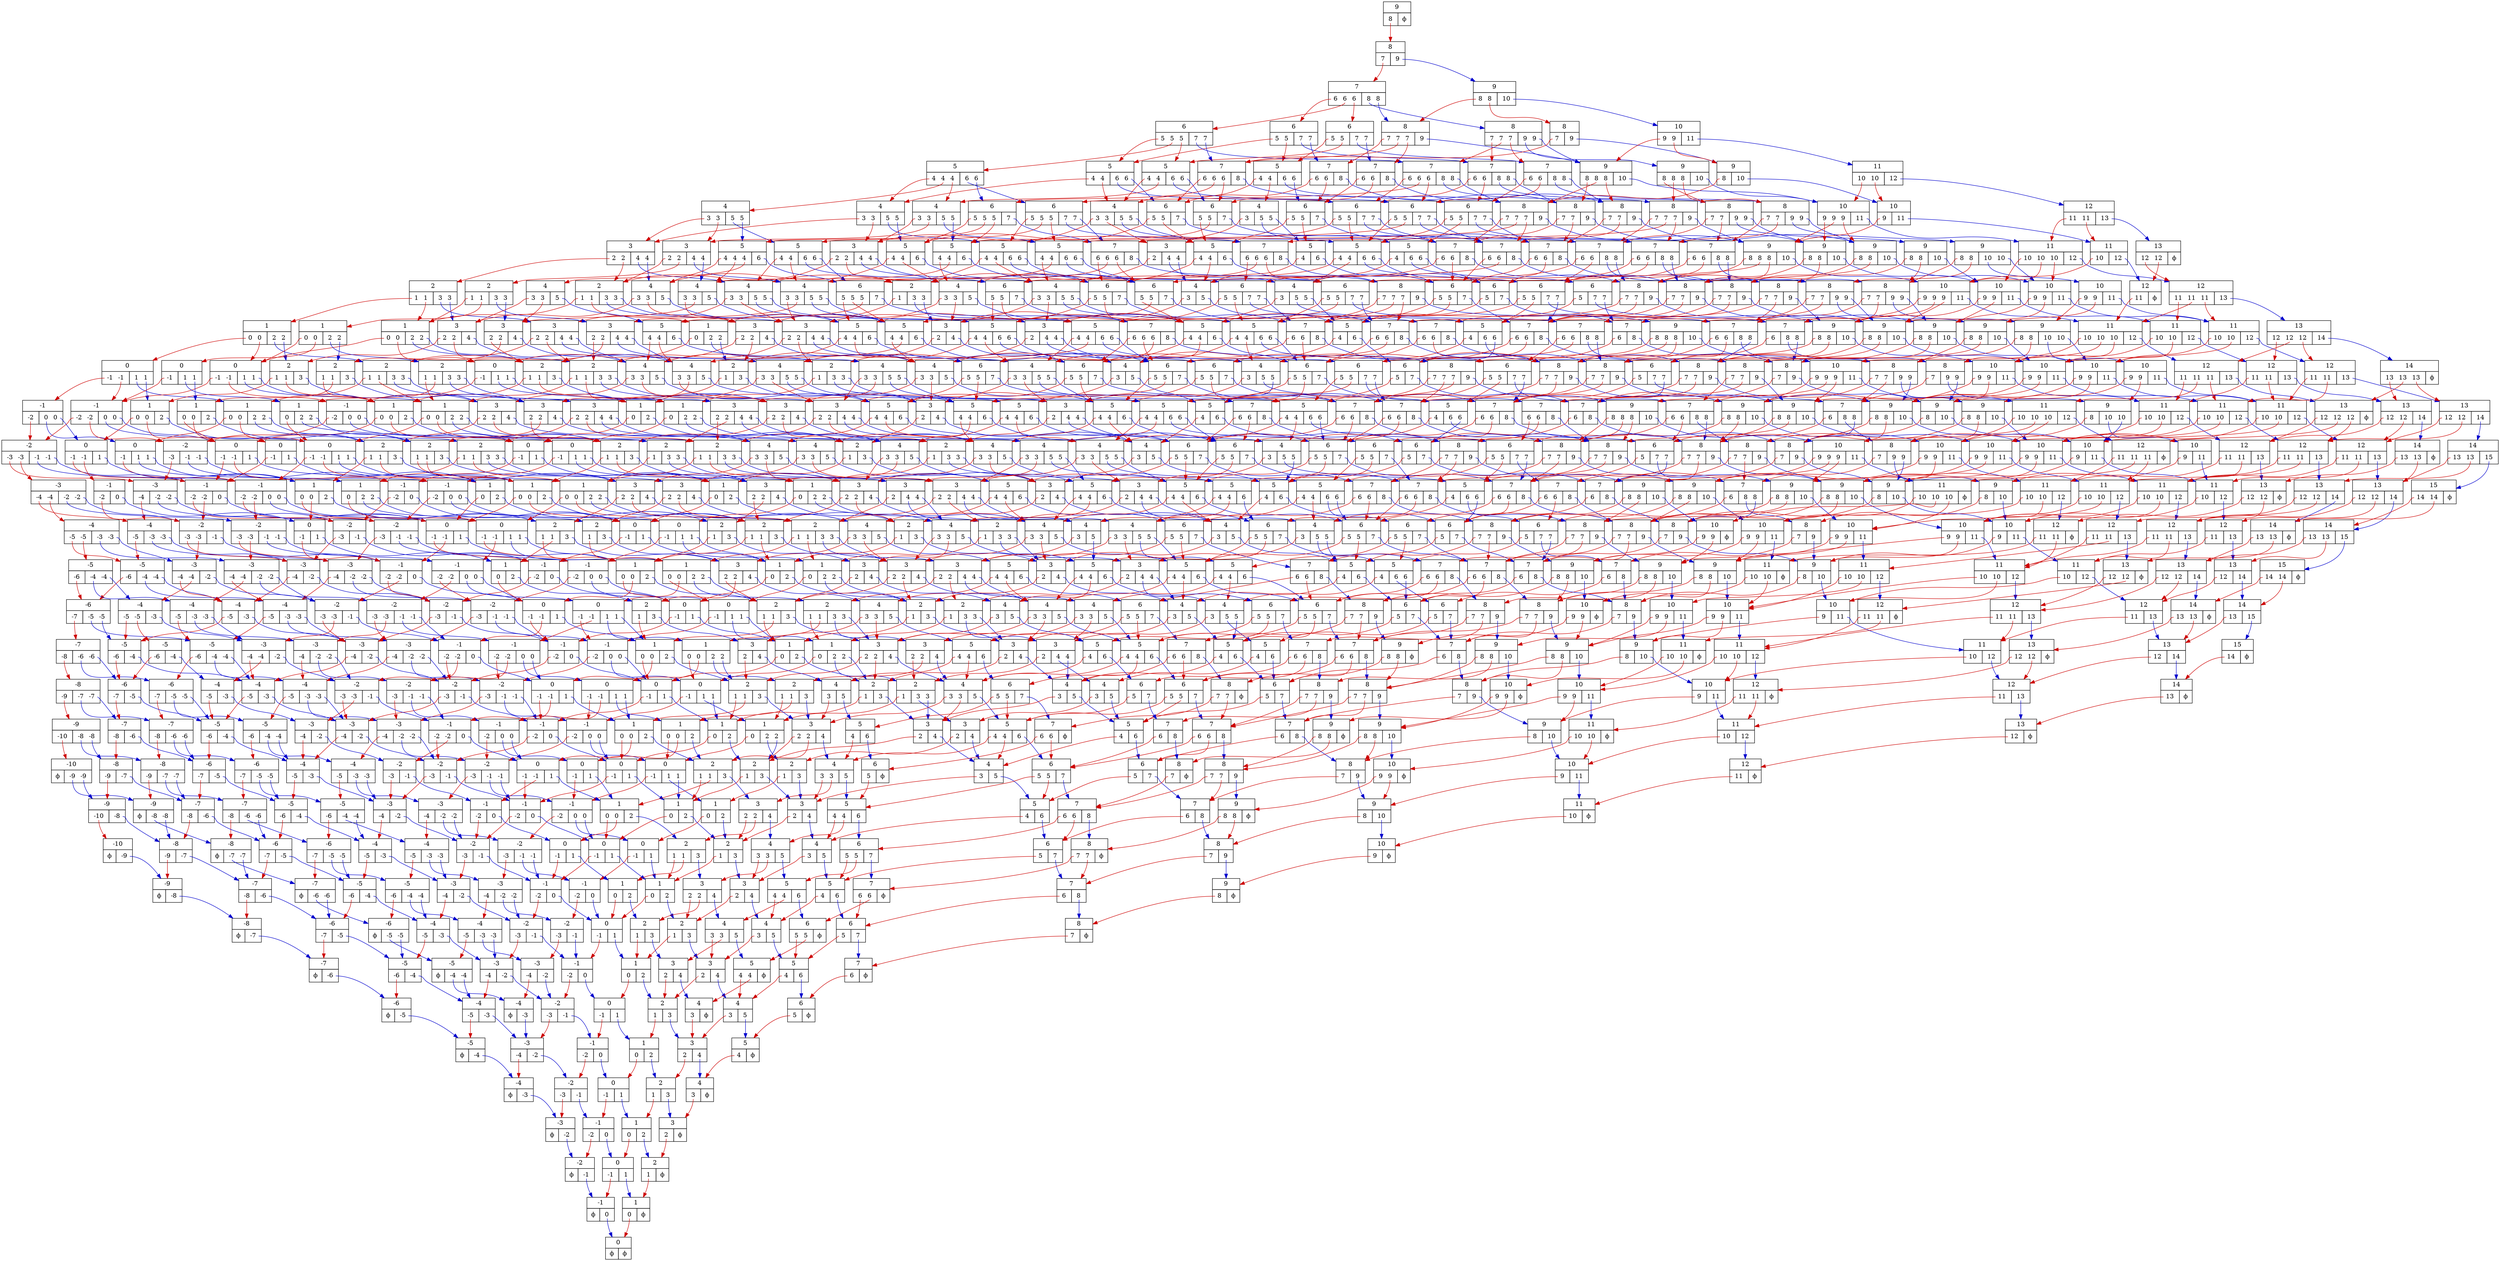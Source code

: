 digraph "9.0" {
   node_1 [shape=none,margin=0,label=
         <<TABLE BORDER="0" CELLBORDER="1" CELLSPACING="0" CELLPADDING="4">
         <TR><TD COLSPAN="2">9</TD></TR>
         <TR><TD PORT="L"> <TABLE BORDER="0" CELLBORDER="0" CELLPADDING="0"><TR><TD PORT="8,1"> 8 </TD> &nbsp; </TR></TABLE> </TD><TD PORT="R"> ϕ </TD></TR>
         </TABLE>>,
         ];
   node_1:"8,1" -> node_2 [color="red3"];
   node_2 [shape=none,margin=0,label=
         <<TABLE BORDER="0" CELLBORDER="1" CELLSPACING="0" CELLPADDING="4">
         <TR><TD COLSPAN="2">8</TD></TR>
         <TR><TD PORT="L"> <TABLE BORDER="0" CELLBORDER="0" CELLPADDING="0"><TR><TD PORT="7,1"> 7 </TD> &nbsp; </TR></TABLE> </TD><TD PORT="R"> <TABLE BORDER="0" CELLBORDER="0" CELLPADDING="0"><TR><TD PORT="9,1"> 9 </TD> &nbsp; </TR></TABLE> </TD></TR>
         </TABLE>>,
         ];
   node_2:"7,1" -> node_3 [color="red3"];
   node_3 [shape=none,margin=0,label=
         <<TABLE BORDER="0" CELLBORDER="1" CELLSPACING="0" CELLPADDING="4">
         <TR><TD COLSPAN="2">7</TD></TR>
         <TR><TD PORT="L"> <TABLE BORDER="0" CELLBORDER="0" CELLPADDING="0"><TR><TD PORT="6,1"> 6 </TD> &nbsp; <TD PORT="6,2"> 6 </TD> &nbsp; <TD PORT="6,3"> 6 </TD> &nbsp; </TR></TABLE> </TD><TD PORT="R"> <TABLE BORDER="0" CELLBORDER="0" CELLPADDING="0"><TR><TD PORT="8,1"> 8 </TD> &nbsp; <TD PORT="8,2"> 8 </TD> &nbsp; </TR></TABLE> </TD></TR>
         </TABLE>>,
         ];
   node_3:"6,1" -> node_4 [color="red3"];
   node_4 [shape=none,margin=0,label=
         <<TABLE BORDER="0" CELLBORDER="1" CELLSPACING="0" CELLPADDING="4">
         <TR><TD COLSPAN="2">6</TD></TR>
         <TR><TD PORT="L"> <TABLE BORDER="0" CELLBORDER="0" CELLPADDING="0"><TR><TD PORT="5,1"> 5 </TD> &nbsp; <TD PORT="5,2"> 5 </TD> &nbsp; </TR></TABLE> </TD><TD PORT="R"> <TABLE BORDER="0" CELLBORDER="0" CELLPADDING="0"><TR><TD PORT="7,1"> 7 </TD> &nbsp; <TD PORT="7,2"> 7 </TD> &nbsp; </TR></TABLE> </TD></TR>
         </TABLE>>,
         ];
   node_4:"5,1" -> node_5 [color="red3"];
   node_5 [shape=none,margin=0,label=
         <<TABLE BORDER="0" CELLBORDER="1" CELLSPACING="0" CELLPADDING="4">
         <TR><TD COLSPAN="2">5</TD></TR>
         <TR><TD PORT="L"> <TABLE BORDER="0" CELLBORDER="0" CELLPADDING="0"><TR><TD PORT="4,1"> 4 </TD> &nbsp; <TD PORT="4,2"> 4 </TD> &nbsp; </TR></TABLE> </TD><TD PORT="R"> <TABLE BORDER="0" CELLBORDER="0" CELLPADDING="0"><TR><TD PORT="6,1"> 6 </TD> &nbsp; <TD PORT="6,2"> 6 </TD> &nbsp; </TR></TABLE> </TD></TR>
         </TABLE>>,
         ];
   node_5:"4,1" -> node_6 [color="red3"];
   node_6 [shape=none,margin=0,label=
         <<TABLE BORDER="0" CELLBORDER="1" CELLSPACING="0" CELLPADDING="4">
         <TR><TD COLSPAN="2">4</TD></TR>
         <TR><TD PORT="L"> <TABLE BORDER="0" CELLBORDER="0" CELLPADDING="0"><TR><TD PORT="3,1"> 3 </TD> &nbsp; <TD PORT="3,2"> 3 </TD> &nbsp; </TR></TABLE> </TD><TD PORT="R"> <TABLE BORDER="0" CELLBORDER="0" CELLPADDING="0"><TR><TD PORT="5,1"> 5 </TD> &nbsp; <TD PORT="5,2"> 5 </TD> &nbsp; </TR></TABLE> </TD></TR>
         </TABLE>>,
         ];
   node_6:"3,1" -> node_7 [color="red3"];
   node_7 [shape=none,margin=0,label=
         <<TABLE BORDER="0" CELLBORDER="1" CELLSPACING="0" CELLPADDING="4">
         <TR><TD COLSPAN="2">3</TD></TR>
         <TR><TD PORT="L"> <TABLE BORDER="0" CELLBORDER="0" CELLPADDING="0"><TR><TD PORT="2,1"> 2 </TD> &nbsp; <TD PORT="2,2"> 2 </TD> &nbsp; </TR></TABLE> </TD><TD PORT="R"> <TABLE BORDER="0" CELLBORDER="0" CELLPADDING="0"><TR><TD PORT="4,1"> 4 </TD> &nbsp; <TD PORT="4,2"> 4 </TD> &nbsp; </TR></TABLE> </TD></TR>
         </TABLE>>,
         ];
   node_7:"2,1" -> node_8 [color="red3"];
   node_8 [shape=none,margin=0,label=
         <<TABLE BORDER="0" CELLBORDER="1" CELLSPACING="0" CELLPADDING="4">
         <TR><TD COLSPAN="2">2</TD></TR>
         <TR><TD PORT="L"> <TABLE BORDER="0" CELLBORDER="0" CELLPADDING="0"><TR><TD PORT="1,1"> 1 </TD> &nbsp; <TD PORT="1,2"> 1 </TD> &nbsp; </TR></TABLE> </TD><TD PORT="R"> <TABLE BORDER="0" CELLBORDER="0" CELLPADDING="0"><TR><TD PORT="3,1"> 3 </TD> &nbsp; <TD PORT="3,2"> 3 </TD> &nbsp; </TR></TABLE> </TD></TR>
         </TABLE>>,
         ];
   node_8:"1,1" -> node_9 [color="red3"];
   node_9 [shape=none,margin=0,label=
         <<TABLE BORDER="0" CELLBORDER="1" CELLSPACING="0" CELLPADDING="4">
         <TR><TD COLSPAN="2">1</TD></TR>
         <TR><TD PORT="L"> <TABLE BORDER="0" CELLBORDER="0" CELLPADDING="0"><TR><TD PORT="0,1"> 0 </TD> &nbsp; <TD PORT="0,2"> 0 </TD> &nbsp; </TR></TABLE> </TD><TD PORT="R"> <TABLE BORDER="0" CELLBORDER="0" CELLPADDING="0"><TR><TD PORT="2,1"> 2 </TD> &nbsp; <TD PORT="2,2"> 2 </TD> &nbsp; </TR></TABLE> </TD></TR>
         </TABLE>>,
         ];
   node_9:"0,1" -> node_10 [color="red3"];
   node_10 [shape=none,margin=0,label=
         <<TABLE BORDER="0" CELLBORDER="1" CELLSPACING="0" CELLPADDING="4">
         <TR><TD COLSPAN="2">0</TD></TR>
         <TR><TD PORT="L"> <TABLE BORDER="0" CELLBORDER="0" CELLPADDING="0"><TR><TD PORT="-1,1"> -1 </TD> &nbsp; <TD PORT="-1,2"> -1 </TD> &nbsp; </TR></TABLE> </TD><TD PORT="R"> <TABLE BORDER="0" CELLBORDER="0" CELLPADDING="0"><TR><TD PORT="1,1"> 1 </TD> &nbsp; <TD PORT="1,2"> 1 </TD> &nbsp; </TR></TABLE> </TD></TR>
         </TABLE>>,
         ];
   node_10:"-1,1" -> node_11 [color="red3"];
   node_11 [shape=none,margin=0,label=
         <<TABLE BORDER="0" CELLBORDER="1" CELLSPACING="0" CELLPADDING="4">
         <TR><TD COLSPAN="2">-1</TD></TR>
         <TR><TD PORT="L"> <TABLE BORDER="0" CELLBORDER="0" CELLPADDING="0"><TR><TD PORT="-2,1"> -2 </TD> &nbsp; </TR></TABLE> </TD><TD PORT="R"> <TABLE BORDER="0" CELLBORDER="0" CELLPADDING="0"><TR><TD PORT="0,1"> 0 </TD> &nbsp; <TD PORT="0,2"> 0 </TD> &nbsp; </TR></TABLE> </TD></TR>
         </TABLE>>,
         ];
   node_11:"-2,1" -> node_12 [color="red3"];
   node_12 [shape=none,margin=0,label=
         <<TABLE BORDER="0" CELLBORDER="1" CELLSPACING="0" CELLPADDING="4">
         <TR><TD COLSPAN="2">-2</TD></TR>
         <TR><TD PORT="L"> <TABLE BORDER="0" CELLBORDER="0" CELLPADDING="0"><TR><TD PORT="-3,1"> -3 </TD> &nbsp; <TD PORT="-3,2"> -3 </TD> &nbsp; </TR></TABLE> </TD><TD PORT="R"> <TABLE BORDER="0" CELLBORDER="0" CELLPADDING="0"><TR><TD PORT="-1,1"> -1 </TD> &nbsp; <TD PORT="-1,2"> -1 </TD> &nbsp; </TR></TABLE> </TD></TR>
         </TABLE>>,
         ];
   node_12:"-3,1" -> node_13 [color="red3"];
   node_13 [shape=none,margin=0,label=
         <<TABLE BORDER="0" CELLBORDER="1" CELLSPACING="0" CELLPADDING="4">
         <TR><TD COLSPAN="2">-3</TD></TR>
         <TR><TD PORT="L"> <TABLE BORDER="0" CELLBORDER="0" CELLPADDING="0"><TR><TD PORT="-4,1"> -4 </TD> &nbsp; </TR></TABLE> </TD><TD PORT="R"> <TABLE BORDER="0" CELLBORDER="0" CELLPADDING="0"><TR><TD PORT="-2,1"> -2 </TD> &nbsp; <TD PORT="-2,2"> -2 </TD> &nbsp; </TR></TABLE> </TD></TR>
         </TABLE>>,
         ];
   node_13:"-4,1" -> node_14 [color="red3"];
   node_14 [shape=none,margin=0,label=
         <<TABLE BORDER="0" CELLBORDER="1" CELLSPACING="0" CELLPADDING="4">
         <TR><TD COLSPAN="2">-4</TD></TR>
         <TR><TD PORT="L"> <TABLE BORDER="0" CELLBORDER="0" CELLPADDING="0"><TR><TD PORT="-5,1"> -5 </TD> &nbsp; </TR></TABLE> </TD><TD PORT="R"> <TABLE BORDER="0" CELLBORDER="0" CELLPADDING="0"><TR><TD PORT="-3,1"> -3 </TD> &nbsp; <TD PORT="-3,2"> -3 </TD> &nbsp; </TR></TABLE> </TD></TR>
         </TABLE>>,
         ];
   node_14:"-5,1" -> node_15 [color="red3"];
   node_15 [shape=none,margin=0,label=
         <<TABLE BORDER="0" CELLBORDER="1" CELLSPACING="0" CELLPADDING="4">
         <TR><TD COLSPAN="2">-5</TD></TR>
         <TR><TD PORT="L"> <TABLE BORDER="0" CELLBORDER="0" CELLPADDING="0"><TR><TD PORT="-6,1"> -6 </TD> &nbsp; </TR></TABLE> </TD><TD PORT="R"> <TABLE BORDER="0" CELLBORDER="0" CELLPADDING="0"><TR><TD PORT="-4,1"> -4 </TD> &nbsp; <TD PORT="-4,2"> -4 </TD> &nbsp; </TR></TABLE> </TD></TR>
         </TABLE>>,
         ];
   node_15:"-6,1" -> node_16 [color="red3"];
   node_16 [shape=none,margin=0,label=
         <<TABLE BORDER="0" CELLBORDER="1" CELLSPACING="0" CELLPADDING="4">
         <TR><TD COLSPAN="2">-6</TD></TR>
         <TR><TD PORT="L"> <TABLE BORDER="0" CELLBORDER="0" CELLPADDING="0"><TR><TD PORT="-7,1"> -7 </TD> &nbsp; </TR></TABLE> </TD><TD PORT="R"> <TABLE BORDER="0" CELLBORDER="0" CELLPADDING="0"><TR><TD PORT="-5,1"> -5 </TD> &nbsp; <TD PORT="-5,2"> -5 </TD> &nbsp; </TR></TABLE> </TD></TR>
         </TABLE>>,
         ];
   node_16:"-7,1" -> node_17 [color="red3"];
   node_17 [shape=none,margin=0,label=
         <<TABLE BORDER="0" CELLBORDER="1" CELLSPACING="0" CELLPADDING="4">
         <TR><TD COLSPAN="2">-7</TD></TR>
         <TR><TD PORT="L"> <TABLE BORDER="0" CELLBORDER="0" CELLPADDING="0"><TR><TD PORT="-8,1"> -8 </TD> &nbsp; </TR></TABLE> </TD><TD PORT="R"> <TABLE BORDER="0" CELLBORDER="0" CELLPADDING="0"><TR><TD PORT="-6,1"> -6 </TD> &nbsp; <TD PORT="-6,2"> -6 </TD> &nbsp; </TR></TABLE> </TD></TR>
         </TABLE>>,
         ];
   node_17:"-8,1" -> node_18 [color="red3"];
   node_18 [shape=none,margin=0,label=
         <<TABLE BORDER="0" CELLBORDER="1" CELLSPACING="0" CELLPADDING="4">
         <TR><TD COLSPAN="2">-8</TD></TR>
         <TR><TD PORT="L"> <TABLE BORDER="0" CELLBORDER="0" CELLPADDING="0"><TR><TD PORT="-9,1"> -9 </TD> &nbsp; </TR></TABLE> </TD><TD PORT="R"> <TABLE BORDER="0" CELLBORDER="0" CELLPADDING="0"><TR><TD PORT="-7,1"> -7 </TD> &nbsp; <TD PORT="-7,2"> -7 </TD> &nbsp; </TR></TABLE> </TD></TR>
         </TABLE>>,
         ];
   node_18:"-9,1" -> node_19 [color="red3"];
   node_19 [shape=none,margin=0,label=
         <<TABLE BORDER="0" CELLBORDER="1" CELLSPACING="0" CELLPADDING="4">
         <TR><TD COLSPAN="2">-9</TD></TR>
         <TR><TD PORT="L"> <TABLE BORDER="0" CELLBORDER="0" CELLPADDING="0"><TR><TD PORT="-10,1"> -10 </TD> &nbsp; </TR></TABLE> </TD><TD PORT="R"> <TABLE BORDER="0" CELLBORDER="0" CELLPADDING="0"><TR><TD PORT="-8,1"> -8 </TD> &nbsp; <TD PORT="-8,2"> -8 </TD> &nbsp; </TR></TABLE> </TD></TR>
         </TABLE>>,
         ];
   node_19:"-10,1" -> node_20 [color="red3"];
   node_20 [shape=none,margin=0,label=
         <<TABLE BORDER="0" CELLBORDER="1" CELLSPACING="0" CELLPADDING="4">
         <TR><TD COLSPAN="2">-10</TD></TR>
         <TR><TD PORT="L"> ϕ </TD><TD PORT="R"> <TABLE BORDER="0" CELLBORDER="0" CELLPADDING="0"><TR><TD PORT="-9,1"> -9 </TD> &nbsp; <TD PORT="-9,2"> -9 </TD> &nbsp; </TR></TABLE> </TD></TR>
         </TABLE>>,
         ];
   node_20:"-9,1" -> node_21 [color="blue3"];
   node_21 [shape=none,margin=0,label=
         <<TABLE BORDER="0" CELLBORDER="1" CELLSPACING="0" CELLPADDING="4">
         <TR><TD COLSPAN="2">-9</TD></TR>
         <TR><TD PORT="L"> ϕ </TD><TD PORT="R"> <TABLE BORDER="0" CELLBORDER="0" CELLPADDING="0"><TR><TD PORT="-8,1"> -8 </TD> &nbsp; <TD PORT="-8,2"> -8 </TD> &nbsp; </TR></TABLE> </TD></TR>
         </TABLE>>,
         ];
   node_21:"-8,1" -> node_22 [color="blue3"];
   node_22 [shape=none,margin=0,label=
         <<TABLE BORDER="0" CELLBORDER="1" CELLSPACING="0" CELLPADDING="4">
         <TR><TD COLSPAN="2">-8</TD></TR>
         <TR><TD PORT="L"> ϕ </TD><TD PORT="R"> <TABLE BORDER="0" CELLBORDER="0" CELLPADDING="0"><TR><TD PORT="-7,1"> -7 </TD> &nbsp; <TD PORT="-7,2"> -7 </TD> &nbsp; </TR></TABLE> </TD></TR>
         </TABLE>>,
         ];
   node_22:"-7,1" -> node_23 [color="blue3"];
   node_23 [shape=none,margin=0,label=
         <<TABLE BORDER="0" CELLBORDER="1" CELLSPACING="0" CELLPADDING="4">
         <TR><TD COLSPAN="2">-7</TD></TR>
         <TR><TD PORT="L"> ϕ </TD><TD PORT="R"> <TABLE BORDER="0" CELLBORDER="0" CELLPADDING="0"><TR><TD PORT="-6,1"> -6 </TD> &nbsp; <TD PORT="-6,2"> -6 </TD> &nbsp; </TR></TABLE> </TD></TR>
         </TABLE>>,
         ];
   node_23:"-6,1" -> node_24 [color="blue3"];
   node_24 [shape=none,margin=0,label=
         <<TABLE BORDER="0" CELLBORDER="1" CELLSPACING="0" CELLPADDING="4">
         <TR><TD COLSPAN="2">-6</TD></TR>
         <TR><TD PORT="L"> ϕ </TD><TD PORT="R"> <TABLE BORDER="0" CELLBORDER="0" CELLPADDING="0"><TR><TD PORT="-5,1"> -5 </TD> &nbsp; <TD PORT="-5,2"> -5 </TD> &nbsp; </TR></TABLE> </TD></TR>
         </TABLE>>,
         ];
   node_24:"-5,1" -> node_25 [color="blue3"];
   node_25 [shape=none,margin=0,label=
         <<TABLE BORDER="0" CELLBORDER="1" CELLSPACING="0" CELLPADDING="4">
         <TR><TD COLSPAN="2">-5</TD></TR>
         <TR><TD PORT="L"> ϕ </TD><TD PORT="R"> <TABLE BORDER="0" CELLBORDER="0" CELLPADDING="0"><TR><TD PORT="-4,1"> -4 </TD> &nbsp; <TD PORT="-4,2"> -4 </TD> &nbsp; </TR></TABLE> </TD></TR>
         </TABLE>>,
         ];
   node_25:"-4,1" -> node_26 [color="blue3"];
   node_26 [shape=none,margin=0,label=
         <<TABLE BORDER="0" CELLBORDER="1" CELLSPACING="0" CELLPADDING="4">
         <TR><TD COLSPAN="2">-4</TD></TR>
         <TR><TD PORT="L"> ϕ </TD><TD PORT="R"> <TABLE BORDER="0" CELLBORDER="0" CELLPADDING="0"><TR><TD PORT="-3,1"> -3 </TD> &nbsp; </TR></TABLE> </TD></TR>
         </TABLE>>,
         ];
   node_26:"-3,1" -> node_27 [color="blue3"];
   node_27 [shape=none,margin=0,label=
         <<TABLE BORDER="0" CELLBORDER="1" CELLSPACING="0" CELLPADDING="4">
         <TR><TD COLSPAN="2">-3</TD></TR>
         <TR><TD PORT="L"> <TABLE BORDER="0" CELLBORDER="0" CELLPADDING="0"><TR><TD PORT="-4,1"> -4 </TD> &nbsp; </TR></TABLE> </TD><TD PORT="R"> <TABLE BORDER="0" CELLBORDER="0" CELLPADDING="0"><TR><TD PORT="-2,1"> -2 </TD> &nbsp; </TR></TABLE> </TD></TR>
         </TABLE>>,
         ];
   node_27:"-4,1" -> node_28 [color="red3"];
   node_28 [shape=none,margin=0,label=
         <<TABLE BORDER="0" CELLBORDER="1" CELLSPACING="0" CELLPADDING="4">
         <TR><TD COLSPAN="2">-4</TD></TR>
         <TR><TD PORT="L"> ϕ </TD><TD PORT="R"> <TABLE BORDER="0" CELLBORDER="0" CELLPADDING="0"><TR><TD PORT="-3,1"> -3 </TD> &nbsp; </TR></TABLE> </TD></TR>
         </TABLE>>,
         ];
   node_28:"-3,1" -> node_29 [color="blue3"];
   node_29 [shape=none,margin=0,label=
         <<TABLE BORDER="0" CELLBORDER="1" CELLSPACING="0" CELLPADDING="4">
         <TR><TD COLSPAN="2">-3</TD></TR>
         <TR><TD PORT="L"> ϕ </TD><TD PORT="R"> <TABLE BORDER="0" CELLBORDER="0" CELLPADDING="0"><TR><TD PORT="-2,1"> -2 </TD> &nbsp; </TR></TABLE> </TD></TR>
         </TABLE>>,
         ];
   node_29:"-2,1" -> node_30 [color="blue3"];
   node_30 [shape=none,margin=0,label=
         <<TABLE BORDER="0" CELLBORDER="1" CELLSPACING="0" CELLPADDING="4">
         <TR><TD COLSPAN="2">-2</TD></TR>
         <TR><TD PORT="L"> ϕ </TD><TD PORT="R"> <TABLE BORDER="0" CELLBORDER="0" CELLPADDING="0"><TR><TD PORT="-1,1"> -1 </TD> &nbsp; </TR></TABLE> </TD></TR>
         </TABLE>>,
         ];
   node_30:"-1,1" -> node_31 [color="blue3"];
   node_31 [shape=none,margin=0,label=
         <<TABLE BORDER="0" CELLBORDER="1" CELLSPACING="0" CELLPADDING="4">
         <TR><TD COLSPAN="2">-1</TD></TR>
         <TR><TD PORT="L"> ϕ </TD><TD PORT="R"> <TABLE BORDER="0" CELLBORDER="0" CELLPADDING="0"><TR><TD PORT="0,1"> 0 </TD> &nbsp; </TR></TABLE> </TD></TR>
         </TABLE>>,
         ];
   node_31:"0,1" -> node_32 [color="blue3"];
   node_32 [shape=none,margin=0,label=
         <<TABLE BORDER="0" CELLBORDER="1" CELLSPACING="0" CELLPADDING="4">
         <TR><TD COLSPAN="2">0</TD></TR>
         <TR><TD PORT="L"> ϕ </TD><TD PORT="R"> ϕ </TD></TR>
         </TABLE>>,
         ];
   node_27:"-2,1" -> node_33 [color="blue3"];
   node_33 [shape=none,margin=0,label=
         <<TABLE BORDER="0" CELLBORDER="1" CELLSPACING="0" CELLPADDING="4">
         <TR><TD COLSPAN="2">-2</TD></TR>
         <TR><TD PORT="L"> <TABLE BORDER="0" CELLBORDER="0" CELLPADDING="0"><TR><TD PORT="-3,1"> -3 </TD> &nbsp; </TR></TABLE> </TD><TD PORT="R"> <TABLE BORDER="0" CELLBORDER="0" CELLPADDING="0"><TR><TD PORT="-1,1"> -1 </TD> &nbsp; </TR></TABLE> </TD></TR>
         </TABLE>>,
         ];
   node_33:"-3,1" -> node_29 [color="red3"];
   node_33:"-1,1" -> node_34 [color="blue3"];
   node_34 [shape=none,margin=0,label=
         <<TABLE BORDER="0" CELLBORDER="1" CELLSPACING="0" CELLPADDING="4">
         <TR><TD COLSPAN="2">-1</TD></TR>
         <TR><TD PORT="L"> <TABLE BORDER="0" CELLBORDER="0" CELLPADDING="0"><TR><TD PORT="-2,1"> -2 </TD> &nbsp; </TR></TABLE> </TD><TD PORT="R"> <TABLE BORDER="0" CELLBORDER="0" CELLPADDING="0"><TR><TD PORT="0,1"> 0 </TD> &nbsp; </TR></TABLE> </TD></TR>
         </TABLE>>,
         ];
   node_34:"-2,1" -> node_30 [color="red3"];
   node_34:"0,1" -> node_35 [color="blue3"];
   node_35 [shape=none,margin=0,label=
         <<TABLE BORDER="0" CELLBORDER="1" CELLSPACING="0" CELLPADDING="4">
         <TR><TD COLSPAN="2">0</TD></TR>
         <TR><TD PORT="L"> <TABLE BORDER="0" CELLBORDER="0" CELLPADDING="0"><TR><TD PORT="-1,1"> -1 </TD> &nbsp; </TR></TABLE> </TD><TD PORT="R"> <TABLE BORDER="0" CELLBORDER="0" CELLPADDING="0"><TR><TD PORT="1,1"> 1 </TD> &nbsp; </TR></TABLE> </TD></TR>
         </TABLE>>,
         ];
   node_35:"-1,1" -> node_31 [color="red3"];
   node_35:"1,1" -> node_36 [color="blue3"];
   node_36 [shape=none,margin=0,label=
         <<TABLE BORDER="0" CELLBORDER="1" CELLSPACING="0" CELLPADDING="4">
         <TR><TD COLSPAN="2">1</TD></TR>
         <TR><TD PORT="L"> <TABLE BORDER="0" CELLBORDER="0" CELLPADDING="0"><TR><TD PORT="0,1"> 0 </TD> &nbsp; </TR></TABLE> </TD><TD PORT="R"> ϕ </TD></TR>
         </TABLE>>,
         ];
   node_36:"0,1" -> node_32 [color="red3"];
   node_25:"-4,2" -> node_37 [color="blue3"];
   node_37 [shape=none,margin=0,label=
         <<TABLE BORDER="0" CELLBORDER="1" CELLSPACING="0" CELLPADDING="4">
         <TR><TD COLSPAN="2">-4</TD></TR>
         <TR><TD PORT="L"> <TABLE BORDER="0" CELLBORDER="0" CELLPADDING="0"><TR><TD PORT="-5,1"> -5 </TD> &nbsp; </TR></TABLE> </TD><TD PORT="R"> <TABLE BORDER="0" CELLBORDER="0" CELLPADDING="0"><TR><TD PORT="-3,1"> -3 </TD> &nbsp; </TR></TABLE> </TD></TR>
         </TABLE>>,
         ];
   node_37:"-5,1" -> node_38 [color="red3"];
   node_38 [shape=none,margin=0,label=
         <<TABLE BORDER="0" CELLBORDER="1" CELLSPACING="0" CELLPADDING="4">
         <TR><TD COLSPAN="2">-5</TD></TR>
         <TR><TD PORT="L"> ϕ </TD><TD PORT="R"> <TABLE BORDER="0" CELLBORDER="0" CELLPADDING="0"><TR><TD PORT="-4,1"> -4 </TD> &nbsp; </TR></TABLE> </TD></TR>
         </TABLE>>,
         ];
   node_38:"-4,1" -> node_28 [color="blue3"];
   node_37:"-3,1" -> node_27 [color="blue3"];
   node_24:"-5,2" -> node_39 [color="blue3"];
   node_39 [shape=none,margin=0,label=
         <<TABLE BORDER="0" CELLBORDER="1" CELLSPACING="0" CELLPADDING="4">
         <TR><TD COLSPAN="2">-5</TD></TR>
         <TR><TD PORT="L"> <TABLE BORDER="0" CELLBORDER="0" CELLPADDING="0"><TR><TD PORT="-6,1"> -6 </TD> &nbsp; </TR></TABLE> </TD><TD PORT="R"> <TABLE BORDER="0" CELLBORDER="0" CELLPADDING="0"><TR><TD PORT="-4,1"> -4 </TD> &nbsp; </TR></TABLE> </TD></TR>
         </TABLE>>,
         ];
   node_39:"-6,1" -> node_40 [color="red3"];
   node_40 [shape=none,margin=0,label=
         <<TABLE BORDER="0" CELLBORDER="1" CELLSPACING="0" CELLPADDING="4">
         <TR><TD COLSPAN="2">-6</TD></TR>
         <TR><TD PORT="L"> ϕ </TD><TD PORT="R"> <TABLE BORDER="0" CELLBORDER="0" CELLPADDING="0"><TR><TD PORT="-5,1"> -5 </TD> &nbsp; </TR></TABLE> </TD></TR>
         </TABLE>>,
         ];
   node_40:"-5,1" -> node_38 [color="blue3"];
   node_39:"-4,1" -> node_37 [color="blue3"];
   node_23:"-6,2" -> node_41 [color="blue3"];
   node_41 [shape=none,margin=0,label=
         <<TABLE BORDER="0" CELLBORDER="1" CELLSPACING="0" CELLPADDING="4">
         <TR><TD COLSPAN="2">-6</TD></TR>
         <TR><TD PORT="L"> <TABLE BORDER="0" CELLBORDER="0" CELLPADDING="0"><TR><TD PORT="-7,1"> -7 </TD> &nbsp; </TR></TABLE> </TD><TD PORT="R"> <TABLE BORDER="0" CELLBORDER="0" CELLPADDING="0"><TR><TD PORT="-5,1"> -5 </TD> &nbsp; </TR></TABLE> </TD></TR>
         </TABLE>>,
         ];
   node_41:"-7,1" -> node_42 [color="red3"];
   node_42 [shape=none,margin=0,label=
         <<TABLE BORDER="0" CELLBORDER="1" CELLSPACING="0" CELLPADDING="4">
         <TR><TD COLSPAN="2">-7</TD></TR>
         <TR><TD PORT="L"> ϕ </TD><TD PORT="R"> <TABLE BORDER="0" CELLBORDER="0" CELLPADDING="0"><TR><TD PORT="-6,1"> -6 </TD> &nbsp; </TR></TABLE> </TD></TR>
         </TABLE>>,
         ];
   node_42:"-6,1" -> node_40 [color="blue3"];
   node_41:"-5,1" -> node_39 [color="blue3"];
   node_22:"-7,2" -> node_43 [color="blue3"];
   node_43 [shape=none,margin=0,label=
         <<TABLE BORDER="0" CELLBORDER="1" CELLSPACING="0" CELLPADDING="4">
         <TR><TD COLSPAN="2">-7</TD></TR>
         <TR><TD PORT="L"> <TABLE BORDER="0" CELLBORDER="0" CELLPADDING="0"><TR><TD PORT="-8,1"> -8 </TD> &nbsp; </TR></TABLE> </TD><TD PORT="R"> <TABLE BORDER="0" CELLBORDER="0" CELLPADDING="0"><TR><TD PORT="-6,1"> -6 </TD> &nbsp; </TR></TABLE> </TD></TR>
         </TABLE>>,
         ];
   node_43:"-8,1" -> node_44 [color="red3"];
   node_44 [shape=none,margin=0,label=
         <<TABLE BORDER="0" CELLBORDER="1" CELLSPACING="0" CELLPADDING="4">
         <TR><TD COLSPAN="2">-8</TD></TR>
         <TR><TD PORT="L"> ϕ </TD><TD PORT="R"> <TABLE BORDER="0" CELLBORDER="0" CELLPADDING="0"><TR><TD PORT="-7,1"> -7 </TD> &nbsp; </TR></TABLE> </TD></TR>
         </TABLE>>,
         ];
   node_44:"-7,1" -> node_42 [color="blue3"];
   node_43:"-6,1" -> node_41 [color="blue3"];
   node_21:"-8,2" -> node_45 [color="blue3"];
   node_45 [shape=none,margin=0,label=
         <<TABLE BORDER="0" CELLBORDER="1" CELLSPACING="0" CELLPADDING="4">
         <TR><TD COLSPAN="2">-8</TD></TR>
         <TR><TD PORT="L"> <TABLE BORDER="0" CELLBORDER="0" CELLPADDING="0"><TR><TD PORT="-9,1"> -9 </TD> &nbsp; </TR></TABLE> </TD><TD PORT="R"> <TABLE BORDER="0" CELLBORDER="0" CELLPADDING="0"><TR><TD PORT="-7,1"> -7 </TD> &nbsp; </TR></TABLE> </TD></TR>
         </TABLE>>,
         ];
   node_45:"-9,1" -> node_46 [color="red3"];
   node_46 [shape=none,margin=0,label=
         <<TABLE BORDER="0" CELLBORDER="1" CELLSPACING="0" CELLPADDING="4">
         <TR><TD COLSPAN="2">-9</TD></TR>
         <TR><TD PORT="L"> ϕ </TD><TD PORT="R"> <TABLE BORDER="0" CELLBORDER="0" CELLPADDING="0"><TR><TD PORT="-8,1"> -8 </TD> &nbsp; </TR></TABLE> </TD></TR>
         </TABLE>>,
         ];
   node_46:"-8,1" -> node_44 [color="blue3"];
   node_45:"-7,1" -> node_43 [color="blue3"];
   node_20:"-9,2" -> node_47 [color="blue3"];
   node_47 [shape=none,margin=0,label=
         <<TABLE BORDER="0" CELLBORDER="1" CELLSPACING="0" CELLPADDING="4">
         <TR><TD COLSPAN="2">-9</TD></TR>
         <TR><TD PORT="L"> <TABLE BORDER="0" CELLBORDER="0" CELLPADDING="0"><TR><TD PORT="-10,1"> -10 </TD> &nbsp; </TR></TABLE> </TD><TD PORT="R"> <TABLE BORDER="0" CELLBORDER="0" CELLPADDING="0"><TR><TD PORT="-8,1"> -8 </TD> &nbsp; </TR></TABLE> </TD></TR>
         </TABLE>>,
         ];
   node_47:"-10,1" -> node_48 [color="red3"];
   node_48 [shape=none,margin=0,label=
         <<TABLE BORDER="0" CELLBORDER="1" CELLSPACING="0" CELLPADDING="4">
         <TR><TD COLSPAN="2">-10</TD></TR>
         <TR><TD PORT="L"> ϕ </TD><TD PORT="R"> <TABLE BORDER="0" CELLBORDER="0" CELLPADDING="0"><TR><TD PORT="-9,1"> -9 </TD> &nbsp; </TR></TABLE> </TD></TR>
         </TABLE>>,
         ];
   node_48:"-9,1" -> node_46 [color="blue3"];
   node_47:"-8,1" -> node_45 [color="blue3"];
   node_19:"-8,1" -> node_49 [color="blue3"];
   node_49 [shape=none,margin=0,label=
         <<TABLE BORDER="0" CELLBORDER="1" CELLSPACING="0" CELLPADDING="4">
         <TR><TD COLSPAN="2">-8</TD></TR>
         <TR><TD PORT="L"> <TABLE BORDER="0" CELLBORDER="0" CELLPADDING="0"><TR><TD PORT="-9,1"> -9 </TD> &nbsp; </TR></TABLE> </TD><TD PORT="R"> <TABLE BORDER="0" CELLBORDER="0" CELLPADDING="0"><TR><TD PORT="-7,1"> -7 </TD> &nbsp; <TD PORT="-7,2"> -7 </TD> &nbsp; </TR></TABLE> </TD></TR>
         </TABLE>>,
         ];
   node_49:"-9,1" -> node_21 [color="red3"];
   node_49:"-7,1" -> node_50 [color="blue3"];
   node_50 [shape=none,margin=0,label=
         <<TABLE BORDER="0" CELLBORDER="1" CELLSPACING="0" CELLPADDING="4">
         <TR><TD COLSPAN="2">-7</TD></TR>
         <TR><TD PORT="L"> <TABLE BORDER="0" CELLBORDER="0" CELLPADDING="0"><TR><TD PORT="-8,1"> -8 </TD> &nbsp; </TR></TABLE> </TD><TD PORT="R"> <TABLE BORDER="0" CELLBORDER="0" CELLPADDING="0"><TR><TD PORT="-6,1"> -6 </TD> &nbsp; <TD PORT="-6,2"> -6 </TD> &nbsp; </TR></TABLE> </TD></TR>
         </TABLE>>,
         ];
   node_50:"-8,1" -> node_22 [color="red3"];
   node_50:"-6,1" -> node_51 [color="blue3"];
   node_51 [shape=none,margin=0,label=
         <<TABLE BORDER="0" CELLBORDER="1" CELLSPACING="0" CELLPADDING="4">
         <TR><TD COLSPAN="2">-6</TD></TR>
         <TR><TD PORT="L"> <TABLE BORDER="0" CELLBORDER="0" CELLPADDING="0"><TR><TD PORT="-7,1"> -7 </TD> &nbsp; </TR></TABLE> </TD><TD PORT="R"> <TABLE BORDER="0" CELLBORDER="0" CELLPADDING="0"><TR><TD PORT="-5,1"> -5 </TD> &nbsp; <TD PORT="-5,2"> -5 </TD> &nbsp; </TR></TABLE> </TD></TR>
         </TABLE>>,
         ];
   node_51:"-7,1" -> node_23 [color="red3"];
   node_51:"-5,1" -> node_52 [color="blue3"];
   node_52 [shape=none,margin=0,label=
         <<TABLE BORDER="0" CELLBORDER="1" CELLSPACING="0" CELLPADDING="4">
         <TR><TD COLSPAN="2">-5</TD></TR>
         <TR><TD PORT="L"> <TABLE BORDER="0" CELLBORDER="0" CELLPADDING="0"><TR><TD PORT="-6,1"> -6 </TD> &nbsp; </TR></TABLE> </TD><TD PORT="R"> <TABLE BORDER="0" CELLBORDER="0" CELLPADDING="0"><TR><TD PORT="-4,1"> -4 </TD> &nbsp; <TD PORT="-4,2"> -4 </TD> &nbsp; </TR></TABLE> </TD></TR>
         </TABLE>>,
         ];
   node_52:"-6,1" -> node_24 [color="red3"];
   node_52:"-4,1" -> node_53 [color="blue3"];
   node_53 [shape=none,margin=0,label=
         <<TABLE BORDER="0" CELLBORDER="1" CELLSPACING="0" CELLPADDING="4">
         <TR><TD COLSPAN="2">-4</TD></TR>
         <TR><TD PORT="L"> <TABLE BORDER="0" CELLBORDER="0" CELLPADDING="0"><TR><TD PORT="-5,1"> -5 </TD> &nbsp; </TR></TABLE> </TD><TD PORT="R"> <TABLE BORDER="0" CELLBORDER="0" CELLPADDING="0"><TR><TD PORT="-3,1"> -3 </TD> &nbsp; <TD PORT="-3,2"> -3 </TD> &nbsp; </TR></TABLE> </TD></TR>
         </TABLE>>,
         ];
   node_53:"-5,1" -> node_25 [color="red3"];
   node_53:"-3,1" -> node_54 [color="blue3"];
   node_54 [shape=none,margin=0,label=
         <<TABLE BORDER="0" CELLBORDER="1" CELLSPACING="0" CELLPADDING="4">
         <TR><TD COLSPAN="2">-3</TD></TR>
         <TR><TD PORT="L"> <TABLE BORDER="0" CELLBORDER="0" CELLPADDING="0"><TR><TD PORT="-4,1"> -4 </TD> &nbsp; </TR></TABLE> </TD><TD PORT="R"> <TABLE BORDER="0" CELLBORDER="0" CELLPADDING="0"><TR><TD PORT="-2,1"> -2 </TD> &nbsp; </TR></TABLE> </TD></TR>
         </TABLE>>,
         ];
   node_54:"-4,1" -> node_26 [color="red3"];
   node_54:"-2,1" -> node_55 [color="blue3"];
   node_55 [shape=none,margin=0,label=
         <<TABLE BORDER="0" CELLBORDER="1" CELLSPACING="0" CELLPADDING="4">
         <TR><TD COLSPAN="2">-2</TD></TR>
         <TR><TD PORT="L"> <TABLE BORDER="0" CELLBORDER="0" CELLPADDING="0"><TR><TD PORT="-3,1"> -3 </TD> &nbsp; </TR></TABLE> </TD><TD PORT="R"> <TABLE BORDER="0" CELLBORDER="0" CELLPADDING="0"><TR><TD PORT="-1,1"> -1 </TD> &nbsp; </TR></TABLE> </TD></TR>
         </TABLE>>,
         ];
   node_55:"-3,1" -> node_27 [color="red3"];
   node_55:"-1,1" -> node_56 [color="blue3"];
   node_56 [shape=none,margin=0,label=
         <<TABLE BORDER="0" CELLBORDER="1" CELLSPACING="0" CELLPADDING="4">
         <TR><TD COLSPAN="2">-1</TD></TR>
         <TR><TD PORT="L"> <TABLE BORDER="0" CELLBORDER="0" CELLPADDING="0"><TR><TD PORT="-2,1"> -2 </TD> &nbsp; </TR></TABLE> </TD><TD PORT="R"> <TABLE BORDER="0" CELLBORDER="0" CELLPADDING="0"><TR><TD PORT="0,1"> 0 </TD> &nbsp; </TR></TABLE> </TD></TR>
         </TABLE>>,
         ];
   node_56:"-2,1" -> node_33 [color="red3"];
   node_56:"0,1" -> node_57 [color="blue3"];
   node_57 [shape=none,margin=0,label=
         <<TABLE BORDER="0" CELLBORDER="1" CELLSPACING="0" CELLPADDING="4">
         <TR><TD COLSPAN="2">0</TD></TR>
         <TR><TD PORT="L"> <TABLE BORDER="0" CELLBORDER="0" CELLPADDING="0"><TR><TD PORT="-1,1"> -1 </TD> &nbsp; </TR></TABLE> </TD><TD PORT="R"> <TABLE BORDER="0" CELLBORDER="0" CELLPADDING="0"><TR><TD PORT="1,1"> 1 </TD> &nbsp; </TR></TABLE> </TD></TR>
         </TABLE>>,
         ];
   node_57:"-1,1" -> node_34 [color="red3"];
   node_57:"1,1" -> node_58 [color="blue3"];
   node_58 [shape=none,margin=0,label=
         <<TABLE BORDER="0" CELLBORDER="1" CELLSPACING="0" CELLPADDING="4">
         <TR><TD COLSPAN="2">1</TD></TR>
         <TR><TD PORT="L"> <TABLE BORDER="0" CELLBORDER="0" CELLPADDING="0"><TR><TD PORT="0,1"> 0 </TD> &nbsp; </TR></TABLE> </TD><TD PORT="R"> <TABLE BORDER="0" CELLBORDER="0" CELLPADDING="0"><TR><TD PORT="2,1"> 2 </TD> &nbsp; </TR></TABLE> </TD></TR>
         </TABLE>>,
         ];
   node_58:"0,1" -> node_35 [color="red3"];
   node_58:"2,1" -> node_59 [color="blue3"];
   node_59 [shape=none,margin=0,label=
         <<TABLE BORDER="0" CELLBORDER="1" CELLSPACING="0" CELLPADDING="4">
         <TR><TD COLSPAN="2">2</TD></TR>
         <TR><TD PORT="L"> <TABLE BORDER="0" CELLBORDER="0" CELLPADDING="0"><TR><TD PORT="1,1"> 1 </TD> &nbsp; </TR></TABLE> </TD><TD PORT="R"> ϕ </TD></TR>
         </TABLE>>,
         ];
   node_59:"1,1" -> node_36 [color="red3"];
   node_53:"-3,2" -> node_60 [color="blue3"];
   node_60 [shape=none,margin=0,label=
         <<TABLE BORDER="0" CELLBORDER="1" CELLSPACING="0" CELLPADDING="4">
         <TR><TD COLSPAN="2">-3</TD></TR>
         <TR><TD PORT="L"> <TABLE BORDER="0" CELLBORDER="0" CELLPADDING="0"><TR><TD PORT="-4,1"> -4 </TD> &nbsp; </TR></TABLE> </TD><TD PORT="R"> <TABLE BORDER="0" CELLBORDER="0" CELLPADDING="0"><TR><TD PORT="-2,1"> -2 </TD> &nbsp; </TR></TABLE> </TD></TR>
         </TABLE>>,
         ];
   node_60:"-4,1" -> node_37 [color="red3"];
   node_60:"-2,1" -> node_55 [color="blue3"];
   node_52:"-4,2" -> node_61 [color="blue3"];
   node_61 [shape=none,margin=0,label=
         <<TABLE BORDER="0" CELLBORDER="1" CELLSPACING="0" CELLPADDING="4">
         <TR><TD COLSPAN="2">-4</TD></TR>
         <TR><TD PORT="L"> <TABLE BORDER="0" CELLBORDER="0" CELLPADDING="0"><TR><TD PORT="-5,1"> -5 </TD> &nbsp; </TR></TABLE> </TD><TD PORT="R"> <TABLE BORDER="0" CELLBORDER="0" CELLPADDING="0"><TR><TD PORT="-3,1"> -3 </TD> &nbsp; </TR></TABLE> </TD></TR>
         </TABLE>>,
         ];
   node_61:"-5,1" -> node_39 [color="red3"];
   node_61:"-3,1" -> node_60 [color="blue3"];
   node_51:"-5,2" -> node_62 [color="blue3"];
   node_62 [shape=none,margin=0,label=
         <<TABLE BORDER="0" CELLBORDER="1" CELLSPACING="0" CELLPADDING="4">
         <TR><TD COLSPAN="2">-5</TD></TR>
         <TR><TD PORT="L"> <TABLE BORDER="0" CELLBORDER="0" CELLPADDING="0"><TR><TD PORT="-6,1"> -6 </TD> &nbsp; </TR></TABLE> </TD><TD PORT="R"> <TABLE BORDER="0" CELLBORDER="0" CELLPADDING="0"><TR><TD PORT="-4,1"> -4 </TD> &nbsp; </TR></TABLE> </TD></TR>
         </TABLE>>,
         ];
   node_62:"-6,1" -> node_41 [color="red3"];
   node_62:"-4,1" -> node_61 [color="blue3"];
   node_50:"-6,2" -> node_63 [color="blue3"];
   node_63 [shape=none,margin=0,label=
         <<TABLE BORDER="0" CELLBORDER="1" CELLSPACING="0" CELLPADDING="4">
         <TR><TD COLSPAN="2">-6</TD></TR>
         <TR><TD PORT="L"> <TABLE BORDER="0" CELLBORDER="0" CELLPADDING="0"><TR><TD PORT="-7,1"> -7 </TD> &nbsp; </TR></TABLE> </TD><TD PORT="R"> <TABLE BORDER="0" CELLBORDER="0" CELLPADDING="0"><TR><TD PORT="-5,1"> -5 </TD> &nbsp; </TR></TABLE> </TD></TR>
         </TABLE>>,
         ];
   node_63:"-7,1" -> node_43 [color="red3"];
   node_63:"-5,1" -> node_62 [color="blue3"];
   node_49:"-7,2" -> node_64 [color="blue3"];
   node_64 [shape=none,margin=0,label=
         <<TABLE BORDER="0" CELLBORDER="1" CELLSPACING="0" CELLPADDING="4">
         <TR><TD COLSPAN="2">-7</TD></TR>
         <TR><TD PORT="L"> <TABLE BORDER="0" CELLBORDER="0" CELLPADDING="0"><TR><TD PORT="-8,1"> -8 </TD> &nbsp; </TR></TABLE> </TD><TD PORT="R"> <TABLE BORDER="0" CELLBORDER="0" CELLPADDING="0"><TR><TD PORT="-6,1"> -6 </TD> &nbsp; </TR></TABLE> </TD></TR>
         </TABLE>>,
         ];
   node_64:"-8,1" -> node_45 [color="red3"];
   node_64:"-6,1" -> node_63 [color="blue3"];
   node_19:"-8,2" -> node_65 [color="blue3"];
   node_65 [shape=none,margin=0,label=
         <<TABLE BORDER="0" CELLBORDER="1" CELLSPACING="0" CELLPADDING="4">
         <TR><TD COLSPAN="2">-8</TD></TR>
         <TR><TD PORT="L"> <TABLE BORDER="0" CELLBORDER="0" CELLPADDING="0"><TR><TD PORT="-9,1"> -9 </TD> &nbsp; </TR></TABLE> </TD><TD PORT="R"> <TABLE BORDER="0" CELLBORDER="0" CELLPADDING="0"><TR><TD PORT="-7,1"> -7 </TD> &nbsp; </TR></TABLE> </TD></TR>
         </TABLE>>,
         ];
   node_65:"-9,1" -> node_47 [color="red3"];
   node_65:"-7,1" -> node_64 [color="blue3"];
   node_18:"-7,1" -> node_66 [color="blue3"];
   node_66 [shape=none,margin=0,label=
         <<TABLE BORDER="0" CELLBORDER="1" CELLSPACING="0" CELLPADDING="4">
         <TR><TD COLSPAN="2">-7</TD></TR>
         <TR><TD PORT="L"> <TABLE BORDER="0" CELLBORDER="0" CELLPADDING="0"><TR><TD PORT="-8,1"> -8 </TD> &nbsp; </TR></TABLE> </TD><TD PORT="R"> <TABLE BORDER="0" CELLBORDER="0" CELLPADDING="0"><TR><TD PORT="-6,1"> -6 </TD> &nbsp; <TD PORT="-6,2"> -6 </TD> &nbsp; </TR></TABLE> </TD></TR>
         </TABLE>>,
         ];
   node_66:"-8,1" -> node_49 [color="red3"];
   node_66:"-6,1" -> node_67 [color="blue3"];
   node_67 [shape=none,margin=0,label=
         <<TABLE BORDER="0" CELLBORDER="1" CELLSPACING="0" CELLPADDING="4">
         <TR><TD COLSPAN="2">-6</TD></TR>
         <TR><TD PORT="L"> <TABLE BORDER="0" CELLBORDER="0" CELLPADDING="0"><TR><TD PORT="-7,1"> -7 </TD> &nbsp; </TR></TABLE> </TD><TD PORT="R"> <TABLE BORDER="0" CELLBORDER="0" CELLPADDING="0"><TR><TD PORT="-5,1"> -5 </TD> &nbsp; <TD PORT="-5,2"> -5 </TD> &nbsp; </TR></TABLE> </TD></TR>
         </TABLE>>,
         ];
   node_67:"-7,1" -> node_50 [color="red3"];
   node_67:"-5,1" -> node_68 [color="blue3"];
   node_68 [shape=none,margin=0,label=
         <<TABLE BORDER="0" CELLBORDER="1" CELLSPACING="0" CELLPADDING="4">
         <TR><TD COLSPAN="2">-5</TD></TR>
         <TR><TD PORT="L"> <TABLE BORDER="0" CELLBORDER="0" CELLPADDING="0"><TR><TD PORT="-6,1"> -6 </TD> &nbsp; </TR></TABLE> </TD><TD PORT="R"> <TABLE BORDER="0" CELLBORDER="0" CELLPADDING="0"><TR><TD PORT="-4,1"> -4 </TD> &nbsp; <TD PORT="-4,2"> -4 </TD> &nbsp; </TR></TABLE> </TD></TR>
         </TABLE>>,
         ];
   node_68:"-6,1" -> node_51 [color="red3"];
   node_68:"-4,1" -> node_69 [color="blue3"];
   node_69 [shape=none,margin=0,label=
         <<TABLE BORDER="0" CELLBORDER="1" CELLSPACING="0" CELLPADDING="4">
         <TR><TD COLSPAN="2">-4</TD></TR>
         <TR><TD PORT="L"> <TABLE BORDER="0" CELLBORDER="0" CELLPADDING="0"><TR><TD PORT="-5,1"> -5 </TD> &nbsp; </TR></TABLE> </TD><TD PORT="R"> <TABLE BORDER="0" CELLBORDER="0" CELLPADDING="0"><TR><TD PORT="-3,1"> -3 </TD> &nbsp; <TD PORT="-3,2"> -3 </TD> &nbsp; </TR></TABLE> </TD></TR>
         </TABLE>>,
         ];
   node_69:"-5,1" -> node_52 [color="red3"];
   node_69:"-3,1" -> node_70 [color="blue3"];
   node_70 [shape=none,margin=0,label=
         <<TABLE BORDER="0" CELLBORDER="1" CELLSPACING="0" CELLPADDING="4">
         <TR><TD COLSPAN="2">-3</TD></TR>
         <TR><TD PORT="L"> <TABLE BORDER="0" CELLBORDER="0" CELLPADDING="0"><TR><TD PORT="-4,1"> -4 </TD> &nbsp; </TR></TABLE> </TD><TD PORT="R"> <TABLE BORDER="0" CELLBORDER="0" CELLPADDING="0"><TR><TD PORT="-2,1"> -2 </TD> &nbsp; <TD PORT="-2,2"> -2 </TD> &nbsp; </TR></TABLE> </TD></TR>
         </TABLE>>,
         ];
   node_70:"-4,1" -> node_53 [color="red3"];
   node_70:"-2,1" -> node_71 [color="blue3"];
   node_71 [shape=none,margin=0,label=
         <<TABLE BORDER="0" CELLBORDER="1" CELLSPACING="0" CELLPADDING="4">
         <TR><TD COLSPAN="2">-2</TD></TR>
         <TR><TD PORT="L"> <TABLE BORDER="0" CELLBORDER="0" CELLPADDING="0"><TR><TD PORT="-3,1"> -3 </TD> &nbsp; </TR></TABLE> </TD><TD PORT="R"> <TABLE BORDER="0" CELLBORDER="0" CELLPADDING="0"><TR><TD PORT="-1,1"> -1 </TD> &nbsp; </TR></TABLE> </TD></TR>
         </TABLE>>,
         ];
   node_71:"-3,1" -> node_54 [color="red3"];
   node_71:"-1,1" -> node_72 [color="blue3"];
   node_72 [shape=none,margin=0,label=
         <<TABLE BORDER="0" CELLBORDER="1" CELLSPACING="0" CELLPADDING="4">
         <TR><TD COLSPAN="2">-1</TD></TR>
         <TR><TD PORT="L"> <TABLE BORDER="0" CELLBORDER="0" CELLPADDING="0"><TR><TD PORT="-2,1"> -2 </TD> &nbsp; </TR></TABLE> </TD><TD PORT="R"> <TABLE BORDER="0" CELLBORDER="0" CELLPADDING="0"><TR><TD PORT="0,1"> 0 </TD> &nbsp; </TR></TABLE> </TD></TR>
         </TABLE>>,
         ];
   node_72:"-2,1" -> node_55 [color="red3"];
   node_72:"0,1" -> node_73 [color="blue3"];
   node_73 [shape=none,margin=0,label=
         <<TABLE BORDER="0" CELLBORDER="1" CELLSPACING="0" CELLPADDING="4">
         <TR><TD COLSPAN="2">0</TD></TR>
         <TR><TD PORT="L"> <TABLE BORDER="0" CELLBORDER="0" CELLPADDING="0"><TR><TD PORT="-1,1"> -1 </TD> &nbsp; </TR></TABLE> </TD><TD PORT="R"> <TABLE BORDER="0" CELLBORDER="0" CELLPADDING="0"><TR><TD PORT="1,1"> 1 </TD> &nbsp; </TR></TABLE> </TD></TR>
         </TABLE>>,
         ];
   node_73:"-1,1" -> node_56 [color="red3"];
   node_73:"1,1" -> node_74 [color="blue3"];
   node_74 [shape=none,margin=0,label=
         <<TABLE BORDER="0" CELLBORDER="1" CELLSPACING="0" CELLPADDING="4">
         <TR><TD COLSPAN="2">1</TD></TR>
         <TR><TD PORT="L"> <TABLE BORDER="0" CELLBORDER="0" CELLPADDING="0"><TR><TD PORT="0,1"> 0 </TD> &nbsp; </TR></TABLE> </TD><TD PORT="R"> <TABLE BORDER="0" CELLBORDER="0" CELLPADDING="0"><TR><TD PORT="2,1"> 2 </TD> &nbsp; </TR></TABLE> </TD></TR>
         </TABLE>>,
         ];
   node_74:"0,1" -> node_57 [color="red3"];
   node_74:"2,1" -> node_75 [color="blue3"];
   node_75 [shape=none,margin=0,label=
         <<TABLE BORDER="0" CELLBORDER="1" CELLSPACING="0" CELLPADDING="4">
         <TR><TD COLSPAN="2">2</TD></TR>
         <TR><TD PORT="L"> <TABLE BORDER="0" CELLBORDER="0" CELLPADDING="0"><TR><TD PORT="1,1"> 1 </TD> &nbsp; </TR></TABLE> </TD><TD PORT="R"> <TABLE BORDER="0" CELLBORDER="0" CELLPADDING="0"><TR><TD PORT="3,1"> 3 </TD> &nbsp; </TR></TABLE> </TD></TR>
         </TABLE>>,
         ];
   node_75:"1,1" -> node_58 [color="red3"];
   node_75:"3,1" -> node_76 [color="blue3"];
   node_76 [shape=none,margin=0,label=
         <<TABLE BORDER="0" CELLBORDER="1" CELLSPACING="0" CELLPADDING="4">
         <TR><TD COLSPAN="2">3</TD></TR>
         <TR><TD PORT="L"> <TABLE BORDER="0" CELLBORDER="0" CELLPADDING="0"><TR><TD PORT="2,1"> 2 </TD> &nbsp; </TR></TABLE> </TD><TD PORT="R"> ϕ </TD></TR>
         </TABLE>>,
         ];
   node_76:"2,1" -> node_59 [color="red3"];
   node_70:"-2,2" -> node_77 [color="blue3"];
   node_77 [shape=none,margin=0,label=
         <<TABLE BORDER="0" CELLBORDER="1" CELLSPACING="0" CELLPADDING="4">
         <TR><TD COLSPAN="2">-2</TD></TR>
         <TR><TD PORT="L"> <TABLE BORDER="0" CELLBORDER="0" CELLPADDING="0"><TR><TD PORT="-3,1"> -3 </TD> &nbsp; </TR></TABLE> </TD><TD PORT="R"> <TABLE BORDER="0" CELLBORDER="0" CELLPADDING="0"><TR><TD PORT="-1,1"> -1 </TD> &nbsp; </TR></TABLE> </TD></TR>
         </TABLE>>,
         ];
   node_77:"-3,1" -> node_60 [color="red3"];
   node_77:"-1,1" -> node_72 [color="blue3"];
   node_69:"-3,2" -> node_78 [color="blue3"];
   node_78 [shape=none,margin=0,label=
         <<TABLE BORDER="0" CELLBORDER="1" CELLSPACING="0" CELLPADDING="4">
         <TR><TD COLSPAN="2">-3</TD></TR>
         <TR><TD PORT="L"> <TABLE BORDER="0" CELLBORDER="0" CELLPADDING="0"><TR><TD PORT="-4,1"> -4 </TD> &nbsp; </TR></TABLE> </TD><TD PORT="R"> <TABLE BORDER="0" CELLBORDER="0" CELLPADDING="0"><TR><TD PORT="-2,1"> -2 </TD> &nbsp; </TR></TABLE> </TD></TR>
         </TABLE>>,
         ];
   node_78:"-4,1" -> node_61 [color="red3"];
   node_78:"-2,1" -> node_77 [color="blue3"];
   node_68:"-4,2" -> node_79 [color="blue3"];
   node_79 [shape=none,margin=0,label=
         <<TABLE BORDER="0" CELLBORDER="1" CELLSPACING="0" CELLPADDING="4">
         <TR><TD COLSPAN="2">-4</TD></TR>
         <TR><TD PORT="L"> <TABLE BORDER="0" CELLBORDER="0" CELLPADDING="0"><TR><TD PORT="-5,1"> -5 </TD> &nbsp; </TR></TABLE> </TD><TD PORT="R"> <TABLE BORDER="0" CELLBORDER="0" CELLPADDING="0"><TR><TD PORT="-3,1"> -3 </TD> &nbsp; </TR></TABLE> </TD></TR>
         </TABLE>>,
         ];
   node_79:"-5,1" -> node_62 [color="red3"];
   node_79:"-3,1" -> node_78 [color="blue3"];
   node_67:"-5,2" -> node_80 [color="blue3"];
   node_80 [shape=none,margin=0,label=
         <<TABLE BORDER="0" CELLBORDER="1" CELLSPACING="0" CELLPADDING="4">
         <TR><TD COLSPAN="2">-5</TD></TR>
         <TR><TD PORT="L"> <TABLE BORDER="0" CELLBORDER="0" CELLPADDING="0"><TR><TD PORT="-6,1"> -6 </TD> &nbsp; </TR></TABLE> </TD><TD PORT="R"> <TABLE BORDER="0" CELLBORDER="0" CELLPADDING="0"><TR><TD PORT="-4,1"> -4 </TD> &nbsp; </TR></TABLE> </TD></TR>
         </TABLE>>,
         ];
   node_80:"-6,1" -> node_63 [color="red3"];
   node_80:"-4,1" -> node_79 [color="blue3"];
   node_66:"-6,2" -> node_81 [color="blue3"];
   node_81 [shape=none,margin=0,label=
         <<TABLE BORDER="0" CELLBORDER="1" CELLSPACING="0" CELLPADDING="4">
         <TR><TD COLSPAN="2">-6</TD></TR>
         <TR><TD PORT="L"> <TABLE BORDER="0" CELLBORDER="0" CELLPADDING="0"><TR><TD PORT="-7,1"> -7 </TD> &nbsp; </TR></TABLE> </TD><TD PORT="R"> <TABLE BORDER="0" CELLBORDER="0" CELLPADDING="0"><TR><TD PORT="-5,1"> -5 </TD> &nbsp; </TR></TABLE> </TD></TR>
         </TABLE>>,
         ];
   node_81:"-7,1" -> node_64 [color="red3"];
   node_81:"-5,1" -> node_80 [color="blue3"];
   node_18:"-7,2" -> node_82 [color="blue3"];
   node_82 [shape=none,margin=0,label=
         <<TABLE BORDER="0" CELLBORDER="1" CELLSPACING="0" CELLPADDING="4">
         <TR><TD COLSPAN="2">-7</TD></TR>
         <TR><TD PORT="L"> <TABLE BORDER="0" CELLBORDER="0" CELLPADDING="0"><TR><TD PORT="-8,1"> -8 </TD> &nbsp; </TR></TABLE> </TD><TD PORT="R"> <TABLE BORDER="0" CELLBORDER="0" CELLPADDING="0"><TR><TD PORT="-6,1"> -6 </TD> &nbsp; </TR></TABLE> </TD></TR>
         </TABLE>>,
         ];
   node_82:"-8,1" -> node_65 [color="red3"];
   node_82:"-6,1" -> node_81 [color="blue3"];
   node_17:"-6,1" -> node_83 [color="blue3"];
   node_83 [shape=none,margin=0,label=
         <<TABLE BORDER="0" CELLBORDER="1" CELLSPACING="0" CELLPADDING="4">
         <TR><TD COLSPAN="2">-6</TD></TR>
         <TR><TD PORT="L"> <TABLE BORDER="0" CELLBORDER="0" CELLPADDING="0"><TR><TD PORT="-7,1"> -7 </TD> &nbsp; </TR></TABLE> </TD><TD PORT="R"> <TABLE BORDER="0" CELLBORDER="0" CELLPADDING="0"><TR><TD PORT="-5,1"> -5 </TD> &nbsp; <TD PORT="-5,2"> -5 </TD> &nbsp; </TR></TABLE> </TD></TR>
         </TABLE>>,
         ];
   node_83:"-7,1" -> node_66 [color="red3"];
   node_83:"-5,1" -> node_84 [color="blue3"];
   node_84 [shape=none,margin=0,label=
         <<TABLE BORDER="0" CELLBORDER="1" CELLSPACING="0" CELLPADDING="4">
         <TR><TD COLSPAN="2">-5</TD></TR>
         <TR><TD PORT="L"> <TABLE BORDER="0" CELLBORDER="0" CELLPADDING="0"><TR><TD PORT="-6,1"> -6 </TD> &nbsp; </TR></TABLE> </TD><TD PORT="R"> <TABLE BORDER="0" CELLBORDER="0" CELLPADDING="0"><TR><TD PORT="-4,1"> -4 </TD> &nbsp; <TD PORT="-4,2"> -4 </TD> &nbsp; </TR></TABLE> </TD></TR>
         </TABLE>>,
         ];
   node_84:"-6,1" -> node_67 [color="red3"];
   node_84:"-4,1" -> node_85 [color="blue3"];
   node_85 [shape=none,margin=0,label=
         <<TABLE BORDER="0" CELLBORDER="1" CELLSPACING="0" CELLPADDING="4">
         <TR><TD COLSPAN="2">-4</TD></TR>
         <TR><TD PORT="L"> <TABLE BORDER="0" CELLBORDER="0" CELLPADDING="0"><TR><TD PORT="-5,1"> -5 </TD> &nbsp; </TR></TABLE> </TD><TD PORT="R"> <TABLE BORDER="0" CELLBORDER="0" CELLPADDING="0"><TR><TD PORT="-3,1"> -3 </TD> &nbsp; <TD PORT="-3,2"> -3 </TD> &nbsp; </TR></TABLE> </TD></TR>
         </TABLE>>,
         ];
   node_85:"-5,1" -> node_68 [color="red3"];
   node_85:"-3,1" -> node_86 [color="blue3"];
   node_86 [shape=none,margin=0,label=
         <<TABLE BORDER="0" CELLBORDER="1" CELLSPACING="0" CELLPADDING="4">
         <TR><TD COLSPAN="2">-3</TD></TR>
         <TR><TD PORT="L"> <TABLE BORDER="0" CELLBORDER="0" CELLPADDING="0"><TR><TD PORT="-4,1"> -4 </TD> &nbsp; </TR></TABLE> </TD><TD PORT="R"> <TABLE BORDER="0" CELLBORDER="0" CELLPADDING="0"><TR><TD PORT="-2,1"> -2 </TD> &nbsp; <TD PORT="-2,2"> -2 </TD> &nbsp; </TR></TABLE> </TD></TR>
         </TABLE>>,
         ];
   node_86:"-4,1" -> node_69 [color="red3"];
   node_86:"-2,1" -> node_87 [color="blue3"];
   node_87 [shape=none,margin=0,label=
         <<TABLE BORDER="0" CELLBORDER="1" CELLSPACING="0" CELLPADDING="4">
         <TR><TD COLSPAN="2">-2</TD></TR>
         <TR><TD PORT="L"> <TABLE BORDER="0" CELLBORDER="0" CELLPADDING="0"><TR><TD PORT="-3,1"> -3 </TD> &nbsp; </TR></TABLE> </TD><TD PORT="R"> <TABLE BORDER="0" CELLBORDER="0" CELLPADDING="0"><TR><TD PORT="-1,1"> -1 </TD> &nbsp; <TD PORT="-1,2"> -1 </TD> &nbsp; </TR></TABLE> </TD></TR>
         </TABLE>>,
         ];
   node_87:"-3,1" -> node_70 [color="red3"];
   node_87:"-1,1" -> node_88 [color="blue3"];
   node_88 [shape=none,margin=0,label=
         <<TABLE BORDER="0" CELLBORDER="1" CELLSPACING="0" CELLPADDING="4">
         <TR><TD COLSPAN="2">-1</TD></TR>
         <TR><TD PORT="L"> <TABLE BORDER="0" CELLBORDER="0" CELLPADDING="0"><TR><TD PORT="-2,1"> -2 </TD> &nbsp; </TR></TABLE> </TD><TD PORT="R"> <TABLE BORDER="0" CELLBORDER="0" CELLPADDING="0"><TR><TD PORT="0,1"> 0 </TD> &nbsp; </TR></TABLE> </TD></TR>
         </TABLE>>,
         ];
   node_88:"-2,1" -> node_71 [color="red3"];
   node_88:"0,1" -> node_89 [color="blue3"];
   node_89 [shape=none,margin=0,label=
         <<TABLE BORDER="0" CELLBORDER="1" CELLSPACING="0" CELLPADDING="4">
         <TR><TD COLSPAN="2">0</TD></TR>
         <TR><TD PORT="L"> <TABLE BORDER="0" CELLBORDER="0" CELLPADDING="0"><TR><TD PORT="-1,1"> -1 </TD> &nbsp; </TR></TABLE> </TD><TD PORT="R"> <TABLE BORDER="0" CELLBORDER="0" CELLPADDING="0"><TR><TD PORT="1,1"> 1 </TD> &nbsp; </TR></TABLE> </TD></TR>
         </TABLE>>,
         ];
   node_89:"-1,1" -> node_72 [color="red3"];
   node_89:"1,1" -> node_90 [color="blue3"];
   node_90 [shape=none,margin=0,label=
         <<TABLE BORDER="0" CELLBORDER="1" CELLSPACING="0" CELLPADDING="4">
         <TR><TD COLSPAN="2">1</TD></TR>
         <TR><TD PORT="L"> <TABLE BORDER="0" CELLBORDER="0" CELLPADDING="0"><TR><TD PORT="0,1"> 0 </TD> &nbsp; </TR></TABLE> </TD><TD PORT="R"> <TABLE BORDER="0" CELLBORDER="0" CELLPADDING="0"><TR><TD PORT="2,1"> 2 </TD> &nbsp; </TR></TABLE> </TD></TR>
         </TABLE>>,
         ];
   node_90:"0,1" -> node_73 [color="red3"];
   node_90:"2,1" -> node_91 [color="blue3"];
   node_91 [shape=none,margin=0,label=
         <<TABLE BORDER="0" CELLBORDER="1" CELLSPACING="0" CELLPADDING="4">
         <TR><TD COLSPAN="2">2</TD></TR>
         <TR><TD PORT="L"> <TABLE BORDER="0" CELLBORDER="0" CELLPADDING="0"><TR><TD PORT="1,1"> 1 </TD> &nbsp; </TR></TABLE> </TD><TD PORT="R"> <TABLE BORDER="0" CELLBORDER="0" CELLPADDING="0"><TR><TD PORT="3,1"> 3 </TD> &nbsp; </TR></TABLE> </TD></TR>
         </TABLE>>,
         ];
   node_91:"1,1" -> node_74 [color="red3"];
   node_91:"3,1" -> node_92 [color="blue3"];
   node_92 [shape=none,margin=0,label=
         <<TABLE BORDER="0" CELLBORDER="1" CELLSPACING="0" CELLPADDING="4">
         <TR><TD COLSPAN="2">3</TD></TR>
         <TR><TD PORT="L"> <TABLE BORDER="0" CELLBORDER="0" CELLPADDING="0"><TR><TD PORT="2,1"> 2 </TD> &nbsp; </TR></TABLE> </TD><TD PORT="R"> <TABLE BORDER="0" CELLBORDER="0" CELLPADDING="0"><TR><TD PORT="4,1"> 4 </TD> &nbsp; </TR></TABLE> </TD></TR>
         </TABLE>>,
         ];
   node_92:"2,1" -> node_75 [color="red3"];
   node_92:"4,1" -> node_93 [color="blue3"];
   node_93 [shape=none,margin=0,label=
         <<TABLE BORDER="0" CELLBORDER="1" CELLSPACING="0" CELLPADDING="4">
         <TR><TD COLSPAN="2">4</TD></TR>
         <TR><TD PORT="L"> <TABLE BORDER="0" CELLBORDER="0" CELLPADDING="0"><TR><TD PORT="3,1"> 3 </TD> &nbsp; </TR></TABLE> </TD><TD PORT="R"> ϕ </TD></TR>
         </TABLE>>,
         ];
   node_93:"3,1" -> node_76 [color="red3"];
   node_87:"-1,2" -> node_94 [color="blue3"];
   node_94 [shape=none,margin=0,label=
         <<TABLE BORDER="0" CELLBORDER="1" CELLSPACING="0" CELLPADDING="4">
         <TR><TD COLSPAN="2">-1</TD></TR>
         <TR><TD PORT="L"> <TABLE BORDER="0" CELLBORDER="0" CELLPADDING="0"><TR><TD PORT="-2,1"> -2 </TD> &nbsp; </TR></TABLE> </TD><TD PORT="R"> <TABLE BORDER="0" CELLBORDER="0" CELLPADDING="0"><TR><TD PORT="0,1"> 0 </TD> &nbsp; </TR></TABLE> </TD></TR>
         </TABLE>>,
         ];
   node_94:"-2,1" -> node_77 [color="red3"];
   node_94:"0,1" -> node_89 [color="blue3"];
   node_86:"-2,2" -> node_95 [color="blue3"];
   node_95 [shape=none,margin=0,label=
         <<TABLE BORDER="0" CELLBORDER="1" CELLSPACING="0" CELLPADDING="4">
         <TR><TD COLSPAN="2">-2</TD></TR>
         <TR><TD PORT="L"> <TABLE BORDER="0" CELLBORDER="0" CELLPADDING="0"><TR><TD PORT="-3,1"> -3 </TD> &nbsp; </TR></TABLE> </TD><TD PORT="R"> <TABLE BORDER="0" CELLBORDER="0" CELLPADDING="0"><TR><TD PORT="-1,1"> -1 </TD> &nbsp; </TR></TABLE> </TD></TR>
         </TABLE>>,
         ];
   node_95:"-3,1" -> node_78 [color="red3"];
   node_95:"-1,1" -> node_94 [color="blue3"];
   node_85:"-3,2" -> node_96 [color="blue3"];
   node_96 [shape=none,margin=0,label=
         <<TABLE BORDER="0" CELLBORDER="1" CELLSPACING="0" CELLPADDING="4">
         <TR><TD COLSPAN="2">-3</TD></TR>
         <TR><TD PORT="L"> <TABLE BORDER="0" CELLBORDER="0" CELLPADDING="0"><TR><TD PORT="-4,1"> -4 </TD> &nbsp; </TR></TABLE> </TD><TD PORT="R"> <TABLE BORDER="0" CELLBORDER="0" CELLPADDING="0"><TR><TD PORT="-2,1"> -2 </TD> &nbsp; </TR></TABLE> </TD></TR>
         </TABLE>>,
         ];
   node_96:"-4,1" -> node_79 [color="red3"];
   node_96:"-2,1" -> node_95 [color="blue3"];
   node_84:"-4,2" -> node_97 [color="blue3"];
   node_97 [shape=none,margin=0,label=
         <<TABLE BORDER="0" CELLBORDER="1" CELLSPACING="0" CELLPADDING="4">
         <TR><TD COLSPAN="2">-4</TD></TR>
         <TR><TD PORT="L"> <TABLE BORDER="0" CELLBORDER="0" CELLPADDING="0"><TR><TD PORT="-5,1"> -5 </TD> &nbsp; </TR></TABLE> </TD><TD PORT="R"> <TABLE BORDER="0" CELLBORDER="0" CELLPADDING="0"><TR><TD PORT="-3,1"> -3 </TD> &nbsp; </TR></TABLE> </TD></TR>
         </TABLE>>,
         ];
   node_97:"-5,1" -> node_80 [color="red3"];
   node_97:"-3,1" -> node_96 [color="blue3"];
   node_83:"-5,2" -> node_98 [color="blue3"];
   node_98 [shape=none,margin=0,label=
         <<TABLE BORDER="0" CELLBORDER="1" CELLSPACING="0" CELLPADDING="4">
         <TR><TD COLSPAN="2">-5</TD></TR>
         <TR><TD PORT="L"> <TABLE BORDER="0" CELLBORDER="0" CELLPADDING="0"><TR><TD PORT="-6,1"> -6 </TD> &nbsp; </TR></TABLE> </TD><TD PORT="R"> <TABLE BORDER="0" CELLBORDER="0" CELLPADDING="0"><TR><TD PORT="-4,1"> -4 </TD> &nbsp; </TR></TABLE> </TD></TR>
         </TABLE>>,
         ];
   node_98:"-6,1" -> node_81 [color="red3"];
   node_98:"-4,1" -> node_97 [color="blue3"];
   node_17:"-6,2" -> node_99 [color="blue3"];
   node_99 [shape=none,margin=0,label=
         <<TABLE BORDER="0" CELLBORDER="1" CELLSPACING="0" CELLPADDING="4">
         <TR><TD COLSPAN="2">-6</TD></TR>
         <TR><TD PORT="L"> <TABLE BORDER="0" CELLBORDER="0" CELLPADDING="0"><TR><TD PORT="-7,1"> -7 </TD> &nbsp; </TR></TABLE> </TD><TD PORT="R"> <TABLE BORDER="0" CELLBORDER="0" CELLPADDING="0"><TR><TD PORT="-5,1"> -5 </TD> &nbsp; </TR></TABLE> </TD></TR>
         </TABLE>>,
         ];
   node_99:"-7,1" -> node_82 [color="red3"];
   node_99:"-5,1" -> node_98 [color="blue3"];
   node_16:"-5,1" -> node_100 [color="blue3"];
   node_100 [shape=none,margin=0,label=
         <<TABLE BORDER="0" CELLBORDER="1" CELLSPACING="0" CELLPADDING="4">
         <TR><TD COLSPAN="2">-5</TD></TR>
         <TR><TD PORT="L"> <TABLE BORDER="0" CELLBORDER="0" CELLPADDING="0"><TR><TD PORT="-6,1"> -6 </TD> &nbsp; </TR></TABLE> </TD><TD PORT="R"> <TABLE BORDER="0" CELLBORDER="0" CELLPADDING="0"><TR><TD PORT="-4,1"> -4 </TD> &nbsp; <TD PORT="-4,2"> -4 </TD> &nbsp; </TR></TABLE> </TD></TR>
         </TABLE>>,
         ];
   node_100:"-6,1" -> node_83 [color="red3"];
   node_100:"-4,1" -> node_101 [color="blue3"];
   node_101 [shape=none,margin=0,label=
         <<TABLE BORDER="0" CELLBORDER="1" CELLSPACING="0" CELLPADDING="4">
         <TR><TD COLSPAN="2">-4</TD></TR>
         <TR><TD PORT="L"> <TABLE BORDER="0" CELLBORDER="0" CELLPADDING="0"><TR><TD PORT="-5,1"> -5 </TD> &nbsp; </TR></TABLE> </TD><TD PORT="R"> <TABLE BORDER="0" CELLBORDER="0" CELLPADDING="0"><TR><TD PORT="-3,1"> -3 </TD> &nbsp; <TD PORT="-3,2"> -3 </TD> &nbsp; </TR></TABLE> </TD></TR>
         </TABLE>>,
         ];
   node_101:"-5,1" -> node_84 [color="red3"];
   node_101:"-3,1" -> node_102 [color="blue3"];
   node_102 [shape=none,margin=0,label=
         <<TABLE BORDER="0" CELLBORDER="1" CELLSPACING="0" CELLPADDING="4">
         <TR><TD COLSPAN="2">-3</TD></TR>
         <TR><TD PORT="L"> <TABLE BORDER="0" CELLBORDER="0" CELLPADDING="0"><TR><TD PORT="-4,1"> -4 </TD> &nbsp; </TR></TABLE> </TD><TD PORT="R"> <TABLE BORDER="0" CELLBORDER="0" CELLPADDING="0"><TR><TD PORT="-2,1"> -2 </TD> &nbsp; <TD PORT="-2,2"> -2 </TD> &nbsp; </TR></TABLE> </TD></TR>
         </TABLE>>,
         ];
   node_102:"-4,1" -> node_85 [color="red3"];
   node_102:"-2,1" -> node_103 [color="blue3"];
   node_103 [shape=none,margin=0,label=
         <<TABLE BORDER="0" CELLBORDER="1" CELLSPACING="0" CELLPADDING="4">
         <TR><TD COLSPAN="2">-2</TD></TR>
         <TR><TD PORT="L"> <TABLE BORDER="0" CELLBORDER="0" CELLPADDING="0"><TR><TD PORT="-3,1"> -3 </TD> &nbsp; </TR></TABLE> </TD><TD PORT="R"> <TABLE BORDER="0" CELLBORDER="0" CELLPADDING="0"><TR><TD PORT="-1,1"> -1 </TD> &nbsp; <TD PORT="-1,2"> -1 </TD> &nbsp; </TR></TABLE> </TD></TR>
         </TABLE>>,
         ];
   node_103:"-3,1" -> node_86 [color="red3"];
   node_103:"-1,1" -> node_104 [color="blue3"];
   node_104 [shape=none,margin=0,label=
         <<TABLE BORDER="0" CELLBORDER="1" CELLSPACING="0" CELLPADDING="4">
         <TR><TD COLSPAN="2">-1</TD></TR>
         <TR><TD PORT="L"> <TABLE BORDER="0" CELLBORDER="0" CELLPADDING="0"><TR><TD PORT="-2,1"> -2 </TD> &nbsp; </TR></TABLE> </TD><TD PORT="R"> <TABLE BORDER="0" CELLBORDER="0" CELLPADDING="0"><TR><TD PORT="0,1"> 0 </TD> &nbsp; <TD PORT="0,2"> 0 </TD> &nbsp; </TR></TABLE> </TD></TR>
         </TABLE>>,
         ];
   node_104:"-2,1" -> node_87 [color="red3"];
   node_104:"0,1" -> node_105 [color="blue3"];
   node_105 [shape=none,margin=0,label=
         <<TABLE BORDER="0" CELLBORDER="1" CELLSPACING="0" CELLPADDING="4">
         <TR><TD COLSPAN="2">0</TD></TR>
         <TR><TD PORT="L"> <TABLE BORDER="0" CELLBORDER="0" CELLPADDING="0"><TR><TD PORT="-1,1"> -1 </TD> &nbsp; </TR></TABLE> </TD><TD PORT="R"> <TABLE BORDER="0" CELLBORDER="0" CELLPADDING="0"><TR><TD PORT="1,1"> 1 </TD> &nbsp; </TR></TABLE> </TD></TR>
         </TABLE>>,
         ];
   node_105:"-1,1" -> node_88 [color="red3"];
   node_105:"1,1" -> node_106 [color="blue3"];
   node_106 [shape=none,margin=0,label=
         <<TABLE BORDER="0" CELLBORDER="1" CELLSPACING="0" CELLPADDING="4">
         <TR><TD COLSPAN="2">1</TD></TR>
         <TR><TD PORT="L"> <TABLE BORDER="0" CELLBORDER="0" CELLPADDING="0"><TR><TD PORT="0,1"> 0 </TD> &nbsp; </TR></TABLE> </TD><TD PORT="R"> <TABLE BORDER="0" CELLBORDER="0" CELLPADDING="0"><TR><TD PORT="2,1"> 2 </TD> &nbsp; </TR></TABLE> </TD></TR>
         </TABLE>>,
         ];
   node_106:"0,1" -> node_89 [color="red3"];
   node_106:"2,1" -> node_107 [color="blue3"];
   node_107 [shape=none,margin=0,label=
         <<TABLE BORDER="0" CELLBORDER="1" CELLSPACING="0" CELLPADDING="4">
         <TR><TD COLSPAN="2">2</TD></TR>
         <TR><TD PORT="L"> <TABLE BORDER="0" CELLBORDER="0" CELLPADDING="0"><TR><TD PORT="1,1"> 1 </TD> &nbsp; </TR></TABLE> </TD><TD PORT="R"> <TABLE BORDER="0" CELLBORDER="0" CELLPADDING="0"><TR><TD PORT="3,1"> 3 </TD> &nbsp; </TR></TABLE> </TD></TR>
         </TABLE>>,
         ];
   node_107:"1,1" -> node_90 [color="red3"];
   node_107:"3,1" -> node_108 [color="blue3"];
   node_108 [shape=none,margin=0,label=
         <<TABLE BORDER="0" CELLBORDER="1" CELLSPACING="0" CELLPADDING="4">
         <TR><TD COLSPAN="2">3</TD></TR>
         <TR><TD PORT="L"> <TABLE BORDER="0" CELLBORDER="0" CELLPADDING="0"><TR><TD PORT="2,1"> 2 </TD> &nbsp; </TR></TABLE> </TD><TD PORT="R"> <TABLE BORDER="0" CELLBORDER="0" CELLPADDING="0"><TR><TD PORT="4,1"> 4 </TD> &nbsp; </TR></TABLE> </TD></TR>
         </TABLE>>,
         ];
   node_108:"2,1" -> node_91 [color="red3"];
   node_108:"4,1" -> node_109 [color="blue3"];
   node_109 [shape=none,margin=0,label=
         <<TABLE BORDER="0" CELLBORDER="1" CELLSPACING="0" CELLPADDING="4">
         <TR><TD COLSPAN="2">4</TD></TR>
         <TR><TD PORT="L"> <TABLE BORDER="0" CELLBORDER="0" CELLPADDING="0"><TR><TD PORT="3,1"> 3 </TD> &nbsp; </TR></TABLE> </TD><TD PORT="R"> <TABLE BORDER="0" CELLBORDER="0" CELLPADDING="0"><TR><TD PORT="5,1"> 5 </TD> &nbsp; </TR></TABLE> </TD></TR>
         </TABLE>>,
         ];
   node_109:"3,1" -> node_92 [color="red3"];
   node_109:"5,1" -> node_110 [color="blue3"];
   node_110 [shape=none,margin=0,label=
         <<TABLE BORDER="0" CELLBORDER="1" CELLSPACING="0" CELLPADDING="4">
         <TR><TD COLSPAN="2">5</TD></TR>
         <TR><TD PORT="L"> <TABLE BORDER="0" CELLBORDER="0" CELLPADDING="0"><TR><TD PORT="4,1"> 4 </TD> &nbsp; </TR></TABLE> </TD><TD PORT="R"> ϕ </TD></TR>
         </TABLE>>,
         ];
   node_110:"4,1" -> node_93 [color="red3"];
   node_104:"0,2" -> node_111 [color="blue3"];
   node_111 [shape=none,margin=0,label=
         <<TABLE BORDER="0" CELLBORDER="1" CELLSPACING="0" CELLPADDING="4">
         <TR><TD COLSPAN="2">0</TD></TR>
         <TR><TD PORT="L"> <TABLE BORDER="0" CELLBORDER="0" CELLPADDING="0"><TR><TD PORT="-1,1"> -1 </TD> &nbsp; </TR></TABLE> </TD><TD PORT="R"> <TABLE BORDER="0" CELLBORDER="0" CELLPADDING="0"><TR><TD PORT="1,1"> 1 </TD> &nbsp; </TR></TABLE> </TD></TR>
         </TABLE>>,
         ];
   node_111:"-1,1" -> node_94 [color="red3"];
   node_111:"1,1" -> node_106 [color="blue3"];
   node_103:"-1,2" -> node_112 [color="blue3"];
   node_112 [shape=none,margin=0,label=
         <<TABLE BORDER="0" CELLBORDER="1" CELLSPACING="0" CELLPADDING="4">
         <TR><TD COLSPAN="2">-1</TD></TR>
         <TR><TD PORT="L"> <TABLE BORDER="0" CELLBORDER="0" CELLPADDING="0"><TR><TD PORT="-2,1"> -2 </TD> &nbsp; </TR></TABLE> </TD><TD PORT="R"> <TABLE BORDER="0" CELLBORDER="0" CELLPADDING="0"><TR><TD PORT="0,1"> 0 </TD> &nbsp; </TR></TABLE> </TD></TR>
         </TABLE>>,
         ];
   node_112:"-2,1" -> node_95 [color="red3"];
   node_112:"0,1" -> node_111 [color="blue3"];
   node_102:"-2,2" -> node_113 [color="blue3"];
   node_113 [shape=none,margin=0,label=
         <<TABLE BORDER="0" CELLBORDER="1" CELLSPACING="0" CELLPADDING="4">
         <TR><TD COLSPAN="2">-2</TD></TR>
         <TR><TD PORT="L"> <TABLE BORDER="0" CELLBORDER="0" CELLPADDING="0"><TR><TD PORT="-3,1"> -3 </TD> &nbsp; </TR></TABLE> </TD><TD PORT="R"> <TABLE BORDER="0" CELLBORDER="0" CELLPADDING="0"><TR><TD PORT="-1,1"> -1 </TD> &nbsp; </TR></TABLE> </TD></TR>
         </TABLE>>,
         ];
   node_113:"-3,1" -> node_96 [color="red3"];
   node_113:"-1,1" -> node_112 [color="blue3"];
   node_101:"-3,2" -> node_114 [color="blue3"];
   node_114 [shape=none,margin=0,label=
         <<TABLE BORDER="0" CELLBORDER="1" CELLSPACING="0" CELLPADDING="4">
         <TR><TD COLSPAN="2">-3</TD></TR>
         <TR><TD PORT="L"> <TABLE BORDER="0" CELLBORDER="0" CELLPADDING="0"><TR><TD PORT="-4,1"> -4 </TD> &nbsp; </TR></TABLE> </TD><TD PORT="R"> <TABLE BORDER="0" CELLBORDER="0" CELLPADDING="0"><TR><TD PORT="-2,1"> -2 </TD> &nbsp; </TR></TABLE> </TD></TR>
         </TABLE>>,
         ];
   node_114:"-4,1" -> node_97 [color="red3"];
   node_114:"-2,1" -> node_113 [color="blue3"];
   node_100:"-4,2" -> node_115 [color="blue3"];
   node_115 [shape=none,margin=0,label=
         <<TABLE BORDER="0" CELLBORDER="1" CELLSPACING="0" CELLPADDING="4">
         <TR><TD COLSPAN="2">-4</TD></TR>
         <TR><TD PORT="L"> <TABLE BORDER="0" CELLBORDER="0" CELLPADDING="0"><TR><TD PORT="-5,1"> -5 </TD> &nbsp; </TR></TABLE> </TD><TD PORT="R"> <TABLE BORDER="0" CELLBORDER="0" CELLPADDING="0"><TR><TD PORT="-3,1"> -3 </TD> &nbsp; </TR></TABLE> </TD></TR>
         </TABLE>>,
         ];
   node_115:"-5,1" -> node_98 [color="red3"];
   node_115:"-3,1" -> node_114 [color="blue3"];
   node_16:"-5,2" -> node_116 [color="blue3"];
   node_116 [shape=none,margin=0,label=
         <<TABLE BORDER="0" CELLBORDER="1" CELLSPACING="0" CELLPADDING="4">
         <TR><TD COLSPAN="2">-5</TD></TR>
         <TR><TD PORT="L"> <TABLE BORDER="0" CELLBORDER="0" CELLPADDING="0"><TR><TD PORT="-6,1"> -6 </TD> &nbsp; </TR></TABLE> </TD><TD PORT="R"> <TABLE BORDER="0" CELLBORDER="0" CELLPADDING="0"><TR><TD PORT="-4,1"> -4 </TD> &nbsp; </TR></TABLE> </TD></TR>
         </TABLE>>,
         ];
   node_116:"-6,1" -> node_99 [color="red3"];
   node_116:"-4,1" -> node_115 [color="blue3"];
   node_15:"-4,1" -> node_117 [color="blue3"];
   node_117 [shape=none,margin=0,label=
         <<TABLE BORDER="0" CELLBORDER="1" CELLSPACING="0" CELLPADDING="4">
         <TR><TD COLSPAN="2">-4</TD></TR>
         <TR><TD PORT="L"> <TABLE BORDER="0" CELLBORDER="0" CELLPADDING="0"><TR><TD PORT="-5,1"> -5 </TD> &nbsp; </TR></TABLE> </TD><TD PORT="R"> <TABLE BORDER="0" CELLBORDER="0" CELLPADDING="0"><TR><TD PORT="-3,1"> -3 </TD> &nbsp; <TD PORT="-3,2"> -3 </TD> &nbsp; </TR></TABLE> </TD></TR>
         </TABLE>>,
         ];
   node_117:"-5,1" -> node_100 [color="red3"];
   node_117:"-3,1" -> node_118 [color="blue3"];
   node_118 [shape=none,margin=0,label=
         <<TABLE BORDER="0" CELLBORDER="1" CELLSPACING="0" CELLPADDING="4">
         <TR><TD COLSPAN="2">-3</TD></TR>
         <TR><TD PORT="L"> <TABLE BORDER="0" CELLBORDER="0" CELLPADDING="0"><TR><TD PORT="-4,1"> -4 </TD> &nbsp; </TR></TABLE> </TD><TD PORT="R"> <TABLE BORDER="0" CELLBORDER="0" CELLPADDING="0"><TR><TD PORT="-2,1"> -2 </TD> &nbsp; <TD PORT="-2,2"> -2 </TD> &nbsp; </TR></TABLE> </TD></TR>
         </TABLE>>,
         ];
   node_118:"-4,1" -> node_101 [color="red3"];
   node_118:"-2,1" -> node_119 [color="blue3"];
   node_119 [shape=none,margin=0,label=
         <<TABLE BORDER="0" CELLBORDER="1" CELLSPACING="0" CELLPADDING="4">
         <TR><TD COLSPAN="2">-2</TD></TR>
         <TR><TD PORT="L"> <TABLE BORDER="0" CELLBORDER="0" CELLPADDING="0"><TR><TD PORT="-3,1"> -3 </TD> &nbsp; </TR></TABLE> </TD><TD PORT="R"> <TABLE BORDER="0" CELLBORDER="0" CELLPADDING="0"><TR><TD PORT="-1,1"> -1 </TD> &nbsp; <TD PORT="-1,2"> -1 </TD> &nbsp; </TR></TABLE> </TD></TR>
         </TABLE>>,
         ];
   node_119:"-3,1" -> node_102 [color="red3"];
   node_119:"-1,1" -> node_120 [color="blue3"];
   node_120 [shape=none,margin=0,label=
         <<TABLE BORDER="0" CELLBORDER="1" CELLSPACING="0" CELLPADDING="4">
         <TR><TD COLSPAN="2">-1</TD></TR>
         <TR><TD PORT="L"> <TABLE BORDER="0" CELLBORDER="0" CELLPADDING="0"><TR><TD PORT="-2,1"> -2 </TD> &nbsp; </TR></TABLE> </TD><TD PORT="R"> <TABLE BORDER="0" CELLBORDER="0" CELLPADDING="0"><TR><TD PORT="0,1"> 0 </TD> &nbsp; <TD PORT="0,2"> 0 </TD> &nbsp; </TR></TABLE> </TD></TR>
         </TABLE>>,
         ];
   node_120:"-2,1" -> node_103 [color="red3"];
   node_120:"0,1" -> node_121 [color="blue3"];
   node_121 [shape=none,margin=0,label=
         <<TABLE BORDER="0" CELLBORDER="1" CELLSPACING="0" CELLPADDING="4">
         <TR><TD COLSPAN="2">0</TD></TR>
         <TR><TD PORT="L"> <TABLE BORDER="0" CELLBORDER="0" CELLPADDING="0"><TR><TD PORT="-1,1"> -1 </TD> &nbsp; </TR></TABLE> </TD><TD PORT="R"> <TABLE BORDER="0" CELLBORDER="0" CELLPADDING="0"><TR><TD PORT="1,1"> 1 </TD> &nbsp; <TD PORT="1,2"> 1 </TD> &nbsp; </TR></TABLE> </TD></TR>
         </TABLE>>,
         ];
   node_121:"-1,1" -> node_104 [color="red3"];
   node_121:"1,1" -> node_122 [color="blue3"];
   node_122 [shape=none,margin=0,label=
         <<TABLE BORDER="0" CELLBORDER="1" CELLSPACING="0" CELLPADDING="4">
         <TR><TD COLSPAN="2">1</TD></TR>
         <TR><TD PORT="L"> <TABLE BORDER="0" CELLBORDER="0" CELLPADDING="0"><TR><TD PORT="0,1"> 0 </TD> &nbsp; </TR></TABLE> </TD><TD PORT="R"> <TABLE BORDER="0" CELLBORDER="0" CELLPADDING="0"><TR><TD PORT="2,1"> 2 </TD> &nbsp; </TR></TABLE> </TD></TR>
         </TABLE>>,
         ];
   node_122:"0,1" -> node_105 [color="red3"];
   node_122:"2,1" -> node_123 [color="blue3"];
   node_123 [shape=none,margin=0,label=
         <<TABLE BORDER="0" CELLBORDER="1" CELLSPACING="0" CELLPADDING="4">
         <TR><TD COLSPAN="2">2</TD></TR>
         <TR><TD PORT="L"> <TABLE BORDER="0" CELLBORDER="0" CELLPADDING="0"><TR><TD PORT="1,1"> 1 </TD> &nbsp; </TR></TABLE> </TD><TD PORT="R"> <TABLE BORDER="0" CELLBORDER="0" CELLPADDING="0"><TR><TD PORT="3,1"> 3 </TD> &nbsp; </TR></TABLE> </TD></TR>
         </TABLE>>,
         ];
   node_123:"1,1" -> node_106 [color="red3"];
   node_123:"3,1" -> node_124 [color="blue3"];
   node_124 [shape=none,margin=0,label=
         <<TABLE BORDER="0" CELLBORDER="1" CELLSPACING="0" CELLPADDING="4">
         <TR><TD COLSPAN="2">3</TD></TR>
         <TR><TD PORT="L"> <TABLE BORDER="0" CELLBORDER="0" CELLPADDING="0"><TR><TD PORT="2,1"> 2 </TD> &nbsp; </TR></TABLE> </TD><TD PORT="R"> <TABLE BORDER="0" CELLBORDER="0" CELLPADDING="0"><TR><TD PORT="4,1"> 4 </TD> &nbsp; </TR></TABLE> </TD></TR>
         </TABLE>>,
         ];
   node_124:"2,1" -> node_107 [color="red3"];
   node_124:"4,1" -> node_125 [color="blue3"];
   node_125 [shape=none,margin=0,label=
         <<TABLE BORDER="0" CELLBORDER="1" CELLSPACING="0" CELLPADDING="4">
         <TR><TD COLSPAN="2">4</TD></TR>
         <TR><TD PORT="L"> <TABLE BORDER="0" CELLBORDER="0" CELLPADDING="0"><TR><TD PORT="3,1"> 3 </TD> &nbsp; </TR></TABLE> </TD><TD PORT="R"> <TABLE BORDER="0" CELLBORDER="0" CELLPADDING="0"><TR><TD PORT="5,1"> 5 </TD> &nbsp; </TR></TABLE> </TD></TR>
         </TABLE>>,
         ];
   node_125:"3,1" -> node_108 [color="red3"];
   node_125:"5,1" -> node_126 [color="blue3"];
   node_126 [shape=none,margin=0,label=
         <<TABLE BORDER="0" CELLBORDER="1" CELLSPACING="0" CELLPADDING="4">
         <TR><TD COLSPAN="2">5</TD></TR>
         <TR><TD PORT="L"> <TABLE BORDER="0" CELLBORDER="0" CELLPADDING="0"><TR><TD PORT="4,1"> 4 </TD> &nbsp; </TR></TABLE> </TD><TD PORT="R"> <TABLE BORDER="0" CELLBORDER="0" CELLPADDING="0"><TR><TD PORT="6,1"> 6 </TD> &nbsp; </TR></TABLE> </TD></TR>
         </TABLE>>,
         ];
   node_126:"4,1" -> node_109 [color="red3"];
   node_126:"6,1" -> node_127 [color="blue3"];
   node_127 [shape=none,margin=0,label=
         <<TABLE BORDER="0" CELLBORDER="1" CELLSPACING="0" CELLPADDING="4">
         <TR><TD COLSPAN="2">6</TD></TR>
         <TR><TD PORT="L"> <TABLE BORDER="0" CELLBORDER="0" CELLPADDING="0"><TR><TD PORT="5,1"> 5 </TD> &nbsp; </TR></TABLE> </TD><TD PORT="R"> ϕ </TD></TR>
         </TABLE>>,
         ];
   node_127:"5,1" -> node_110 [color="red3"];
   node_121:"1,2" -> node_128 [color="blue3"];
   node_128 [shape=none,margin=0,label=
         <<TABLE BORDER="0" CELLBORDER="1" CELLSPACING="0" CELLPADDING="4">
         <TR><TD COLSPAN="2">1</TD></TR>
         <TR><TD PORT="L"> <TABLE BORDER="0" CELLBORDER="0" CELLPADDING="0"><TR><TD PORT="0,1"> 0 </TD> &nbsp; </TR></TABLE> </TD><TD PORT="R"> <TABLE BORDER="0" CELLBORDER="0" CELLPADDING="0"><TR><TD PORT="2,1"> 2 </TD> &nbsp; </TR></TABLE> </TD></TR>
         </TABLE>>,
         ];
   node_128:"0,1" -> node_111 [color="red3"];
   node_128:"2,1" -> node_123 [color="blue3"];
   node_120:"0,2" -> node_129 [color="blue3"];
   node_129 [shape=none,margin=0,label=
         <<TABLE BORDER="0" CELLBORDER="1" CELLSPACING="0" CELLPADDING="4">
         <TR><TD COLSPAN="2">0</TD></TR>
         <TR><TD PORT="L"> <TABLE BORDER="0" CELLBORDER="0" CELLPADDING="0"><TR><TD PORT="-1,1"> -1 </TD> &nbsp; </TR></TABLE> </TD><TD PORT="R"> <TABLE BORDER="0" CELLBORDER="0" CELLPADDING="0"><TR><TD PORT="1,1"> 1 </TD> &nbsp; </TR></TABLE> </TD></TR>
         </TABLE>>,
         ];
   node_129:"-1,1" -> node_112 [color="red3"];
   node_129:"1,1" -> node_128 [color="blue3"];
   node_119:"-1,2" -> node_130 [color="blue3"];
   node_130 [shape=none,margin=0,label=
         <<TABLE BORDER="0" CELLBORDER="1" CELLSPACING="0" CELLPADDING="4">
         <TR><TD COLSPAN="2">-1</TD></TR>
         <TR><TD PORT="L"> <TABLE BORDER="0" CELLBORDER="0" CELLPADDING="0"><TR><TD PORT="-2,1"> -2 </TD> &nbsp; </TR></TABLE> </TD><TD PORT="R"> <TABLE BORDER="0" CELLBORDER="0" CELLPADDING="0"><TR><TD PORT="0,1"> 0 </TD> &nbsp; </TR></TABLE> </TD></TR>
         </TABLE>>,
         ];
   node_130:"-2,1" -> node_113 [color="red3"];
   node_130:"0,1" -> node_129 [color="blue3"];
   node_118:"-2,2" -> node_131 [color="blue3"];
   node_131 [shape=none,margin=0,label=
         <<TABLE BORDER="0" CELLBORDER="1" CELLSPACING="0" CELLPADDING="4">
         <TR><TD COLSPAN="2">-2</TD></TR>
         <TR><TD PORT="L"> <TABLE BORDER="0" CELLBORDER="0" CELLPADDING="0"><TR><TD PORT="-3,1"> -3 </TD> &nbsp; </TR></TABLE> </TD><TD PORT="R"> <TABLE BORDER="0" CELLBORDER="0" CELLPADDING="0"><TR><TD PORT="-1,1"> -1 </TD> &nbsp; </TR></TABLE> </TD></TR>
         </TABLE>>,
         ];
   node_131:"-3,1" -> node_114 [color="red3"];
   node_131:"-1,1" -> node_130 [color="blue3"];
   node_117:"-3,2" -> node_132 [color="blue3"];
   node_132 [shape=none,margin=0,label=
         <<TABLE BORDER="0" CELLBORDER="1" CELLSPACING="0" CELLPADDING="4">
         <TR><TD COLSPAN="2">-3</TD></TR>
         <TR><TD PORT="L"> <TABLE BORDER="0" CELLBORDER="0" CELLPADDING="0"><TR><TD PORT="-4,1"> -4 </TD> &nbsp; </TR></TABLE> </TD><TD PORT="R"> <TABLE BORDER="0" CELLBORDER="0" CELLPADDING="0"><TR><TD PORT="-2,1"> -2 </TD> &nbsp; </TR></TABLE> </TD></TR>
         </TABLE>>,
         ];
   node_132:"-4,1" -> node_115 [color="red3"];
   node_132:"-2,1" -> node_131 [color="blue3"];
   node_15:"-4,2" -> node_133 [color="blue3"];
   node_133 [shape=none,margin=0,label=
         <<TABLE BORDER="0" CELLBORDER="1" CELLSPACING="0" CELLPADDING="4">
         <TR><TD COLSPAN="2">-4</TD></TR>
         <TR><TD PORT="L"> <TABLE BORDER="0" CELLBORDER="0" CELLPADDING="0"><TR><TD PORT="-5,1"> -5 </TD> &nbsp; </TR></TABLE> </TD><TD PORT="R"> <TABLE BORDER="0" CELLBORDER="0" CELLPADDING="0"><TR><TD PORT="-3,1"> -3 </TD> &nbsp; </TR></TABLE> </TD></TR>
         </TABLE>>,
         ];
   node_133:"-5,1" -> node_116 [color="red3"];
   node_133:"-3,1" -> node_132 [color="blue3"];
   node_14:"-3,1" -> node_134 [color="blue3"];
   node_134 [shape=none,margin=0,label=
         <<TABLE BORDER="0" CELLBORDER="1" CELLSPACING="0" CELLPADDING="4">
         <TR><TD COLSPAN="2">-3</TD></TR>
         <TR><TD PORT="L"> <TABLE BORDER="0" CELLBORDER="0" CELLPADDING="0"><TR><TD PORT="-4,1"> -4 </TD> &nbsp; </TR></TABLE> </TD><TD PORT="R"> <TABLE BORDER="0" CELLBORDER="0" CELLPADDING="0"><TR><TD PORT="-2,1"> -2 </TD> &nbsp; <TD PORT="-2,2"> -2 </TD> &nbsp; </TR></TABLE> </TD></TR>
         </TABLE>>,
         ];
   node_134:"-4,1" -> node_117 [color="red3"];
   node_134:"-2,1" -> node_135 [color="blue3"];
   node_135 [shape=none,margin=0,label=
         <<TABLE BORDER="0" CELLBORDER="1" CELLSPACING="0" CELLPADDING="4">
         <TR><TD COLSPAN="2">-2</TD></TR>
         <TR><TD PORT="L"> <TABLE BORDER="0" CELLBORDER="0" CELLPADDING="0"><TR><TD PORT="-3,1"> -3 </TD> &nbsp; </TR></TABLE> </TD><TD PORT="R"> <TABLE BORDER="0" CELLBORDER="0" CELLPADDING="0"><TR><TD PORT="-1,1"> -1 </TD> &nbsp; <TD PORT="-1,2"> -1 </TD> &nbsp; </TR></TABLE> </TD></TR>
         </TABLE>>,
         ];
   node_135:"-3,1" -> node_118 [color="red3"];
   node_135:"-1,1" -> node_136 [color="blue3"];
   node_136 [shape=none,margin=0,label=
         <<TABLE BORDER="0" CELLBORDER="1" CELLSPACING="0" CELLPADDING="4">
         <TR><TD COLSPAN="2">-1</TD></TR>
         <TR><TD PORT="L"> <TABLE BORDER="0" CELLBORDER="0" CELLPADDING="0"><TR><TD PORT="-2,1"> -2 </TD> &nbsp; </TR></TABLE> </TD><TD PORT="R"> <TABLE BORDER="0" CELLBORDER="0" CELLPADDING="0"><TR><TD PORT="0,1"> 0 </TD> &nbsp; <TD PORT="0,2"> 0 </TD> &nbsp; </TR></TABLE> </TD></TR>
         </TABLE>>,
         ];
   node_136:"-2,1" -> node_119 [color="red3"];
   node_136:"0,1" -> node_137 [color="blue3"];
   node_137 [shape=none,margin=0,label=
         <<TABLE BORDER="0" CELLBORDER="1" CELLSPACING="0" CELLPADDING="4">
         <TR><TD COLSPAN="2">0</TD></TR>
         <TR><TD PORT="L"> <TABLE BORDER="0" CELLBORDER="0" CELLPADDING="0"><TR><TD PORT="-1,1"> -1 </TD> &nbsp; </TR></TABLE> </TD><TD PORT="R"> <TABLE BORDER="0" CELLBORDER="0" CELLPADDING="0"><TR><TD PORT="1,1"> 1 </TD> &nbsp; <TD PORT="1,2"> 1 </TD> &nbsp; </TR></TABLE> </TD></TR>
         </TABLE>>,
         ];
   node_137:"-1,1" -> node_120 [color="red3"];
   node_137:"1,1" -> node_138 [color="blue3"];
   node_138 [shape=none,margin=0,label=
         <<TABLE BORDER="0" CELLBORDER="1" CELLSPACING="0" CELLPADDING="4">
         <TR><TD COLSPAN="2">1</TD></TR>
         <TR><TD PORT="L"> <TABLE BORDER="0" CELLBORDER="0" CELLPADDING="0"><TR><TD PORT="0,1"> 0 </TD> &nbsp; </TR></TABLE> </TD><TD PORT="R"> <TABLE BORDER="0" CELLBORDER="0" CELLPADDING="0"><TR><TD PORT="2,1"> 2 </TD> &nbsp; <TD PORT="2,2"> 2 </TD> &nbsp; </TR></TABLE> </TD></TR>
         </TABLE>>,
         ];
   node_138:"0,1" -> node_121 [color="red3"];
   node_138:"2,1" -> node_139 [color="blue3"];
   node_139 [shape=none,margin=0,label=
         <<TABLE BORDER="0" CELLBORDER="1" CELLSPACING="0" CELLPADDING="4">
         <TR><TD COLSPAN="2">2</TD></TR>
         <TR><TD PORT="L"> <TABLE BORDER="0" CELLBORDER="0" CELLPADDING="0"><TR><TD PORT="1,1"> 1 </TD> &nbsp; </TR></TABLE> </TD><TD PORT="R"> <TABLE BORDER="0" CELLBORDER="0" CELLPADDING="0"><TR><TD PORT="3,1"> 3 </TD> &nbsp; </TR></TABLE> </TD></TR>
         </TABLE>>,
         ];
   node_139:"1,1" -> node_122 [color="red3"];
   node_139:"3,1" -> node_140 [color="blue3"];
   node_140 [shape=none,margin=0,label=
         <<TABLE BORDER="0" CELLBORDER="1" CELLSPACING="0" CELLPADDING="4">
         <TR><TD COLSPAN="2">3</TD></TR>
         <TR><TD PORT="L"> <TABLE BORDER="0" CELLBORDER="0" CELLPADDING="0"><TR><TD PORT="2,1"> 2 </TD> &nbsp; </TR></TABLE> </TD><TD PORT="R"> <TABLE BORDER="0" CELLBORDER="0" CELLPADDING="0"><TR><TD PORT="4,1"> 4 </TD> &nbsp; </TR></TABLE> </TD></TR>
         </TABLE>>,
         ];
   node_140:"2,1" -> node_123 [color="red3"];
   node_140:"4,1" -> node_141 [color="blue3"];
   node_141 [shape=none,margin=0,label=
         <<TABLE BORDER="0" CELLBORDER="1" CELLSPACING="0" CELLPADDING="4">
         <TR><TD COLSPAN="2">4</TD></TR>
         <TR><TD PORT="L"> <TABLE BORDER="0" CELLBORDER="0" CELLPADDING="0"><TR><TD PORT="3,1"> 3 </TD> &nbsp; </TR></TABLE> </TD><TD PORT="R"> <TABLE BORDER="0" CELLBORDER="0" CELLPADDING="0"><TR><TD PORT="5,1"> 5 </TD> &nbsp; </TR></TABLE> </TD></TR>
         </TABLE>>,
         ];
   node_141:"3,1" -> node_124 [color="red3"];
   node_141:"5,1" -> node_142 [color="blue3"];
   node_142 [shape=none,margin=0,label=
         <<TABLE BORDER="0" CELLBORDER="1" CELLSPACING="0" CELLPADDING="4">
         <TR><TD COLSPAN="2">5</TD></TR>
         <TR><TD PORT="L"> <TABLE BORDER="0" CELLBORDER="0" CELLPADDING="0"><TR><TD PORT="4,1"> 4 </TD> &nbsp; </TR></TABLE> </TD><TD PORT="R"> <TABLE BORDER="0" CELLBORDER="0" CELLPADDING="0"><TR><TD PORT="6,1"> 6 </TD> &nbsp; </TR></TABLE> </TD></TR>
         </TABLE>>,
         ];
   node_142:"4,1" -> node_125 [color="red3"];
   node_142:"6,1" -> node_143 [color="blue3"];
   node_143 [shape=none,margin=0,label=
         <<TABLE BORDER="0" CELLBORDER="1" CELLSPACING="0" CELLPADDING="4">
         <TR><TD COLSPAN="2">6</TD></TR>
         <TR><TD PORT="L"> <TABLE BORDER="0" CELLBORDER="0" CELLPADDING="0"><TR><TD PORT="5,1"> 5 </TD> &nbsp; </TR></TABLE> </TD><TD PORT="R"> <TABLE BORDER="0" CELLBORDER="0" CELLPADDING="0"><TR><TD PORT="7,1"> 7 </TD> &nbsp; </TR></TABLE> </TD></TR>
         </TABLE>>,
         ];
   node_143:"5,1" -> node_126 [color="red3"];
   node_143:"7,1" -> node_144 [color="blue3"];
   node_144 [shape=none,margin=0,label=
         <<TABLE BORDER="0" CELLBORDER="1" CELLSPACING="0" CELLPADDING="4">
         <TR><TD COLSPAN="2">7</TD></TR>
         <TR><TD PORT="L"> <TABLE BORDER="0" CELLBORDER="0" CELLPADDING="0"><TR><TD PORT="6,1"> 6 </TD> &nbsp; </TR></TABLE> </TD><TD PORT="R"> ϕ </TD></TR>
         </TABLE>>,
         ];
   node_144:"6,1" -> node_127 [color="red3"];
   node_138:"2,2" -> node_145 [color="blue3"];
   node_145 [shape=none,margin=0,label=
         <<TABLE BORDER="0" CELLBORDER="1" CELLSPACING="0" CELLPADDING="4">
         <TR><TD COLSPAN="2">2</TD></TR>
         <TR><TD PORT="L"> <TABLE BORDER="0" CELLBORDER="0" CELLPADDING="0"><TR><TD PORT="1,1"> 1 </TD> &nbsp; </TR></TABLE> </TD><TD PORT="R"> <TABLE BORDER="0" CELLBORDER="0" CELLPADDING="0"><TR><TD PORT="3,1"> 3 </TD> &nbsp; </TR></TABLE> </TD></TR>
         </TABLE>>,
         ];
   node_145:"1,1" -> node_128 [color="red3"];
   node_145:"3,1" -> node_140 [color="blue3"];
   node_137:"1,2" -> node_146 [color="blue3"];
   node_146 [shape=none,margin=0,label=
         <<TABLE BORDER="0" CELLBORDER="1" CELLSPACING="0" CELLPADDING="4">
         <TR><TD COLSPAN="2">1</TD></TR>
         <TR><TD PORT="L"> <TABLE BORDER="0" CELLBORDER="0" CELLPADDING="0"><TR><TD PORT="0,1"> 0 </TD> &nbsp; </TR></TABLE> </TD><TD PORT="R"> <TABLE BORDER="0" CELLBORDER="0" CELLPADDING="0"><TR><TD PORT="2,1"> 2 </TD> &nbsp; </TR></TABLE> </TD></TR>
         </TABLE>>,
         ];
   node_146:"0,1" -> node_129 [color="red3"];
   node_146:"2,1" -> node_145 [color="blue3"];
   node_136:"0,2" -> node_147 [color="blue3"];
   node_147 [shape=none,margin=0,label=
         <<TABLE BORDER="0" CELLBORDER="1" CELLSPACING="0" CELLPADDING="4">
         <TR><TD COLSPAN="2">0</TD></TR>
         <TR><TD PORT="L"> <TABLE BORDER="0" CELLBORDER="0" CELLPADDING="0"><TR><TD PORT="-1,1"> -1 </TD> &nbsp; </TR></TABLE> </TD><TD PORT="R"> <TABLE BORDER="0" CELLBORDER="0" CELLPADDING="0"><TR><TD PORT="1,1"> 1 </TD> &nbsp; </TR></TABLE> </TD></TR>
         </TABLE>>,
         ];
   node_147:"-1,1" -> node_130 [color="red3"];
   node_147:"1,1" -> node_146 [color="blue3"];
   node_135:"-1,2" -> node_148 [color="blue3"];
   node_148 [shape=none,margin=0,label=
         <<TABLE BORDER="0" CELLBORDER="1" CELLSPACING="0" CELLPADDING="4">
         <TR><TD COLSPAN="2">-1</TD></TR>
         <TR><TD PORT="L"> <TABLE BORDER="0" CELLBORDER="0" CELLPADDING="0"><TR><TD PORT="-2,1"> -2 </TD> &nbsp; </TR></TABLE> </TD><TD PORT="R"> <TABLE BORDER="0" CELLBORDER="0" CELLPADDING="0"><TR><TD PORT="0,1"> 0 </TD> &nbsp; </TR></TABLE> </TD></TR>
         </TABLE>>,
         ];
   node_148:"-2,1" -> node_131 [color="red3"];
   node_148:"0,1" -> node_147 [color="blue3"];
   node_134:"-2,2" -> node_149 [color="blue3"];
   node_149 [shape=none,margin=0,label=
         <<TABLE BORDER="0" CELLBORDER="1" CELLSPACING="0" CELLPADDING="4">
         <TR><TD COLSPAN="2">-2</TD></TR>
         <TR><TD PORT="L"> <TABLE BORDER="0" CELLBORDER="0" CELLPADDING="0"><TR><TD PORT="-3,1"> -3 </TD> &nbsp; </TR></TABLE> </TD><TD PORT="R"> <TABLE BORDER="0" CELLBORDER="0" CELLPADDING="0"><TR><TD PORT="-1,1"> -1 </TD> &nbsp; </TR></TABLE> </TD></TR>
         </TABLE>>,
         ];
   node_149:"-3,1" -> node_132 [color="red3"];
   node_149:"-1,1" -> node_148 [color="blue3"];
   node_14:"-3,2" -> node_150 [color="blue3"];
   node_150 [shape=none,margin=0,label=
         <<TABLE BORDER="0" CELLBORDER="1" CELLSPACING="0" CELLPADDING="4">
         <TR><TD COLSPAN="2">-3</TD></TR>
         <TR><TD PORT="L"> <TABLE BORDER="0" CELLBORDER="0" CELLPADDING="0"><TR><TD PORT="-4,1"> -4 </TD> &nbsp; </TR></TABLE> </TD><TD PORT="R"> <TABLE BORDER="0" CELLBORDER="0" CELLPADDING="0"><TR><TD PORT="-2,1"> -2 </TD> &nbsp; </TR></TABLE> </TD></TR>
         </TABLE>>,
         ];
   node_150:"-4,1" -> node_133 [color="red3"];
   node_150:"-2,1" -> node_149 [color="blue3"];
   node_13:"-2,1" -> node_151 [color="blue3"];
   node_151 [shape=none,margin=0,label=
         <<TABLE BORDER="0" CELLBORDER="1" CELLSPACING="0" CELLPADDING="4">
         <TR><TD COLSPAN="2">-2</TD></TR>
         <TR><TD PORT="L"> <TABLE BORDER="0" CELLBORDER="0" CELLPADDING="0"><TR><TD PORT="-3,1"> -3 </TD> &nbsp; </TR></TABLE> </TD><TD PORT="R"> <TABLE BORDER="0" CELLBORDER="0" CELLPADDING="0"><TR><TD PORT="-1,1"> -1 </TD> &nbsp; <TD PORT="-1,2"> -1 </TD> &nbsp; </TR></TABLE> </TD></TR>
         </TABLE>>,
         ];
   node_151:"-3,1" -> node_134 [color="red3"];
   node_151:"-1,1" -> node_152 [color="blue3"];
   node_152 [shape=none,margin=0,label=
         <<TABLE BORDER="0" CELLBORDER="1" CELLSPACING="0" CELLPADDING="4">
         <TR><TD COLSPAN="2">-1</TD></TR>
         <TR><TD PORT="L"> <TABLE BORDER="0" CELLBORDER="0" CELLPADDING="0"><TR><TD PORT="-2,1"> -2 </TD> &nbsp; </TR></TABLE> </TD><TD PORT="R"> <TABLE BORDER="0" CELLBORDER="0" CELLPADDING="0"><TR><TD PORT="0,1"> 0 </TD> &nbsp; <TD PORT="0,2"> 0 </TD> &nbsp; </TR></TABLE> </TD></TR>
         </TABLE>>,
         ];
   node_152:"-2,1" -> node_135 [color="red3"];
   node_152:"0,1" -> node_153 [color="blue3"];
   node_153 [shape=none,margin=0,label=
         <<TABLE BORDER="0" CELLBORDER="1" CELLSPACING="0" CELLPADDING="4">
         <TR><TD COLSPAN="2">0</TD></TR>
         <TR><TD PORT="L"> <TABLE BORDER="0" CELLBORDER="0" CELLPADDING="0"><TR><TD PORT="-1,1"> -1 </TD> &nbsp; </TR></TABLE> </TD><TD PORT="R"> <TABLE BORDER="0" CELLBORDER="0" CELLPADDING="0"><TR><TD PORT="1,1"> 1 </TD> &nbsp; <TD PORT="1,2"> 1 </TD> &nbsp; </TR></TABLE> </TD></TR>
         </TABLE>>,
         ];
   node_153:"-1,1" -> node_136 [color="red3"];
   node_153:"1,1" -> node_154 [color="blue3"];
   node_154 [shape=none,margin=0,label=
         <<TABLE BORDER="0" CELLBORDER="1" CELLSPACING="0" CELLPADDING="4">
         <TR><TD COLSPAN="2">1</TD></TR>
         <TR><TD PORT="L"> <TABLE BORDER="0" CELLBORDER="0" CELLPADDING="0"><TR><TD PORT="0,1"> 0 </TD> &nbsp; </TR></TABLE> </TD><TD PORT="R"> <TABLE BORDER="0" CELLBORDER="0" CELLPADDING="0"><TR><TD PORT="2,1"> 2 </TD> &nbsp; <TD PORT="2,2"> 2 </TD> &nbsp; </TR></TABLE> </TD></TR>
         </TABLE>>,
         ];
   node_154:"0,1" -> node_137 [color="red3"];
   node_154:"2,1" -> node_155 [color="blue3"];
   node_155 [shape=none,margin=0,label=
         <<TABLE BORDER="0" CELLBORDER="1" CELLSPACING="0" CELLPADDING="4">
         <TR><TD COLSPAN="2">2</TD></TR>
         <TR><TD PORT="L"> <TABLE BORDER="0" CELLBORDER="0" CELLPADDING="0"><TR><TD PORT="1,1"> 1 </TD> &nbsp; </TR></TABLE> </TD><TD PORT="R"> <TABLE BORDER="0" CELLBORDER="0" CELLPADDING="0"><TR><TD PORT="3,1"> 3 </TD> &nbsp; <TD PORT="3,2"> 3 </TD> &nbsp; </TR></TABLE> </TD></TR>
         </TABLE>>,
         ];
   node_155:"1,1" -> node_138 [color="red3"];
   node_155:"3,1" -> node_156 [color="blue3"];
   node_156 [shape=none,margin=0,label=
         <<TABLE BORDER="0" CELLBORDER="1" CELLSPACING="0" CELLPADDING="4">
         <TR><TD COLSPAN="2">3</TD></TR>
         <TR><TD PORT="L"> <TABLE BORDER="0" CELLBORDER="0" CELLPADDING="0"><TR><TD PORT="2,1"> 2 </TD> &nbsp; </TR></TABLE> </TD><TD PORT="R"> <TABLE BORDER="0" CELLBORDER="0" CELLPADDING="0"><TR><TD PORT="4,1"> 4 </TD> &nbsp; </TR></TABLE> </TD></TR>
         </TABLE>>,
         ];
   node_156:"2,1" -> node_139 [color="red3"];
   node_156:"4,1" -> node_157 [color="blue3"];
   node_157 [shape=none,margin=0,label=
         <<TABLE BORDER="0" CELLBORDER="1" CELLSPACING="0" CELLPADDING="4">
         <TR><TD COLSPAN="2">4</TD></TR>
         <TR><TD PORT="L"> <TABLE BORDER="0" CELLBORDER="0" CELLPADDING="0"><TR><TD PORT="3,1"> 3 </TD> &nbsp; </TR></TABLE> </TD><TD PORT="R"> <TABLE BORDER="0" CELLBORDER="0" CELLPADDING="0"><TR><TD PORT="5,1"> 5 </TD> &nbsp; </TR></TABLE> </TD></TR>
         </TABLE>>,
         ];
   node_157:"3,1" -> node_140 [color="red3"];
   node_157:"5,1" -> node_158 [color="blue3"];
   node_158 [shape=none,margin=0,label=
         <<TABLE BORDER="0" CELLBORDER="1" CELLSPACING="0" CELLPADDING="4">
         <TR><TD COLSPAN="2">5</TD></TR>
         <TR><TD PORT="L"> <TABLE BORDER="0" CELLBORDER="0" CELLPADDING="0"><TR><TD PORT="4,1"> 4 </TD> &nbsp; </TR></TABLE> </TD><TD PORT="R"> <TABLE BORDER="0" CELLBORDER="0" CELLPADDING="0"><TR><TD PORT="6,1"> 6 </TD> &nbsp; </TR></TABLE> </TD></TR>
         </TABLE>>,
         ];
   node_158:"4,1" -> node_141 [color="red3"];
   node_158:"6,1" -> node_159 [color="blue3"];
   node_159 [shape=none,margin=0,label=
         <<TABLE BORDER="0" CELLBORDER="1" CELLSPACING="0" CELLPADDING="4">
         <TR><TD COLSPAN="2">6</TD></TR>
         <TR><TD PORT="L"> <TABLE BORDER="0" CELLBORDER="0" CELLPADDING="0"><TR><TD PORT="5,1"> 5 </TD> &nbsp; </TR></TABLE> </TD><TD PORT="R"> <TABLE BORDER="0" CELLBORDER="0" CELLPADDING="0"><TR><TD PORT="7,1"> 7 </TD> &nbsp; </TR></TABLE> </TD></TR>
         </TABLE>>,
         ];
   node_159:"5,1" -> node_142 [color="red3"];
   node_159:"7,1" -> node_160 [color="blue3"];
   node_160 [shape=none,margin=0,label=
         <<TABLE BORDER="0" CELLBORDER="1" CELLSPACING="0" CELLPADDING="4">
         <TR><TD COLSPAN="2">7</TD></TR>
         <TR><TD PORT="L"> <TABLE BORDER="0" CELLBORDER="0" CELLPADDING="0"><TR><TD PORT="6,1"> 6 </TD> &nbsp; </TR></TABLE> </TD><TD PORT="R"> <TABLE BORDER="0" CELLBORDER="0" CELLPADDING="0"><TR><TD PORT="8,1"> 8 </TD> &nbsp; </TR></TABLE> </TD></TR>
         </TABLE>>,
         ];
   node_160:"6,1" -> node_143 [color="red3"];
   node_160:"8,1" -> node_161 [color="blue3"];
   node_161 [shape=none,margin=0,label=
         <<TABLE BORDER="0" CELLBORDER="1" CELLSPACING="0" CELLPADDING="4">
         <TR><TD COLSPAN="2">8</TD></TR>
         <TR><TD PORT="L"> <TABLE BORDER="0" CELLBORDER="0" CELLPADDING="0"><TR><TD PORT="7,1"> 7 </TD> &nbsp; </TR></TABLE> </TD><TD PORT="R"> ϕ </TD></TR>
         </TABLE>>,
         ];
   node_161:"7,1" -> node_144 [color="red3"];
   node_155:"3,2" -> node_162 [color="blue3"];
   node_162 [shape=none,margin=0,label=
         <<TABLE BORDER="0" CELLBORDER="1" CELLSPACING="0" CELLPADDING="4">
         <TR><TD COLSPAN="2">3</TD></TR>
         <TR><TD PORT="L"> <TABLE BORDER="0" CELLBORDER="0" CELLPADDING="0"><TR><TD PORT="2,1"> 2 </TD> &nbsp; </TR></TABLE> </TD><TD PORT="R"> <TABLE BORDER="0" CELLBORDER="0" CELLPADDING="0"><TR><TD PORT="4,1"> 4 </TD> &nbsp; </TR></TABLE> </TD></TR>
         </TABLE>>,
         ];
   node_162:"2,1" -> node_145 [color="red3"];
   node_162:"4,1" -> node_157 [color="blue3"];
   node_154:"2,2" -> node_163 [color="blue3"];
   node_163 [shape=none,margin=0,label=
         <<TABLE BORDER="0" CELLBORDER="1" CELLSPACING="0" CELLPADDING="4">
         <TR><TD COLSPAN="2">2</TD></TR>
         <TR><TD PORT="L"> <TABLE BORDER="0" CELLBORDER="0" CELLPADDING="0"><TR><TD PORT="1,1"> 1 </TD> &nbsp; </TR></TABLE> </TD><TD PORT="R"> <TABLE BORDER="0" CELLBORDER="0" CELLPADDING="0"><TR><TD PORT="3,1"> 3 </TD> &nbsp; </TR></TABLE> </TD></TR>
         </TABLE>>,
         ];
   node_163:"1,1" -> node_146 [color="red3"];
   node_163:"3,1" -> node_162 [color="blue3"];
   node_153:"1,2" -> node_164 [color="blue3"];
   node_164 [shape=none,margin=0,label=
         <<TABLE BORDER="0" CELLBORDER="1" CELLSPACING="0" CELLPADDING="4">
         <TR><TD COLSPAN="2">1</TD></TR>
         <TR><TD PORT="L"> <TABLE BORDER="0" CELLBORDER="0" CELLPADDING="0"><TR><TD PORT="0,1"> 0 </TD> &nbsp; </TR></TABLE> </TD><TD PORT="R"> <TABLE BORDER="0" CELLBORDER="0" CELLPADDING="0"><TR><TD PORT="2,1"> 2 </TD> &nbsp; </TR></TABLE> </TD></TR>
         </TABLE>>,
         ];
   node_164:"0,1" -> node_147 [color="red3"];
   node_164:"2,1" -> node_163 [color="blue3"];
   node_152:"0,2" -> node_165 [color="blue3"];
   node_165 [shape=none,margin=0,label=
         <<TABLE BORDER="0" CELLBORDER="1" CELLSPACING="0" CELLPADDING="4">
         <TR><TD COLSPAN="2">0</TD></TR>
         <TR><TD PORT="L"> <TABLE BORDER="0" CELLBORDER="0" CELLPADDING="0"><TR><TD PORT="-1,1"> -1 </TD> &nbsp; </TR></TABLE> </TD><TD PORT="R"> <TABLE BORDER="0" CELLBORDER="0" CELLPADDING="0"><TR><TD PORT="1,1"> 1 </TD> &nbsp; </TR></TABLE> </TD></TR>
         </TABLE>>,
         ];
   node_165:"-1,1" -> node_148 [color="red3"];
   node_165:"1,1" -> node_164 [color="blue3"];
   node_151:"-1,2" -> node_166 [color="blue3"];
   node_166 [shape=none,margin=0,label=
         <<TABLE BORDER="0" CELLBORDER="1" CELLSPACING="0" CELLPADDING="4">
         <TR><TD COLSPAN="2">-1</TD></TR>
         <TR><TD PORT="L"> <TABLE BORDER="0" CELLBORDER="0" CELLPADDING="0"><TR><TD PORT="-2,1"> -2 </TD> &nbsp; </TR></TABLE> </TD><TD PORT="R"> <TABLE BORDER="0" CELLBORDER="0" CELLPADDING="0"><TR><TD PORT="0,1"> 0 </TD> &nbsp; </TR></TABLE> </TD></TR>
         </TABLE>>,
         ];
   node_166:"-2,1" -> node_149 [color="red3"];
   node_166:"0,1" -> node_165 [color="blue3"];
   node_13:"-2,2" -> node_167 [color="blue3"];
   node_167 [shape=none,margin=0,label=
         <<TABLE BORDER="0" CELLBORDER="1" CELLSPACING="0" CELLPADDING="4">
         <TR><TD COLSPAN="2">-2</TD></TR>
         <TR><TD PORT="L"> <TABLE BORDER="0" CELLBORDER="0" CELLPADDING="0"><TR><TD PORT="-3,1"> -3 </TD> &nbsp; </TR></TABLE> </TD><TD PORT="R"> <TABLE BORDER="0" CELLBORDER="0" CELLPADDING="0"><TR><TD PORT="-1,1"> -1 </TD> &nbsp; </TR></TABLE> </TD></TR>
         </TABLE>>,
         ];
   node_167:"-3,1" -> node_150 [color="red3"];
   node_167:"-1,1" -> node_166 [color="blue3"];
   node_12:"-3,2" -> node_168 [color="red3"];
   node_168 [shape=none,margin=0,label=
         <<TABLE BORDER="0" CELLBORDER="1" CELLSPACING="0" CELLPADDING="4">
         <TR><TD COLSPAN="2">-3</TD></TR>
         <TR><TD PORT="L"> <TABLE BORDER="0" CELLBORDER="0" CELLPADDING="0"><TR><TD PORT="-4,1"> -4 </TD> &nbsp; <TD PORT="-4,2"> -4 </TD> &nbsp; </TR></TABLE> </TD><TD PORT="R"> <TABLE BORDER="0" CELLBORDER="0" CELLPADDING="0"><TR><TD PORT="-2,1"> -2 </TD> &nbsp; <TD PORT="-2,2"> -2 </TD> &nbsp; </TR></TABLE> </TD></TR>
         </TABLE>>,
         ];
   node_168:"-4,1" -> node_14 [color="red3"];
   node_168:"-4,2" -> node_169 [color="red3"];
   node_169 [shape=none,margin=0,label=
         <<TABLE BORDER="0" CELLBORDER="1" CELLSPACING="0" CELLPADDING="4">
         <TR><TD COLSPAN="2">-4</TD></TR>
         <TR><TD PORT="L"> <TABLE BORDER="0" CELLBORDER="0" CELLPADDING="0"><TR><TD PORT="-5,1"> -5 </TD> &nbsp; <TD PORT="-5,2"> -5 </TD> &nbsp; </TR></TABLE> </TD><TD PORT="R"> <TABLE BORDER="0" CELLBORDER="0" CELLPADDING="0"><TR><TD PORT="-3,1"> -3 </TD> &nbsp; <TD PORT="-3,2"> -3 </TD> &nbsp; </TR></TABLE> </TD></TR>
         </TABLE>>,
         ];
   node_169:"-5,1" -> node_15 [color="red3"];
   node_169:"-5,2" -> node_170 [color="red3"];
   node_170 [shape=none,margin=0,label=
         <<TABLE BORDER="0" CELLBORDER="1" CELLSPACING="0" CELLPADDING="4">
         <TR><TD COLSPAN="2">-5</TD></TR>
         <TR><TD PORT="L"> <TABLE BORDER="0" CELLBORDER="0" CELLPADDING="0"><TR><TD PORT="-6,1"> -6 </TD> &nbsp; </TR></TABLE> </TD><TD PORT="R"> <TABLE BORDER="0" CELLBORDER="0" CELLPADDING="0"><TR><TD PORT="-4,1"> -4 </TD> &nbsp; <TD PORT="-4,2"> -4 </TD> &nbsp; </TR></TABLE> </TD></TR>
         </TABLE>>,
         ];
   node_170:"-6,1" -> node_16 [color="red3"];
   node_170:"-4,1" -> node_171 [color="blue3"];
   node_171 [shape=none,margin=0,label=
         <<TABLE BORDER="0" CELLBORDER="1" CELLSPACING="0" CELLPADDING="4">
         <TR><TD COLSPAN="2">-4</TD></TR>
         <TR><TD PORT="L"> <TABLE BORDER="0" CELLBORDER="0" CELLPADDING="0"><TR><TD PORT="-5,1"> -5 </TD> &nbsp; </TR></TABLE> </TD><TD PORT="R"> <TABLE BORDER="0" CELLBORDER="0" CELLPADDING="0"><TR><TD PORT="-3,1"> -3 </TD> &nbsp; <TD PORT="-3,2"> -3 </TD> &nbsp; </TR></TABLE> </TD></TR>
         </TABLE>>,
         ];
   node_171:"-5,1" -> node_100 [color="red3"];
   node_171:"-3,1" -> node_172 [color="blue3"];
   node_172 [shape=none,margin=0,label=
         <<TABLE BORDER="0" CELLBORDER="1" CELLSPACING="0" CELLPADDING="4">
         <TR><TD COLSPAN="2">-3</TD></TR>
         <TR><TD PORT="L"> <TABLE BORDER="0" CELLBORDER="0" CELLPADDING="0"><TR><TD PORT="-4,1"> -4 </TD> &nbsp; </TR></TABLE> </TD><TD PORT="R"> <TABLE BORDER="0" CELLBORDER="0" CELLPADDING="0"><TR><TD PORT="-2,1"> -2 </TD> &nbsp; <TD PORT="-2,2"> -2 </TD> &nbsp; </TR></TABLE> </TD></TR>
         </TABLE>>,
         ];
   node_172:"-4,1" -> node_101 [color="red3"];
   node_172:"-2,1" -> node_173 [color="blue3"];
   node_173 [shape=none,margin=0,label=
         <<TABLE BORDER="0" CELLBORDER="1" CELLSPACING="0" CELLPADDING="4">
         <TR><TD COLSPAN="2">-2</TD></TR>
         <TR><TD PORT="L"> <TABLE BORDER="0" CELLBORDER="0" CELLPADDING="0"><TR><TD PORT="-3,1"> -3 </TD> &nbsp; </TR></TABLE> </TD><TD PORT="R"> <TABLE BORDER="0" CELLBORDER="0" CELLPADDING="0"><TR><TD PORT="-1,1"> -1 </TD> &nbsp; <TD PORT="-1,2"> -1 </TD> &nbsp; </TR></TABLE> </TD></TR>
         </TABLE>>,
         ];
   node_173:"-3,1" -> node_102 [color="red3"];
   node_173:"-1,1" -> node_174 [color="blue3"];
   node_174 [shape=none,margin=0,label=
         <<TABLE BORDER="0" CELLBORDER="1" CELLSPACING="0" CELLPADDING="4">
         <TR><TD COLSPAN="2">-1</TD></TR>
         <TR><TD PORT="L"> <TABLE BORDER="0" CELLBORDER="0" CELLPADDING="0"><TR><TD PORT="-2,1"> -2 </TD> &nbsp; </TR></TABLE> </TD><TD PORT="R"> <TABLE BORDER="0" CELLBORDER="0" CELLPADDING="0"><TR><TD PORT="0,1"> 0 </TD> &nbsp; <TD PORT="0,2"> 0 </TD> &nbsp; </TR></TABLE> </TD></TR>
         </TABLE>>,
         ];
   node_174:"-2,1" -> node_103 [color="red3"];
   node_174:"0,1" -> node_175 [color="blue3"];
   node_175 [shape=none,margin=0,label=
         <<TABLE BORDER="0" CELLBORDER="1" CELLSPACING="0" CELLPADDING="4">
         <TR><TD COLSPAN="2">0</TD></TR>
         <TR><TD PORT="L"> <TABLE BORDER="0" CELLBORDER="0" CELLPADDING="0"><TR><TD PORT="-1,1"> -1 </TD> &nbsp; </TR></TABLE> </TD><TD PORT="R"> <TABLE BORDER="0" CELLBORDER="0" CELLPADDING="0"><TR><TD PORT="1,1"> 1 </TD> &nbsp; </TR></TABLE> </TD></TR>
         </TABLE>>,
         ];
   node_175:"-1,1" -> node_104 [color="red3"];
   node_175:"1,1" -> node_176 [color="blue3"];
   node_176 [shape=none,margin=0,label=
         <<TABLE BORDER="0" CELLBORDER="1" CELLSPACING="0" CELLPADDING="4">
         <TR><TD COLSPAN="2">1</TD></TR>
         <TR><TD PORT="L"> <TABLE BORDER="0" CELLBORDER="0" CELLPADDING="0"><TR><TD PORT="0,1"> 0 </TD> &nbsp; <TD PORT="0,2"> 0 </TD> &nbsp; </TR></TABLE> </TD><TD PORT="R"> <TABLE BORDER="0" CELLBORDER="0" CELLPADDING="0"><TR><TD PORT="2,1"> 2 </TD> &nbsp; </TR></TABLE> </TD></TR>
         </TABLE>>,
         ];
   node_176:"0,1" -> node_111 [color="red3"];
   node_176:"0,2" -> node_177 [color="red3"];
   node_177 [shape=none,margin=0,label=
         <<TABLE BORDER="0" CELLBORDER="1" CELLSPACING="0" CELLPADDING="4">
         <TR><TD COLSPAN="2">0</TD></TR>
         <TR><TD PORT="L"> <TABLE BORDER="0" CELLBORDER="0" CELLPADDING="0"><TR><TD PORT="-1,1"> -1 </TD> &nbsp; </TR></TABLE> </TD><TD PORT="R"> <TABLE BORDER="0" CELLBORDER="0" CELLPADDING="0"><TR><TD PORT="1,1"> 1 </TD> &nbsp; </TR></TABLE> </TD></TR>
         </TABLE>>,
         ];
   node_177:"-1,1" -> node_94 [color="red3"];
   node_177:"1,1" -> node_178 [color="blue3"];
   node_178 [shape=none,margin=0,label=
         <<TABLE BORDER="0" CELLBORDER="1" CELLSPACING="0" CELLPADDING="4">
         <TR><TD COLSPAN="2">1</TD></TR>
         <TR><TD PORT="L"> <TABLE BORDER="0" CELLBORDER="0" CELLPADDING="0"><TR><TD PORT="0,1"> 0 </TD> &nbsp; </TR></TABLE> </TD><TD PORT="R"> <TABLE BORDER="0" CELLBORDER="0" CELLPADDING="0"><TR><TD PORT="2,1"> 2 </TD> &nbsp; </TR></TABLE> </TD></TR>
         </TABLE>>,
         ];
   node_178:"0,1" -> node_89 [color="red3"];
   node_178:"2,1" -> node_179 [color="blue3"];
   node_179 [shape=none,margin=0,label=
         <<TABLE BORDER="0" CELLBORDER="1" CELLSPACING="0" CELLPADDING="4">
         <TR><TD COLSPAN="2">2</TD></TR>
         <TR><TD PORT="L"> <TABLE BORDER="0" CELLBORDER="0" CELLPADDING="0"><TR><TD PORT="1,1"> 1 </TD> &nbsp; </TR></TABLE> </TD><TD PORT="R"> <TABLE BORDER="0" CELLBORDER="0" CELLPADDING="0"><TR><TD PORT="3,1"> 3 </TD> &nbsp; </TR></TABLE> </TD></TR>
         </TABLE>>,
         ];
   node_179:"1,1" -> node_90 [color="red3"];
   node_179:"3,1" -> node_180 [color="blue3"];
   node_180 [shape=none,margin=0,label=
         <<TABLE BORDER="0" CELLBORDER="1" CELLSPACING="0" CELLPADDING="4">
         <TR><TD COLSPAN="2">3</TD></TR>
         <TR><TD PORT="L"> <TABLE BORDER="0" CELLBORDER="0" CELLPADDING="0"><TR><TD PORT="2,1"> 2 </TD> &nbsp; </TR></TABLE> </TD><TD PORT="R"> <TABLE BORDER="0" CELLBORDER="0" CELLPADDING="0"><TR><TD PORT="4,1"> 4 </TD> &nbsp; </TR></TABLE> </TD></TR>
         </TABLE>>,
         ];
   node_180:"2,1" -> node_91 [color="red3"];
   node_180:"4,1" -> node_181 [color="blue3"];
   node_181 [shape=none,margin=0,label=
         <<TABLE BORDER="0" CELLBORDER="1" CELLSPACING="0" CELLPADDING="4">
         <TR><TD COLSPAN="2">4</TD></TR>
         <TR><TD PORT="L"> <TABLE BORDER="0" CELLBORDER="0" CELLPADDING="0"><TR><TD PORT="3,1"> 3 </TD> &nbsp; </TR></TABLE> </TD><TD PORT="R"> ϕ </TD></TR>
         </TABLE>>,
         ];
   node_181:"3,1" -> node_92 [color="red3"];
   node_176:"2,1" -> node_182 [color="blue3"];
   node_182 [shape=none,margin=0,label=
         <<TABLE BORDER="0" CELLBORDER="1" CELLSPACING="0" CELLPADDING="4">
         <TR><TD COLSPAN="2">2</TD></TR>
         <TR><TD PORT="L"> <TABLE BORDER="0" CELLBORDER="0" CELLPADDING="0"><TR><TD PORT="1,1"> 1 </TD> &nbsp; <TD PORT="1,2"> 1 </TD> &nbsp; </TR></TABLE> </TD><TD PORT="R"> <TABLE BORDER="0" CELLBORDER="0" CELLPADDING="0"><TR><TD PORT="3,1"> 3 </TD> &nbsp; </TR></TABLE> </TD></TR>
         </TABLE>>,
         ];
   node_182:"1,1" -> node_106 [color="red3"];
   node_182:"1,2" -> node_178 [color="red3"];
   node_182:"3,1" -> node_183 [color="blue3"];
   node_183 [shape=none,margin=0,label=
         <<TABLE BORDER="0" CELLBORDER="1" CELLSPACING="0" CELLPADDING="4">
         <TR><TD COLSPAN="2">3</TD></TR>
         <TR><TD PORT="L"> <TABLE BORDER="0" CELLBORDER="0" CELLPADDING="0"><TR><TD PORT="2,1"> 2 </TD> &nbsp; <TD PORT="2,2"> 2 </TD> &nbsp; </TR></TABLE> </TD><TD PORT="R"> <TABLE BORDER="0" CELLBORDER="0" CELLPADDING="0"><TR><TD PORT="4,1"> 4 </TD> &nbsp; </TR></TABLE> </TD></TR>
         </TABLE>>,
         ];
   node_183:"2,1" -> node_107 [color="red3"];
   node_183:"2,2" -> node_179 [color="red3"];
   node_183:"4,1" -> node_184 [color="blue3"];
   node_184 [shape=none,margin=0,label=
         <<TABLE BORDER="0" CELLBORDER="1" CELLSPACING="0" CELLPADDING="4">
         <TR><TD COLSPAN="2">4</TD></TR>
         <TR><TD PORT="L"> <TABLE BORDER="0" CELLBORDER="0" CELLPADDING="0"><TR><TD PORT="3,1"> 3 </TD> &nbsp; <TD PORT="3,2"> 3 </TD> &nbsp; </TR></TABLE> </TD><TD PORT="R"> <TABLE BORDER="0" CELLBORDER="0" CELLPADDING="0"><TR><TD PORT="5,1"> 5 </TD> &nbsp; </TR></TABLE> </TD></TR>
         </TABLE>>,
         ];
   node_184:"3,1" -> node_108 [color="red3"];
   node_184:"3,2" -> node_180 [color="red3"];
   node_184:"5,1" -> node_185 [color="blue3"];
   node_185 [shape=none,margin=0,label=
         <<TABLE BORDER="0" CELLBORDER="1" CELLSPACING="0" CELLPADDING="4">
         <TR><TD COLSPAN="2">5</TD></TR>
         <TR><TD PORT="L"> <TABLE BORDER="0" CELLBORDER="0" CELLPADDING="0"><TR><TD PORT="4,1"> 4 </TD> &nbsp; <TD PORT="4,2"> 4 </TD> &nbsp; </TR></TABLE> </TD><TD PORT="R"> ϕ </TD></TR>
         </TABLE>>,
         ];
   node_185:"4,1" -> node_109 [color="red3"];
   node_185:"4,2" -> node_181 [color="red3"];
   node_174:"0,2" -> node_186 [color="blue3"];
   node_186 [shape=none,margin=0,label=
         <<TABLE BORDER="0" CELLBORDER="1" CELLSPACING="0" CELLPADDING="4">
         <TR><TD COLSPAN="2">0</TD></TR>
         <TR><TD PORT="L"> <TABLE BORDER="0" CELLBORDER="0" CELLPADDING="0"><TR><TD PORT="-1,1"> -1 </TD> &nbsp; <TD PORT="-1,2"> -1 </TD> &nbsp; </TR></TABLE> </TD><TD PORT="R"> <TABLE BORDER="0" CELLBORDER="0" CELLPADDING="0"><TR><TD PORT="1,1"> 1 </TD> &nbsp; </TR></TABLE> </TD></TR>
         </TABLE>>,
         ];
   node_186:"-1,1" -> node_112 [color="red3"];
   node_186:"-1,2" -> node_187 [color="red3"];
   node_187 [shape=none,margin=0,label=
         <<TABLE BORDER="0" CELLBORDER="1" CELLSPACING="0" CELLPADDING="4">
         <TR><TD COLSPAN="2">-1</TD></TR>
         <TR><TD PORT="L"> <TABLE BORDER="0" CELLBORDER="0" CELLPADDING="0"><TR><TD PORT="-2,1"> -2 </TD> &nbsp; </TR></TABLE> </TD><TD PORT="R"> <TABLE BORDER="0" CELLBORDER="0" CELLPADDING="0"><TR><TD PORT="0,1"> 0 </TD> &nbsp; </TR></TABLE> </TD></TR>
         </TABLE>>,
         ];
   node_187:"-2,1" -> node_95 [color="red3"];
   node_187:"0,1" -> node_177 [color="blue3"];
   node_186:"1,1" -> node_176 [color="blue3"];
   node_173:"-1,2" -> node_188 [color="blue3"];
   node_188 [shape=none,margin=0,label=
         <<TABLE BORDER="0" CELLBORDER="1" CELLSPACING="0" CELLPADDING="4">
         <TR><TD COLSPAN="2">-1</TD></TR>
         <TR><TD PORT="L"> <TABLE BORDER="0" CELLBORDER="0" CELLPADDING="0"><TR><TD PORT="-2,1"> -2 </TD> &nbsp; <TD PORT="-2,2"> -2 </TD> &nbsp; </TR></TABLE> </TD><TD PORT="R"> <TABLE BORDER="0" CELLBORDER="0" CELLPADDING="0"><TR><TD PORT="0,1"> 0 </TD> &nbsp; </TR></TABLE> </TD></TR>
         </TABLE>>,
         ];
   node_188:"-2,1" -> node_113 [color="red3"];
   node_188:"-2,2" -> node_189 [color="red3"];
   node_189 [shape=none,margin=0,label=
         <<TABLE BORDER="0" CELLBORDER="1" CELLSPACING="0" CELLPADDING="4">
         <TR><TD COLSPAN="2">-2</TD></TR>
         <TR><TD PORT="L"> <TABLE BORDER="0" CELLBORDER="0" CELLPADDING="0"><TR><TD PORT="-3,1"> -3 </TD> &nbsp; </TR></TABLE> </TD><TD PORT="R"> <TABLE BORDER="0" CELLBORDER="0" CELLPADDING="0"><TR><TD PORT="-1,1"> -1 </TD> &nbsp; </TR></TABLE> </TD></TR>
         </TABLE>>,
         ];
   node_189:"-3,1" -> node_96 [color="red3"];
   node_189:"-1,1" -> node_187 [color="blue3"];
   node_188:"0,1" -> node_186 [color="blue3"];
   node_172:"-2,2" -> node_190 [color="blue3"];
   node_190 [shape=none,margin=0,label=
         <<TABLE BORDER="0" CELLBORDER="1" CELLSPACING="0" CELLPADDING="4">
         <TR><TD COLSPAN="2">-2</TD></TR>
         <TR><TD PORT="L"> <TABLE BORDER="0" CELLBORDER="0" CELLPADDING="0"><TR><TD PORT="-3,1"> -3 </TD> &nbsp; <TD PORT="-3,2"> -3 </TD> &nbsp; </TR></TABLE> </TD><TD PORT="R"> <TABLE BORDER="0" CELLBORDER="0" CELLPADDING="0"><TR><TD PORT="-1,1"> -1 </TD> &nbsp; </TR></TABLE> </TD></TR>
         </TABLE>>,
         ];
   node_190:"-3,1" -> node_114 [color="red3"];
   node_190:"-3,2" -> node_191 [color="red3"];
   node_191 [shape=none,margin=0,label=
         <<TABLE BORDER="0" CELLBORDER="1" CELLSPACING="0" CELLPADDING="4">
         <TR><TD COLSPAN="2">-3</TD></TR>
         <TR><TD PORT="L"> <TABLE BORDER="0" CELLBORDER="0" CELLPADDING="0"><TR><TD PORT="-4,1"> -4 </TD> &nbsp; </TR></TABLE> </TD><TD PORT="R"> <TABLE BORDER="0" CELLBORDER="0" CELLPADDING="0"><TR><TD PORT="-2,1"> -2 </TD> &nbsp; </TR></TABLE> </TD></TR>
         </TABLE>>,
         ];
   node_191:"-4,1" -> node_97 [color="red3"];
   node_191:"-2,1" -> node_189 [color="blue3"];
   node_190:"-1,1" -> node_188 [color="blue3"];
   node_171:"-3,2" -> node_192 [color="blue3"];
   node_192 [shape=none,margin=0,label=
         <<TABLE BORDER="0" CELLBORDER="1" CELLSPACING="0" CELLPADDING="4">
         <TR><TD COLSPAN="2">-3</TD></TR>
         <TR><TD PORT="L"> <TABLE BORDER="0" CELLBORDER="0" CELLPADDING="0"><TR><TD PORT="-4,1"> -4 </TD> &nbsp; <TD PORT="-4,2"> -4 </TD> &nbsp; </TR></TABLE> </TD><TD PORT="R"> <TABLE BORDER="0" CELLBORDER="0" CELLPADDING="0"><TR><TD PORT="-2,1"> -2 </TD> &nbsp; </TR></TABLE> </TD></TR>
         </TABLE>>,
         ];
   node_192:"-4,1" -> node_115 [color="red3"];
   node_192:"-4,2" -> node_193 [color="red3"];
   node_193 [shape=none,margin=0,label=
         <<TABLE BORDER="0" CELLBORDER="1" CELLSPACING="0" CELLPADDING="4">
         <TR><TD COLSPAN="2">-4</TD></TR>
         <TR><TD PORT="L"> <TABLE BORDER="0" CELLBORDER="0" CELLPADDING="0"><TR><TD PORT="-5,1"> -5 </TD> &nbsp; </TR></TABLE> </TD><TD PORT="R"> <TABLE BORDER="0" CELLBORDER="0" CELLPADDING="0"><TR><TD PORT="-3,1"> -3 </TD> &nbsp; </TR></TABLE> </TD></TR>
         </TABLE>>,
         ];
   node_193:"-5,1" -> node_98 [color="red3"];
   node_193:"-3,1" -> node_191 [color="blue3"];
   node_192:"-2,1" -> node_190 [color="blue3"];
   node_170:"-4,2" -> node_194 [color="blue3"];
   node_194 [shape=none,margin=0,label=
         <<TABLE BORDER="0" CELLBORDER="1" CELLSPACING="0" CELLPADDING="4">
         <TR><TD COLSPAN="2">-4</TD></TR>
         <TR><TD PORT="L"> <TABLE BORDER="0" CELLBORDER="0" CELLPADDING="0"><TR><TD PORT="-5,1"> -5 </TD> &nbsp; <TD PORT="-5,2"> -5 </TD> &nbsp; </TR></TABLE> </TD><TD PORT="R"> <TABLE BORDER="0" CELLBORDER="0" CELLPADDING="0"><TR><TD PORT="-3,1"> -3 </TD> &nbsp; </TR></TABLE> </TD></TR>
         </TABLE>>,
         ];
   node_194:"-5,1" -> node_116 [color="red3"];
   node_194:"-5,2" -> node_195 [color="red3"];
   node_195 [shape=none,margin=0,label=
         <<TABLE BORDER="0" CELLBORDER="1" CELLSPACING="0" CELLPADDING="4">
         <TR><TD COLSPAN="2">-5</TD></TR>
         <TR><TD PORT="L"> <TABLE BORDER="0" CELLBORDER="0" CELLPADDING="0"><TR><TD PORT="-6,1"> -6 </TD> &nbsp; </TR></TABLE> </TD><TD PORT="R"> <TABLE BORDER="0" CELLBORDER="0" CELLPADDING="0"><TR><TD PORT="-4,1"> -4 </TD> &nbsp; </TR></TABLE> </TD></TR>
         </TABLE>>,
         ];
   node_195:"-6,1" -> node_99 [color="red3"];
   node_195:"-4,1" -> node_193 [color="blue3"];
   node_194:"-3,1" -> node_192 [color="blue3"];
   node_169:"-3,1" -> node_196 [color="blue3"];
   node_196 [shape=none,margin=0,label=
         <<TABLE BORDER="0" CELLBORDER="1" CELLSPACING="0" CELLPADDING="4">
         <TR><TD COLSPAN="2">-3</TD></TR>
         <TR><TD PORT="L"> <TABLE BORDER="0" CELLBORDER="0" CELLPADDING="0"><TR><TD PORT="-4,1"> -4 </TD> &nbsp; <TD PORT="-4,2"> -4 </TD> &nbsp; </TR></TABLE> </TD><TD PORT="R"> <TABLE BORDER="0" CELLBORDER="0" CELLPADDING="0"><TR><TD PORT="-2,1"> -2 </TD> &nbsp; <TD PORT="-2,2"> -2 </TD> &nbsp; </TR></TABLE> </TD></TR>
         </TABLE>>,
         ];
   node_196:"-4,1" -> node_117 [color="red3"];
   node_196:"-4,2" -> node_171 [color="red3"];
   node_196:"-2,1" -> node_197 [color="blue3"];
   node_197 [shape=none,margin=0,label=
         <<TABLE BORDER="0" CELLBORDER="1" CELLSPACING="0" CELLPADDING="4">
         <TR><TD COLSPAN="2">-2</TD></TR>
         <TR><TD PORT="L"> <TABLE BORDER="0" CELLBORDER="0" CELLPADDING="0"><TR><TD PORT="-3,1"> -3 </TD> &nbsp; <TD PORT="-3,2"> -3 </TD> &nbsp; </TR></TABLE> </TD><TD PORT="R"> <TABLE BORDER="0" CELLBORDER="0" CELLPADDING="0"><TR><TD PORT="-1,1"> -1 </TD> &nbsp; <TD PORT="-1,2"> -1 </TD> &nbsp; </TR></TABLE> </TD></TR>
         </TABLE>>,
         ];
   node_197:"-3,1" -> node_118 [color="red3"];
   node_197:"-3,2" -> node_172 [color="red3"];
   node_197:"-1,1" -> node_198 [color="blue3"];
   node_198 [shape=none,margin=0,label=
         <<TABLE BORDER="0" CELLBORDER="1" CELLSPACING="0" CELLPADDING="4">
         <TR><TD COLSPAN="2">-1</TD></TR>
         <TR><TD PORT="L"> <TABLE BORDER="0" CELLBORDER="0" CELLPADDING="0"><TR><TD PORT="-2,1"> -2 </TD> &nbsp; <TD PORT="-2,2"> -2 </TD> &nbsp; </TR></TABLE> </TD><TD PORT="R"> <TABLE BORDER="0" CELLBORDER="0" CELLPADDING="0"><TR><TD PORT="0,1"> 0 </TD> &nbsp; <TD PORT="0,2"> 0 </TD> &nbsp; </TR></TABLE> </TD></TR>
         </TABLE>>,
         ];
   node_198:"-2,1" -> node_119 [color="red3"];
   node_198:"-2,2" -> node_173 [color="red3"];
   node_198:"0,1" -> node_199 [color="blue3"];
   node_199 [shape=none,margin=0,label=
         <<TABLE BORDER="0" CELLBORDER="1" CELLSPACING="0" CELLPADDING="4">
         <TR><TD COLSPAN="2">0</TD></TR>
         <TR><TD PORT="L"> <TABLE BORDER="0" CELLBORDER="0" CELLPADDING="0"><TR><TD PORT="-1,1"> -1 </TD> &nbsp; <TD PORT="-1,2"> -1 </TD> &nbsp; </TR></TABLE> </TD><TD PORT="R"> <TABLE BORDER="0" CELLBORDER="0" CELLPADDING="0"><TR><TD PORT="1,1"> 1 </TD> &nbsp; <TD PORT="1,2"> 1 </TD> &nbsp; </TR></TABLE> </TD></TR>
         </TABLE>>,
         ];
   node_199:"-1,1" -> node_120 [color="red3"];
   node_199:"-1,2" -> node_174 [color="red3"];
   node_199:"1,1" -> node_200 [color="blue3"];
   node_200 [shape=none,margin=0,label=
         <<TABLE BORDER="0" CELLBORDER="1" CELLSPACING="0" CELLPADDING="4">
         <TR><TD COLSPAN="2">1</TD></TR>
         <TR><TD PORT="L"> <TABLE BORDER="0" CELLBORDER="0" CELLPADDING="0"><TR><TD PORT="0,1"> 0 </TD> &nbsp; <TD PORT="0,2"> 0 </TD> &nbsp; </TR></TABLE> </TD><TD PORT="R"> <TABLE BORDER="0" CELLBORDER="0" CELLPADDING="0"><TR><TD PORT="2,1"> 2 </TD> &nbsp; </TR></TABLE> </TD></TR>
         </TABLE>>,
         ];
   node_200:"0,1" -> node_121 [color="red3"];
   node_200:"0,2" -> node_175 [color="red3"];
   node_200:"2,1" -> node_201 [color="blue3"];
   node_201 [shape=none,margin=0,label=
         <<TABLE BORDER="0" CELLBORDER="1" CELLSPACING="0" CELLPADDING="4">
         <TR><TD COLSPAN="2">2</TD></TR>
         <TR><TD PORT="L"> <TABLE BORDER="0" CELLBORDER="0" CELLPADDING="0"><TR><TD PORT="1,1"> 1 </TD> &nbsp; <TD PORT="1,2"> 1 </TD> &nbsp; </TR></TABLE> </TD><TD PORT="R"> <TABLE BORDER="0" CELLBORDER="0" CELLPADDING="0"><TR><TD PORT="3,1"> 3 </TD> &nbsp; </TR></TABLE> </TD></TR>
         </TABLE>>,
         ];
   node_201:"1,1" -> node_128 [color="red3"];
   node_201:"1,2" -> node_176 [color="red3"];
   node_201:"3,1" -> node_202 [color="blue3"];
   node_202 [shape=none,margin=0,label=
         <<TABLE BORDER="0" CELLBORDER="1" CELLSPACING="0" CELLPADDING="4">
         <TR><TD COLSPAN="2">3</TD></TR>
         <TR><TD PORT="L"> <TABLE BORDER="0" CELLBORDER="0" CELLPADDING="0"><TR><TD PORT="2,1"> 2 </TD> &nbsp; <TD PORT="2,2"> 2 </TD> &nbsp; </TR></TABLE> </TD><TD PORT="R"> <TABLE BORDER="0" CELLBORDER="0" CELLPADDING="0"><TR><TD PORT="4,1"> 4 </TD> &nbsp; </TR></TABLE> </TD></TR>
         </TABLE>>,
         ];
   node_202:"2,1" -> node_123 [color="red3"];
   node_202:"2,2" -> node_182 [color="red3"];
   node_202:"4,1" -> node_203 [color="blue3"];
   node_203 [shape=none,margin=0,label=
         <<TABLE BORDER="0" CELLBORDER="1" CELLSPACING="0" CELLPADDING="4">
         <TR><TD COLSPAN="2">4</TD></TR>
         <TR><TD PORT="L"> <TABLE BORDER="0" CELLBORDER="0" CELLPADDING="0"><TR><TD PORT="3,1"> 3 </TD> &nbsp; <TD PORT="3,2"> 3 </TD> &nbsp; </TR></TABLE> </TD><TD PORT="R"> <TABLE BORDER="0" CELLBORDER="0" CELLPADDING="0"><TR><TD PORT="5,1"> 5 </TD> &nbsp; </TR></TABLE> </TD></TR>
         </TABLE>>,
         ];
   node_203:"3,1" -> node_124 [color="red3"];
   node_203:"3,2" -> node_183 [color="red3"];
   node_203:"5,1" -> node_204 [color="blue3"];
   node_204 [shape=none,margin=0,label=
         <<TABLE BORDER="0" CELLBORDER="1" CELLSPACING="0" CELLPADDING="4">
         <TR><TD COLSPAN="2">5</TD></TR>
         <TR><TD PORT="L"> <TABLE BORDER="0" CELLBORDER="0" CELLPADDING="0"><TR><TD PORT="4,1"> 4 </TD> &nbsp; <TD PORT="4,2"> 4 </TD> &nbsp; </TR></TABLE> </TD><TD PORT="R"> <TABLE BORDER="0" CELLBORDER="0" CELLPADDING="0"><TR><TD PORT="6,1"> 6 </TD> &nbsp; </TR></TABLE> </TD></TR>
         </TABLE>>,
         ];
   node_204:"4,1" -> node_125 [color="red3"];
   node_204:"4,2" -> node_184 [color="red3"];
   node_204:"6,1" -> node_205 [color="blue3"];
   node_205 [shape=none,margin=0,label=
         <<TABLE BORDER="0" CELLBORDER="1" CELLSPACING="0" CELLPADDING="4">
         <TR><TD COLSPAN="2">6</TD></TR>
         <TR><TD PORT="L"> <TABLE BORDER="0" CELLBORDER="0" CELLPADDING="0"><TR><TD PORT="5,1"> 5 </TD> &nbsp; <TD PORT="5,2"> 5 </TD> &nbsp; </TR></TABLE> </TD><TD PORT="R"> ϕ </TD></TR>
         </TABLE>>,
         ];
   node_205:"5,1" -> node_126 [color="red3"];
   node_205:"5,2" -> node_185 [color="red3"];
   node_199:"1,2" -> node_206 [color="blue3"];
   node_206 [shape=none,margin=0,label=
         <<TABLE BORDER="0" CELLBORDER="1" CELLSPACING="0" CELLPADDING="4">
         <TR><TD COLSPAN="2">1</TD></TR>
         <TR><TD PORT="L"> <TABLE BORDER="0" CELLBORDER="0" CELLPADDING="0"><TR><TD PORT="0,1"> 0 </TD> &nbsp; <TD PORT="0,2"> 0 </TD> &nbsp; </TR></TABLE> </TD><TD PORT="R"> <TABLE BORDER="0" CELLBORDER="0" CELLPADDING="0"><TR><TD PORT="2,1"> 2 </TD> &nbsp; </TR></TABLE> </TD></TR>
         </TABLE>>,
         ];
   node_206:"0,1" -> node_129 [color="red3"];
   node_206:"0,2" -> node_186 [color="red3"];
   node_206:"2,1" -> node_201 [color="blue3"];
   node_198:"0,2" -> node_207 [color="blue3"];
   node_207 [shape=none,margin=0,label=
         <<TABLE BORDER="0" CELLBORDER="1" CELLSPACING="0" CELLPADDING="4">
         <TR><TD COLSPAN="2">0</TD></TR>
         <TR><TD PORT="L"> <TABLE BORDER="0" CELLBORDER="0" CELLPADDING="0"><TR><TD PORT="-1,1"> -1 </TD> &nbsp; <TD PORT="-1,2"> -1 </TD> &nbsp; </TR></TABLE> </TD><TD PORT="R"> <TABLE BORDER="0" CELLBORDER="0" CELLPADDING="0"><TR><TD PORT="1,1"> 1 </TD> &nbsp; </TR></TABLE> </TD></TR>
         </TABLE>>,
         ];
   node_207:"-1,1" -> node_130 [color="red3"];
   node_207:"-1,2" -> node_188 [color="red3"];
   node_207:"1,1" -> node_206 [color="blue3"];
   node_197:"-1,2" -> node_208 [color="blue3"];
   node_208 [shape=none,margin=0,label=
         <<TABLE BORDER="0" CELLBORDER="1" CELLSPACING="0" CELLPADDING="4">
         <TR><TD COLSPAN="2">-1</TD></TR>
         <TR><TD PORT="L"> <TABLE BORDER="0" CELLBORDER="0" CELLPADDING="0"><TR><TD PORT="-2,1"> -2 </TD> &nbsp; <TD PORT="-2,2"> -2 </TD> &nbsp; </TR></TABLE> </TD><TD PORT="R"> <TABLE BORDER="0" CELLBORDER="0" CELLPADDING="0"><TR><TD PORT="0,1"> 0 </TD> &nbsp; </TR></TABLE> </TD></TR>
         </TABLE>>,
         ];
   node_208:"-2,1" -> node_131 [color="red3"];
   node_208:"-2,2" -> node_190 [color="red3"];
   node_208:"0,1" -> node_207 [color="blue3"];
   node_196:"-2,2" -> node_209 [color="blue3"];
   node_209 [shape=none,margin=0,label=
         <<TABLE BORDER="0" CELLBORDER="1" CELLSPACING="0" CELLPADDING="4">
         <TR><TD COLSPAN="2">-2</TD></TR>
         <TR><TD PORT="L"> <TABLE BORDER="0" CELLBORDER="0" CELLPADDING="0"><TR><TD PORT="-3,1"> -3 </TD> &nbsp; <TD PORT="-3,2"> -3 </TD> &nbsp; </TR></TABLE> </TD><TD PORT="R"> <TABLE BORDER="0" CELLBORDER="0" CELLPADDING="0"><TR><TD PORT="-1,1"> -1 </TD> &nbsp; </TR></TABLE> </TD></TR>
         </TABLE>>,
         ];
   node_209:"-3,1" -> node_132 [color="red3"];
   node_209:"-3,2" -> node_192 [color="red3"];
   node_209:"-1,1" -> node_208 [color="blue3"];
   node_169:"-3,2" -> node_210 [color="blue3"];
   node_210 [shape=none,margin=0,label=
         <<TABLE BORDER="0" CELLBORDER="1" CELLSPACING="0" CELLPADDING="4">
         <TR><TD COLSPAN="2">-3</TD></TR>
         <TR><TD PORT="L"> <TABLE BORDER="0" CELLBORDER="0" CELLPADDING="0"><TR><TD PORT="-4,1"> -4 </TD> &nbsp; <TD PORT="-4,2"> -4 </TD> &nbsp; </TR></TABLE> </TD><TD PORT="R"> <TABLE BORDER="0" CELLBORDER="0" CELLPADDING="0"><TR><TD PORT="-2,1"> -2 </TD> &nbsp; </TR></TABLE> </TD></TR>
         </TABLE>>,
         ];
   node_210:"-4,1" -> node_133 [color="red3"];
   node_210:"-4,2" -> node_194 [color="red3"];
   node_210:"-2,1" -> node_209 [color="blue3"];
   node_168:"-2,1" -> node_211 [color="blue3"];
   node_211 [shape=none,margin=0,label=
         <<TABLE BORDER="0" CELLBORDER="1" CELLSPACING="0" CELLPADDING="4">
         <TR><TD COLSPAN="2">-2</TD></TR>
         <TR><TD PORT="L"> <TABLE BORDER="0" CELLBORDER="0" CELLPADDING="0"><TR><TD PORT="-3,1"> -3 </TD> &nbsp; <TD PORT="-3,2"> -3 </TD> &nbsp; </TR></TABLE> </TD><TD PORT="R"> <TABLE BORDER="0" CELLBORDER="0" CELLPADDING="0"><TR><TD PORT="-1,1"> -1 </TD> &nbsp; <TD PORT="-1,2"> -1 </TD> &nbsp; </TR></TABLE> </TD></TR>
         </TABLE>>,
         ];
   node_211:"-3,1" -> node_134 [color="red3"];
   node_211:"-3,2" -> node_196 [color="red3"];
   node_211:"-1,1" -> node_212 [color="blue3"];
   node_212 [shape=none,margin=0,label=
         <<TABLE BORDER="0" CELLBORDER="1" CELLSPACING="0" CELLPADDING="4">
         <TR><TD COLSPAN="2">-1</TD></TR>
         <TR><TD PORT="L"> <TABLE BORDER="0" CELLBORDER="0" CELLPADDING="0"><TR><TD PORT="-2,1"> -2 </TD> &nbsp; <TD PORT="-2,2"> -2 </TD> &nbsp; </TR></TABLE> </TD><TD PORT="R"> <TABLE BORDER="0" CELLBORDER="0" CELLPADDING="0"><TR><TD PORT="0,1"> 0 </TD> &nbsp; <TD PORT="0,2"> 0 </TD> &nbsp; </TR></TABLE> </TD></TR>
         </TABLE>>,
         ];
   node_212:"-2,1" -> node_135 [color="red3"];
   node_212:"-2,2" -> node_197 [color="red3"];
   node_212:"0,1" -> node_213 [color="blue3"];
   node_213 [shape=none,margin=0,label=
         <<TABLE BORDER="0" CELLBORDER="1" CELLSPACING="0" CELLPADDING="4">
         <TR><TD COLSPAN="2">0</TD></TR>
         <TR><TD PORT="L"> <TABLE BORDER="0" CELLBORDER="0" CELLPADDING="0"><TR><TD PORT="-1,1"> -1 </TD> &nbsp; <TD PORT="-1,2"> -1 </TD> &nbsp; </TR></TABLE> </TD><TD PORT="R"> <TABLE BORDER="0" CELLBORDER="0" CELLPADDING="0"><TR><TD PORT="1,1"> 1 </TD> &nbsp; <TD PORT="1,2"> 1 </TD> &nbsp; </TR></TABLE> </TD></TR>
         </TABLE>>,
         ];
   node_213:"-1,1" -> node_136 [color="red3"];
   node_213:"-1,2" -> node_198 [color="red3"];
   node_213:"1,1" -> node_214 [color="blue3"];
   node_214 [shape=none,margin=0,label=
         <<TABLE BORDER="0" CELLBORDER="1" CELLSPACING="0" CELLPADDING="4">
         <TR><TD COLSPAN="2">1</TD></TR>
         <TR><TD PORT="L"> <TABLE BORDER="0" CELLBORDER="0" CELLPADDING="0"><TR><TD PORT="0,1"> 0 </TD> &nbsp; <TD PORT="0,2"> 0 </TD> &nbsp; </TR></TABLE> </TD><TD PORT="R"> <TABLE BORDER="0" CELLBORDER="0" CELLPADDING="0"><TR><TD PORT="2,1"> 2 </TD> &nbsp; <TD PORT="2,2"> 2 </TD> &nbsp; </TR></TABLE> </TD></TR>
         </TABLE>>,
         ];
   node_214:"0,1" -> node_137 [color="red3"];
   node_214:"0,2" -> node_199 [color="red3"];
   node_214:"2,1" -> node_215 [color="blue3"];
   node_215 [shape=none,margin=0,label=
         <<TABLE BORDER="0" CELLBORDER="1" CELLSPACING="0" CELLPADDING="4">
         <TR><TD COLSPAN="2">2</TD></TR>
         <TR><TD PORT="L"> <TABLE BORDER="0" CELLBORDER="0" CELLPADDING="0"><TR><TD PORT="1,1"> 1 </TD> &nbsp; <TD PORT="1,2"> 1 </TD> &nbsp; </TR></TABLE> </TD><TD PORT="R"> <TABLE BORDER="0" CELLBORDER="0" CELLPADDING="0"><TR><TD PORT="3,1"> 3 </TD> &nbsp; </TR></TABLE> </TD></TR>
         </TABLE>>,
         ];
   node_215:"1,1" -> node_138 [color="red3"];
   node_215:"1,2" -> node_200 [color="red3"];
   node_215:"3,1" -> node_216 [color="blue3"];
   node_216 [shape=none,margin=0,label=
         <<TABLE BORDER="0" CELLBORDER="1" CELLSPACING="0" CELLPADDING="4">
         <TR><TD COLSPAN="2">3</TD></TR>
         <TR><TD PORT="L"> <TABLE BORDER="0" CELLBORDER="0" CELLPADDING="0"><TR><TD PORT="2,1"> 2 </TD> &nbsp; <TD PORT="2,2"> 2 </TD> &nbsp; </TR></TABLE> </TD><TD PORT="R"> <TABLE BORDER="0" CELLBORDER="0" CELLPADDING="0"><TR><TD PORT="4,1"> 4 </TD> &nbsp; </TR></TABLE> </TD></TR>
         </TABLE>>,
         ];
   node_216:"2,1" -> node_145 [color="red3"];
   node_216:"2,2" -> node_201 [color="red3"];
   node_216:"4,1" -> node_217 [color="blue3"];
   node_217 [shape=none,margin=0,label=
         <<TABLE BORDER="0" CELLBORDER="1" CELLSPACING="0" CELLPADDING="4">
         <TR><TD COLSPAN="2">4</TD></TR>
         <TR><TD PORT="L"> <TABLE BORDER="0" CELLBORDER="0" CELLPADDING="0"><TR><TD PORT="3,1"> 3 </TD> &nbsp; <TD PORT="3,2"> 3 </TD> &nbsp; </TR></TABLE> </TD><TD PORT="R"> <TABLE BORDER="0" CELLBORDER="0" CELLPADDING="0"><TR><TD PORT="5,1"> 5 </TD> &nbsp; </TR></TABLE> </TD></TR>
         </TABLE>>,
         ];
   node_217:"3,1" -> node_140 [color="red3"];
   node_217:"3,2" -> node_202 [color="red3"];
   node_217:"5,1" -> node_218 [color="blue3"];
   node_218 [shape=none,margin=0,label=
         <<TABLE BORDER="0" CELLBORDER="1" CELLSPACING="0" CELLPADDING="4">
         <TR><TD COLSPAN="2">5</TD></TR>
         <TR><TD PORT="L"> <TABLE BORDER="0" CELLBORDER="0" CELLPADDING="0"><TR><TD PORT="4,1"> 4 </TD> &nbsp; <TD PORT="4,2"> 4 </TD> &nbsp; </TR></TABLE> </TD><TD PORT="R"> <TABLE BORDER="0" CELLBORDER="0" CELLPADDING="0"><TR><TD PORT="6,1"> 6 </TD> &nbsp; </TR></TABLE> </TD></TR>
         </TABLE>>,
         ];
   node_218:"4,1" -> node_141 [color="red3"];
   node_218:"4,2" -> node_203 [color="red3"];
   node_218:"6,1" -> node_219 [color="blue3"];
   node_219 [shape=none,margin=0,label=
         <<TABLE BORDER="0" CELLBORDER="1" CELLSPACING="0" CELLPADDING="4">
         <TR><TD COLSPAN="2">6</TD></TR>
         <TR><TD PORT="L"> <TABLE BORDER="0" CELLBORDER="0" CELLPADDING="0"><TR><TD PORT="5,1"> 5 </TD> &nbsp; <TD PORT="5,2"> 5 </TD> &nbsp; </TR></TABLE> </TD><TD PORT="R"> <TABLE BORDER="0" CELLBORDER="0" CELLPADDING="0"><TR><TD PORT="7,1"> 7 </TD> &nbsp; </TR></TABLE> </TD></TR>
         </TABLE>>,
         ];
   node_219:"5,1" -> node_142 [color="red3"];
   node_219:"5,2" -> node_204 [color="red3"];
   node_219:"7,1" -> node_220 [color="blue3"];
   node_220 [shape=none,margin=0,label=
         <<TABLE BORDER="0" CELLBORDER="1" CELLSPACING="0" CELLPADDING="4">
         <TR><TD COLSPAN="2">7</TD></TR>
         <TR><TD PORT="L"> <TABLE BORDER="0" CELLBORDER="0" CELLPADDING="0"><TR><TD PORT="6,1"> 6 </TD> &nbsp; <TD PORT="6,2"> 6 </TD> &nbsp; </TR></TABLE> </TD><TD PORT="R"> ϕ </TD></TR>
         </TABLE>>,
         ];
   node_220:"6,1" -> node_143 [color="red3"];
   node_220:"6,2" -> node_205 [color="red3"];
   node_214:"2,2" -> node_221 [color="blue3"];
   node_221 [shape=none,margin=0,label=
         <<TABLE BORDER="0" CELLBORDER="1" CELLSPACING="0" CELLPADDING="4">
         <TR><TD COLSPAN="2">2</TD></TR>
         <TR><TD PORT="L"> <TABLE BORDER="0" CELLBORDER="0" CELLPADDING="0"><TR><TD PORT="1,1"> 1 </TD> &nbsp; <TD PORT="1,2"> 1 </TD> &nbsp; </TR></TABLE> </TD><TD PORT="R"> <TABLE BORDER="0" CELLBORDER="0" CELLPADDING="0"><TR><TD PORT="3,1"> 3 </TD> &nbsp; </TR></TABLE> </TD></TR>
         </TABLE>>,
         ];
   node_221:"1,1" -> node_146 [color="red3"];
   node_221:"1,2" -> node_206 [color="red3"];
   node_221:"3,1" -> node_216 [color="blue3"];
   node_213:"1,2" -> node_222 [color="blue3"];
   node_222 [shape=none,margin=0,label=
         <<TABLE BORDER="0" CELLBORDER="1" CELLSPACING="0" CELLPADDING="4">
         <TR><TD COLSPAN="2">1</TD></TR>
         <TR><TD PORT="L"> <TABLE BORDER="0" CELLBORDER="0" CELLPADDING="0"><TR><TD PORT="0,1"> 0 </TD> &nbsp; <TD PORT="0,2"> 0 </TD> &nbsp; </TR></TABLE> </TD><TD PORT="R"> <TABLE BORDER="0" CELLBORDER="0" CELLPADDING="0"><TR><TD PORT="2,1"> 2 </TD> &nbsp; </TR></TABLE> </TD></TR>
         </TABLE>>,
         ];
   node_222:"0,1" -> node_147 [color="red3"];
   node_222:"0,2" -> node_207 [color="red3"];
   node_222:"2,1" -> node_221 [color="blue3"];
   node_212:"0,2" -> node_223 [color="blue3"];
   node_223 [shape=none,margin=0,label=
         <<TABLE BORDER="0" CELLBORDER="1" CELLSPACING="0" CELLPADDING="4">
         <TR><TD COLSPAN="2">0</TD></TR>
         <TR><TD PORT="L"> <TABLE BORDER="0" CELLBORDER="0" CELLPADDING="0"><TR><TD PORT="-1,1"> -1 </TD> &nbsp; <TD PORT="-1,2"> -1 </TD> &nbsp; </TR></TABLE> </TD><TD PORT="R"> <TABLE BORDER="0" CELLBORDER="0" CELLPADDING="0"><TR><TD PORT="1,1"> 1 </TD> &nbsp; </TR></TABLE> </TD></TR>
         </TABLE>>,
         ];
   node_223:"-1,1" -> node_148 [color="red3"];
   node_223:"-1,2" -> node_208 [color="red3"];
   node_223:"1,1" -> node_222 [color="blue3"];
   node_211:"-1,2" -> node_224 [color="blue3"];
   node_224 [shape=none,margin=0,label=
         <<TABLE BORDER="0" CELLBORDER="1" CELLSPACING="0" CELLPADDING="4">
         <TR><TD COLSPAN="2">-1</TD></TR>
         <TR><TD PORT="L"> <TABLE BORDER="0" CELLBORDER="0" CELLPADDING="0"><TR><TD PORT="-2,1"> -2 </TD> &nbsp; <TD PORT="-2,2"> -2 </TD> &nbsp; </TR></TABLE> </TD><TD PORT="R"> <TABLE BORDER="0" CELLBORDER="0" CELLPADDING="0"><TR><TD PORT="0,1"> 0 </TD> &nbsp; </TR></TABLE> </TD></TR>
         </TABLE>>,
         ];
   node_224:"-2,1" -> node_149 [color="red3"];
   node_224:"-2,2" -> node_209 [color="red3"];
   node_224:"0,1" -> node_223 [color="blue3"];
   node_168:"-2,2" -> node_225 [color="blue3"];
   node_225 [shape=none,margin=0,label=
         <<TABLE BORDER="0" CELLBORDER="1" CELLSPACING="0" CELLPADDING="4">
         <TR><TD COLSPAN="2">-2</TD></TR>
         <TR><TD PORT="L"> <TABLE BORDER="0" CELLBORDER="0" CELLPADDING="0"><TR><TD PORT="-3,1"> -3 </TD> &nbsp; <TD PORT="-3,2"> -3 </TD> &nbsp; </TR></TABLE> </TD><TD PORT="R"> <TABLE BORDER="0" CELLBORDER="0" CELLPADDING="0"><TR><TD PORT="-1,1"> -1 </TD> &nbsp; </TR></TABLE> </TD></TR>
         </TABLE>>,
         ];
   node_225:"-3,1" -> node_150 [color="red3"];
   node_225:"-3,2" -> node_210 [color="red3"];
   node_225:"-1,1" -> node_224 [color="blue3"];
   node_12:"-1,1" -> node_226 [color="blue3"];
   node_226 [shape=none,margin=0,label=
         <<TABLE BORDER="0" CELLBORDER="1" CELLSPACING="0" CELLPADDING="4">
         <TR><TD COLSPAN="2">-1</TD></TR>
         <TR><TD PORT="L"> <TABLE BORDER="0" CELLBORDER="0" CELLPADDING="0"><TR><TD PORT="-2,1"> -2 </TD> &nbsp; <TD PORT="-2,2"> -2 </TD> &nbsp; </TR></TABLE> </TD><TD PORT="R"> <TABLE BORDER="0" CELLBORDER="0" CELLPADDING="0"><TR><TD PORT="0,1"> 0 </TD> &nbsp; <TD PORT="0,2"> 0 </TD> &nbsp; </TR></TABLE> </TD></TR>
         </TABLE>>,
         ];
   node_226:"-2,1" -> node_151 [color="red3"];
   node_226:"-2,2" -> node_211 [color="red3"];
   node_226:"0,1" -> node_227 [color="blue3"];
   node_227 [shape=none,margin=0,label=
         <<TABLE BORDER="0" CELLBORDER="1" CELLSPACING="0" CELLPADDING="4">
         <TR><TD COLSPAN="2">0</TD></TR>
         <TR><TD PORT="L"> <TABLE BORDER="0" CELLBORDER="0" CELLPADDING="0"><TR><TD PORT="-1,1"> -1 </TD> &nbsp; <TD PORT="-1,2"> -1 </TD> &nbsp; </TR></TABLE> </TD><TD PORT="R"> <TABLE BORDER="0" CELLBORDER="0" CELLPADDING="0"><TR><TD PORT="1,1"> 1 </TD> &nbsp; <TD PORT="1,2"> 1 </TD> &nbsp; </TR></TABLE> </TD></TR>
         </TABLE>>,
         ];
   node_227:"-1,1" -> node_152 [color="red3"];
   node_227:"-1,2" -> node_212 [color="red3"];
   node_227:"1,1" -> node_228 [color="blue3"];
   node_228 [shape=none,margin=0,label=
         <<TABLE BORDER="0" CELLBORDER="1" CELLSPACING="0" CELLPADDING="4">
         <TR><TD COLSPAN="2">1</TD></TR>
         <TR><TD PORT="L"> <TABLE BORDER="0" CELLBORDER="0" CELLPADDING="0"><TR><TD PORT="0,1"> 0 </TD> &nbsp; <TD PORT="0,2"> 0 </TD> &nbsp; </TR></TABLE> </TD><TD PORT="R"> <TABLE BORDER="0" CELLBORDER="0" CELLPADDING="0"><TR><TD PORT="2,1"> 2 </TD> &nbsp; <TD PORT="2,2"> 2 </TD> &nbsp; </TR></TABLE> </TD></TR>
         </TABLE>>,
         ];
   node_228:"0,1" -> node_153 [color="red3"];
   node_228:"0,2" -> node_213 [color="red3"];
   node_228:"2,1" -> node_229 [color="blue3"];
   node_229 [shape=none,margin=0,label=
         <<TABLE BORDER="0" CELLBORDER="1" CELLSPACING="0" CELLPADDING="4">
         <TR><TD COLSPAN="2">2</TD></TR>
         <TR><TD PORT="L"> <TABLE BORDER="0" CELLBORDER="0" CELLPADDING="0"><TR><TD PORT="1,1"> 1 </TD> &nbsp; <TD PORT="1,2"> 1 </TD> &nbsp; </TR></TABLE> </TD><TD PORT="R"> <TABLE BORDER="0" CELLBORDER="0" CELLPADDING="0"><TR><TD PORT="3,1"> 3 </TD> &nbsp; <TD PORT="3,2"> 3 </TD> &nbsp; </TR></TABLE> </TD></TR>
         </TABLE>>,
         ];
   node_229:"1,1" -> node_154 [color="red3"];
   node_229:"1,2" -> node_214 [color="red3"];
   node_229:"3,1" -> node_230 [color="blue3"];
   node_230 [shape=none,margin=0,label=
         <<TABLE BORDER="0" CELLBORDER="1" CELLSPACING="0" CELLPADDING="4">
         <TR><TD COLSPAN="2">3</TD></TR>
         <TR><TD PORT="L"> <TABLE BORDER="0" CELLBORDER="0" CELLPADDING="0"><TR><TD PORT="2,1"> 2 </TD> &nbsp; <TD PORT="2,2"> 2 </TD> &nbsp; </TR></TABLE> </TD><TD PORT="R"> <TABLE BORDER="0" CELLBORDER="0" CELLPADDING="0"><TR><TD PORT="4,1"> 4 </TD> &nbsp; </TR></TABLE> </TD></TR>
         </TABLE>>,
         ];
   node_230:"2,1" -> node_155 [color="red3"];
   node_230:"2,2" -> node_215 [color="red3"];
   node_230:"4,1" -> node_231 [color="blue3"];
   node_231 [shape=none,margin=0,label=
         <<TABLE BORDER="0" CELLBORDER="1" CELLSPACING="0" CELLPADDING="4">
         <TR><TD COLSPAN="2">4</TD></TR>
         <TR><TD PORT="L"> <TABLE BORDER="0" CELLBORDER="0" CELLPADDING="0"><TR><TD PORT="3,1"> 3 </TD> &nbsp; <TD PORT="3,2"> 3 </TD> &nbsp; </TR></TABLE> </TD><TD PORT="R"> <TABLE BORDER="0" CELLBORDER="0" CELLPADDING="0"><TR><TD PORT="5,1"> 5 </TD> &nbsp; </TR></TABLE> </TD></TR>
         </TABLE>>,
         ];
   node_231:"3,1" -> node_216 [color="red3"];
   node_231:"3,2" -> node_162 [color="red3"];
   node_231:"5,1" -> node_232 [color="blue3"];
   node_232 [shape=none,margin=0,label=
         <<TABLE BORDER="0" CELLBORDER="1" CELLSPACING="0" CELLPADDING="4">
         <TR><TD COLSPAN="2">5</TD></TR>
         <TR><TD PORT="L"> <TABLE BORDER="0" CELLBORDER="0" CELLPADDING="0"><TR><TD PORT="4,1"> 4 </TD> &nbsp; <TD PORT="4,2"> 4 </TD> &nbsp; </TR></TABLE> </TD><TD PORT="R"> <TABLE BORDER="0" CELLBORDER="0" CELLPADDING="0"><TR><TD PORT="6,1"> 6 </TD> &nbsp; </TR></TABLE> </TD></TR>
         </TABLE>>,
         ];
   node_232:"4,1" -> node_217 [color="red3"];
   node_232:"4,2" -> node_157 [color="red3"];
   node_232:"6,1" -> node_233 [color="blue3"];
   node_233 [shape=none,margin=0,label=
         <<TABLE BORDER="0" CELLBORDER="1" CELLSPACING="0" CELLPADDING="4">
         <TR><TD COLSPAN="2">6</TD></TR>
         <TR><TD PORT="L"> <TABLE BORDER="0" CELLBORDER="0" CELLPADDING="0"><TR><TD PORT="5,1"> 5 </TD> &nbsp; <TD PORT="5,2"> 5 </TD> &nbsp; </TR></TABLE> </TD><TD PORT="R"> <TABLE BORDER="0" CELLBORDER="0" CELLPADDING="0"><TR><TD PORT="7,1"> 7 </TD> &nbsp; </TR></TABLE> </TD></TR>
         </TABLE>>,
         ];
   node_233:"5,1" -> node_218 [color="red3"];
   node_233:"5,2" -> node_158 [color="red3"];
   node_233:"7,1" -> node_234 [color="blue3"];
   node_234 [shape=none,margin=0,label=
         <<TABLE BORDER="0" CELLBORDER="1" CELLSPACING="0" CELLPADDING="4">
         <TR><TD COLSPAN="2">7</TD></TR>
         <TR><TD PORT="L"> <TABLE BORDER="0" CELLBORDER="0" CELLPADDING="0"><TR><TD PORT="6,1"> 6 </TD> &nbsp; <TD PORT="6,2"> 6 </TD> &nbsp; </TR></TABLE> </TD><TD PORT="R"> <TABLE BORDER="0" CELLBORDER="0" CELLPADDING="0"><TR><TD PORT="8,1"> 8 </TD> &nbsp; </TR></TABLE> </TD></TR>
         </TABLE>>,
         ];
   node_234:"6,1" -> node_219 [color="red3"];
   node_234:"6,2" -> node_159 [color="red3"];
   node_234:"8,1" -> node_235 [color="blue3"];
   node_235 [shape=none,margin=0,label=
         <<TABLE BORDER="0" CELLBORDER="1" CELLSPACING="0" CELLPADDING="4">
         <TR><TD COLSPAN="2">8</TD></TR>
         <TR><TD PORT="L"> <TABLE BORDER="0" CELLBORDER="0" CELLPADDING="0"><TR><TD PORT="7,1"> 7 </TD> &nbsp; <TD PORT="7,2"> 7 </TD> &nbsp; </TR></TABLE> </TD><TD PORT="R"> ϕ </TD></TR>
         </TABLE>>,
         ];
   node_235:"7,1" -> node_220 [color="red3"];
   node_235:"7,2" -> node_160 [color="red3"];
   node_229:"3,2" -> node_236 [color="blue3"];
   node_236 [shape=none,margin=0,label=
         <<TABLE BORDER="0" CELLBORDER="1" CELLSPACING="0" CELLPADDING="4">
         <TR><TD COLSPAN="2">3</TD></TR>
         <TR><TD PORT="L"> <TABLE BORDER="0" CELLBORDER="0" CELLPADDING="0"><TR><TD PORT="2,1"> 2 </TD> &nbsp; <TD PORT="2,2"> 2 </TD> &nbsp; </TR></TABLE> </TD><TD PORT="R"> <TABLE BORDER="0" CELLBORDER="0" CELLPADDING="0"><TR><TD PORT="4,1"> 4 </TD> &nbsp; </TR></TABLE> </TD></TR>
         </TABLE>>,
         ];
   node_236:"2,1" -> node_221 [color="red3"];
   node_236:"2,2" -> node_163 [color="red3"];
   node_236:"4,1" -> node_231 [color="blue3"];
   node_228:"2,2" -> node_237 [color="blue3"];
   node_237 [shape=none,margin=0,label=
         <<TABLE BORDER="0" CELLBORDER="1" CELLSPACING="0" CELLPADDING="4">
         <TR><TD COLSPAN="2">2</TD></TR>
         <TR><TD PORT="L"> <TABLE BORDER="0" CELLBORDER="0" CELLPADDING="0"><TR><TD PORT="1,1"> 1 </TD> &nbsp; <TD PORT="1,2"> 1 </TD> &nbsp; </TR></TABLE> </TD><TD PORT="R"> <TABLE BORDER="0" CELLBORDER="0" CELLPADDING="0"><TR><TD PORT="3,1"> 3 </TD> &nbsp; </TR></TABLE> </TD></TR>
         </TABLE>>,
         ];
   node_237:"1,1" -> node_164 [color="red3"];
   node_237:"1,2" -> node_222 [color="red3"];
   node_237:"3,1" -> node_236 [color="blue3"];
   node_227:"1,2" -> node_238 [color="blue3"];
   node_238 [shape=none,margin=0,label=
         <<TABLE BORDER="0" CELLBORDER="1" CELLSPACING="0" CELLPADDING="4">
         <TR><TD COLSPAN="2">1</TD></TR>
         <TR><TD PORT="L"> <TABLE BORDER="0" CELLBORDER="0" CELLPADDING="0"><TR><TD PORT="0,1"> 0 </TD> &nbsp; <TD PORT="0,2"> 0 </TD> &nbsp; </TR></TABLE> </TD><TD PORT="R"> <TABLE BORDER="0" CELLBORDER="0" CELLPADDING="0"><TR><TD PORT="2,1"> 2 </TD> &nbsp; </TR></TABLE> </TD></TR>
         </TABLE>>,
         ];
   node_238:"0,1" -> node_165 [color="red3"];
   node_238:"0,2" -> node_223 [color="red3"];
   node_238:"2,1" -> node_237 [color="blue3"];
   node_226:"0,2" -> node_239 [color="blue3"];
   node_239 [shape=none,margin=0,label=
         <<TABLE BORDER="0" CELLBORDER="1" CELLSPACING="0" CELLPADDING="4">
         <TR><TD COLSPAN="2">0</TD></TR>
         <TR><TD PORT="L"> <TABLE BORDER="0" CELLBORDER="0" CELLPADDING="0"><TR><TD PORT="-1,1"> -1 </TD> &nbsp; <TD PORT="-1,2"> -1 </TD> &nbsp; </TR></TABLE> </TD><TD PORT="R"> <TABLE BORDER="0" CELLBORDER="0" CELLPADDING="0"><TR><TD PORT="1,1"> 1 </TD> &nbsp; </TR></TABLE> </TD></TR>
         </TABLE>>,
         ];
   node_239:"-1,1" -> node_166 [color="red3"];
   node_239:"-1,2" -> node_224 [color="red3"];
   node_239:"1,1" -> node_238 [color="blue3"];
   node_12:"-1,2" -> node_240 [color="blue3"];
   node_240 [shape=none,margin=0,label=
         <<TABLE BORDER="0" CELLBORDER="1" CELLSPACING="0" CELLPADDING="4">
         <TR><TD COLSPAN="2">-1</TD></TR>
         <TR><TD PORT="L"> <TABLE BORDER="0" CELLBORDER="0" CELLPADDING="0"><TR><TD PORT="-2,1"> -2 </TD> &nbsp; <TD PORT="-2,2"> -2 </TD> &nbsp; </TR></TABLE> </TD><TD PORT="R"> <TABLE BORDER="0" CELLBORDER="0" CELLPADDING="0"><TR><TD PORT="0,1"> 0 </TD> &nbsp; </TR></TABLE> </TD></TR>
         </TABLE>>,
         ];
   node_240:"-2,1" -> node_167 [color="red3"];
   node_240:"-2,2" -> node_225 [color="red3"];
   node_240:"0,1" -> node_239 [color="blue3"];
   node_11:"0,1" -> node_241 [color="blue3"];
   node_241 [shape=none,margin=0,label=
         <<TABLE BORDER="0" CELLBORDER="1" CELLSPACING="0" CELLPADDING="4">
         <TR><TD COLSPAN="2">0</TD></TR>
         <TR><TD PORT="L"> <TABLE BORDER="0" CELLBORDER="0" CELLPADDING="0"><TR><TD PORT="-1,1"> -1 </TD> &nbsp; </TR></TABLE> </TD><TD PORT="R"> <TABLE BORDER="0" CELLBORDER="0" CELLPADDING="0"><TR><TD PORT="1,1"> 1 </TD> &nbsp; <TD PORT="1,2"> 1 </TD> &nbsp; </TR></TABLE> </TD></TR>
         </TABLE>>,
         ];
   node_241:"-1,1" -> node_226 [color="red3"];
   node_241:"1,1" -> node_242 [color="blue3"];
   node_242 [shape=none,margin=0,label=
         <<TABLE BORDER="0" CELLBORDER="1" CELLSPACING="0" CELLPADDING="4">
         <TR><TD COLSPAN="2">1</TD></TR>
         <TR><TD PORT="L"> <TABLE BORDER="0" CELLBORDER="0" CELLPADDING="0"><TR><TD PORT="0,1"> 0 </TD> &nbsp; </TR></TABLE> </TD><TD PORT="R"> <TABLE BORDER="0" CELLBORDER="0" CELLPADDING="0"><TR><TD PORT="2,1"> 2 </TD> &nbsp; <TD PORT="2,2"> 2 </TD> &nbsp; </TR></TABLE> </TD></TR>
         </TABLE>>,
         ];
   node_242:"0,1" -> node_227 [color="red3"];
   node_242:"2,1" -> node_243 [color="blue3"];
   node_243 [shape=none,margin=0,label=
         <<TABLE BORDER="0" CELLBORDER="1" CELLSPACING="0" CELLPADDING="4">
         <TR><TD COLSPAN="2">2</TD></TR>
         <TR><TD PORT="L"> <TABLE BORDER="0" CELLBORDER="0" CELLPADDING="0"><TR><TD PORT="1,1"> 1 </TD> &nbsp; </TR></TABLE> </TD><TD PORT="R"> <TABLE BORDER="0" CELLBORDER="0" CELLPADDING="0"><TR><TD PORT="3,1"> 3 </TD> &nbsp; </TR></TABLE> </TD></TR>
         </TABLE>>,
         ];
   node_243:"1,1" -> node_228 [color="red3"];
   node_243:"3,1" -> node_244 [color="blue3"];
   node_244 [shape=none,margin=0,label=
         <<TABLE BORDER="0" CELLBORDER="1" CELLSPACING="0" CELLPADDING="4">
         <TR><TD COLSPAN="2">3</TD></TR>
         <TR><TD PORT="L"> <TABLE BORDER="0" CELLBORDER="0" CELLPADDING="0"><TR><TD PORT="2,1"> 2 </TD> &nbsp; <TD PORT="2,2"> 2 </TD> &nbsp; </TR></TABLE> </TD><TD PORT="R"> <TABLE BORDER="0" CELLBORDER="0" CELLPADDING="0"><TR><TD PORT="4,1"> 4 </TD> &nbsp; </TR></TABLE> </TD></TR>
         </TABLE>>,
         ];
   node_244:"2,1" -> node_237 [color="red3"];
   node_244:"2,2" -> node_245 [color="red3"];
   node_245 [shape=none,margin=0,label=
         <<TABLE BORDER="0" CELLBORDER="1" CELLSPACING="0" CELLPADDING="4">
         <TR><TD COLSPAN="2">2</TD></TR>
         <TR><TD PORT="L"> <TABLE BORDER="0" CELLBORDER="0" CELLPADDING="0"><TR><TD PORT="1,1"> 1 </TD> &nbsp; </TR></TABLE> </TD><TD PORT="R"> <TABLE BORDER="0" CELLBORDER="0" CELLPADDING="0"><TR><TD PORT="3,1"> 3 </TD> &nbsp; </TR></TABLE> </TD></TR>
         </TABLE>>,
         ];
   node_245:"1,1" -> node_222 [color="red3"];
   node_245:"3,1" -> node_246 [color="blue3"];
   node_246 [shape=none,margin=0,label=
         <<TABLE BORDER="0" CELLBORDER="1" CELLSPACING="0" CELLPADDING="4">
         <TR><TD COLSPAN="2">3</TD></TR>
         <TR><TD PORT="L"> <TABLE BORDER="0" CELLBORDER="0" CELLPADDING="0"><TR><TD PORT="2,1"> 2 </TD> &nbsp; </TR></TABLE> </TD><TD PORT="R"> <TABLE BORDER="0" CELLBORDER="0" CELLPADDING="0"><TR><TD PORT="4,1"> 4 </TD> &nbsp; </TR></TABLE> </TD></TR>
         </TABLE>>,
         ];
   node_246:"2,1" -> node_221 [color="red3"];
   node_246:"4,1" -> node_247 [color="blue3"];
   node_247 [shape=none,margin=0,label=
         <<TABLE BORDER="0" CELLBORDER="1" CELLSPACING="0" CELLPADDING="4">
         <TR><TD COLSPAN="2">4</TD></TR>
         <TR><TD PORT="L"> <TABLE BORDER="0" CELLBORDER="0" CELLPADDING="0"><TR><TD PORT="3,1"> 3 </TD> &nbsp; </TR></TABLE> </TD><TD PORT="R"> <TABLE BORDER="0" CELLBORDER="0" CELLPADDING="0"><TR><TD PORT="5,1"> 5 </TD> &nbsp; </TR></TABLE> </TD></TR>
         </TABLE>>,
         ];
   node_247:"3,1" -> node_216 [color="red3"];
   node_247:"5,1" -> node_248 [color="blue3"];
   node_248 [shape=none,margin=0,label=
         <<TABLE BORDER="0" CELLBORDER="1" CELLSPACING="0" CELLPADDING="4">
         <TR><TD COLSPAN="2">5</TD></TR>
         <TR><TD PORT="L"> <TABLE BORDER="0" CELLBORDER="0" CELLPADDING="0"><TR><TD PORT="4,1"> 4 </TD> &nbsp; </TR></TABLE> </TD><TD PORT="R"> <TABLE BORDER="0" CELLBORDER="0" CELLPADDING="0"><TR><TD PORT="6,1"> 6 </TD> &nbsp; </TR></TABLE> </TD></TR>
         </TABLE>>,
         ];
   node_248:"4,1" -> node_217 [color="red3"];
   node_248:"6,1" -> node_249 [color="blue3"];
   node_249 [shape=none,margin=0,label=
         <<TABLE BORDER="0" CELLBORDER="1" CELLSPACING="0" CELLPADDING="4">
         <TR><TD COLSPAN="2">6</TD></TR>
         <TR><TD PORT="L"> <TABLE BORDER="0" CELLBORDER="0" CELLPADDING="0"><TR><TD PORT="5,1"> 5 </TD> &nbsp; </TR></TABLE> </TD><TD PORT="R"> ϕ </TD></TR>
         </TABLE>>,
         ];
   node_249:"5,1" -> node_218 [color="red3"];
   node_244:"4,1" -> node_250 [color="blue3"];
   node_250 [shape=none,margin=0,label=
         <<TABLE BORDER="0" CELLBORDER="1" CELLSPACING="0" CELLPADDING="4">
         <TR><TD COLSPAN="2">4</TD></TR>
         <TR><TD PORT="L"> <TABLE BORDER="0" CELLBORDER="0" CELLPADDING="0"><TR><TD PORT="3,1"> 3 </TD> &nbsp; <TD PORT="3,2"> 3 </TD> &nbsp; </TR></TABLE> </TD><TD PORT="R"> <TABLE BORDER="0" CELLBORDER="0" CELLPADDING="0"><TR><TD PORT="5,1"> 5 </TD> &nbsp; </TR></TABLE> </TD></TR>
         </TABLE>>,
         ];
   node_250:"3,1" -> node_246 [color="red3"];
   node_250:"3,2" -> node_236 [color="red3"];
   node_250:"5,1" -> node_251 [color="blue3"];
   node_251 [shape=none,margin=0,label=
         <<TABLE BORDER="0" CELLBORDER="1" CELLSPACING="0" CELLPADDING="4">
         <TR><TD COLSPAN="2">5</TD></TR>
         <TR><TD PORT="L"> <TABLE BORDER="0" CELLBORDER="0" CELLPADDING="0"><TR><TD PORT="4,1"> 4 </TD> &nbsp; <TD PORT="4,2"> 4 </TD> &nbsp; </TR></TABLE> </TD><TD PORT="R"> <TABLE BORDER="0" CELLBORDER="0" CELLPADDING="0"><TR><TD PORT="6,1"> 6 </TD> &nbsp; </TR></TABLE> </TD></TR>
         </TABLE>>,
         ];
   node_251:"4,1" -> node_247 [color="red3"];
   node_251:"4,2" -> node_231 [color="red3"];
   node_251:"6,1" -> node_252 [color="blue3"];
   node_252 [shape=none,margin=0,label=
         <<TABLE BORDER="0" CELLBORDER="1" CELLSPACING="0" CELLPADDING="4">
         <TR><TD COLSPAN="2">6</TD></TR>
         <TR><TD PORT="L"> <TABLE BORDER="0" CELLBORDER="0" CELLPADDING="0"><TR><TD PORT="5,1"> 5 </TD> &nbsp; <TD PORT="5,2"> 5 </TD> &nbsp; </TR></TABLE> </TD><TD PORT="R"> <TABLE BORDER="0" CELLBORDER="0" CELLPADDING="0"><TR><TD PORT="7,1"> 7 </TD> &nbsp; </TR></TABLE> </TD></TR>
         </TABLE>>,
         ];
   node_252:"5,1" -> node_248 [color="red3"];
   node_252:"5,2" -> node_232 [color="red3"];
   node_252:"7,1" -> node_253 [color="blue3"];
   node_253 [shape=none,margin=0,label=
         <<TABLE BORDER="0" CELLBORDER="1" CELLSPACING="0" CELLPADDING="4">
         <TR><TD COLSPAN="2">7</TD></TR>
         <TR><TD PORT="L"> <TABLE BORDER="0" CELLBORDER="0" CELLPADDING="0"><TR><TD PORT="6,1"> 6 </TD> &nbsp; <TD PORT="6,2"> 6 </TD> &nbsp; </TR></TABLE> </TD><TD PORT="R"> ϕ </TD></TR>
         </TABLE>>,
         ];
   node_253:"6,1" -> node_249 [color="red3"];
   node_253:"6,2" -> node_233 [color="red3"];
   node_242:"2,2" -> node_254 [color="blue3"];
   node_254 [shape=none,margin=0,label=
         <<TABLE BORDER="0" CELLBORDER="1" CELLSPACING="0" CELLPADDING="4">
         <TR><TD COLSPAN="2">2</TD></TR>
         <TR><TD PORT="L"> <TABLE BORDER="0" CELLBORDER="0" CELLPADDING="0"><TR><TD PORT="1,1"> 1 </TD> &nbsp; <TD PORT="1,2"> 1 </TD> &nbsp; </TR></TABLE> </TD><TD PORT="R"> <TABLE BORDER="0" CELLBORDER="0" CELLPADDING="0"><TR><TD PORT="3,1"> 3 </TD> &nbsp; </TR></TABLE> </TD></TR>
         </TABLE>>,
         ];
   node_254:"1,1" -> node_238 [color="red3"];
   node_254:"1,2" -> node_255 [color="red3"];
   node_255 [shape=none,margin=0,label=
         <<TABLE BORDER="0" CELLBORDER="1" CELLSPACING="0" CELLPADDING="4">
         <TR><TD COLSPAN="2">1</TD></TR>
         <TR><TD PORT="L"> <TABLE BORDER="0" CELLBORDER="0" CELLPADDING="0"><TR><TD PORT="0,1"> 0 </TD> &nbsp; </TR></TABLE> </TD><TD PORT="R"> <TABLE BORDER="0" CELLBORDER="0" CELLPADDING="0"><TR><TD PORT="2,1"> 2 </TD> &nbsp; </TR></TABLE> </TD></TR>
         </TABLE>>,
         ];
   node_255:"0,1" -> node_223 [color="red3"];
   node_255:"2,1" -> node_245 [color="blue3"];
   node_254:"3,1" -> node_244 [color="blue3"];
   node_241:"1,2" -> node_256 [color="blue3"];
   node_256 [shape=none,margin=0,label=
         <<TABLE BORDER="0" CELLBORDER="1" CELLSPACING="0" CELLPADDING="4">
         <TR><TD COLSPAN="2">1</TD></TR>
         <TR><TD PORT="L"> <TABLE BORDER="0" CELLBORDER="0" CELLPADDING="0"><TR><TD PORT="0,1"> 0 </TD> &nbsp; <TD PORT="0,2"> 0 </TD> &nbsp; </TR></TABLE> </TD><TD PORT="R"> <TABLE BORDER="0" CELLBORDER="0" CELLPADDING="0"><TR><TD PORT="2,1"> 2 </TD> &nbsp; </TR></TABLE> </TD></TR>
         </TABLE>>,
         ];
   node_256:"0,1" -> node_239 [color="red3"];
   node_256:"0,2" -> node_257 [color="red3"];
   node_257 [shape=none,margin=0,label=
         <<TABLE BORDER="0" CELLBORDER="1" CELLSPACING="0" CELLPADDING="4">
         <TR><TD COLSPAN="2">0</TD></TR>
         <TR><TD PORT="L"> <TABLE BORDER="0" CELLBORDER="0" CELLPADDING="0"><TR><TD PORT="-1,1"> -1 </TD> &nbsp; </TR></TABLE> </TD><TD PORT="R"> <TABLE BORDER="0" CELLBORDER="0" CELLPADDING="0"><TR><TD PORT="1,1"> 1 </TD> &nbsp; </TR></TABLE> </TD></TR>
         </TABLE>>,
         ];
   node_257:"-1,1" -> node_224 [color="red3"];
   node_257:"1,1" -> node_255 [color="blue3"];
   node_256:"2,1" -> node_254 [color="blue3"];
   node_11:"0,2" -> node_258 [color="blue3"];
   node_258 [shape=none,margin=0,label=
         <<TABLE BORDER="0" CELLBORDER="1" CELLSPACING="0" CELLPADDING="4">
         <TR><TD COLSPAN="2">0</TD></TR>
         <TR><TD PORT="L"> <TABLE BORDER="0" CELLBORDER="0" CELLPADDING="0"><TR><TD PORT="-1,1"> -1 </TD> &nbsp; <TD PORT="-1,2"> -1 </TD> &nbsp; </TR></TABLE> </TD><TD PORT="R"> <TABLE BORDER="0" CELLBORDER="0" CELLPADDING="0"><TR><TD PORT="1,1"> 1 </TD> &nbsp; </TR></TABLE> </TD></TR>
         </TABLE>>,
         ];
   node_258:"-1,1" -> node_240 [color="red3"];
   node_258:"-1,2" -> node_259 [color="red3"];
   node_259 [shape=none,margin=0,label=
         <<TABLE BORDER="0" CELLBORDER="1" CELLSPACING="0" CELLPADDING="4">
         <TR><TD COLSPAN="2">-1</TD></TR>
         <TR><TD PORT="L"> <TABLE BORDER="0" CELLBORDER="0" CELLPADDING="0"><TR><TD PORT="-2,1"> -2 </TD> &nbsp; </TR></TABLE> </TD><TD PORT="R"> <TABLE BORDER="0" CELLBORDER="0" CELLPADDING="0"><TR><TD PORT="0,1"> 0 </TD> &nbsp; </TR></TABLE> </TD></TR>
         </TABLE>>,
         ];
   node_259:"-2,1" -> node_225 [color="red3"];
   node_259:"0,1" -> node_257 [color="blue3"];
   node_258:"1,1" -> node_256 [color="blue3"];
   node_10:"-1,2" -> node_260 [color="red3"];
   node_260 [shape=none,margin=0,label=
         <<TABLE BORDER="0" CELLBORDER="1" CELLSPACING="0" CELLPADDING="4">
         <TR><TD COLSPAN="2">-1</TD></TR>
         <TR><TD PORT="L"> <TABLE BORDER="0" CELLBORDER="0" CELLPADDING="0"><TR><TD PORT="-2,1"> -2 </TD> &nbsp; <TD PORT="-2,2"> -2 </TD> &nbsp; </TR></TABLE> </TD><TD PORT="R"> <TABLE BORDER="0" CELLBORDER="0" CELLPADDING="0"><TR><TD PORT="0,1"> 0 </TD> &nbsp; <TD PORT="0,2"> 0 </TD> &nbsp; </TR></TABLE> </TD></TR>
         </TABLE>>,
         ];
   node_260:"-2,1" -> node_12 [color="red3"];
   node_260:"-2,2" -> node_261 [color="red3"];
   node_261 [shape=none,margin=0,label=
         <<TABLE BORDER="0" CELLBORDER="1" CELLSPACING="0" CELLPADDING="4">
         <TR><TD COLSPAN="2">-2</TD></TR>
         <TR><TD PORT="L"> <TABLE BORDER="0" CELLBORDER="0" CELLPADDING="0"><TR><TD PORT="-3,1"> -3 </TD> &nbsp; </TR></TABLE> </TD><TD PORT="R"> <TABLE BORDER="0" CELLBORDER="0" CELLPADDING="0"><TR><TD PORT="-1,1"> -1 </TD> &nbsp; <TD PORT="-1,2"> -1 </TD> &nbsp; </TR></TABLE> </TD></TR>
         </TABLE>>,
         ];
   node_261:"-3,1" -> node_13 [color="red3"];
   node_261:"-1,1" -> node_262 [color="blue3"];
   node_262 [shape=none,margin=0,label=
         <<TABLE BORDER="0" CELLBORDER="1" CELLSPACING="0" CELLPADDING="4">
         <TR><TD COLSPAN="2">-1</TD></TR>
         <TR><TD PORT="L"> <TABLE BORDER="0" CELLBORDER="0" CELLPADDING="0"><TR><TD PORT="-2,1"> -2 </TD> &nbsp; </TR></TABLE> </TD><TD PORT="R"> <TABLE BORDER="0" CELLBORDER="0" CELLPADDING="0"><TR><TD PORT="0,1"> 0 </TD> &nbsp; <TD PORT="0,2"> 0 </TD> &nbsp; </TR></TABLE> </TD></TR>
         </TABLE>>,
         ];
   node_262:"-2,1" -> node_151 [color="red3"];
   node_262:"0,1" -> node_263 [color="blue3"];
   node_263 [shape=none,margin=0,label=
         <<TABLE BORDER="0" CELLBORDER="1" CELLSPACING="0" CELLPADDING="4">
         <TR><TD COLSPAN="2">0</TD></TR>
         <TR><TD PORT="L"> <TABLE BORDER="0" CELLBORDER="0" CELLPADDING="0"><TR><TD PORT="-1,1"> -1 </TD> &nbsp; </TR></TABLE> </TD><TD PORT="R"> <TABLE BORDER="0" CELLBORDER="0" CELLPADDING="0"><TR><TD PORT="1,1"> 1 </TD> &nbsp; <TD PORT="1,2"> 1 </TD> &nbsp; </TR></TABLE> </TD></TR>
         </TABLE>>,
         ];
   node_263:"-1,1" -> node_152 [color="red3"];
   node_263:"1,1" -> node_264 [color="blue3"];
   node_264 [shape=none,margin=0,label=
         <<TABLE BORDER="0" CELLBORDER="1" CELLSPACING="0" CELLPADDING="4">
         <TR><TD COLSPAN="2">1</TD></TR>
         <TR><TD PORT="L"> <TABLE BORDER="0" CELLBORDER="0" CELLPADDING="0"><TR><TD PORT="0,1"> 0 </TD> &nbsp; </TR></TABLE> </TD><TD PORT="R"> <TABLE BORDER="0" CELLBORDER="0" CELLPADDING="0"><TR><TD PORT="2,1"> 2 </TD> &nbsp; <TD PORT="2,2"> 2 </TD> &nbsp; </TR></TABLE> </TD></TR>
         </TABLE>>,
         ];
   node_264:"0,1" -> node_153 [color="red3"];
   node_264:"2,1" -> node_265 [color="blue3"];
   node_265 [shape=none,margin=0,label=
         <<TABLE BORDER="0" CELLBORDER="1" CELLSPACING="0" CELLPADDING="4">
         <TR><TD COLSPAN="2">2</TD></TR>
         <TR><TD PORT="L"> <TABLE BORDER="0" CELLBORDER="0" CELLPADDING="0"><TR><TD PORT="1,1"> 1 </TD> &nbsp; </TR></TABLE> </TD><TD PORT="R"> <TABLE BORDER="0" CELLBORDER="0" CELLPADDING="0"><TR><TD PORT="3,1"> 3 </TD> &nbsp; <TD PORT="3,2"> 3 </TD> &nbsp; </TR></TABLE> </TD></TR>
         </TABLE>>,
         ];
   node_265:"1,1" -> node_154 [color="red3"];
   node_265:"3,1" -> node_266 [color="blue3"];
   node_266 [shape=none,margin=0,label=
         <<TABLE BORDER="0" CELLBORDER="1" CELLSPACING="0" CELLPADDING="4">
         <TR><TD COLSPAN="2">3</TD></TR>
         <TR><TD PORT="L"> <TABLE BORDER="0" CELLBORDER="0" CELLPADDING="0"><TR><TD PORT="2,1"> 2 </TD> &nbsp; </TR></TABLE> </TD><TD PORT="R"> <TABLE BORDER="0" CELLBORDER="0" CELLPADDING="0"><TR><TD PORT="4,1"> 4 </TD> &nbsp; <TD PORT="4,2"> 4 </TD> &nbsp; </TR></TABLE> </TD></TR>
         </TABLE>>,
         ];
   node_266:"2,1" -> node_155 [color="red3"];
   node_266:"4,1" -> node_267 [color="blue3"];
   node_267 [shape=none,margin=0,label=
         <<TABLE BORDER="0" CELLBORDER="1" CELLSPACING="0" CELLPADDING="4">
         <TR><TD COLSPAN="2">4</TD></TR>
         <TR><TD PORT="L"> <TABLE BORDER="0" CELLBORDER="0" CELLPADDING="0"><TR><TD PORT="3,1"> 3 </TD> &nbsp; </TR></TABLE> </TD><TD PORT="R"> <TABLE BORDER="0" CELLBORDER="0" CELLPADDING="0"><TR><TD PORT="5,1"> 5 </TD> &nbsp; </TR></TABLE> </TD></TR>
         </TABLE>>,
         ];
   node_267:"3,1" -> node_156 [color="red3"];
   node_267:"5,1" -> node_268 [color="blue3"];
   node_268 [shape=none,margin=0,label=
         <<TABLE BORDER="0" CELLBORDER="1" CELLSPACING="0" CELLPADDING="4">
         <TR><TD COLSPAN="2">5</TD></TR>
         <TR><TD PORT="L"> <TABLE BORDER="0" CELLBORDER="0" CELLPADDING="0"><TR><TD PORT="4,1"> 4 </TD> &nbsp; </TR></TABLE> </TD><TD PORT="R"> <TABLE BORDER="0" CELLBORDER="0" CELLPADDING="0"><TR><TD PORT="6,1"> 6 </TD> &nbsp; </TR></TABLE> </TD></TR>
         </TABLE>>,
         ];
   node_268:"4,1" -> node_157 [color="red3"];
   node_268:"6,1" -> node_269 [color="blue3"];
   node_269 [shape=none,margin=0,label=
         <<TABLE BORDER="0" CELLBORDER="1" CELLSPACING="0" CELLPADDING="4">
         <TR><TD COLSPAN="2">6</TD></TR>
         <TR><TD PORT="L"> <TABLE BORDER="0" CELLBORDER="0" CELLPADDING="0"><TR><TD PORT="5,1"> 5 </TD> &nbsp; </TR></TABLE> </TD><TD PORT="R"> <TABLE BORDER="0" CELLBORDER="0" CELLPADDING="0"><TR><TD PORT="7,1"> 7 </TD> &nbsp; </TR></TABLE> </TD></TR>
         </TABLE>>,
         ];
   node_269:"5,1" -> node_158 [color="red3"];
   node_269:"7,1" -> node_270 [color="blue3"];
   node_270 [shape=none,margin=0,label=
         <<TABLE BORDER="0" CELLBORDER="1" CELLSPACING="0" CELLPADDING="4">
         <TR><TD COLSPAN="2">7</TD></TR>
         <TR><TD PORT="L"> <TABLE BORDER="0" CELLBORDER="0" CELLPADDING="0"><TR><TD PORT="6,1"> 6 </TD> &nbsp; </TR></TABLE> </TD><TD PORT="R"> <TABLE BORDER="0" CELLBORDER="0" CELLPADDING="0"><TR><TD PORT="8,1"> 8 </TD> &nbsp; </TR></TABLE> </TD></TR>
         </TABLE>>,
         ];
   node_270:"6,1" -> node_159 [color="red3"];
   node_270:"8,1" -> node_271 [color="blue3"];
   node_271 [shape=none,margin=0,label=
         <<TABLE BORDER="0" CELLBORDER="1" CELLSPACING="0" CELLPADDING="4">
         <TR><TD COLSPAN="2">8</TD></TR>
         <TR><TD PORT="L"> <TABLE BORDER="0" CELLBORDER="0" CELLPADDING="0"><TR><TD PORT="7,1"> 7 </TD> &nbsp; </TR></TABLE> </TD><TD PORT="R"> <TABLE BORDER="0" CELLBORDER="0" CELLPADDING="0"><TR><TD PORT="9,1"> 9 </TD> &nbsp; </TR></TABLE> </TD></TR>
         </TABLE>>,
         ];
   node_271:"7,1" -> node_160 [color="red3"];
   node_271:"9,1" -> node_272 [color="blue3"];
   node_272 [shape=none,margin=0,label=
         <<TABLE BORDER="0" CELLBORDER="1" CELLSPACING="0" CELLPADDING="4">
         <TR><TD COLSPAN="2">9</TD></TR>
         <TR><TD PORT="L"> <TABLE BORDER="0" CELLBORDER="0" CELLPADDING="0"><TR><TD PORT="8,1"> 8 </TD> &nbsp; </TR></TABLE> </TD><TD PORT="R"> ϕ </TD></TR>
         </TABLE>>,
         ];
   node_272:"8,1" -> node_161 [color="red3"];
   node_266:"4,2" -> node_273 [color="blue3"];
   node_273 [shape=none,margin=0,label=
         <<TABLE BORDER="0" CELLBORDER="1" CELLSPACING="0" CELLPADDING="4">
         <TR><TD COLSPAN="2">4</TD></TR>
         <TR><TD PORT="L"> <TABLE BORDER="0" CELLBORDER="0" CELLPADDING="0"><TR><TD PORT="3,1"> 3 </TD> &nbsp; </TR></TABLE> </TD><TD PORT="R"> <TABLE BORDER="0" CELLBORDER="0" CELLPADDING="0"><TR><TD PORT="5,1"> 5 </TD> &nbsp; </TR></TABLE> </TD></TR>
         </TABLE>>,
         ];
   node_273:"3,1" -> node_162 [color="red3"];
   node_273:"5,1" -> node_268 [color="blue3"];
   node_265:"3,2" -> node_274 [color="blue3"];
   node_274 [shape=none,margin=0,label=
         <<TABLE BORDER="0" CELLBORDER="1" CELLSPACING="0" CELLPADDING="4">
         <TR><TD COLSPAN="2">3</TD></TR>
         <TR><TD PORT="L"> <TABLE BORDER="0" CELLBORDER="0" CELLPADDING="0"><TR><TD PORT="2,1"> 2 </TD> &nbsp; </TR></TABLE> </TD><TD PORT="R"> <TABLE BORDER="0" CELLBORDER="0" CELLPADDING="0"><TR><TD PORT="4,1"> 4 </TD> &nbsp; </TR></TABLE> </TD></TR>
         </TABLE>>,
         ];
   node_274:"2,1" -> node_163 [color="red3"];
   node_274:"4,1" -> node_273 [color="blue3"];
   node_264:"2,2" -> node_275 [color="blue3"];
   node_275 [shape=none,margin=0,label=
         <<TABLE BORDER="0" CELLBORDER="1" CELLSPACING="0" CELLPADDING="4">
         <TR><TD COLSPAN="2">2</TD></TR>
         <TR><TD PORT="L"> <TABLE BORDER="0" CELLBORDER="0" CELLPADDING="0"><TR><TD PORT="1,1"> 1 </TD> &nbsp; </TR></TABLE> </TD><TD PORT="R"> <TABLE BORDER="0" CELLBORDER="0" CELLPADDING="0"><TR><TD PORT="3,1"> 3 </TD> &nbsp; </TR></TABLE> </TD></TR>
         </TABLE>>,
         ];
   node_275:"1,1" -> node_164 [color="red3"];
   node_275:"3,1" -> node_274 [color="blue3"];
   node_263:"1,2" -> node_276 [color="blue3"];
   node_276 [shape=none,margin=0,label=
         <<TABLE BORDER="0" CELLBORDER="1" CELLSPACING="0" CELLPADDING="4">
         <TR><TD COLSPAN="2">1</TD></TR>
         <TR><TD PORT="L"> <TABLE BORDER="0" CELLBORDER="0" CELLPADDING="0"><TR><TD PORT="0,1"> 0 </TD> &nbsp; </TR></TABLE> </TD><TD PORT="R"> <TABLE BORDER="0" CELLBORDER="0" CELLPADDING="0"><TR><TD PORT="2,1"> 2 </TD> &nbsp; </TR></TABLE> </TD></TR>
         </TABLE>>,
         ];
   node_276:"0,1" -> node_165 [color="red3"];
   node_276:"2,1" -> node_275 [color="blue3"];
   node_262:"0,2" -> node_277 [color="blue3"];
   node_277 [shape=none,margin=0,label=
         <<TABLE BORDER="0" CELLBORDER="1" CELLSPACING="0" CELLPADDING="4">
         <TR><TD COLSPAN="2">0</TD></TR>
         <TR><TD PORT="L"> <TABLE BORDER="0" CELLBORDER="0" CELLPADDING="0"><TR><TD PORT="-1,1"> -1 </TD> &nbsp; </TR></TABLE> </TD><TD PORT="R"> <TABLE BORDER="0" CELLBORDER="0" CELLPADDING="0"><TR><TD PORT="1,1"> 1 </TD> &nbsp; </TR></TABLE> </TD></TR>
         </TABLE>>,
         ];
   node_277:"-1,1" -> node_166 [color="red3"];
   node_277:"1,1" -> node_276 [color="blue3"];
   node_261:"-1,2" -> node_278 [color="blue3"];
   node_278 [shape=none,margin=0,label=
         <<TABLE BORDER="0" CELLBORDER="1" CELLSPACING="0" CELLPADDING="4">
         <TR><TD COLSPAN="2">-1</TD></TR>
         <TR><TD PORT="L"> <TABLE BORDER="0" CELLBORDER="0" CELLPADDING="0"><TR><TD PORT="-2,1"> -2 </TD> &nbsp; </TR></TABLE> </TD><TD PORT="R"> <TABLE BORDER="0" CELLBORDER="0" CELLPADDING="0"><TR><TD PORT="0,1"> 0 </TD> &nbsp; </TR></TABLE> </TD></TR>
         </TABLE>>,
         ];
   node_278:"-2,1" -> node_167 [color="red3"];
   node_278:"0,1" -> node_277 [color="blue3"];
   node_260:"0,1" -> node_279 [color="blue3"];
   node_279 [shape=none,margin=0,label=
         <<TABLE BORDER="0" CELLBORDER="1" CELLSPACING="0" CELLPADDING="4">
         <TR><TD COLSPAN="2">0</TD></TR>
         <TR><TD PORT="L"> <TABLE BORDER="0" CELLBORDER="0" CELLPADDING="0"><TR><TD PORT="-1,1"> -1 </TD> &nbsp; <TD PORT="-1,2"> -1 </TD> &nbsp; </TR></TABLE> </TD><TD PORT="R"> <TABLE BORDER="0" CELLBORDER="0" CELLPADDING="0"><TR><TD PORT="1,1"> 1 </TD> &nbsp; <TD PORT="1,2"> 1 </TD> &nbsp; </TR></TABLE> </TD></TR>
         </TABLE>>,
         ];
   node_279:"-1,1" -> node_226 [color="red3"];
   node_279:"-1,2" -> node_262 [color="red3"];
   node_279:"1,1" -> node_280 [color="blue3"];
   node_280 [shape=none,margin=0,label=
         <<TABLE BORDER="0" CELLBORDER="1" CELLSPACING="0" CELLPADDING="4">
         <TR><TD COLSPAN="2">1</TD></TR>
         <TR><TD PORT="L"> <TABLE BORDER="0" CELLBORDER="0" CELLPADDING="0"><TR><TD PORT="0,1"> 0 </TD> &nbsp; <TD PORT="0,2"> 0 </TD> &nbsp; </TR></TABLE> </TD><TD PORT="R"> <TABLE BORDER="0" CELLBORDER="0" CELLPADDING="0"><TR><TD PORT="2,1"> 2 </TD> &nbsp; <TD PORT="2,2"> 2 </TD> &nbsp; </TR></TABLE> </TD></TR>
         </TABLE>>,
         ];
   node_280:"0,1" -> node_227 [color="red3"];
   node_280:"0,2" -> node_263 [color="red3"];
   node_280:"2,1" -> node_281 [color="blue3"];
   node_281 [shape=none,margin=0,label=
         <<TABLE BORDER="0" CELLBORDER="1" CELLSPACING="0" CELLPADDING="4">
         <TR><TD COLSPAN="2">2</TD></TR>
         <TR><TD PORT="L"> <TABLE BORDER="0" CELLBORDER="0" CELLPADDING="0"><TR><TD PORT="1,1"> 1 </TD> &nbsp; <TD PORT="1,2"> 1 </TD> &nbsp; </TR></TABLE> </TD><TD PORT="R"> <TABLE BORDER="0" CELLBORDER="0" CELLPADDING="0"><TR><TD PORT="3,1"> 3 </TD> &nbsp; <TD PORT="3,2"> 3 </TD> &nbsp; </TR></TABLE> </TD></TR>
         </TABLE>>,
         ];
   node_281:"1,1" -> node_228 [color="red3"];
   node_281:"1,2" -> node_264 [color="red3"];
   node_281:"3,1" -> node_282 [color="blue3"];
   node_282 [shape=none,margin=0,label=
         <<TABLE BORDER="0" CELLBORDER="1" CELLSPACING="0" CELLPADDING="4">
         <TR><TD COLSPAN="2">3</TD></TR>
         <TR><TD PORT="L"> <TABLE BORDER="0" CELLBORDER="0" CELLPADDING="0"><TR><TD PORT="2,1"> 2 </TD> &nbsp; <TD PORT="2,2"> 2 </TD> &nbsp; </TR></TABLE> </TD><TD PORT="R"> <TABLE BORDER="0" CELLBORDER="0" CELLPADDING="0"><TR><TD PORT="4,1"> 4 </TD> &nbsp; <TD PORT="4,2"> 4 </TD> &nbsp; </TR></TABLE> </TD></TR>
         </TABLE>>,
         ];
   node_282:"2,1" -> node_229 [color="red3"];
   node_282:"2,2" -> node_265 [color="red3"];
   node_282:"4,1" -> node_283 [color="blue3"];
   node_283 [shape=none,margin=0,label=
         <<TABLE BORDER="0" CELLBORDER="1" CELLSPACING="0" CELLPADDING="4">
         <TR><TD COLSPAN="2">4</TD></TR>
         <TR><TD PORT="L"> <TABLE BORDER="0" CELLBORDER="0" CELLPADDING="0"><TR><TD PORT="3,1"> 3 </TD> &nbsp; <TD PORT="3,2"> 3 </TD> &nbsp; </TR></TABLE> </TD><TD PORT="R"> <TABLE BORDER="0" CELLBORDER="0" CELLPADDING="0"><TR><TD PORT="5,1"> 5 </TD> &nbsp; </TR></TABLE> </TD></TR>
         </TABLE>>,
         ];
   node_283:"3,1" -> node_230 [color="red3"];
   node_283:"3,2" -> node_266 [color="red3"];
   node_283:"5,1" -> node_284 [color="blue3"];
   node_284 [shape=none,margin=0,label=
         <<TABLE BORDER="0" CELLBORDER="1" CELLSPACING="0" CELLPADDING="4">
         <TR><TD COLSPAN="2">5</TD></TR>
         <TR><TD PORT="L"> <TABLE BORDER="0" CELLBORDER="0" CELLPADDING="0"><TR><TD PORT="4,1"> 4 </TD> &nbsp; <TD PORT="4,2"> 4 </TD> &nbsp; </TR></TABLE> </TD><TD PORT="R"> <TABLE BORDER="0" CELLBORDER="0" CELLPADDING="0"><TR><TD PORT="6,1"> 6 </TD> &nbsp; </TR></TABLE> </TD></TR>
         </TABLE>>,
         ];
   node_284:"4,1" -> node_231 [color="red3"];
   node_284:"4,2" -> node_273 [color="red3"];
   node_284:"6,1" -> node_285 [color="blue3"];
   node_285 [shape=none,margin=0,label=
         <<TABLE BORDER="0" CELLBORDER="1" CELLSPACING="0" CELLPADDING="4">
         <TR><TD COLSPAN="2">6</TD></TR>
         <TR><TD PORT="L"> <TABLE BORDER="0" CELLBORDER="0" CELLPADDING="0"><TR><TD PORT="5,1"> 5 </TD> &nbsp; <TD PORT="5,2"> 5 </TD> &nbsp; </TR></TABLE> </TD><TD PORT="R"> <TABLE BORDER="0" CELLBORDER="0" CELLPADDING="0"><TR><TD PORT="7,1"> 7 </TD> &nbsp; </TR></TABLE> </TD></TR>
         </TABLE>>,
         ];
   node_285:"5,1" -> node_232 [color="red3"];
   node_285:"5,2" -> node_268 [color="red3"];
   node_285:"7,1" -> node_286 [color="blue3"];
   node_286 [shape=none,margin=0,label=
         <<TABLE BORDER="0" CELLBORDER="1" CELLSPACING="0" CELLPADDING="4">
         <TR><TD COLSPAN="2">7</TD></TR>
         <TR><TD PORT="L"> <TABLE BORDER="0" CELLBORDER="0" CELLPADDING="0"><TR><TD PORT="6,1"> 6 </TD> &nbsp; <TD PORT="6,2"> 6 </TD> &nbsp; </TR></TABLE> </TD><TD PORT="R"> <TABLE BORDER="0" CELLBORDER="0" CELLPADDING="0"><TR><TD PORT="8,1"> 8 </TD> &nbsp; </TR></TABLE> </TD></TR>
         </TABLE>>,
         ];
   node_286:"6,1" -> node_233 [color="red3"];
   node_286:"6,2" -> node_269 [color="red3"];
   node_286:"8,1" -> node_287 [color="blue3"];
   node_287 [shape=none,margin=0,label=
         <<TABLE BORDER="0" CELLBORDER="1" CELLSPACING="0" CELLPADDING="4">
         <TR><TD COLSPAN="2">8</TD></TR>
         <TR><TD PORT="L"> <TABLE BORDER="0" CELLBORDER="0" CELLPADDING="0"><TR><TD PORT="7,1"> 7 </TD> &nbsp; <TD PORT="7,2"> 7 </TD> &nbsp; </TR></TABLE> </TD><TD PORT="R"> <TABLE BORDER="0" CELLBORDER="0" CELLPADDING="0"><TR><TD PORT="9,1"> 9 </TD> &nbsp; </TR></TABLE> </TD></TR>
         </TABLE>>,
         ];
   node_287:"7,1" -> node_234 [color="red3"];
   node_287:"7,2" -> node_270 [color="red3"];
   node_287:"9,1" -> node_288 [color="blue3"];
   node_288 [shape=none,margin=0,label=
         <<TABLE BORDER="0" CELLBORDER="1" CELLSPACING="0" CELLPADDING="4">
         <TR><TD COLSPAN="2">9</TD></TR>
         <TR><TD PORT="L"> <TABLE BORDER="0" CELLBORDER="0" CELLPADDING="0"><TR><TD PORT="8,1"> 8 </TD> &nbsp; <TD PORT="8,2"> 8 </TD> &nbsp; </TR></TABLE> </TD><TD PORT="R"> ϕ </TD></TR>
         </TABLE>>,
         ];
   node_288:"8,1" -> node_235 [color="red3"];
   node_288:"8,2" -> node_271 [color="red3"];
   node_282:"4,2" -> node_289 [color="blue3"];
   node_289 [shape=none,margin=0,label=
         <<TABLE BORDER="0" CELLBORDER="1" CELLSPACING="0" CELLPADDING="4">
         <TR><TD COLSPAN="2">4</TD></TR>
         <TR><TD PORT="L"> <TABLE BORDER="0" CELLBORDER="0" CELLPADDING="0"><TR><TD PORT="3,1"> 3 </TD> &nbsp; <TD PORT="3,2"> 3 </TD> &nbsp; </TR></TABLE> </TD><TD PORT="R"> <TABLE BORDER="0" CELLBORDER="0" CELLPADDING="0"><TR><TD PORT="5,1"> 5 </TD> &nbsp; </TR></TABLE> </TD></TR>
         </TABLE>>,
         ];
   node_289:"3,1" -> node_236 [color="red3"];
   node_289:"3,2" -> node_274 [color="red3"];
   node_289:"5,1" -> node_284 [color="blue3"];
   node_281:"3,2" -> node_290 [color="blue3"];
   node_290 [shape=none,margin=0,label=
         <<TABLE BORDER="0" CELLBORDER="1" CELLSPACING="0" CELLPADDING="4">
         <TR><TD COLSPAN="2">3</TD></TR>
         <TR><TD PORT="L"> <TABLE BORDER="0" CELLBORDER="0" CELLPADDING="0"><TR><TD PORT="2,1"> 2 </TD> &nbsp; <TD PORT="2,2"> 2 </TD> &nbsp; </TR></TABLE> </TD><TD PORT="R"> <TABLE BORDER="0" CELLBORDER="0" CELLPADDING="0"><TR><TD PORT="4,1"> 4 </TD> &nbsp; </TR></TABLE> </TD></TR>
         </TABLE>>,
         ];
   node_290:"2,1" -> node_237 [color="red3"];
   node_290:"2,2" -> node_275 [color="red3"];
   node_290:"4,1" -> node_289 [color="blue3"];
   node_280:"2,2" -> node_291 [color="blue3"];
   node_291 [shape=none,margin=0,label=
         <<TABLE BORDER="0" CELLBORDER="1" CELLSPACING="0" CELLPADDING="4">
         <TR><TD COLSPAN="2">2</TD></TR>
         <TR><TD PORT="L"> <TABLE BORDER="0" CELLBORDER="0" CELLPADDING="0"><TR><TD PORT="1,1"> 1 </TD> &nbsp; <TD PORT="1,2"> 1 </TD> &nbsp; </TR></TABLE> </TD><TD PORT="R"> <TABLE BORDER="0" CELLBORDER="0" CELLPADDING="0"><TR><TD PORT="3,1"> 3 </TD> &nbsp; </TR></TABLE> </TD></TR>
         </TABLE>>,
         ];
   node_291:"1,1" -> node_238 [color="red3"];
   node_291:"1,2" -> node_276 [color="red3"];
   node_291:"3,1" -> node_290 [color="blue3"];
   node_279:"1,2" -> node_292 [color="blue3"];
   node_292 [shape=none,margin=0,label=
         <<TABLE BORDER="0" CELLBORDER="1" CELLSPACING="0" CELLPADDING="4">
         <TR><TD COLSPAN="2">1</TD></TR>
         <TR><TD PORT="L"> <TABLE BORDER="0" CELLBORDER="0" CELLPADDING="0"><TR><TD PORT="0,1"> 0 </TD> &nbsp; <TD PORT="0,2"> 0 </TD> &nbsp; </TR></TABLE> </TD><TD PORT="R"> <TABLE BORDER="0" CELLBORDER="0" CELLPADDING="0"><TR><TD PORT="2,1"> 2 </TD> &nbsp; </TR></TABLE> </TD></TR>
         </TABLE>>,
         ];
   node_292:"0,1" -> node_239 [color="red3"];
   node_292:"0,2" -> node_277 [color="red3"];
   node_292:"2,1" -> node_291 [color="blue3"];
   node_260:"0,2" -> node_293 [color="blue3"];
   node_293 [shape=none,margin=0,label=
         <<TABLE BORDER="0" CELLBORDER="1" CELLSPACING="0" CELLPADDING="4">
         <TR><TD COLSPAN="2">0</TD></TR>
         <TR><TD PORT="L"> <TABLE BORDER="0" CELLBORDER="0" CELLPADDING="0"><TR><TD PORT="-1,1"> -1 </TD> &nbsp; <TD PORT="-1,2"> -1 </TD> &nbsp; </TR></TABLE> </TD><TD PORT="R"> <TABLE BORDER="0" CELLBORDER="0" CELLPADDING="0"><TR><TD PORT="1,1"> 1 </TD> &nbsp; </TR></TABLE> </TD></TR>
         </TABLE>>,
         ];
   node_293:"-1,1" -> node_240 [color="red3"];
   node_293:"-1,2" -> node_278 [color="red3"];
   node_293:"1,1" -> node_292 [color="blue3"];
   node_10:"1,1" -> node_294 [color="blue3"];
   node_294 [shape=none,margin=0,label=
         <<TABLE BORDER="0" CELLBORDER="1" CELLSPACING="0" CELLPADDING="4">
         <TR><TD COLSPAN="2">1</TD></TR>
         <TR><TD PORT="L"> <TABLE BORDER="0" CELLBORDER="0" CELLPADDING="0"><TR><TD PORT="0,1"> 0 </TD> &nbsp; <TD PORT="0,2"> 0 </TD> &nbsp; </TR></TABLE> </TD><TD PORT="R"> <TABLE BORDER="0" CELLBORDER="0" CELLPADDING="0"><TR><TD PORT="2,1"> 2 </TD> &nbsp; <TD PORT="2,2"> 2 </TD> &nbsp; </TR></TABLE> </TD></TR>
         </TABLE>>,
         ];
   node_294:"0,1" -> node_241 [color="red3"];
   node_294:"0,2" -> node_279 [color="red3"];
   node_294:"2,1" -> node_295 [color="blue3"];
   node_295 [shape=none,margin=0,label=
         <<TABLE BORDER="0" CELLBORDER="1" CELLSPACING="0" CELLPADDING="4">
         <TR><TD COLSPAN="2">2</TD></TR>
         <TR><TD PORT="L"> <TABLE BORDER="0" CELLBORDER="0" CELLPADDING="0"><TR><TD PORT="1,1"> 1 </TD> &nbsp; <TD PORT="1,2"> 1 </TD> &nbsp; </TR></TABLE> </TD><TD PORT="R"> <TABLE BORDER="0" CELLBORDER="0" CELLPADDING="0"><TR><TD PORT="3,1"> 3 </TD> &nbsp; <TD PORT="3,2"> 3 </TD> &nbsp; </TR></TABLE> </TD></TR>
         </TABLE>>,
         ];
   node_295:"1,1" -> node_242 [color="red3"];
   node_295:"1,2" -> node_280 [color="red3"];
   node_295:"3,1" -> node_296 [color="blue3"];
   node_296 [shape=none,margin=0,label=
         <<TABLE BORDER="0" CELLBORDER="1" CELLSPACING="0" CELLPADDING="4">
         <TR><TD COLSPAN="2">3</TD></TR>
         <TR><TD PORT="L"> <TABLE BORDER="0" CELLBORDER="0" CELLPADDING="0"><TR><TD PORT="2,1"> 2 </TD> &nbsp; <TD PORT="2,2"> 2 </TD> &nbsp; </TR></TABLE> </TD><TD PORT="R"> <TABLE BORDER="0" CELLBORDER="0" CELLPADDING="0"><TR><TD PORT="4,1"> 4 </TD> &nbsp; </TR></TABLE> </TD></TR>
         </TABLE>>,
         ];
   node_296:"2,1" -> node_243 [color="red3"];
   node_296:"2,2" -> node_281 [color="red3"];
   node_296:"4,1" -> node_297 [color="blue3"];
   node_297 [shape=none,margin=0,label=
         <<TABLE BORDER="0" CELLBORDER="1" CELLSPACING="0" CELLPADDING="4">
         <TR><TD COLSPAN="2">4</TD></TR>
         <TR><TD PORT="L"> <TABLE BORDER="0" CELLBORDER="0" CELLPADDING="0"><TR><TD PORT="3,1"> 3 </TD> &nbsp; <TD PORT="3,2"> 3 </TD> &nbsp; </TR></TABLE> </TD><TD PORT="R"> <TABLE BORDER="0" CELLBORDER="0" CELLPADDING="0"><TR><TD PORT="5,1"> 5 </TD> &nbsp; </TR></TABLE> </TD></TR>
         </TABLE>>,
         ];
   node_297:"3,1" -> node_244 [color="red3"];
   node_297:"3,2" -> node_290 [color="red3"];
   node_297:"5,1" -> node_298 [color="blue3"];
   node_298 [shape=none,margin=0,label=
         <<TABLE BORDER="0" CELLBORDER="1" CELLSPACING="0" CELLPADDING="4">
         <TR><TD COLSPAN="2">5</TD></TR>
         <TR><TD PORT="L"> <TABLE BORDER="0" CELLBORDER="0" CELLPADDING="0"><TR><TD PORT="4,1"> 4 </TD> &nbsp; <TD PORT="4,2"> 4 </TD> &nbsp; </TR></TABLE> </TD><TD PORT="R"> <TABLE BORDER="0" CELLBORDER="0" CELLPADDING="0"><TR><TD PORT="6,1"> 6 </TD> &nbsp; </TR></TABLE> </TD></TR>
         </TABLE>>,
         ];
   node_298:"4,1" -> node_250 [color="red3"];
   node_298:"4,2" -> node_289 [color="red3"];
   node_298:"6,1" -> node_299 [color="blue3"];
   node_299 [shape=none,margin=0,label=
         <<TABLE BORDER="0" CELLBORDER="1" CELLSPACING="0" CELLPADDING="4">
         <TR><TD COLSPAN="2">6</TD></TR>
         <TR><TD PORT="L"> <TABLE BORDER="0" CELLBORDER="0" CELLPADDING="0"><TR><TD PORT="5,1"> 5 </TD> &nbsp; <TD PORT="5,2"> 5 </TD> &nbsp; </TR></TABLE> </TD><TD PORT="R"> <TABLE BORDER="0" CELLBORDER="0" CELLPADDING="0"><TR><TD PORT="7,1"> 7 </TD> &nbsp; </TR></TABLE> </TD></TR>
         </TABLE>>,
         ];
   node_299:"5,1" -> node_251 [color="red3"];
   node_299:"5,2" -> node_284 [color="red3"];
   node_299:"7,1" -> node_300 [color="blue3"];
   node_300 [shape=none,margin=0,label=
         <<TABLE BORDER="0" CELLBORDER="1" CELLSPACING="0" CELLPADDING="4">
         <TR><TD COLSPAN="2">7</TD></TR>
         <TR><TD PORT="L"> <TABLE BORDER="0" CELLBORDER="0" CELLPADDING="0"><TR><TD PORT="6,1"> 6 </TD> &nbsp; <TD PORT="6,2"> 6 </TD> &nbsp; </TR></TABLE> </TD><TD PORT="R"> <TABLE BORDER="0" CELLBORDER="0" CELLPADDING="0"><TR><TD PORT="8,1"> 8 </TD> &nbsp; </TR></TABLE> </TD></TR>
         </TABLE>>,
         ];
   node_300:"6,1" -> node_252 [color="red3"];
   node_300:"6,2" -> node_285 [color="red3"];
   node_300:"8,1" -> node_301 [color="blue3"];
   node_301 [shape=none,margin=0,label=
         <<TABLE BORDER="0" CELLBORDER="1" CELLSPACING="0" CELLPADDING="4">
         <TR><TD COLSPAN="2">8</TD></TR>
         <TR><TD PORT="L"> <TABLE BORDER="0" CELLBORDER="0" CELLPADDING="0"><TR><TD PORT="7,1"> 7 </TD> &nbsp; <TD PORT="7,2"> 7 </TD> &nbsp; </TR></TABLE> </TD><TD PORT="R"> ϕ </TD></TR>
         </TABLE>>,
         ];
   node_301:"7,1" -> node_253 [color="red3"];
   node_301:"7,2" -> node_286 [color="red3"];
   node_295:"3,2" -> node_302 [color="blue3"];
   node_302 [shape=none,margin=0,label=
         <<TABLE BORDER="0" CELLBORDER="1" CELLSPACING="0" CELLPADDING="4">
         <TR><TD COLSPAN="2">3</TD></TR>
         <TR><TD PORT="L"> <TABLE BORDER="0" CELLBORDER="0" CELLPADDING="0"><TR><TD PORT="2,1"> 2 </TD> &nbsp; <TD PORT="2,2"> 2 </TD> &nbsp; </TR></TABLE> </TD><TD PORT="R"> <TABLE BORDER="0" CELLBORDER="0" CELLPADDING="0"><TR><TD PORT="4,1"> 4 </TD> &nbsp; </TR></TABLE> </TD></TR>
         </TABLE>>,
         ];
   node_302:"2,1" -> node_254 [color="red3"];
   node_302:"2,2" -> node_291 [color="red3"];
   node_302:"4,1" -> node_297 [color="blue3"];
   node_294:"2,2" -> node_303 [color="blue3"];
   node_303 [shape=none,margin=0,label=
         <<TABLE BORDER="0" CELLBORDER="1" CELLSPACING="0" CELLPADDING="4">
         <TR><TD COLSPAN="2">2</TD></TR>
         <TR><TD PORT="L"> <TABLE BORDER="0" CELLBORDER="0" CELLPADDING="0"><TR><TD PORT="1,1"> 1 </TD> &nbsp; <TD PORT="1,2"> 1 </TD> &nbsp; </TR></TABLE> </TD><TD PORT="R"> <TABLE BORDER="0" CELLBORDER="0" CELLPADDING="0"><TR><TD PORT="3,1"> 3 </TD> &nbsp; </TR></TABLE> </TD></TR>
         </TABLE>>,
         ];
   node_303:"1,1" -> node_256 [color="red3"];
   node_303:"1,2" -> node_292 [color="red3"];
   node_303:"3,1" -> node_302 [color="blue3"];
   node_10:"1,2" -> node_304 [color="blue3"];
   node_304 [shape=none,margin=0,label=
         <<TABLE BORDER="0" CELLBORDER="1" CELLSPACING="0" CELLPADDING="4">
         <TR><TD COLSPAN="2">1</TD></TR>
         <TR><TD PORT="L"> <TABLE BORDER="0" CELLBORDER="0" CELLPADDING="0"><TR><TD PORT="0,1"> 0 </TD> &nbsp; <TD PORT="0,2"> 0 </TD> &nbsp; </TR></TABLE> </TD><TD PORT="R"> <TABLE BORDER="0" CELLBORDER="0" CELLPADDING="0"><TR><TD PORT="2,1"> 2 </TD> &nbsp; </TR></TABLE> </TD></TR>
         </TABLE>>,
         ];
   node_304:"0,1" -> node_258 [color="red3"];
   node_304:"0,2" -> node_293 [color="red3"];
   node_304:"2,1" -> node_303 [color="blue3"];
   node_9:"0,2" -> node_305 [color="red3"];
   node_305 [shape=none,margin=0,label=
         <<TABLE BORDER="0" CELLBORDER="1" CELLSPACING="0" CELLPADDING="4">
         <TR><TD COLSPAN="2">0</TD></TR>
         <TR><TD PORT="L"> <TABLE BORDER="0" CELLBORDER="0" CELLPADDING="0"><TR><TD PORT="-1,1"> -1 </TD> &nbsp; <TD PORT="-1,2"> -1 </TD> &nbsp; </TR></TABLE> </TD><TD PORT="R"> <TABLE BORDER="0" CELLBORDER="0" CELLPADDING="0"><TR><TD PORT="1,1"> 1 </TD> &nbsp; <TD PORT="1,2"> 1 </TD> &nbsp; </TR></TABLE> </TD></TR>
         </TABLE>>,
         ];
   node_305:"-1,1" -> node_260 [color="red3"];
   node_305:"-1,2" -> node_306 [color="red3"];
   node_306 [shape=none,margin=0,label=
         <<TABLE BORDER="0" CELLBORDER="1" CELLSPACING="0" CELLPADDING="4">
         <TR><TD COLSPAN="2">-1</TD></TR>
         <TR><TD PORT="L"> <TABLE BORDER="0" CELLBORDER="0" CELLPADDING="0"><TR><TD PORT="-2,1"> -2 </TD> &nbsp; </TR></TABLE> </TD><TD PORT="R"> <TABLE BORDER="0" CELLBORDER="0" CELLPADDING="0"><TR><TD PORT="0,1"> 0 </TD> &nbsp; <TD PORT="0,2"> 0 </TD> &nbsp; </TR></TABLE> </TD></TR>
         </TABLE>>,
         ];
   node_306:"-2,1" -> node_261 [color="red3"];
   node_306:"0,1" -> node_307 [color="blue3"];
   node_307 [shape=none,margin=0,label=
         <<TABLE BORDER="0" CELLBORDER="1" CELLSPACING="0" CELLPADDING="4">
         <TR><TD COLSPAN="2">0</TD></TR>
         <TR><TD PORT="L"> <TABLE BORDER="0" CELLBORDER="0" CELLPADDING="0"><TR><TD PORT="-1,1"> -1 </TD> &nbsp; </TR></TABLE> </TD><TD PORT="R"> <TABLE BORDER="0" CELLBORDER="0" CELLPADDING="0"><TR><TD PORT="1,1"> 1 </TD> &nbsp; <TD PORT="1,2"> 1 </TD> &nbsp; </TR></TABLE> </TD></TR>
         </TABLE>>,
         ];
   node_307:"-1,1" -> node_262 [color="red3"];
   node_307:"1,1" -> node_308 [color="blue3"];
   node_308 [shape=none,margin=0,label=
         <<TABLE BORDER="0" CELLBORDER="1" CELLSPACING="0" CELLPADDING="4">
         <TR><TD COLSPAN="2">1</TD></TR>
         <TR><TD PORT="L"> <TABLE BORDER="0" CELLBORDER="0" CELLPADDING="0"><TR><TD PORT="0,1"> 0 </TD> &nbsp; </TR></TABLE> </TD><TD PORT="R"> <TABLE BORDER="0" CELLBORDER="0" CELLPADDING="0"><TR><TD PORT="2,1"> 2 </TD> &nbsp; <TD PORT="2,2"> 2 </TD> &nbsp; </TR></TABLE> </TD></TR>
         </TABLE>>,
         ];
   node_308:"0,1" -> node_263 [color="red3"];
   node_308:"2,1" -> node_309 [color="blue3"];
   node_309 [shape=none,margin=0,label=
         <<TABLE BORDER="0" CELLBORDER="1" CELLSPACING="0" CELLPADDING="4">
         <TR><TD COLSPAN="2">2</TD></TR>
         <TR><TD PORT="L"> <TABLE BORDER="0" CELLBORDER="0" CELLPADDING="0"><TR><TD PORT="1,1"> 1 </TD> &nbsp; </TR></TABLE> </TD><TD PORT="R"> <TABLE BORDER="0" CELLBORDER="0" CELLPADDING="0"><TR><TD PORT="3,1"> 3 </TD> &nbsp; <TD PORT="3,2"> 3 </TD> &nbsp; </TR></TABLE> </TD></TR>
         </TABLE>>,
         ];
   node_309:"1,1" -> node_264 [color="red3"];
   node_309:"3,1" -> node_310 [color="blue3"];
   node_310 [shape=none,margin=0,label=
         <<TABLE BORDER="0" CELLBORDER="1" CELLSPACING="0" CELLPADDING="4">
         <TR><TD COLSPAN="2">3</TD></TR>
         <TR><TD PORT="L"> <TABLE BORDER="0" CELLBORDER="0" CELLPADDING="0"><TR><TD PORT="2,1"> 2 </TD> &nbsp; </TR></TABLE> </TD><TD PORT="R"> <TABLE BORDER="0" CELLBORDER="0" CELLPADDING="0"><TR><TD PORT="4,1"> 4 </TD> &nbsp; <TD PORT="4,2"> 4 </TD> &nbsp; </TR></TABLE> </TD></TR>
         </TABLE>>,
         ];
   node_310:"2,1" -> node_265 [color="red3"];
   node_310:"4,1" -> node_311 [color="blue3"];
   node_311 [shape=none,margin=0,label=
         <<TABLE BORDER="0" CELLBORDER="1" CELLSPACING="0" CELLPADDING="4">
         <TR><TD COLSPAN="2">4</TD></TR>
         <TR><TD PORT="L"> <TABLE BORDER="0" CELLBORDER="0" CELLPADDING="0"><TR><TD PORT="3,1"> 3 </TD> &nbsp; </TR></TABLE> </TD><TD PORT="R"> <TABLE BORDER="0" CELLBORDER="0" CELLPADDING="0"><TR><TD PORT="5,1"> 5 </TD> &nbsp; <TD PORT="5,2"> 5 </TD> &nbsp; </TR></TABLE> </TD></TR>
         </TABLE>>,
         ];
   node_311:"3,1" -> node_266 [color="red3"];
   node_311:"5,1" -> node_312 [color="blue3"];
   node_312 [shape=none,margin=0,label=
         <<TABLE BORDER="0" CELLBORDER="1" CELLSPACING="0" CELLPADDING="4">
         <TR><TD COLSPAN="2">5</TD></TR>
         <TR><TD PORT="L"> <TABLE BORDER="0" CELLBORDER="0" CELLPADDING="0"><TR><TD PORT="4,1"> 4 </TD> &nbsp; </TR></TABLE> </TD><TD PORT="R"> <TABLE BORDER="0" CELLBORDER="0" CELLPADDING="0"><TR><TD PORT="6,1"> 6 </TD> &nbsp; </TR></TABLE> </TD></TR>
         </TABLE>>,
         ];
   node_312:"4,1" -> node_267 [color="red3"];
   node_312:"6,1" -> node_313 [color="blue3"];
   node_313 [shape=none,margin=0,label=
         <<TABLE BORDER="0" CELLBORDER="1" CELLSPACING="0" CELLPADDING="4">
         <TR><TD COLSPAN="2">6</TD></TR>
         <TR><TD PORT="L"> <TABLE BORDER="0" CELLBORDER="0" CELLPADDING="0"><TR><TD PORT="5,1"> 5 </TD> &nbsp; </TR></TABLE> </TD><TD PORT="R"> <TABLE BORDER="0" CELLBORDER="0" CELLPADDING="0"><TR><TD PORT="7,1"> 7 </TD> &nbsp; </TR></TABLE> </TD></TR>
         </TABLE>>,
         ];
   node_313:"5,1" -> node_268 [color="red3"];
   node_313:"7,1" -> node_314 [color="blue3"];
   node_314 [shape=none,margin=0,label=
         <<TABLE BORDER="0" CELLBORDER="1" CELLSPACING="0" CELLPADDING="4">
         <TR><TD COLSPAN="2">7</TD></TR>
         <TR><TD PORT="L"> <TABLE BORDER="0" CELLBORDER="0" CELLPADDING="0"><TR><TD PORT="6,1"> 6 </TD> &nbsp; </TR></TABLE> </TD><TD PORT="R"> <TABLE BORDER="0" CELLBORDER="0" CELLPADDING="0"><TR><TD PORT="8,1"> 8 </TD> &nbsp; </TR></TABLE> </TD></TR>
         </TABLE>>,
         ];
   node_314:"6,1" -> node_269 [color="red3"];
   node_314:"8,1" -> node_315 [color="blue3"];
   node_315 [shape=none,margin=0,label=
         <<TABLE BORDER="0" CELLBORDER="1" CELLSPACING="0" CELLPADDING="4">
         <TR><TD COLSPAN="2">8</TD></TR>
         <TR><TD PORT="L"> <TABLE BORDER="0" CELLBORDER="0" CELLPADDING="0"><TR><TD PORT="7,1"> 7 </TD> &nbsp; </TR></TABLE> </TD><TD PORT="R"> <TABLE BORDER="0" CELLBORDER="0" CELLPADDING="0"><TR><TD PORT="9,1"> 9 </TD> &nbsp; </TR></TABLE> </TD></TR>
         </TABLE>>,
         ];
   node_315:"7,1" -> node_270 [color="red3"];
   node_315:"9,1" -> node_316 [color="blue3"];
   node_316 [shape=none,margin=0,label=
         <<TABLE BORDER="0" CELLBORDER="1" CELLSPACING="0" CELLPADDING="4">
         <TR><TD COLSPAN="2">9</TD></TR>
         <TR><TD PORT="L"> <TABLE BORDER="0" CELLBORDER="0" CELLPADDING="0"><TR><TD PORT="8,1"> 8 </TD> &nbsp; </TR></TABLE> </TD><TD PORT="R"> <TABLE BORDER="0" CELLBORDER="0" CELLPADDING="0"><TR><TD PORT="10,1"> 10 </TD> &nbsp; </TR></TABLE> </TD></TR>
         </TABLE>>,
         ];
   node_316:"8,1" -> node_271 [color="red3"];
   node_316:"10,1" -> node_317 [color="blue3"];
   node_317 [shape=none,margin=0,label=
         <<TABLE BORDER="0" CELLBORDER="1" CELLSPACING="0" CELLPADDING="4">
         <TR><TD COLSPAN="2">10</TD></TR>
         <TR><TD PORT="L"> <TABLE BORDER="0" CELLBORDER="0" CELLPADDING="0"><TR><TD PORT="9,1"> 9 </TD> &nbsp; </TR></TABLE> </TD><TD PORT="R"> ϕ </TD></TR>
         </TABLE>>,
         ];
   node_317:"9,1" -> node_272 [color="red3"];
   node_311:"5,2" -> node_318 [color="blue3"];
   node_318 [shape=none,margin=0,label=
         <<TABLE BORDER="0" CELLBORDER="1" CELLSPACING="0" CELLPADDING="4">
         <TR><TD COLSPAN="2">5</TD></TR>
         <TR><TD PORT="L"> <TABLE BORDER="0" CELLBORDER="0" CELLPADDING="0"><TR><TD PORT="4,1"> 4 </TD> &nbsp; </TR></TABLE> </TD><TD PORT="R"> <TABLE BORDER="0" CELLBORDER="0" CELLPADDING="0"><TR><TD PORT="6,1"> 6 </TD> &nbsp; </TR></TABLE> </TD></TR>
         </TABLE>>,
         ];
   node_318:"4,1" -> node_273 [color="red3"];
   node_318:"6,1" -> node_313 [color="blue3"];
   node_310:"4,2" -> node_319 [color="blue3"];
   node_319 [shape=none,margin=0,label=
         <<TABLE BORDER="0" CELLBORDER="1" CELLSPACING="0" CELLPADDING="4">
         <TR><TD COLSPAN="2">4</TD></TR>
         <TR><TD PORT="L"> <TABLE BORDER="0" CELLBORDER="0" CELLPADDING="0"><TR><TD PORT="3,1"> 3 </TD> &nbsp; </TR></TABLE> </TD><TD PORT="R"> <TABLE BORDER="0" CELLBORDER="0" CELLPADDING="0"><TR><TD PORT="5,1"> 5 </TD> &nbsp; </TR></TABLE> </TD></TR>
         </TABLE>>,
         ];
   node_319:"3,1" -> node_274 [color="red3"];
   node_319:"5,1" -> node_318 [color="blue3"];
   node_309:"3,2" -> node_320 [color="blue3"];
   node_320 [shape=none,margin=0,label=
         <<TABLE BORDER="0" CELLBORDER="1" CELLSPACING="0" CELLPADDING="4">
         <TR><TD COLSPAN="2">3</TD></TR>
         <TR><TD PORT="L"> <TABLE BORDER="0" CELLBORDER="0" CELLPADDING="0"><TR><TD PORT="2,1"> 2 </TD> &nbsp; </TR></TABLE> </TD><TD PORT="R"> <TABLE BORDER="0" CELLBORDER="0" CELLPADDING="0"><TR><TD PORT="4,1"> 4 </TD> &nbsp; </TR></TABLE> </TD></TR>
         </TABLE>>,
         ];
   node_320:"2,1" -> node_275 [color="red3"];
   node_320:"4,1" -> node_319 [color="blue3"];
   node_308:"2,2" -> node_321 [color="blue3"];
   node_321 [shape=none,margin=0,label=
         <<TABLE BORDER="0" CELLBORDER="1" CELLSPACING="0" CELLPADDING="4">
         <TR><TD COLSPAN="2">2</TD></TR>
         <TR><TD PORT="L"> <TABLE BORDER="0" CELLBORDER="0" CELLPADDING="0"><TR><TD PORT="1,1"> 1 </TD> &nbsp; </TR></TABLE> </TD><TD PORT="R"> <TABLE BORDER="0" CELLBORDER="0" CELLPADDING="0"><TR><TD PORT="3,1"> 3 </TD> &nbsp; </TR></TABLE> </TD></TR>
         </TABLE>>,
         ];
   node_321:"1,1" -> node_276 [color="red3"];
   node_321:"3,1" -> node_320 [color="blue3"];
   node_307:"1,2" -> node_322 [color="blue3"];
   node_322 [shape=none,margin=0,label=
         <<TABLE BORDER="0" CELLBORDER="1" CELLSPACING="0" CELLPADDING="4">
         <TR><TD COLSPAN="2">1</TD></TR>
         <TR><TD PORT="L"> <TABLE BORDER="0" CELLBORDER="0" CELLPADDING="0"><TR><TD PORT="0,1"> 0 </TD> &nbsp; </TR></TABLE> </TD><TD PORT="R"> <TABLE BORDER="0" CELLBORDER="0" CELLPADDING="0"><TR><TD PORT="2,1"> 2 </TD> &nbsp; </TR></TABLE> </TD></TR>
         </TABLE>>,
         ];
   node_322:"0,1" -> node_277 [color="red3"];
   node_322:"2,1" -> node_321 [color="blue3"];
   node_306:"0,2" -> node_323 [color="blue3"];
   node_323 [shape=none,margin=0,label=
         <<TABLE BORDER="0" CELLBORDER="1" CELLSPACING="0" CELLPADDING="4">
         <TR><TD COLSPAN="2">0</TD></TR>
         <TR><TD PORT="L"> <TABLE BORDER="0" CELLBORDER="0" CELLPADDING="0"><TR><TD PORT="-1,1"> -1 </TD> &nbsp; </TR></TABLE> </TD><TD PORT="R"> <TABLE BORDER="0" CELLBORDER="0" CELLPADDING="0"><TR><TD PORT="1,1"> 1 </TD> &nbsp; </TR></TABLE> </TD></TR>
         </TABLE>>,
         ];
   node_323:"-1,1" -> node_278 [color="red3"];
   node_323:"1,1" -> node_322 [color="blue3"];
   node_305:"1,1" -> node_324 [color="blue3"];
   node_324 [shape=none,margin=0,label=
         <<TABLE BORDER="0" CELLBORDER="1" CELLSPACING="0" CELLPADDING="4">
         <TR><TD COLSPAN="2">1</TD></TR>
         <TR><TD PORT="L"> <TABLE BORDER="0" CELLBORDER="0" CELLPADDING="0"><TR><TD PORT="0,1"> 0 </TD> &nbsp; <TD PORT="0,2"> 0 </TD> &nbsp; </TR></TABLE> </TD><TD PORT="R"> <TABLE BORDER="0" CELLBORDER="0" CELLPADDING="0"><TR><TD PORT="2,1"> 2 </TD> &nbsp; <TD PORT="2,2"> 2 </TD> &nbsp; </TR></TABLE> </TD></TR>
         </TABLE>>,
         ];
   node_324:"0,1" -> node_279 [color="red3"];
   node_324:"0,2" -> node_307 [color="red3"];
   node_324:"2,1" -> node_325 [color="blue3"];
   node_325 [shape=none,margin=0,label=
         <<TABLE BORDER="0" CELLBORDER="1" CELLSPACING="0" CELLPADDING="4">
         <TR><TD COLSPAN="2">2</TD></TR>
         <TR><TD PORT="L"> <TABLE BORDER="0" CELLBORDER="0" CELLPADDING="0"><TR><TD PORT="1,1"> 1 </TD> &nbsp; <TD PORT="1,2"> 1 </TD> &nbsp; </TR></TABLE> </TD><TD PORT="R"> <TABLE BORDER="0" CELLBORDER="0" CELLPADDING="0"><TR><TD PORT="3,1"> 3 </TD> &nbsp; <TD PORT="3,2"> 3 </TD> &nbsp; </TR></TABLE> </TD></TR>
         </TABLE>>,
         ];
   node_325:"1,1" -> node_280 [color="red3"];
   node_325:"1,2" -> node_308 [color="red3"];
   node_325:"3,1" -> node_326 [color="blue3"];
   node_326 [shape=none,margin=0,label=
         <<TABLE BORDER="0" CELLBORDER="1" CELLSPACING="0" CELLPADDING="4">
         <TR><TD COLSPAN="2">3</TD></TR>
         <TR><TD PORT="L"> <TABLE BORDER="0" CELLBORDER="0" CELLPADDING="0"><TR><TD PORT="2,1"> 2 </TD> &nbsp; <TD PORT="2,2"> 2 </TD> &nbsp; </TR></TABLE> </TD><TD PORT="R"> <TABLE BORDER="0" CELLBORDER="0" CELLPADDING="0"><TR><TD PORT="4,1"> 4 </TD> &nbsp; <TD PORT="4,2"> 4 </TD> &nbsp; </TR></TABLE> </TD></TR>
         </TABLE>>,
         ];
   node_326:"2,1" -> node_281 [color="red3"];
   node_326:"2,2" -> node_309 [color="red3"];
   node_326:"4,1" -> node_327 [color="blue3"];
   node_327 [shape=none,margin=0,label=
         <<TABLE BORDER="0" CELLBORDER="1" CELLSPACING="0" CELLPADDING="4">
         <TR><TD COLSPAN="2">4</TD></TR>
         <TR><TD PORT="L"> <TABLE BORDER="0" CELLBORDER="0" CELLPADDING="0"><TR><TD PORT="3,1"> 3 </TD> &nbsp; <TD PORT="3,2"> 3 </TD> &nbsp; </TR></TABLE> </TD><TD PORT="R"> <TABLE BORDER="0" CELLBORDER="0" CELLPADDING="0"><TR><TD PORT="5,1"> 5 </TD> &nbsp; <TD PORT="5,2"> 5 </TD> &nbsp; </TR></TABLE> </TD></TR>
         </TABLE>>,
         ];
   node_327:"3,1" -> node_282 [color="red3"];
   node_327:"3,2" -> node_310 [color="red3"];
   node_327:"5,1" -> node_328 [color="blue3"];
   node_328 [shape=none,margin=0,label=
         <<TABLE BORDER="0" CELLBORDER="1" CELLSPACING="0" CELLPADDING="4">
         <TR><TD COLSPAN="2">5</TD></TR>
         <TR><TD PORT="L"> <TABLE BORDER="0" CELLBORDER="0" CELLPADDING="0"><TR><TD PORT="4,1"> 4 </TD> &nbsp; <TD PORT="4,2"> 4 </TD> &nbsp; </TR></TABLE> </TD><TD PORT="R"> <TABLE BORDER="0" CELLBORDER="0" CELLPADDING="0"><TR><TD PORT="6,1"> 6 </TD> &nbsp; </TR></TABLE> </TD></TR>
         </TABLE>>,
         ];
   node_328:"4,1" -> node_283 [color="red3"];
   node_328:"4,2" -> node_311 [color="red3"];
   node_328:"6,1" -> node_329 [color="blue3"];
   node_329 [shape=none,margin=0,label=
         <<TABLE BORDER="0" CELLBORDER="1" CELLSPACING="0" CELLPADDING="4">
         <TR><TD COLSPAN="2">6</TD></TR>
         <TR><TD PORT="L"> <TABLE BORDER="0" CELLBORDER="0" CELLPADDING="0"><TR><TD PORT="5,1"> 5 </TD> &nbsp; <TD PORT="5,2"> 5 </TD> &nbsp; </TR></TABLE> </TD><TD PORT="R"> <TABLE BORDER="0" CELLBORDER="0" CELLPADDING="0"><TR><TD PORT="7,1"> 7 </TD> &nbsp; </TR></TABLE> </TD></TR>
         </TABLE>>,
         ];
   node_329:"5,1" -> node_284 [color="red3"];
   node_329:"5,2" -> node_318 [color="red3"];
   node_329:"7,1" -> node_330 [color="blue3"];
   node_330 [shape=none,margin=0,label=
         <<TABLE BORDER="0" CELLBORDER="1" CELLSPACING="0" CELLPADDING="4">
         <TR><TD COLSPAN="2">7</TD></TR>
         <TR><TD PORT="L"> <TABLE BORDER="0" CELLBORDER="0" CELLPADDING="0"><TR><TD PORT="6,1"> 6 </TD> &nbsp; <TD PORT="6,2"> 6 </TD> &nbsp; </TR></TABLE> </TD><TD PORT="R"> <TABLE BORDER="0" CELLBORDER="0" CELLPADDING="0"><TR><TD PORT="8,1"> 8 </TD> &nbsp; </TR></TABLE> </TD></TR>
         </TABLE>>,
         ];
   node_330:"6,1" -> node_285 [color="red3"];
   node_330:"6,2" -> node_313 [color="red3"];
   node_330:"8,1" -> node_331 [color="blue3"];
   node_331 [shape=none,margin=0,label=
         <<TABLE BORDER="0" CELLBORDER="1" CELLSPACING="0" CELLPADDING="4">
         <TR><TD COLSPAN="2">8</TD></TR>
         <TR><TD PORT="L"> <TABLE BORDER="0" CELLBORDER="0" CELLPADDING="0"><TR><TD PORT="7,1"> 7 </TD> &nbsp; <TD PORT="7,2"> 7 </TD> &nbsp; </TR></TABLE> </TD><TD PORT="R"> <TABLE BORDER="0" CELLBORDER="0" CELLPADDING="0"><TR><TD PORT="9,1"> 9 </TD> &nbsp; </TR></TABLE> </TD></TR>
         </TABLE>>,
         ];
   node_331:"7,1" -> node_286 [color="red3"];
   node_331:"7,2" -> node_314 [color="red3"];
   node_331:"9,1" -> node_332 [color="blue3"];
   node_332 [shape=none,margin=0,label=
         <<TABLE BORDER="0" CELLBORDER="1" CELLSPACING="0" CELLPADDING="4">
         <TR><TD COLSPAN="2">9</TD></TR>
         <TR><TD PORT="L"> <TABLE BORDER="0" CELLBORDER="0" CELLPADDING="0"><TR><TD PORT="8,1"> 8 </TD> &nbsp; <TD PORT="8,2"> 8 </TD> &nbsp; </TR></TABLE> </TD><TD PORT="R"> <TABLE BORDER="0" CELLBORDER="0" CELLPADDING="0"><TR><TD PORT="10,1"> 10 </TD> &nbsp; </TR></TABLE> </TD></TR>
         </TABLE>>,
         ];
   node_332:"8,1" -> node_287 [color="red3"];
   node_332:"8,2" -> node_315 [color="red3"];
   node_332:"10,1" -> node_333 [color="blue3"];
   node_333 [shape=none,margin=0,label=
         <<TABLE BORDER="0" CELLBORDER="1" CELLSPACING="0" CELLPADDING="4">
         <TR><TD COLSPAN="2">10</TD></TR>
         <TR><TD PORT="L"> <TABLE BORDER="0" CELLBORDER="0" CELLPADDING="0"><TR><TD PORT="9,1"> 9 </TD> &nbsp; <TD PORT="9,2"> 9 </TD> &nbsp; </TR></TABLE> </TD><TD PORT="R"> ϕ </TD></TR>
         </TABLE>>,
         ];
   node_333:"9,1" -> node_288 [color="red3"];
   node_333:"9,2" -> node_316 [color="red3"];
   node_327:"5,2" -> node_334 [color="blue3"];
   node_334 [shape=none,margin=0,label=
         <<TABLE BORDER="0" CELLBORDER="1" CELLSPACING="0" CELLPADDING="4">
         <TR><TD COLSPAN="2">5</TD></TR>
         <TR><TD PORT="L"> <TABLE BORDER="0" CELLBORDER="0" CELLPADDING="0"><TR><TD PORT="4,1"> 4 </TD> &nbsp; <TD PORT="4,2"> 4 </TD> &nbsp; </TR></TABLE> </TD><TD PORT="R"> <TABLE BORDER="0" CELLBORDER="0" CELLPADDING="0"><TR><TD PORT="6,1"> 6 </TD> &nbsp; </TR></TABLE> </TD></TR>
         </TABLE>>,
         ];
   node_334:"4,1" -> node_289 [color="red3"];
   node_334:"4,2" -> node_319 [color="red3"];
   node_334:"6,1" -> node_329 [color="blue3"];
   node_326:"4,2" -> node_335 [color="blue3"];
   node_335 [shape=none,margin=0,label=
         <<TABLE BORDER="0" CELLBORDER="1" CELLSPACING="0" CELLPADDING="4">
         <TR><TD COLSPAN="2">4</TD></TR>
         <TR><TD PORT="L"> <TABLE BORDER="0" CELLBORDER="0" CELLPADDING="0"><TR><TD PORT="3,1"> 3 </TD> &nbsp; <TD PORT="3,2"> 3 </TD> &nbsp; </TR></TABLE> </TD><TD PORT="R"> <TABLE BORDER="0" CELLBORDER="0" CELLPADDING="0"><TR><TD PORT="5,1"> 5 </TD> &nbsp; </TR></TABLE> </TD></TR>
         </TABLE>>,
         ];
   node_335:"3,1" -> node_290 [color="red3"];
   node_335:"3,2" -> node_320 [color="red3"];
   node_335:"5,1" -> node_334 [color="blue3"];
   node_325:"3,2" -> node_336 [color="blue3"];
   node_336 [shape=none,margin=0,label=
         <<TABLE BORDER="0" CELLBORDER="1" CELLSPACING="0" CELLPADDING="4">
         <TR><TD COLSPAN="2">3</TD></TR>
         <TR><TD PORT="L"> <TABLE BORDER="0" CELLBORDER="0" CELLPADDING="0"><TR><TD PORT="2,1"> 2 </TD> &nbsp; <TD PORT="2,2"> 2 </TD> &nbsp; </TR></TABLE> </TD><TD PORT="R"> <TABLE BORDER="0" CELLBORDER="0" CELLPADDING="0"><TR><TD PORT="4,1"> 4 </TD> &nbsp; </TR></TABLE> </TD></TR>
         </TABLE>>,
         ];
   node_336:"2,1" -> node_291 [color="red3"];
   node_336:"2,2" -> node_321 [color="red3"];
   node_336:"4,1" -> node_335 [color="blue3"];
   node_324:"2,2" -> node_337 [color="blue3"];
   node_337 [shape=none,margin=0,label=
         <<TABLE BORDER="0" CELLBORDER="1" CELLSPACING="0" CELLPADDING="4">
         <TR><TD COLSPAN="2">2</TD></TR>
         <TR><TD PORT="L"> <TABLE BORDER="0" CELLBORDER="0" CELLPADDING="0"><TR><TD PORT="1,1"> 1 </TD> &nbsp; <TD PORT="1,2"> 1 </TD> &nbsp; </TR></TABLE> </TD><TD PORT="R"> <TABLE BORDER="0" CELLBORDER="0" CELLPADDING="0"><TR><TD PORT="3,1"> 3 </TD> &nbsp; </TR></TABLE> </TD></TR>
         </TABLE>>,
         ];
   node_337:"1,1" -> node_292 [color="red3"];
   node_337:"1,2" -> node_322 [color="red3"];
   node_337:"3,1" -> node_336 [color="blue3"];
   node_305:"1,2" -> node_338 [color="blue3"];
   node_338 [shape=none,margin=0,label=
         <<TABLE BORDER="0" CELLBORDER="1" CELLSPACING="0" CELLPADDING="4">
         <TR><TD COLSPAN="2">1</TD></TR>
         <TR><TD PORT="L"> <TABLE BORDER="0" CELLBORDER="0" CELLPADDING="0"><TR><TD PORT="0,1"> 0 </TD> &nbsp; <TD PORT="0,2"> 0 </TD> &nbsp; </TR></TABLE> </TD><TD PORT="R"> <TABLE BORDER="0" CELLBORDER="0" CELLPADDING="0"><TR><TD PORT="2,1"> 2 </TD> &nbsp; </TR></TABLE> </TD></TR>
         </TABLE>>,
         ];
   node_338:"0,1" -> node_293 [color="red3"];
   node_338:"0,2" -> node_323 [color="red3"];
   node_338:"2,1" -> node_337 [color="blue3"];
   node_9:"2,1" -> node_339 [color="blue3"];
   node_339 [shape=none,margin=0,label=
         <<TABLE BORDER="0" CELLBORDER="1" CELLSPACING="0" CELLPADDING="4">
         <TR><TD COLSPAN="2">2</TD></TR>
         <TR><TD PORT="L"> <TABLE BORDER="0" CELLBORDER="0" CELLPADDING="0"><TR><TD PORT="1,1"> 1 </TD> &nbsp; <TD PORT="1,2"> 1 </TD> &nbsp; </TR></TABLE> </TD><TD PORT="R"> <TABLE BORDER="0" CELLBORDER="0" CELLPADDING="0"><TR><TD PORT="3,1"> 3 </TD> &nbsp; <TD PORT="3,2"> 3 </TD> &nbsp; </TR></TABLE> </TD></TR>
         </TABLE>>,
         ];
   node_339:"1,1" -> node_294 [color="red3"];
   node_339:"1,2" -> node_324 [color="red3"];
   node_339:"3,1" -> node_340 [color="blue3"];
   node_340 [shape=none,margin=0,label=
         <<TABLE BORDER="0" CELLBORDER="1" CELLSPACING="0" CELLPADDING="4">
         <TR><TD COLSPAN="2">3</TD></TR>
         <TR><TD PORT="L"> <TABLE BORDER="0" CELLBORDER="0" CELLPADDING="0"><TR><TD PORT="2,1"> 2 </TD> &nbsp; <TD PORT="2,2"> 2 </TD> &nbsp; </TR></TABLE> </TD><TD PORT="R"> <TABLE BORDER="0" CELLBORDER="0" CELLPADDING="0"><TR><TD PORT="4,1"> 4 </TD> &nbsp; <TD PORT="4,2"> 4 </TD> &nbsp; </TR></TABLE> </TD></TR>
         </TABLE>>,
         ];
   node_340:"2,1" -> node_295 [color="red3"];
   node_340:"2,2" -> node_325 [color="red3"];
   node_340:"4,1" -> node_341 [color="blue3"];
   node_341 [shape=none,margin=0,label=
         <<TABLE BORDER="0" CELLBORDER="1" CELLSPACING="0" CELLPADDING="4">
         <TR><TD COLSPAN="2">4</TD></TR>
         <TR><TD PORT="L"> <TABLE BORDER="0" CELLBORDER="0" CELLPADDING="0"><TR><TD PORT="3,1"> 3 </TD> &nbsp; <TD PORT="3,2"> 3 </TD> &nbsp; </TR></TABLE> </TD><TD PORT="R"> <TABLE BORDER="0" CELLBORDER="0" CELLPADDING="0"><TR><TD PORT="5,1"> 5 </TD> &nbsp; </TR></TABLE> </TD></TR>
         </TABLE>>,
         ];
   node_341:"3,1" -> node_296 [color="red3"];
   node_341:"3,2" -> node_326 [color="red3"];
   node_341:"5,1" -> node_342 [color="blue3"];
   node_342 [shape=none,margin=0,label=
         <<TABLE BORDER="0" CELLBORDER="1" CELLSPACING="0" CELLPADDING="4">
         <TR><TD COLSPAN="2">5</TD></TR>
         <TR><TD PORT="L"> <TABLE BORDER="0" CELLBORDER="0" CELLPADDING="0"><TR><TD PORT="4,1"> 4 </TD> &nbsp; <TD PORT="4,2"> 4 </TD> &nbsp; </TR></TABLE> </TD><TD PORT="R"> <TABLE BORDER="0" CELLBORDER="0" CELLPADDING="0"><TR><TD PORT="6,1"> 6 </TD> &nbsp; </TR></TABLE> </TD></TR>
         </TABLE>>,
         ];
   node_342:"4,1" -> node_297 [color="red3"];
   node_342:"4,2" -> node_335 [color="red3"];
   node_342:"6,1" -> node_343 [color="blue3"];
   node_343 [shape=none,margin=0,label=
         <<TABLE BORDER="0" CELLBORDER="1" CELLSPACING="0" CELLPADDING="4">
         <TR><TD COLSPAN="2">6</TD></TR>
         <TR><TD PORT="L"> <TABLE BORDER="0" CELLBORDER="0" CELLPADDING="0"><TR><TD PORT="5,1"> 5 </TD> &nbsp; <TD PORT="5,2"> 5 </TD> &nbsp; </TR></TABLE> </TD><TD PORT="R"> <TABLE BORDER="0" CELLBORDER="0" CELLPADDING="0"><TR><TD PORT="7,1"> 7 </TD> &nbsp; </TR></TABLE> </TD></TR>
         </TABLE>>,
         ];
   node_343:"5,1" -> node_298 [color="red3"];
   node_343:"5,2" -> node_334 [color="red3"];
   node_343:"7,1" -> node_344 [color="blue3"];
   node_344 [shape=none,margin=0,label=
         <<TABLE BORDER="0" CELLBORDER="1" CELLSPACING="0" CELLPADDING="4">
         <TR><TD COLSPAN="2">7</TD></TR>
         <TR><TD PORT="L"> <TABLE BORDER="0" CELLBORDER="0" CELLPADDING="0"><TR><TD PORT="6,1"> 6 </TD> &nbsp; <TD PORT="6,2"> 6 </TD> &nbsp; </TR></TABLE> </TD><TD PORT="R"> <TABLE BORDER="0" CELLBORDER="0" CELLPADDING="0"><TR><TD PORT="8,1"> 8 </TD> &nbsp; </TR></TABLE> </TD></TR>
         </TABLE>>,
         ];
   node_344:"6,1" -> node_299 [color="red3"];
   node_344:"6,2" -> node_329 [color="red3"];
   node_344:"8,1" -> node_345 [color="blue3"];
   node_345 [shape=none,margin=0,label=
         <<TABLE BORDER="0" CELLBORDER="1" CELLSPACING="0" CELLPADDING="4">
         <TR><TD COLSPAN="2">8</TD></TR>
         <TR><TD PORT="L"> <TABLE BORDER="0" CELLBORDER="0" CELLPADDING="0"><TR><TD PORT="7,1"> 7 </TD> &nbsp; <TD PORT="7,2"> 7 </TD> &nbsp; </TR></TABLE> </TD><TD PORT="R"> <TABLE BORDER="0" CELLBORDER="0" CELLPADDING="0"><TR><TD PORT="9,1"> 9 </TD> &nbsp; </TR></TABLE> </TD></TR>
         </TABLE>>,
         ];
   node_345:"7,1" -> node_300 [color="red3"];
   node_345:"7,2" -> node_330 [color="red3"];
   node_345:"9,1" -> node_346 [color="blue3"];
   node_346 [shape=none,margin=0,label=
         <<TABLE BORDER="0" CELLBORDER="1" CELLSPACING="0" CELLPADDING="4">
         <TR><TD COLSPAN="2">9</TD></TR>
         <TR><TD PORT="L"> <TABLE BORDER="0" CELLBORDER="0" CELLPADDING="0"><TR><TD PORT="8,1"> 8 </TD> &nbsp; <TD PORT="8,2"> 8 </TD> &nbsp; </TR></TABLE> </TD><TD PORT="R"> ϕ </TD></TR>
         </TABLE>>,
         ];
   node_346:"8,1" -> node_301 [color="red3"];
   node_346:"8,2" -> node_331 [color="red3"];
   node_340:"4,2" -> node_347 [color="blue3"];
   node_347 [shape=none,margin=0,label=
         <<TABLE BORDER="0" CELLBORDER="1" CELLSPACING="0" CELLPADDING="4">
         <TR><TD COLSPAN="2">4</TD></TR>
         <TR><TD PORT="L"> <TABLE BORDER="0" CELLBORDER="0" CELLPADDING="0"><TR><TD PORT="3,1"> 3 </TD> &nbsp; <TD PORT="3,2"> 3 </TD> &nbsp; </TR></TABLE> </TD><TD PORT="R"> <TABLE BORDER="0" CELLBORDER="0" CELLPADDING="0"><TR><TD PORT="5,1"> 5 </TD> &nbsp; </TR></TABLE> </TD></TR>
         </TABLE>>,
         ];
   node_347:"3,1" -> node_302 [color="red3"];
   node_347:"3,2" -> node_336 [color="red3"];
   node_347:"5,1" -> node_342 [color="blue3"];
   node_339:"3,2" -> node_348 [color="blue3"];
   node_348 [shape=none,margin=0,label=
         <<TABLE BORDER="0" CELLBORDER="1" CELLSPACING="0" CELLPADDING="4">
         <TR><TD COLSPAN="2">3</TD></TR>
         <TR><TD PORT="L"> <TABLE BORDER="0" CELLBORDER="0" CELLPADDING="0"><TR><TD PORT="2,1"> 2 </TD> &nbsp; <TD PORT="2,2"> 2 </TD> &nbsp; </TR></TABLE> </TD><TD PORT="R"> <TABLE BORDER="0" CELLBORDER="0" CELLPADDING="0"><TR><TD PORT="4,1"> 4 </TD> &nbsp; </TR></TABLE> </TD></TR>
         </TABLE>>,
         ];
   node_348:"2,1" -> node_303 [color="red3"];
   node_348:"2,2" -> node_337 [color="red3"];
   node_348:"4,1" -> node_347 [color="blue3"];
   node_9:"2,2" -> node_349 [color="blue3"];
   node_349 [shape=none,margin=0,label=
         <<TABLE BORDER="0" CELLBORDER="1" CELLSPACING="0" CELLPADDING="4">
         <TR><TD COLSPAN="2">2</TD></TR>
         <TR><TD PORT="L"> <TABLE BORDER="0" CELLBORDER="0" CELLPADDING="0"><TR><TD PORT="1,1"> 1 </TD> &nbsp; <TD PORT="1,2"> 1 </TD> &nbsp; </TR></TABLE> </TD><TD PORT="R"> <TABLE BORDER="0" CELLBORDER="0" CELLPADDING="0"><TR><TD PORT="3,1"> 3 </TD> &nbsp; </TR></TABLE> </TD></TR>
         </TABLE>>,
         ];
   node_349:"1,1" -> node_304 [color="red3"];
   node_349:"1,2" -> node_338 [color="red3"];
   node_349:"3,1" -> node_348 [color="blue3"];
   node_8:"1,2" -> node_350 [color="red3"];
   node_350 [shape=none,margin=0,label=
         <<TABLE BORDER="0" CELLBORDER="1" CELLSPACING="0" CELLPADDING="4">
         <TR><TD COLSPAN="2">1</TD></TR>
         <TR><TD PORT="L"> <TABLE BORDER="0" CELLBORDER="0" CELLPADDING="0"><TR><TD PORT="0,1"> 0 </TD> &nbsp; <TD PORT="0,2"> 0 </TD> &nbsp; </TR></TABLE> </TD><TD PORT="R"> <TABLE BORDER="0" CELLBORDER="0" CELLPADDING="0"><TR><TD PORT="2,1"> 2 </TD> &nbsp; <TD PORT="2,2"> 2 </TD> &nbsp; </TR></TABLE> </TD></TR>
         </TABLE>>,
         ];
   node_350:"0,1" -> node_305 [color="red3"];
   node_350:"0,2" -> node_351 [color="red3"];
   node_351 [shape=none,margin=0,label=
         <<TABLE BORDER="0" CELLBORDER="1" CELLSPACING="0" CELLPADDING="4">
         <TR><TD COLSPAN="2">0</TD></TR>
         <TR><TD PORT="L"> <TABLE BORDER="0" CELLBORDER="0" CELLPADDING="0"><TR><TD PORT="-1,1"> -1 </TD> &nbsp; </TR></TABLE> </TD><TD PORT="R"> <TABLE BORDER="0" CELLBORDER="0" CELLPADDING="0"><TR><TD PORT="1,1"> 1 </TD> &nbsp; <TD PORT="1,2"> 1 </TD> &nbsp; </TR></TABLE> </TD></TR>
         </TABLE>>,
         ];
   node_351:"-1,1" -> node_306 [color="red3"];
   node_351:"1,1" -> node_352 [color="blue3"];
   node_352 [shape=none,margin=0,label=
         <<TABLE BORDER="0" CELLBORDER="1" CELLSPACING="0" CELLPADDING="4">
         <TR><TD COLSPAN="2">1</TD></TR>
         <TR><TD PORT="L"> <TABLE BORDER="0" CELLBORDER="0" CELLPADDING="0"><TR><TD PORT="0,1"> 0 </TD> &nbsp; </TR></TABLE> </TD><TD PORT="R"> <TABLE BORDER="0" CELLBORDER="0" CELLPADDING="0"><TR><TD PORT="2,1"> 2 </TD> &nbsp; <TD PORT="2,2"> 2 </TD> &nbsp; </TR></TABLE> </TD></TR>
         </TABLE>>,
         ];
   node_352:"0,1" -> node_307 [color="red3"];
   node_352:"2,1" -> node_353 [color="blue3"];
   node_353 [shape=none,margin=0,label=
         <<TABLE BORDER="0" CELLBORDER="1" CELLSPACING="0" CELLPADDING="4">
         <TR><TD COLSPAN="2">2</TD></TR>
         <TR><TD PORT="L"> <TABLE BORDER="0" CELLBORDER="0" CELLPADDING="0"><TR><TD PORT="1,1"> 1 </TD> &nbsp; </TR></TABLE> </TD><TD PORT="R"> <TABLE BORDER="0" CELLBORDER="0" CELLPADDING="0"><TR><TD PORT="3,1"> 3 </TD> &nbsp; <TD PORT="3,2"> 3 </TD> &nbsp; </TR></TABLE> </TD></TR>
         </TABLE>>,
         ];
   node_353:"1,1" -> node_308 [color="red3"];
   node_353:"3,1" -> node_354 [color="blue3"];
   node_354 [shape=none,margin=0,label=
         <<TABLE BORDER="0" CELLBORDER="1" CELLSPACING="0" CELLPADDING="4">
         <TR><TD COLSPAN="2">3</TD></TR>
         <TR><TD PORT="L"> <TABLE BORDER="0" CELLBORDER="0" CELLPADDING="0"><TR><TD PORT="2,1"> 2 </TD> &nbsp; </TR></TABLE> </TD><TD PORT="R"> <TABLE BORDER="0" CELLBORDER="0" CELLPADDING="0"><TR><TD PORT="4,1"> 4 </TD> &nbsp; <TD PORT="4,2"> 4 </TD> &nbsp; </TR></TABLE> </TD></TR>
         </TABLE>>,
         ];
   node_354:"2,1" -> node_309 [color="red3"];
   node_354:"4,1" -> node_355 [color="blue3"];
   node_355 [shape=none,margin=0,label=
         <<TABLE BORDER="0" CELLBORDER="1" CELLSPACING="0" CELLPADDING="4">
         <TR><TD COLSPAN="2">4</TD></TR>
         <TR><TD PORT="L"> <TABLE BORDER="0" CELLBORDER="0" CELLPADDING="0"><TR><TD PORT="3,1"> 3 </TD> &nbsp; </TR></TABLE> </TD><TD PORT="R"> <TABLE BORDER="0" CELLBORDER="0" CELLPADDING="0"><TR><TD PORT="5,1"> 5 </TD> &nbsp; <TD PORT="5,2"> 5 </TD> &nbsp; </TR></TABLE> </TD></TR>
         </TABLE>>,
         ];
   node_355:"3,1" -> node_310 [color="red3"];
   node_355:"5,1" -> node_356 [color="blue3"];
   node_356 [shape=none,margin=0,label=
         <<TABLE BORDER="0" CELLBORDER="1" CELLSPACING="0" CELLPADDING="4">
         <TR><TD COLSPAN="2">5</TD></TR>
         <TR><TD PORT="L"> <TABLE BORDER="0" CELLBORDER="0" CELLPADDING="0"><TR><TD PORT="4,1"> 4 </TD> &nbsp; </TR></TABLE> </TD><TD PORT="R"> <TABLE BORDER="0" CELLBORDER="0" CELLPADDING="0"><TR><TD PORT="6,1"> 6 </TD> &nbsp; <TD PORT="6,2"> 6 </TD> &nbsp; </TR></TABLE> </TD></TR>
         </TABLE>>,
         ];
   node_356:"4,1" -> node_311 [color="red3"];
   node_356:"6,1" -> node_357 [color="blue3"];
   node_357 [shape=none,margin=0,label=
         <<TABLE BORDER="0" CELLBORDER="1" CELLSPACING="0" CELLPADDING="4">
         <TR><TD COLSPAN="2">6</TD></TR>
         <TR><TD PORT="L"> <TABLE BORDER="0" CELLBORDER="0" CELLPADDING="0"><TR><TD PORT="5,1"> 5 </TD> &nbsp; </TR></TABLE> </TD><TD PORT="R"> <TABLE BORDER="0" CELLBORDER="0" CELLPADDING="0"><TR><TD PORT="7,1"> 7 </TD> &nbsp; </TR></TABLE> </TD></TR>
         </TABLE>>,
         ];
   node_357:"5,1" -> node_312 [color="red3"];
   node_357:"7,1" -> node_358 [color="blue3"];
   node_358 [shape=none,margin=0,label=
         <<TABLE BORDER="0" CELLBORDER="1" CELLSPACING="0" CELLPADDING="4">
         <TR><TD COLSPAN="2">7</TD></TR>
         <TR><TD PORT="L"> <TABLE BORDER="0" CELLBORDER="0" CELLPADDING="0"><TR><TD PORT="6,1"> 6 </TD> &nbsp; </TR></TABLE> </TD><TD PORT="R"> <TABLE BORDER="0" CELLBORDER="0" CELLPADDING="0"><TR><TD PORT="8,1"> 8 </TD> &nbsp; </TR></TABLE> </TD></TR>
         </TABLE>>,
         ];
   node_358:"6,1" -> node_313 [color="red3"];
   node_358:"8,1" -> node_359 [color="blue3"];
   node_359 [shape=none,margin=0,label=
         <<TABLE BORDER="0" CELLBORDER="1" CELLSPACING="0" CELLPADDING="4">
         <TR><TD COLSPAN="2">8</TD></TR>
         <TR><TD PORT="L"> <TABLE BORDER="0" CELLBORDER="0" CELLPADDING="0"><TR><TD PORT="7,1"> 7 </TD> &nbsp; </TR></TABLE> </TD><TD PORT="R"> <TABLE BORDER="0" CELLBORDER="0" CELLPADDING="0"><TR><TD PORT="9,1"> 9 </TD> &nbsp; </TR></TABLE> </TD></TR>
         </TABLE>>,
         ];
   node_359:"7,1" -> node_314 [color="red3"];
   node_359:"9,1" -> node_360 [color="blue3"];
   node_360 [shape=none,margin=0,label=
         <<TABLE BORDER="0" CELLBORDER="1" CELLSPACING="0" CELLPADDING="4">
         <TR><TD COLSPAN="2">9</TD></TR>
         <TR><TD PORT="L"> <TABLE BORDER="0" CELLBORDER="0" CELLPADDING="0"><TR><TD PORT="8,1"> 8 </TD> &nbsp; </TR></TABLE> </TD><TD PORT="R"> <TABLE BORDER="0" CELLBORDER="0" CELLPADDING="0"><TR><TD PORT="10,1"> 10 </TD> &nbsp; </TR></TABLE> </TD></TR>
         </TABLE>>,
         ];
   node_360:"8,1" -> node_315 [color="red3"];
   node_360:"10,1" -> node_361 [color="blue3"];
   node_361 [shape=none,margin=0,label=
         <<TABLE BORDER="0" CELLBORDER="1" CELLSPACING="0" CELLPADDING="4">
         <TR><TD COLSPAN="2">10</TD></TR>
         <TR><TD PORT="L"> <TABLE BORDER="0" CELLBORDER="0" CELLPADDING="0"><TR><TD PORT="9,1"> 9 </TD> &nbsp; </TR></TABLE> </TD><TD PORT="R"> <TABLE BORDER="0" CELLBORDER="0" CELLPADDING="0"><TR><TD PORT="11,1"> 11 </TD> &nbsp; </TR></TABLE> </TD></TR>
         </TABLE>>,
         ];
   node_361:"9,1" -> node_316 [color="red3"];
   node_361:"11,1" -> node_362 [color="blue3"];
   node_362 [shape=none,margin=0,label=
         <<TABLE BORDER="0" CELLBORDER="1" CELLSPACING="0" CELLPADDING="4">
         <TR><TD COLSPAN="2">11</TD></TR>
         <TR><TD PORT="L"> <TABLE BORDER="0" CELLBORDER="0" CELLPADDING="0"><TR><TD PORT="10,1"> 10 </TD> &nbsp; </TR></TABLE> </TD><TD PORT="R"> ϕ </TD></TR>
         </TABLE>>,
         ];
   node_362:"10,1" -> node_317 [color="red3"];
   node_356:"6,2" -> node_363 [color="blue3"];
   node_363 [shape=none,margin=0,label=
         <<TABLE BORDER="0" CELLBORDER="1" CELLSPACING="0" CELLPADDING="4">
         <TR><TD COLSPAN="2">6</TD></TR>
         <TR><TD PORT="L"> <TABLE BORDER="0" CELLBORDER="0" CELLPADDING="0"><TR><TD PORT="5,1"> 5 </TD> &nbsp; </TR></TABLE> </TD><TD PORT="R"> <TABLE BORDER="0" CELLBORDER="0" CELLPADDING="0"><TR><TD PORT="7,1"> 7 </TD> &nbsp; </TR></TABLE> </TD></TR>
         </TABLE>>,
         ];
   node_363:"5,1" -> node_318 [color="red3"];
   node_363:"7,1" -> node_358 [color="blue3"];
   node_355:"5,2" -> node_364 [color="blue3"];
   node_364 [shape=none,margin=0,label=
         <<TABLE BORDER="0" CELLBORDER="1" CELLSPACING="0" CELLPADDING="4">
         <TR><TD COLSPAN="2">5</TD></TR>
         <TR><TD PORT="L"> <TABLE BORDER="0" CELLBORDER="0" CELLPADDING="0"><TR><TD PORT="4,1"> 4 </TD> &nbsp; </TR></TABLE> </TD><TD PORT="R"> <TABLE BORDER="0" CELLBORDER="0" CELLPADDING="0"><TR><TD PORT="6,1"> 6 </TD> &nbsp; </TR></TABLE> </TD></TR>
         </TABLE>>,
         ];
   node_364:"4,1" -> node_319 [color="red3"];
   node_364:"6,1" -> node_363 [color="blue3"];
   node_354:"4,2" -> node_365 [color="blue3"];
   node_365 [shape=none,margin=0,label=
         <<TABLE BORDER="0" CELLBORDER="1" CELLSPACING="0" CELLPADDING="4">
         <TR><TD COLSPAN="2">4</TD></TR>
         <TR><TD PORT="L"> <TABLE BORDER="0" CELLBORDER="0" CELLPADDING="0"><TR><TD PORT="3,1"> 3 </TD> &nbsp; </TR></TABLE> </TD><TD PORT="R"> <TABLE BORDER="0" CELLBORDER="0" CELLPADDING="0"><TR><TD PORT="5,1"> 5 </TD> &nbsp; </TR></TABLE> </TD></TR>
         </TABLE>>,
         ];
   node_365:"3,1" -> node_320 [color="red3"];
   node_365:"5,1" -> node_364 [color="blue3"];
   node_353:"3,2" -> node_366 [color="blue3"];
   node_366 [shape=none,margin=0,label=
         <<TABLE BORDER="0" CELLBORDER="1" CELLSPACING="0" CELLPADDING="4">
         <TR><TD COLSPAN="2">3</TD></TR>
         <TR><TD PORT="L"> <TABLE BORDER="0" CELLBORDER="0" CELLPADDING="0"><TR><TD PORT="2,1"> 2 </TD> &nbsp; </TR></TABLE> </TD><TD PORT="R"> <TABLE BORDER="0" CELLBORDER="0" CELLPADDING="0"><TR><TD PORT="4,1"> 4 </TD> &nbsp; </TR></TABLE> </TD></TR>
         </TABLE>>,
         ];
   node_366:"2,1" -> node_321 [color="red3"];
   node_366:"4,1" -> node_365 [color="blue3"];
   node_352:"2,2" -> node_367 [color="blue3"];
   node_367 [shape=none,margin=0,label=
         <<TABLE BORDER="0" CELLBORDER="1" CELLSPACING="0" CELLPADDING="4">
         <TR><TD COLSPAN="2">2</TD></TR>
         <TR><TD PORT="L"> <TABLE BORDER="0" CELLBORDER="0" CELLPADDING="0"><TR><TD PORT="1,1"> 1 </TD> &nbsp; </TR></TABLE> </TD><TD PORT="R"> <TABLE BORDER="0" CELLBORDER="0" CELLPADDING="0"><TR><TD PORT="3,1"> 3 </TD> &nbsp; </TR></TABLE> </TD></TR>
         </TABLE>>,
         ];
   node_367:"1,1" -> node_322 [color="red3"];
   node_367:"3,1" -> node_366 [color="blue3"];
   node_351:"1,2" -> node_368 [color="blue3"];
   node_368 [shape=none,margin=0,label=
         <<TABLE BORDER="0" CELLBORDER="1" CELLSPACING="0" CELLPADDING="4">
         <TR><TD COLSPAN="2">1</TD></TR>
         <TR><TD PORT="L"> <TABLE BORDER="0" CELLBORDER="0" CELLPADDING="0"><TR><TD PORT="0,1"> 0 </TD> &nbsp; </TR></TABLE> </TD><TD PORT="R"> <TABLE BORDER="0" CELLBORDER="0" CELLPADDING="0"><TR><TD PORT="2,1"> 2 </TD> &nbsp; </TR></TABLE> </TD></TR>
         </TABLE>>,
         ];
   node_368:"0,1" -> node_323 [color="red3"];
   node_368:"2,1" -> node_367 [color="blue3"];
   node_350:"2,1" -> node_369 [color="blue3"];
   node_369 [shape=none,margin=0,label=
         <<TABLE BORDER="0" CELLBORDER="1" CELLSPACING="0" CELLPADDING="4">
         <TR><TD COLSPAN="2">2</TD></TR>
         <TR><TD PORT="L"> <TABLE BORDER="0" CELLBORDER="0" CELLPADDING="0"><TR><TD PORT="1,1"> 1 </TD> &nbsp; <TD PORT="1,2"> 1 </TD> &nbsp; </TR></TABLE> </TD><TD PORT="R"> <TABLE BORDER="0" CELLBORDER="0" CELLPADDING="0"><TR><TD PORT="3,1"> 3 </TD> &nbsp; <TD PORT="3,2"> 3 </TD> &nbsp; </TR></TABLE> </TD></TR>
         </TABLE>>,
         ];
   node_369:"1,1" -> node_324 [color="red3"];
   node_369:"1,2" -> node_352 [color="red3"];
   node_369:"3,1" -> node_370 [color="blue3"];
   node_370 [shape=none,margin=0,label=
         <<TABLE BORDER="0" CELLBORDER="1" CELLSPACING="0" CELLPADDING="4">
         <TR><TD COLSPAN="2">3</TD></TR>
         <TR><TD PORT="L"> <TABLE BORDER="0" CELLBORDER="0" CELLPADDING="0"><TR><TD PORT="2,1"> 2 </TD> &nbsp; <TD PORT="2,2"> 2 </TD> &nbsp; </TR></TABLE> </TD><TD PORT="R"> <TABLE BORDER="0" CELLBORDER="0" CELLPADDING="0"><TR><TD PORT="4,1"> 4 </TD> &nbsp; <TD PORT="4,2"> 4 </TD> &nbsp; </TR></TABLE> </TD></TR>
         </TABLE>>,
         ];
   node_370:"2,1" -> node_325 [color="red3"];
   node_370:"2,2" -> node_353 [color="red3"];
   node_370:"4,1" -> node_371 [color="blue3"];
   node_371 [shape=none,margin=0,label=
         <<TABLE BORDER="0" CELLBORDER="1" CELLSPACING="0" CELLPADDING="4">
         <TR><TD COLSPAN="2">4</TD></TR>
         <TR><TD PORT="L"> <TABLE BORDER="0" CELLBORDER="0" CELLPADDING="0"><TR><TD PORT="3,1"> 3 </TD> &nbsp; <TD PORT="3,2"> 3 </TD> &nbsp; </TR></TABLE> </TD><TD PORT="R"> <TABLE BORDER="0" CELLBORDER="0" CELLPADDING="0"><TR><TD PORT="5,1"> 5 </TD> &nbsp; <TD PORT="5,2"> 5 </TD> &nbsp; </TR></TABLE> </TD></TR>
         </TABLE>>,
         ];
   node_371:"3,1" -> node_326 [color="red3"];
   node_371:"3,2" -> node_354 [color="red3"];
   node_371:"5,1" -> node_372 [color="blue3"];
   node_372 [shape=none,margin=0,label=
         <<TABLE BORDER="0" CELLBORDER="1" CELLSPACING="0" CELLPADDING="4">
         <TR><TD COLSPAN="2">5</TD></TR>
         <TR><TD PORT="L"> <TABLE BORDER="0" CELLBORDER="0" CELLPADDING="0"><TR><TD PORT="4,1"> 4 </TD> &nbsp; <TD PORT="4,2"> 4 </TD> &nbsp; </TR></TABLE> </TD><TD PORT="R"> <TABLE BORDER="0" CELLBORDER="0" CELLPADDING="0"><TR><TD PORT="6,1"> 6 </TD> &nbsp; <TD PORT="6,2"> 6 </TD> &nbsp; </TR></TABLE> </TD></TR>
         </TABLE>>,
         ];
   node_372:"4,1" -> node_327 [color="red3"];
   node_372:"4,2" -> node_355 [color="red3"];
   node_372:"6,1" -> node_373 [color="blue3"];
   node_373 [shape=none,margin=0,label=
         <<TABLE BORDER="0" CELLBORDER="1" CELLSPACING="0" CELLPADDING="4">
         <TR><TD COLSPAN="2">6</TD></TR>
         <TR><TD PORT="L"> <TABLE BORDER="0" CELLBORDER="0" CELLPADDING="0"><TR><TD PORT="5,1"> 5 </TD> &nbsp; <TD PORT="5,2"> 5 </TD> &nbsp; </TR></TABLE> </TD><TD PORT="R"> <TABLE BORDER="0" CELLBORDER="0" CELLPADDING="0"><TR><TD PORT="7,1"> 7 </TD> &nbsp; </TR></TABLE> </TD></TR>
         </TABLE>>,
         ];
   node_373:"5,1" -> node_328 [color="red3"];
   node_373:"5,2" -> node_356 [color="red3"];
   node_373:"7,1" -> node_374 [color="blue3"];
   node_374 [shape=none,margin=0,label=
         <<TABLE BORDER="0" CELLBORDER="1" CELLSPACING="0" CELLPADDING="4">
         <TR><TD COLSPAN="2">7</TD></TR>
         <TR><TD PORT="L"> <TABLE BORDER="0" CELLBORDER="0" CELLPADDING="0"><TR><TD PORT="6,1"> 6 </TD> &nbsp; <TD PORT="6,2"> 6 </TD> &nbsp; </TR></TABLE> </TD><TD PORT="R"> <TABLE BORDER="0" CELLBORDER="0" CELLPADDING="0"><TR><TD PORT="8,1"> 8 </TD> &nbsp; </TR></TABLE> </TD></TR>
         </TABLE>>,
         ];
   node_374:"6,1" -> node_329 [color="red3"];
   node_374:"6,2" -> node_363 [color="red3"];
   node_374:"8,1" -> node_375 [color="blue3"];
   node_375 [shape=none,margin=0,label=
         <<TABLE BORDER="0" CELLBORDER="1" CELLSPACING="0" CELLPADDING="4">
         <TR><TD COLSPAN="2">8</TD></TR>
         <TR><TD PORT="L"> <TABLE BORDER="0" CELLBORDER="0" CELLPADDING="0"><TR><TD PORT="7,1"> 7 </TD> &nbsp; <TD PORT="7,2"> 7 </TD> &nbsp; </TR></TABLE> </TD><TD PORT="R"> <TABLE BORDER="0" CELLBORDER="0" CELLPADDING="0"><TR><TD PORT="9,1"> 9 </TD> &nbsp; </TR></TABLE> </TD></TR>
         </TABLE>>,
         ];
   node_375:"7,1" -> node_330 [color="red3"];
   node_375:"7,2" -> node_358 [color="red3"];
   node_375:"9,1" -> node_376 [color="blue3"];
   node_376 [shape=none,margin=0,label=
         <<TABLE BORDER="0" CELLBORDER="1" CELLSPACING="0" CELLPADDING="4">
         <TR><TD COLSPAN="2">9</TD></TR>
         <TR><TD PORT="L"> <TABLE BORDER="0" CELLBORDER="0" CELLPADDING="0"><TR><TD PORT="8,1"> 8 </TD> &nbsp; <TD PORT="8,2"> 8 </TD> &nbsp; </TR></TABLE> </TD><TD PORT="R"> <TABLE BORDER="0" CELLBORDER="0" CELLPADDING="0"><TR><TD PORT="10,1"> 10 </TD> &nbsp; </TR></TABLE> </TD></TR>
         </TABLE>>,
         ];
   node_376:"8,1" -> node_331 [color="red3"];
   node_376:"8,2" -> node_359 [color="red3"];
   node_376:"10,1" -> node_377 [color="blue3"];
   node_377 [shape=none,margin=0,label=
         <<TABLE BORDER="0" CELLBORDER="1" CELLSPACING="0" CELLPADDING="4">
         <TR><TD COLSPAN="2">10</TD></TR>
         <TR><TD PORT="L"> <TABLE BORDER="0" CELLBORDER="0" CELLPADDING="0"><TR><TD PORT="9,1"> 9 </TD> &nbsp; <TD PORT="9,2"> 9 </TD> &nbsp; </TR></TABLE> </TD><TD PORT="R"> <TABLE BORDER="0" CELLBORDER="0" CELLPADDING="0"><TR><TD PORT="11,1"> 11 </TD> &nbsp; </TR></TABLE> </TD></TR>
         </TABLE>>,
         ];
   node_377:"9,1" -> node_332 [color="red3"];
   node_377:"9,2" -> node_360 [color="red3"];
   node_377:"11,1" -> node_378 [color="blue3"];
   node_378 [shape=none,margin=0,label=
         <<TABLE BORDER="0" CELLBORDER="1" CELLSPACING="0" CELLPADDING="4">
         <TR><TD COLSPAN="2">11</TD></TR>
         <TR><TD PORT="L"> <TABLE BORDER="0" CELLBORDER="0" CELLPADDING="0"><TR><TD PORT="10,1"> 10 </TD> &nbsp; <TD PORT="10,2"> 10 </TD> &nbsp; </TR></TABLE> </TD><TD PORT="R"> ϕ </TD></TR>
         </TABLE>>,
         ];
   node_378:"10,1" -> node_333 [color="red3"];
   node_378:"10,2" -> node_361 [color="red3"];
   node_372:"6,2" -> node_379 [color="blue3"];
   node_379 [shape=none,margin=0,label=
         <<TABLE BORDER="0" CELLBORDER="1" CELLSPACING="0" CELLPADDING="4">
         <TR><TD COLSPAN="2">6</TD></TR>
         <TR><TD PORT="L"> <TABLE BORDER="0" CELLBORDER="0" CELLPADDING="0"><TR><TD PORT="5,1"> 5 </TD> &nbsp; <TD PORT="5,2"> 5 </TD> &nbsp; </TR></TABLE> </TD><TD PORT="R"> <TABLE BORDER="0" CELLBORDER="0" CELLPADDING="0"><TR><TD PORT="7,1"> 7 </TD> &nbsp; </TR></TABLE> </TD></TR>
         </TABLE>>,
         ];
   node_379:"5,1" -> node_334 [color="red3"];
   node_379:"5,2" -> node_364 [color="red3"];
   node_379:"7,1" -> node_374 [color="blue3"];
   node_371:"5,2" -> node_380 [color="blue3"];
   node_380 [shape=none,margin=0,label=
         <<TABLE BORDER="0" CELLBORDER="1" CELLSPACING="0" CELLPADDING="4">
         <TR><TD COLSPAN="2">5</TD></TR>
         <TR><TD PORT="L"> <TABLE BORDER="0" CELLBORDER="0" CELLPADDING="0"><TR><TD PORT="4,1"> 4 </TD> &nbsp; <TD PORT="4,2"> 4 </TD> &nbsp; </TR></TABLE> </TD><TD PORT="R"> <TABLE BORDER="0" CELLBORDER="0" CELLPADDING="0"><TR><TD PORT="6,1"> 6 </TD> &nbsp; </TR></TABLE> </TD></TR>
         </TABLE>>,
         ];
   node_380:"4,1" -> node_335 [color="red3"];
   node_380:"4,2" -> node_365 [color="red3"];
   node_380:"6,1" -> node_379 [color="blue3"];
   node_370:"4,2" -> node_381 [color="blue3"];
   node_381 [shape=none,margin=0,label=
         <<TABLE BORDER="0" CELLBORDER="1" CELLSPACING="0" CELLPADDING="4">
         <TR><TD COLSPAN="2">4</TD></TR>
         <TR><TD PORT="L"> <TABLE BORDER="0" CELLBORDER="0" CELLPADDING="0"><TR><TD PORT="3,1"> 3 </TD> &nbsp; <TD PORT="3,2"> 3 </TD> &nbsp; </TR></TABLE> </TD><TD PORT="R"> <TABLE BORDER="0" CELLBORDER="0" CELLPADDING="0"><TR><TD PORT="5,1"> 5 </TD> &nbsp; </TR></TABLE> </TD></TR>
         </TABLE>>,
         ];
   node_381:"3,1" -> node_336 [color="red3"];
   node_381:"3,2" -> node_366 [color="red3"];
   node_381:"5,1" -> node_380 [color="blue3"];
   node_369:"3,2" -> node_382 [color="blue3"];
   node_382 [shape=none,margin=0,label=
         <<TABLE BORDER="0" CELLBORDER="1" CELLSPACING="0" CELLPADDING="4">
         <TR><TD COLSPAN="2">3</TD></TR>
         <TR><TD PORT="L"> <TABLE BORDER="0" CELLBORDER="0" CELLPADDING="0"><TR><TD PORT="2,1"> 2 </TD> &nbsp; <TD PORT="2,2"> 2 </TD> &nbsp; </TR></TABLE> </TD><TD PORT="R"> <TABLE BORDER="0" CELLBORDER="0" CELLPADDING="0"><TR><TD PORT="4,1"> 4 </TD> &nbsp; </TR></TABLE> </TD></TR>
         </TABLE>>,
         ];
   node_382:"2,1" -> node_337 [color="red3"];
   node_382:"2,2" -> node_367 [color="red3"];
   node_382:"4,1" -> node_381 [color="blue3"];
   node_350:"2,2" -> node_383 [color="blue3"];
   node_383 [shape=none,margin=0,label=
         <<TABLE BORDER="0" CELLBORDER="1" CELLSPACING="0" CELLPADDING="4">
         <TR><TD COLSPAN="2">2</TD></TR>
         <TR><TD PORT="L"> <TABLE BORDER="0" CELLBORDER="0" CELLPADDING="0"><TR><TD PORT="1,1"> 1 </TD> &nbsp; <TD PORT="1,2"> 1 </TD> &nbsp; </TR></TABLE> </TD><TD PORT="R"> <TABLE BORDER="0" CELLBORDER="0" CELLPADDING="0"><TR><TD PORT="3,1"> 3 </TD> &nbsp; </TR></TABLE> </TD></TR>
         </TABLE>>,
         ];
   node_383:"1,1" -> node_338 [color="red3"];
   node_383:"1,2" -> node_368 [color="red3"];
   node_383:"3,1" -> node_382 [color="blue3"];
   node_8:"3,1" -> node_384 [color="blue3"];
   node_384 [shape=none,margin=0,label=
         <<TABLE BORDER="0" CELLBORDER="1" CELLSPACING="0" CELLPADDING="4">
         <TR><TD COLSPAN="2">3</TD></TR>
         <TR><TD PORT="L"> <TABLE BORDER="0" CELLBORDER="0" CELLPADDING="0"><TR><TD PORT="2,1"> 2 </TD> &nbsp; <TD PORT="2,2"> 2 </TD> &nbsp; </TR></TABLE> </TD><TD PORT="R"> <TABLE BORDER="0" CELLBORDER="0" CELLPADDING="0"><TR><TD PORT="4,1"> 4 </TD> &nbsp; <TD PORT="4,2"> 4 </TD> &nbsp; </TR></TABLE> </TD></TR>
         </TABLE>>,
         ];
   node_384:"2,1" -> node_339 [color="red3"];
   node_384:"2,2" -> node_369 [color="red3"];
   node_384:"4,1" -> node_385 [color="blue3"];
   node_385 [shape=none,margin=0,label=
         <<TABLE BORDER="0" CELLBORDER="1" CELLSPACING="0" CELLPADDING="4">
         <TR><TD COLSPAN="2">4</TD></TR>
         <TR><TD PORT="L"> <TABLE BORDER="0" CELLBORDER="0" CELLPADDING="0"><TR><TD PORT="3,1"> 3 </TD> &nbsp; <TD PORT="3,2"> 3 </TD> &nbsp; </TR></TABLE> </TD><TD PORT="R"> <TABLE BORDER="0" CELLBORDER="0" CELLPADDING="0"><TR><TD PORT="5,1"> 5 </TD> &nbsp; <TD PORT="5,2"> 5 </TD> &nbsp; </TR></TABLE> </TD></TR>
         </TABLE>>,
         ];
   node_385:"3,1" -> node_340 [color="red3"];
   node_385:"3,2" -> node_370 [color="red3"];
   node_385:"5,1" -> node_386 [color="blue3"];
   node_386 [shape=none,margin=0,label=
         <<TABLE BORDER="0" CELLBORDER="1" CELLSPACING="0" CELLPADDING="4">
         <TR><TD COLSPAN="2">5</TD></TR>
         <TR><TD PORT="L"> <TABLE BORDER="0" CELLBORDER="0" CELLPADDING="0"><TR><TD PORT="4,1"> 4 </TD> &nbsp; <TD PORT="4,2"> 4 </TD> &nbsp; </TR></TABLE> </TD><TD PORT="R"> <TABLE BORDER="0" CELLBORDER="0" CELLPADDING="0"><TR><TD PORT="6,1"> 6 </TD> &nbsp; </TR></TABLE> </TD></TR>
         </TABLE>>,
         ];
   node_386:"4,1" -> node_341 [color="red3"];
   node_386:"4,2" -> node_371 [color="red3"];
   node_386:"6,1" -> node_387 [color="blue3"];
   node_387 [shape=none,margin=0,label=
         <<TABLE BORDER="0" CELLBORDER="1" CELLSPACING="0" CELLPADDING="4">
         <TR><TD COLSPAN="2">6</TD></TR>
         <TR><TD PORT="L"> <TABLE BORDER="0" CELLBORDER="0" CELLPADDING="0"><TR><TD PORT="5,1"> 5 </TD> &nbsp; <TD PORT="5,2"> 5 </TD> &nbsp; </TR></TABLE> </TD><TD PORT="R"> <TABLE BORDER="0" CELLBORDER="0" CELLPADDING="0"><TR><TD PORT="7,1"> 7 </TD> &nbsp; </TR></TABLE> </TD></TR>
         </TABLE>>,
         ];
   node_387:"5,1" -> node_342 [color="red3"];
   node_387:"5,2" -> node_380 [color="red3"];
   node_387:"7,1" -> node_388 [color="blue3"];
   node_388 [shape=none,margin=0,label=
         <<TABLE BORDER="0" CELLBORDER="1" CELLSPACING="0" CELLPADDING="4">
         <TR><TD COLSPAN="2">7</TD></TR>
         <TR><TD PORT="L"> <TABLE BORDER="0" CELLBORDER="0" CELLPADDING="0"><TR><TD PORT="6,1"> 6 </TD> &nbsp; <TD PORT="6,2"> 6 </TD> &nbsp; </TR></TABLE> </TD><TD PORT="R"> <TABLE BORDER="0" CELLBORDER="0" CELLPADDING="0"><TR><TD PORT="8,1"> 8 </TD> &nbsp; </TR></TABLE> </TD></TR>
         </TABLE>>,
         ];
   node_388:"6,1" -> node_343 [color="red3"];
   node_388:"6,2" -> node_379 [color="red3"];
   node_388:"8,1" -> node_389 [color="blue3"];
   node_389 [shape=none,margin=0,label=
         <<TABLE BORDER="0" CELLBORDER="1" CELLSPACING="0" CELLPADDING="4">
         <TR><TD COLSPAN="2">8</TD></TR>
         <TR><TD PORT="L"> <TABLE BORDER="0" CELLBORDER="0" CELLPADDING="0"><TR><TD PORT="7,1"> 7 </TD> &nbsp; <TD PORT="7,2"> 7 </TD> &nbsp; </TR></TABLE> </TD><TD PORT="R"> <TABLE BORDER="0" CELLBORDER="0" CELLPADDING="0"><TR><TD PORT="9,1"> 9 </TD> &nbsp; </TR></TABLE> </TD></TR>
         </TABLE>>,
         ];
   node_389:"7,1" -> node_344 [color="red3"];
   node_389:"7,2" -> node_374 [color="red3"];
   node_389:"9,1" -> node_390 [color="blue3"];
   node_390 [shape=none,margin=0,label=
         <<TABLE BORDER="0" CELLBORDER="1" CELLSPACING="0" CELLPADDING="4">
         <TR><TD COLSPAN="2">9</TD></TR>
         <TR><TD PORT="L"> <TABLE BORDER="0" CELLBORDER="0" CELLPADDING="0"><TR><TD PORT="8,1"> 8 </TD> &nbsp; <TD PORT="8,2"> 8 </TD> &nbsp; </TR></TABLE> </TD><TD PORT="R"> <TABLE BORDER="0" CELLBORDER="0" CELLPADDING="0"><TR><TD PORT="10,1"> 10 </TD> &nbsp; </TR></TABLE> </TD></TR>
         </TABLE>>,
         ];
   node_390:"8,1" -> node_345 [color="red3"];
   node_390:"8,2" -> node_375 [color="red3"];
   node_390:"10,1" -> node_391 [color="blue3"];
   node_391 [shape=none,margin=0,label=
         <<TABLE BORDER="0" CELLBORDER="1" CELLSPACING="0" CELLPADDING="4">
         <TR><TD COLSPAN="2">10</TD></TR>
         <TR><TD PORT="L"> <TABLE BORDER="0" CELLBORDER="0" CELLPADDING="0"><TR><TD PORT="9,1"> 9 </TD> &nbsp; <TD PORT="9,2"> 9 </TD> &nbsp; </TR></TABLE> </TD><TD PORT="R"> ϕ </TD></TR>
         </TABLE>>,
         ];
   node_391:"9,1" -> node_346 [color="red3"];
   node_391:"9,2" -> node_376 [color="red3"];
   node_385:"5,2" -> node_392 [color="blue3"];
   node_392 [shape=none,margin=0,label=
         <<TABLE BORDER="0" CELLBORDER="1" CELLSPACING="0" CELLPADDING="4">
         <TR><TD COLSPAN="2">5</TD></TR>
         <TR><TD PORT="L"> <TABLE BORDER="0" CELLBORDER="0" CELLPADDING="0"><TR><TD PORT="4,1"> 4 </TD> &nbsp; <TD PORT="4,2"> 4 </TD> &nbsp; </TR></TABLE> </TD><TD PORT="R"> <TABLE BORDER="0" CELLBORDER="0" CELLPADDING="0"><TR><TD PORT="6,1"> 6 </TD> &nbsp; </TR></TABLE> </TD></TR>
         </TABLE>>,
         ];
   node_392:"4,1" -> node_347 [color="red3"];
   node_392:"4,2" -> node_381 [color="red3"];
   node_392:"6,1" -> node_387 [color="blue3"];
   node_384:"4,2" -> node_393 [color="blue3"];
   node_393 [shape=none,margin=0,label=
         <<TABLE BORDER="0" CELLBORDER="1" CELLSPACING="0" CELLPADDING="4">
         <TR><TD COLSPAN="2">4</TD></TR>
         <TR><TD PORT="L"> <TABLE BORDER="0" CELLBORDER="0" CELLPADDING="0"><TR><TD PORT="3,1"> 3 </TD> &nbsp; <TD PORT="3,2"> 3 </TD> &nbsp; </TR></TABLE> </TD><TD PORT="R"> <TABLE BORDER="0" CELLBORDER="0" CELLPADDING="0"><TR><TD PORT="5,1"> 5 </TD> &nbsp; </TR></TABLE> </TD></TR>
         </TABLE>>,
         ];
   node_393:"3,1" -> node_348 [color="red3"];
   node_393:"3,2" -> node_382 [color="red3"];
   node_393:"5,1" -> node_392 [color="blue3"];
   node_8:"3,2" -> node_394 [color="blue3"];
   node_394 [shape=none,margin=0,label=
         <<TABLE BORDER="0" CELLBORDER="1" CELLSPACING="0" CELLPADDING="4">
         <TR><TD COLSPAN="2">3</TD></TR>
         <TR><TD PORT="L"> <TABLE BORDER="0" CELLBORDER="0" CELLPADDING="0"><TR><TD PORT="2,1"> 2 </TD> &nbsp; <TD PORT="2,2"> 2 </TD> &nbsp; </TR></TABLE> </TD><TD PORT="R"> <TABLE BORDER="0" CELLBORDER="0" CELLPADDING="0"><TR><TD PORT="4,1"> 4 </TD> &nbsp; </TR></TABLE> </TD></TR>
         </TABLE>>,
         ];
   node_394:"2,1" -> node_349 [color="red3"];
   node_394:"2,2" -> node_383 [color="red3"];
   node_394:"4,1" -> node_393 [color="blue3"];
   node_7:"2,2" -> node_395 [color="red3"];
   node_395 [shape=none,margin=0,label=
         <<TABLE BORDER="0" CELLBORDER="1" CELLSPACING="0" CELLPADDING="4">
         <TR><TD COLSPAN="2">2</TD></TR>
         <TR><TD PORT="L"> <TABLE BORDER="0" CELLBORDER="0" CELLPADDING="0"><TR><TD PORT="1,1"> 1 </TD> &nbsp; <TD PORT="1,2"> 1 </TD> &nbsp; </TR></TABLE> </TD><TD PORT="R"> <TABLE BORDER="0" CELLBORDER="0" CELLPADDING="0"><TR><TD PORT="3,1"> 3 </TD> &nbsp; <TD PORT="3,2"> 3 </TD> &nbsp; </TR></TABLE> </TD></TR>
         </TABLE>>,
         ];
   node_395:"1,1" -> node_350 [color="red3"];
   node_395:"1,2" -> node_396 [color="red3"];
   node_396 [shape=none,margin=0,label=
         <<TABLE BORDER="0" CELLBORDER="1" CELLSPACING="0" CELLPADDING="4">
         <TR><TD COLSPAN="2">1</TD></TR>
         <TR><TD PORT="L"> <TABLE BORDER="0" CELLBORDER="0" CELLPADDING="0"><TR><TD PORT="0,1"> 0 </TD> &nbsp; </TR></TABLE> </TD><TD PORT="R"> <TABLE BORDER="0" CELLBORDER="0" CELLPADDING="0"><TR><TD PORT="2,1"> 2 </TD> &nbsp; <TD PORT="2,2"> 2 </TD> &nbsp; </TR></TABLE> </TD></TR>
         </TABLE>>,
         ];
   node_396:"0,1" -> node_351 [color="red3"];
   node_396:"2,1" -> node_397 [color="blue3"];
   node_397 [shape=none,margin=0,label=
         <<TABLE BORDER="0" CELLBORDER="1" CELLSPACING="0" CELLPADDING="4">
         <TR><TD COLSPAN="2">2</TD></TR>
         <TR><TD PORT="L"> <TABLE BORDER="0" CELLBORDER="0" CELLPADDING="0"><TR><TD PORT="1,1"> 1 </TD> &nbsp; </TR></TABLE> </TD><TD PORT="R"> <TABLE BORDER="0" CELLBORDER="0" CELLPADDING="0"><TR><TD PORT="3,1"> 3 </TD> &nbsp; <TD PORT="3,2"> 3 </TD> &nbsp; </TR></TABLE> </TD></TR>
         </TABLE>>,
         ];
   node_397:"1,1" -> node_352 [color="red3"];
   node_397:"3,1" -> node_398 [color="blue3"];
   node_398 [shape=none,margin=0,label=
         <<TABLE BORDER="0" CELLBORDER="1" CELLSPACING="0" CELLPADDING="4">
         <TR><TD COLSPAN="2">3</TD></TR>
         <TR><TD PORT="L"> <TABLE BORDER="0" CELLBORDER="0" CELLPADDING="0"><TR><TD PORT="2,1"> 2 </TD> &nbsp; </TR></TABLE> </TD><TD PORT="R"> <TABLE BORDER="0" CELLBORDER="0" CELLPADDING="0"><TR><TD PORT="4,1"> 4 </TD> &nbsp; <TD PORT="4,2"> 4 </TD> &nbsp; </TR></TABLE> </TD></TR>
         </TABLE>>,
         ];
   node_398:"2,1" -> node_353 [color="red3"];
   node_398:"4,1" -> node_399 [color="blue3"];
   node_399 [shape=none,margin=0,label=
         <<TABLE BORDER="0" CELLBORDER="1" CELLSPACING="0" CELLPADDING="4">
         <TR><TD COLSPAN="2">4</TD></TR>
         <TR><TD PORT="L"> <TABLE BORDER="0" CELLBORDER="0" CELLPADDING="0"><TR><TD PORT="3,1"> 3 </TD> &nbsp; </TR></TABLE> </TD><TD PORT="R"> <TABLE BORDER="0" CELLBORDER="0" CELLPADDING="0"><TR><TD PORT="5,1"> 5 </TD> &nbsp; <TD PORT="5,2"> 5 </TD> &nbsp; </TR></TABLE> </TD></TR>
         </TABLE>>,
         ];
   node_399:"3,1" -> node_354 [color="red3"];
   node_399:"5,1" -> node_400 [color="blue3"];
   node_400 [shape=none,margin=0,label=
         <<TABLE BORDER="0" CELLBORDER="1" CELLSPACING="0" CELLPADDING="4">
         <TR><TD COLSPAN="2">5</TD></TR>
         <TR><TD PORT="L"> <TABLE BORDER="0" CELLBORDER="0" CELLPADDING="0"><TR><TD PORT="4,1"> 4 </TD> &nbsp; </TR></TABLE> </TD><TD PORT="R"> <TABLE BORDER="0" CELLBORDER="0" CELLPADDING="0"><TR><TD PORT="6,1"> 6 </TD> &nbsp; <TD PORT="6,2"> 6 </TD> &nbsp; </TR></TABLE> </TD></TR>
         </TABLE>>,
         ];
   node_400:"4,1" -> node_355 [color="red3"];
   node_400:"6,1" -> node_401 [color="blue3"];
   node_401 [shape=none,margin=0,label=
         <<TABLE BORDER="0" CELLBORDER="1" CELLSPACING="0" CELLPADDING="4">
         <TR><TD COLSPAN="2">6</TD></TR>
         <TR><TD PORT="L"> <TABLE BORDER="0" CELLBORDER="0" CELLPADDING="0"><TR><TD PORT="5,1"> 5 </TD> &nbsp; </TR></TABLE> </TD><TD PORT="R"> <TABLE BORDER="0" CELLBORDER="0" CELLPADDING="0"><TR><TD PORT="7,1"> 7 </TD> &nbsp; <TD PORT="7,2"> 7 </TD> &nbsp; </TR></TABLE> </TD></TR>
         </TABLE>>,
         ];
   node_401:"5,1" -> node_356 [color="red3"];
   node_401:"7,1" -> node_402 [color="blue3"];
   node_402 [shape=none,margin=0,label=
         <<TABLE BORDER="0" CELLBORDER="1" CELLSPACING="0" CELLPADDING="4">
         <TR><TD COLSPAN="2">7</TD></TR>
         <TR><TD PORT="L"> <TABLE BORDER="0" CELLBORDER="0" CELLPADDING="0"><TR><TD PORT="6,1"> 6 </TD> &nbsp; </TR></TABLE> </TD><TD PORT="R"> <TABLE BORDER="0" CELLBORDER="0" CELLPADDING="0"><TR><TD PORT="8,1"> 8 </TD> &nbsp; </TR></TABLE> </TD></TR>
         </TABLE>>,
         ];
   node_402:"6,1" -> node_357 [color="red3"];
   node_402:"8,1" -> node_403 [color="blue3"];
   node_403 [shape=none,margin=0,label=
         <<TABLE BORDER="0" CELLBORDER="1" CELLSPACING="0" CELLPADDING="4">
         <TR><TD COLSPAN="2">8</TD></TR>
         <TR><TD PORT="L"> <TABLE BORDER="0" CELLBORDER="0" CELLPADDING="0"><TR><TD PORT="7,1"> 7 </TD> &nbsp; </TR></TABLE> </TD><TD PORT="R"> <TABLE BORDER="0" CELLBORDER="0" CELLPADDING="0"><TR><TD PORT="9,1"> 9 </TD> &nbsp; </TR></TABLE> </TD></TR>
         </TABLE>>,
         ];
   node_403:"7,1" -> node_358 [color="red3"];
   node_403:"9,1" -> node_404 [color="blue3"];
   node_404 [shape=none,margin=0,label=
         <<TABLE BORDER="0" CELLBORDER="1" CELLSPACING="0" CELLPADDING="4">
         <TR><TD COLSPAN="2">9</TD></TR>
         <TR><TD PORT="L"> <TABLE BORDER="0" CELLBORDER="0" CELLPADDING="0"><TR><TD PORT="8,1"> 8 </TD> &nbsp; </TR></TABLE> </TD><TD PORT="R"> <TABLE BORDER="0" CELLBORDER="0" CELLPADDING="0"><TR><TD PORT="10,1"> 10 </TD> &nbsp; </TR></TABLE> </TD></TR>
         </TABLE>>,
         ];
   node_404:"8,1" -> node_359 [color="red3"];
   node_404:"10,1" -> node_405 [color="blue3"];
   node_405 [shape=none,margin=0,label=
         <<TABLE BORDER="0" CELLBORDER="1" CELLSPACING="0" CELLPADDING="4">
         <TR><TD COLSPAN="2">10</TD></TR>
         <TR><TD PORT="L"> <TABLE BORDER="0" CELLBORDER="0" CELLPADDING="0"><TR><TD PORT="9,1"> 9 </TD> &nbsp; </TR></TABLE> </TD><TD PORT="R"> <TABLE BORDER="0" CELLBORDER="0" CELLPADDING="0"><TR><TD PORT="11,1"> 11 </TD> &nbsp; </TR></TABLE> </TD></TR>
         </TABLE>>,
         ];
   node_405:"9,1" -> node_360 [color="red3"];
   node_405:"11,1" -> node_406 [color="blue3"];
   node_406 [shape=none,margin=0,label=
         <<TABLE BORDER="0" CELLBORDER="1" CELLSPACING="0" CELLPADDING="4">
         <TR><TD COLSPAN="2">11</TD></TR>
         <TR><TD PORT="L"> <TABLE BORDER="0" CELLBORDER="0" CELLPADDING="0"><TR><TD PORT="10,1"> 10 </TD> &nbsp; </TR></TABLE> </TD><TD PORT="R"> <TABLE BORDER="0" CELLBORDER="0" CELLPADDING="0"><TR><TD PORT="12,1"> 12 </TD> &nbsp; </TR></TABLE> </TD></TR>
         </TABLE>>,
         ];
   node_406:"10,1" -> node_361 [color="red3"];
   node_406:"12,1" -> node_407 [color="blue3"];
   node_407 [shape=none,margin=0,label=
         <<TABLE BORDER="0" CELLBORDER="1" CELLSPACING="0" CELLPADDING="4">
         <TR><TD COLSPAN="2">12</TD></TR>
         <TR><TD PORT="L"> <TABLE BORDER="0" CELLBORDER="0" CELLPADDING="0"><TR><TD PORT="11,1"> 11 </TD> &nbsp; </TR></TABLE> </TD><TD PORT="R"> ϕ </TD></TR>
         </TABLE>>,
         ];
   node_407:"11,1" -> node_362 [color="red3"];
   node_401:"7,2" -> node_408 [color="blue3"];
   node_408 [shape=none,margin=0,label=
         <<TABLE BORDER="0" CELLBORDER="1" CELLSPACING="0" CELLPADDING="4">
         <TR><TD COLSPAN="2">7</TD></TR>
         <TR><TD PORT="L"> <TABLE BORDER="0" CELLBORDER="0" CELLPADDING="0"><TR><TD PORT="6,1"> 6 </TD> &nbsp; </TR></TABLE> </TD><TD PORT="R"> <TABLE BORDER="0" CELLBORDER="0" CELLPADDING="0"><TR><TD PORT="8,1"> 8 </TD> &nbsp; </TR></TABLE> </TD></TR>
         </TABLE>>,
         ];
   node_408:"6,1" -> node_363 [color="red3"];
   node_408:"8,1" -> node_403 [color="blue3"];
   node_400:"6,2" -> node_409 [color="blue3"];
   node_409 [shape=none,margin=0,label=
         <<TABLE BORDER="0" CELLBORDER="1" CELLSPACING="0" CELLPADDING="4">
         <TR><TD COLSPAN="2">6</TD></TR>
         <TR><TD PORT="L"> <TABLE BORDER="0" CELLBORDER="0" CELLPADDING="0"><TR><TD PORT="5,1"> 5 </TD> &nbsp; </TR></TABLE> </TD><TD PORT="R"> <TABLE BORDER="0" CELLBORDER="0" CELLPADDING="0"><TR><TD PORT="7,1"> 7 </TD> &nbsp; </TR></TABLE> </TD></TR>
         </TABLE>>,
         ];
   node_409:"5,1" -> node_364 [color="red3"];
   node_409:"7,1" -> node_408 [color="blue3"];
   node_399:"5,2" -> node_410 [color="blue3"];
   node_410 [shape=none,margin=0,label=
         <<TABLE BORDER="0" CELLBORDER="1" CELLSPACING="0" CELLPADDING="4">
         <TR><TD COLSPAN="2">5</TD></TR>
         <TR><TD PORT="L"> <TABLE BORDER="0" CELLBORDER="0" CELLPADDING="0"><TR><TD PORT="4,1"> 4 </TD> &nbsp; </TR></TABLE> </TD><TD PORT="R"> <TABLE BORDER="0" CELLBORDER="0" CELLPADDING="0"><TR><TD PORT="6,1"> 6 </TD> &nbsp; </TR></TABLE> </TD></TR>
         </TABLE>>,
         ];
   node_410:"4,1" -> node_365 [color="red3"];
   node_410:"6,1" -> node_409 [color="blue3"];
   node_398:"4,2" -> node_411 [color="blue3"];
   node_411 [shape=none,margin=0,label=
         <<TABLE BORDER="0" CELLBORDER="1" CELLSPACING="0" CELLPADDING="4">
         <TR><TD COLSPAN="2">4</TD></TR>
         <TR><TD PORT="L"> <TABLE BORDER="0" CELLBORDER="0" CELLPADDING="0"><TR><TD PORT="3,1"> 3 </TD> &nbsp; </TR></TABLE> </TD><TD PORT="R"> <TABLE BORDER="0" CELLBORDER="0" CELLPADDING="0"><TR><TD PORT="5,1"> 5 </TD> &nbsp; </TR></TABLE> </TD></TR>
         </TABLE>>,
         ];
   node_411:"3,1" -> node_366 [color="red3"];
   node_411:"5,1" -> node_410 [color="blue3"];
   node_397:"3,2" -> node_412 [color="blue3"];
   node_412 [shape=none,margin=0,label=
         <<TABLE BORDER="0" CELLBORDER="1" CELLSPACING="0" CELLPADDING="4">
         <TR><TD COLSPAN="2">3</TD></TR>
         <TR><TD PORT="L"> <TABLE BORDER="0" CELLBORDER="0" CELLPADDING="0"><TR><TD PORT="2,1"> 2 </TD> &nbsp; </TR></TABLE> </TD><TD PORT="R"> <TABLE BORDER="0" CELLBORDER="0" CELLPADDING="0"><TR><TD PORT="4,1"> 4 </TD> &nbsp; </TR></TABLE> </TD></TR>
         </TABLE>>,
         ];
   node_412:"2,1" -> node_367 [color="red3"];
   node_412:"4,1" -> node_411 [color="blue3"];
   node_396:"2,2" -> node_413 [color="blue3"];
   node_413 [shape=none,margin=0,label=
         <<TABLE BORDER="0" CELLBORDER="1" CELLSPACING="0" CELLPADDING="4">
         <TR><TD COLSPAN="2">2</TD></TR>
         <TR><TD PORT="L"> <TABLE BORDER="0" CELLBORDER="0" CELLPADDING="0"><TR><TD PORT="1,1"> 1 </TD> &nbsp; </TR></TABLE> </TD><TD PORT="R"> <TABLE BORDER="0" CELLBORDER="0" CELLPADDING="0"><TR><TD PORT="3,1"> 3 </TD> &nbsp; </TR></TABLE> </TD></TR>
         </TABLE>>,
         ];
   node_413:"1,1" -> node_368 [color="red3"];
   node_413:"3,1" -> node_412 [color="blue3"];
   node_395:"3,1" -> node_414 [color="blue3"];
   node_414 [shape=none,margin=0,label=
         <<TABLE BORDER="0" CELLBORDER="1" CELLSPACING="0" CELLPADDING="4">
         <TR><TD COLSPAN="2">3</TD></TR>
         <TR><TD PORT="L"> <TABLE BORDER="0" CELLBORDER="0" CELLPADDING="0"><TR><TD PORT="2,1"> 2 </TD> &nbsp; <TD PORT="2,2"> 2 </TD> &nbsp; </TR></TABLE> </TD><TD PORT="R"> <TABLE BORDER="0" CELLBORDER="0" CELLPADDING="0"><TR><TD PORT="4,1"> 4 </TD> &nbsp; <TD PORT="4,2"> 4 </TD> &nbsp; </TR></TABLE> </TD></TR>
         </TABLE>>,
         ];
   node_414:"2,1" -> node_369 [color="red3"];
   node_414:"2,2" -> node_397 [color="red3"];
   node_414:"4,1" -> node_415 [color="blue3"];
   node_415 [shape=none,margin=0,label=
         <<TABLE BORDER="0" CELLBORDER="1" CELLSPACING="0" CELLPADDING="4">
         <TR><TD COLSPAN="2">4</TD></TR>
         <TR><TD PORT="L"> <TABLE BORDER="0" CELLBORDER="0" CELLPADDING="0"><TR><TD PORT="3,1"> 3 </TD> &nbsp; <TD PORT="3,2"> 3 </TD> &nbsp; </TR></TABLE> </TD><TD PORT="R"> <TABLE BORDER="0" CELLBORDER="0" CELLPADDING="0"><TR><TD PORT="5,1"> 5 </TD> &nbsp; <TD PORT="5,2"> 5 </TD> &nbsp; </TR></TABLE> </TD></TR>
         </TABLE>>,
         ];
   node_415:"3,1" -> node_370 [color="red3"];
   node_415:"3,2" -> node_398 [color="red3"];
   node_415:"5,1" -> node_416 [color="blue3"];
   node_416 [shape=none,margin=0,label=
         <<TABLE BORDER="0" CELLBORDER="1" CELLSPACING="0" CELLPADDING="4">
         <TR><TD COLSPAN="2">5</TD></TR>
         <TR><TD PORT="L"> <TABLE BORDER="0" CELLBORDER="0" CELLPADDING="0"><TR><TD PORT="4,1"> 4 </TD> &nbsp; <TD PORT="4,2"> 4 </TD> &nbsp; </TR></TABLE> </TD><TD PORT="R"> <TABLE BORDER="0" CELLBORDER="0" CELLPADDING="0"><TR><TD PORT="6,1"> 6 </TD> &nbsp; <TD PORT="6,2"> 6 </TD> &nbsp; </TR></TABLE> </TD></TR>
         </TABLE>>,
         ];
   node_416:"4,1" -> node_371 [color="red3"];
   node_416:"4,2" -> node_399 [color="red3"];
   node_416:"6,1" -> node_417 [color="blue3"];
   node_417 [shape=none,margin=0,label=
         <<TABLE BORDER="0" CELLBORDER="1" CELLSPACING="0" CELLPADDING="4">
         <TR><TD COLSPAN="2">6</TD></TR>
         <TR><TD PORT="L"> <TABLE BORDER="0" CELLBORDER="0" CELLPADDING="0"><TR><TD PORT="5,1"> 5 </TD> &nbsp; <TD PORT="5,2"> 5 </TD> &nbsp; </TR></TABLE> </TD><TD PORT="R"> <TABLE BORDER="0" CELLBORDER="0" CELLPADDING="0"><TR><TD PORT="7,1"> 7 </TD> &nbsp; <TD PORT="7,2"> 7 </TD> &nbsp; </TR></TABLE> </TD></TR>
         </TABLE>>,
         ];
   node_417:"5,1" -> node_372 [color="red3"];
   node_417:"5,2" -> node_400 [color="red3"];
   node_417:"7,1" -> node_418 [color="blue3"];
   node_418 [shape=none,margin=0,label=
         <<TABLE BORDER="0" CELLBORDER="1" CELLSPACING="0" CELLPADDING="4">
         <TR><TD COLSPAN="2">7</TD></TR>
         <TR><TD PORT="L"> <TABLE BORDER="0" CELLBORDER="0" CELLPADDING="0"><TR><TD PORT="6,1"> 6 </TD> &nbsp; <TD PORT="6,2"> 6 </TD> &nbsp; </TR></TABLE> </TD><TD PORT="R"> <TABLE BORDER="0" CELLBORDER="0" CELLPADDING="0"><TR><TD PORT="8,1"> 8 </TD> &nbsp; </TR></TABLE> </TD></TR>
         </TABLE>>,
         ];
   node_418:"6,1" -> node_373 [color="red3"];
   node_418:"6,2" -> node_401 [color="red3"];
   node_418:"8,1" -> node_419 [color="blue3"];
   node_419 [shape=none,margin=0,label=
         <<TABLE BORDER="0" CELLBORDER="1" CELLSPACING="0" CELLPADDING="4">
         <TR><TD COLSPAN="2">8</TD></TR>
         <TR><TD PORT="L"> <TABLE BORDER="0" CELLBORDER="0" CELLPADDING="0"><TR><TD PORT="7,1"> 7 </TD> &nbsp; <TD PORT="7,2"> 7 </TD> &nbsp; </TR></TABLE> </TD><TD PORT="R"> <TABLE BORDER="0" CELLBORDER="0" CELLPADDING="0"><TR><TD PORT="9,1"> 9 </TD> &nbsp; </TR></TABLE> </TD></TR>
         </TABLE>>,
         ];
   node_419:"7,1" -> node_374 [color="red3"];
   node_419:"7,2" -> node_408 [color="red3"];
   node_419:"9,1" -> node_420 [color="blue3"];
   node_420 [shape=none,margin=0,label=
         <<TABLE BORDER="0" CELLBORDER="1" CELLSPACING="0" CELLPADDING="4">
         <TR><TD COLSPAN="2">9</TD></TR>
         <TR><TD PORT="L"> <TABLE BORDER="0" CELLBORDER="0" CELLPADDING="0"><TR><TD PORT="8,1"> 8 </TD> &nbsp; <TD PORT="8,2"> 8 </TD> &nbsp; </TR></TABLE> </TD><TD PORT="R"> <TABLE BORDER="0" CELLBORDER="0" CELLPADDING="0"><TR><TD PORT="10,1"> 10 </TD> &nbsp; </TR></TABLE> </TD></TR>
         </TABLE>>,
         ];
   node_420:"8,1" -> node_375 [color="red3"];
   node_420:"8,2" -> node_403 [color="red3"];
   node_420:"10,1" -> node_421 [color="blue3"];
   node_421 [shape=none,margin=0,label=
         <<TABLE BORDER="0" CELLBORDER="1" CELLSPACING="0" CELLPADDING="4">
         <TR><TD COLSPAN="2">10</TD></TR>
         <TR><TD PORT="L"> <TABLE BORDER="0" CELLBORDER="0" CELLPADDING="0"><TR><TD PORT="9,1"> 9 </TD> &nbsp; <TD PORT="9,2"> 9 </TD> &nbsp; </TR></TABLE> </TD><TD PORT="R"> <TABLE BORDER="0" CELLBORDER="0" CELLPADDING="0"><TR><TD PORT="11,1"> 11 </TD> &nbsp; </TR></TABLE> </TD></TR>
         </TABLE>>,
         ];
   node_421:"9,1" -> node_376 [color="red3"];
   node_421:"9,2" -> node_404 [color="red3"];
   node_421:"11,1" -> node_422 [color="blue3"];
   node_422 [shape=none,margin=0,label=
         <<TABLE BORDER="0" CELLBORDER="1" CELLSPACING="0" CELLPADDING="4">
         <TR><TD COLSPAN="2">11</TD></TR>
         <TR><TD PORT="L"> <TABLE BORDER="0" CELLBORDER="0" CELLPADDING="0"><TR><TD PORT="10,1"> 10 </TD> &nbsp; <TD PORT="10,2"> 10 </TD> &nbsp; </TR></TABLE> </TD><TD PORT="R"> <TABLE BORDER="0" CELLBORDER="0" CELLPADDING="0"><TR><TD PORT="12,1"> 12 </TD> &nbsp; </TR></TABLE> </TD></TR>
         </TABLE>>,
         ];
   node_422:"10,1" -> node_377 [color="red3"];
   node_422:"10,2" -> node_405 [color="red3"];
   node_422:"12,1" -> node_423 [color="blue3"];
   node_423 [shape=none,margin=0,label=
         <<TABLE BORDER="0" CELLBORDER="1" CELLSPACING="0" CELLPADDING="4">
         <TR><TD COLSPAN="2">12</TD></TR>
         <TR><TD PORT="L"> <TABLE BORDER="0" CELLBORDER="0" CELLPADDING="0"><TR><TD PORT="11,1"> 11 </TD> &nbsp; <TD PORT="11,2"> 11 </TD> &nbsp; </TR></TABLE> </TD><TD PORT="R"> ϕ </TD></TR>
         </TABLE>>,
         ];
   node_423:"11,1" -> node_378 [color="red3"];
   node_423:"11,2" -> node_406 [color="red3"];
   node_417:"7,2" -> node_424 [color="blue3"];
   node_424 [shape=none,margin=0,label=
         <<TABLE BORDER="0" CELLBORDER="1" CELLSPACING="0" CELLPADDING="4">
         <TR><TD COLSPAN="2">7</TD></TR>
         <TR><TD PORT="L"> <TABLE BORDER="0" CELLBORDER="0" CELLPADDING="0"><TR><TD PORT="6,1"> 6 </TD> &nbsp; <TD PORT="6,2"> 6 </TD> &nbsp; </TR></TABLE> </TD><TD PORT="R"> <TABLE BORDER="0" CELLBORDER="0" CELLPADDING="0"><TR><TD PORT="8,1"> 8 </TD> &nbsp; </TR></TABLE> </TD></TR>
         </TABLE>>,
         ];
   node_424:"6,1" -> node_379 [color="red3"];
   node_424:"6,2" -> node_409 [color="red3"];
   node_424:"8,1" -> node_419 [color="blue3"];
   node_416:"6,2" -> node_425 [color="blue3"];
   node_425 [shape=none,margin=0,label=
         <<TABLE BORDER="0" CELLBORDER="1" CELLSPACING="0" CELLPADDING="4">
         <TR><TD COLSPAN="2">6</TD></TR>
         <TR><TD PORT="L"> <TABLE BORDER="0" CELLBORDER="0" CELLPADDING="0"><TR><TD PORT="5,1"> 5 </TD> &nbsp; <TD PORT="5,2"> 5 </TD> &nbsp; </TR></TABLE> </TD><TD PORT="R"> <TABLE BORDER="0" CELLBORDER="0" CELLPADDING="0"><TR><TD PORT="7,1"> 7 </TD> &nbsp; </TR></TABLE> </TD></TR>
         </TABLE>>,
         ];
   node_425:"5,1" -> node_380 [color="red3"];
   node_425:"5,2" -> node_410 [color="red3"];
   node_425:"7,1" -> node_424 [color="blue3"];
   node_415:"5,2" -> node_426 [color="blue3"];
   node_426 [shape=none,margin=0,label=
         <<TABLE BORDER="0" CELLBORDER="1" CELLSPACING="0" CELLPADDING="4">
         <TR><TD COLSPAN="2">5</TD></TR>
         <TR><TD PORT="L"> <TABLE BORDER="0" CELLBORDER="0" CELLPADDING="0"><TR><TD PORT="4,1"> 4 </TD> &nbsp; <TD PORT="4,2"> 4 </TD> &nbsp; </TR></TABLE> </TD><TD PORT="R"> <TABLE BORDER="0" CELLBORDER="0" CELLPADDING="0"><TR><TD PORT="6,1"> 6 </TD> &nbsp; </TR></TABLE> </TD></TR>
         </TABLE>>,
         ];
   node_426:"4,1" -> node_381 [color="red3"];
   node_426:"4,2" -> node_411 [color="red3"];
   node_426:"6,1" -> node_425 [color="blue3"];
   node_414:"4,2" -> node_427 [color="blue3"];
   node_427 [shape=none,margin=0,label=
         <<TABLE BORDER="0" CELLBORDER="1" CELLSPACING="0" CELLPADDING="4">
         <TR><TD COLSPAN="2">4</TD></TR>
         <TR><TD PORT="L"> <TABLE BORDER="0" CELLBORDER="0" CELLPADDING="0"><TR><TD PORT="3,1"> 3 </TD> &nbsp; <TD PORT="3,2"> 3 </TD> &nbsp; </TR></TABLE> </TD><TD PORT="R"> <TABLE BORDER="0" CELLBORDER="0" CELLPADDING="0"><TR><TD PORT="5,1"> 5 </TD> &nbsp; </TR></TABLE> </TD></TR>
         </TABLE>>,
         ];
   node_427:"3,1" -> node_382 [color="red3"];
   node_427:"3,2" -> node_412 [color="red3"];
   node_427:"5,1" -> node_426 [color="blue3"];
   node_395:"3,2" -> node_428 [color="blue3"];
   node_428 [shape=none,margin=0,label=
         <<TABLE BORDER="0" CELLBORDER="1" CELLSPACING="0" CELLPADDING="4">
         <TR><TD COLSPAN="2">3</TD></TR>
         <TR><TD PORT="L"> <TABLE BORDER="0" CELLBORDER="0" CELLPADDING="0"><TR><TD PORT="2,1"> 2 </TD> &nbsp; <TD PORT="2,2"> 2 </TD> &nbsp; </TR></TABLE> </TD><TD PORT="R"> <TABLE BORDER="0" CELLBORDER="0" CELLPADDING="0"><TR><TD PORT="4,1"> 4 </TD> &nbsp; </TR></TABLE> </TD></TR>
         </TABLE>>,
         ];
   node_428:"2,1" -> node_383 [color="red3"];
   node_428:"2,2" -> node_413 [color="red3"];
   node_428:"4,1" -> node_427 [color="blue3"];
   node_7:"4,1" -> node_429 [color="blue3"];
   node_429 [shape=none,margin=0,label=
         <<TABLE BORDER="0" CELLBORDER="1" CELLSPACING="0" CELLPADDING="4">
         <TR><TD COLSPAN="2">4</TD></TR>
         <TR><TD PORT="L"> <TABLE BORDER="0" CELLBORDER="0" CELLPADDING="0"><TR><TD PORT="3,1"> 3 </TD> &nbsp; <TD PORT="3,2"> 3 </TD> &nbsp; </TR></TABLE> </TD><TD PORT="R"> <TABLE BORDER="0" CELLBORDER="0" CELLPADDING="0"><TR><TD PORT="5,1"> 5 </TD> &nbsp; <TD PORT="5,2"> 5 </TD> &nbsp; </TR></TABLE> </TD></TR>
         </TABLE>>,
         ];
   node_429:"3,1" -> node_384 [color="red3"];
   node_429:"3,2" -> node_414 [color="red3"];
   node_429:"5,1" -> node_430 [color="blue3"];
   node_430 [shape=none,margin=0,label=
         <<TABLE BORDER="0" CELLBORDER="1" CELLSPACING="0" CELLPADDING="4">
         <TR><TD COLSPAN="2">5</TD></TR>
         <TR><TD PORT="L"> <TABLE BORDER="0" CELLBORDER="0" CELLPADDING="0"><TR><TD PORT="4,1"> 4 </TD> &nbsp; <TD PORT="4,2"> 4 </TD> &nbsp; </TR></TABLE> </TD><TD PORT="R"> <TABLE BORDER="0" CELLBORDER="0" CELLPADDING="0"><TR><TD PORT="6,1"> 6 </TD> &nbsp; <TD PORT="6,2"> 6 </TD> &nbsp; </TR></TABLE> </TD></TR>
         </TABLE>>,
         ];
   node_430:"4,1" -> node_385 [color="red3"];
   node_430:"4,2" -> node_415 [color="red3"];
   node_430:"6,1" -> node_431 [color="blue3"];
   node_431 [shape=none,margin=0,label=
         <<TABLE BORDER="0" CELLBORDER="1" CELLSPACING="0" CELLPADDING="4">
         <TR><TD COLSPAN="2">6</TD></TR>
         <TR><TD PORT="L"> <TABLE BORDER="0" CELLBORDER="0" CELLPADDING="0"><TR><TD PORT="5,1"> 5 </TD> &nbsp; <TD PORT="5,2"> 5 </TD> &nbsp; </TR></TABLE> </TD><TD PORT="R"> <TABLE BORDER="0" CELLBORDER="0" CELLPADDING="0"><TR><TD PORT="7,1"> 7 </TD> &nbsp; </TR></TABLE> </TD></TR>
         </TABLE>>,
         ];
   node_431:"5,1" -> node_386 [color="red3"];
   node_431:"5,2" -> node_416 [color="red3"];
   node_431:"7,1" -> node_432 [color="blue3"];
   node_432 [shape=none,margin=0,label=
         <<TABLE BORDER="0" CELLBORDER="1" CELLSPACING="0" CELLPADDING="4">
         <TR><TD COLSPAN="2">7</TD></TR>
         <TR><TD PORT="L"> <TABLE BORDER="0" CELLBORDER="0" CELLPADDING="0"><TR><TD PORT="6,1"> 6 </TD> &nbsp; <TD PORT="6,2"> 6 </TD> &nbsp; </TR></TABLE> </TD><TD PORT="R"> <TABLE BORDER="0" CELLBORDER="0" CELLPADDING="0"><TR><TD PORT="8,1"> 8 </TD> &nbsp; </TR></TABLE> </TD></TR>
         </TABLE>>,
         ];
   node_432:"6,1" -> node_387 [color="red3"];
   node_432:"6,2" -> node_425 [color="red3"];
   node_432:"8,1" -> node_433 [color="blue3"];
   node_433 [shape=none,margin=0,label=
         <<TABLE BORDER="0" CELLBORDER="1" CELLSPACING="0" CELLPADDING="4">
         <TR><TD COLSPAN="2">8</TD></TR>
         <TR><TD PORT="L"> <TABLE BORDER="0" CELLBORDER="0" CELLPADDING="0"><TR><TD PORT="7,1"> 7 </TD> &nbsp; <TD PORT="7,2"> 7 </TD> &nbsp; </TR></TABLE> </TD><TD PORT="R"> <TABLE BORDER="0" CELLBORDER="0" CELLPADDING="0"><TR><TD PORT="9,1"> 9 </TD> &nbsp; </TR></TABLE> </TD></TR>
         </TABLE>>,
         ];
   node_433:"7,1" -> node_388 [color="red3"];
   node_433:"7,2" -> node_424 [color="red3"];
   node_433:"9,1" -> node_434 [color="blue3"];
   node_434 [shape=none,margin=0,label=
         <<TABLE BORDER="0" CELLBORDER="1" CELLSPACING="0" CELLPADDING="4">
         <TR><TD COLSPAN="2">9</TD></TR>
         <TR><TD PORT="L"> <TABLE BORDER="0" CELLBORDER="0" CELLPADDING="0"><TR><TD PORT="8,1"> 8 </TD> &nbsp; <TD PORT="8,2"> 8 </TD> &nbsp; </TR></TABLE> </TD><TD PORT="R"> <TABLE BORDER="0" CELLBORDER="0" CELLPADDING="0"><TR><TD PORT="10,1"> 10 </TD> &nbsp; </TR></TABLE> </TD></TR>
         </TABLE>>,
         ];
   node_434:"8,1" -> node_389 [color="red3"];
   node_434:"8,2" -> node_419 [color="red3"];
   node_434:"10,1" -> node_435 [color="blue3"];
   node_435 [shape=none,margin=0,label=
         <<TABLE BORDER="0" CELLBORDER="1" CELLSPACING="0" CELLPADDING="4">
         <TR><TD COLSPAN="2">10</TD></TR>
         <TR><TD PORT="L"> <TABLE BORDER="0" CELLBORDER="0" CELLPADDING="0"><TR><TD PORT="9,1"> 9 </TD> &nbsp; <TD PORT="9,2"> 9 </TD> &nbsp; </TR></TABLE> </TD><TD PORT="R"> <TABLE BORDER="0" CELLBORDER="0" CELLPADDING="0"><TR><TD PORT="11,1"> 11 </TD> &nbsp; </TR></TABLE> </TD></TR>
         </TABLE>>,
         ];
   node_435:"9,1" -> node_390 [color="red3"];
   node_435:"9,2" -> node_420 [color="red3"];
   node_435:"11,1" -> node_436 [color="blue3"];
   node_436 [shape=none,margin=0,label=
         <<TABLE BORDER="0" CELLBORDER="1" CELLSPACING="0" CELLPADDING="4">
         <TR><TD COLSPAN="2">11</TD></TR>
         <TR><TD PORT="L"> <TABLE BORDER="0" CELLBORDER="0" CELLPADDING="0"><TR><TD PORT="10,1"> 10 </TD> &nbsp; <TD PORT="10,2"> 10 </TD> &nbsp; </TR></TABLE> </TD><TD PORT="R"> ϕ </TD></TR>
         </TABLE>>,
         ];
   node_436:"10,1" -> node_391 [color="red3"];
   node_436:"10,2" -> node_421 [color="red3"];
   node_430:"6,2" -> node_437 [color="blue3"];
   node_437 [shape=none,margin=0,label=
         <<TABLE BORDER="0" CELLBORDER="1" CELLSPACING="0" CELLPADDING="4">
         <TR><TD COLSPAN="2">6</TD></TR>
         <TR><TD PORT="L"> <TABLE BORDER="0" CELLBORDER="0" CELLPADDING="0"><TR><TD PORT="5,1"> 5 </TD> &nbsp; <TD PORT="5,2"> 5 </TD> &nbsp; </TR></TABLE> </TD><TD PORT="R"> <TABLE BORDER="0" CELLBORDER="0" CELLPADDING="0"><TR><TD PORT="7,1"> 7 </TD> &nbsp; </TR></TABLE> </TD></TR>
         </TABLE>>,
         ];
   node_437:"5,1" -> node_392 [color="red3"];
   node_437:"5,2" -> node_426 [color="red3"];
   node_437:"7,1" -> node_432 [color="blue3"];
   node_429:"5,2" -> node_438 [color="blue3"];
   node_438 [shape=none,margin=0,label=
         <<TABLE BORDER="0" CELLBORDER="1" CELLSPACING="0" CELLPADDING="4">
         <TR><TD COLSPAN="2">5</TD></TR>
         <TR><TD PORT="L"> <TABLE BORDER="0" CELLBORDER="0" CELLPADDING="0"><TR><TD PORT="4,1"> 4 </TD> &nbsp; <TD PORT="4,2"> 4 </TD> &nbsp; </TR></TABLE> </TD><TD PORT="R"> <TABLE BORDER="0" CELLBORDER="0" CELLPADDING="0"><TR><TD PORT="6,1"> 6 </TD> &nbsp; </TR></TABLE> </TD></TR>
         </TABLE>>,
         ];
   node_438:"4,1" -> node_393 [color="red3"];
   node_438:"4,2" -> node_427 [color="red3"];
   node_438:"6,1" -> node_437 [color="blue3"];
   node_7:"4,2" -> node_439 [color="blue3"];
   node_439 [shape=none,margin=0,label=
         <<TABLE BORDER="0" CELLBORDER="1" CELLSPACING="0" CELLPADDING="4">
         <TR><TD COLSPAN="2">4</TD></TR>
         <TR><TD PORT="L"> <TABLE BORDER="0" CELLBORDER="0" CELLPADDING="0"><TR><TD PORT="3,1"> 3 </TD> &nbsp; <TD PORT="3,2"> 3 </TD> &nbsp; </TR></TABLE> </TD><TD PORT="R"> <TABLE BORDER="0" CELLBORDER="0" CELLPADDING="0"><TR><TD PORT="5,1"> 5 </TD> &nbsp; </TR></TABLE> </TD></TR>
         </TABLE>>,
         ];
   node_439:"3,1" -> node_394 [color="red3"];
   node_439:"3,2" -> node_428 [color="red3"];
   node_439:"5,1" -> node_438 [color="blue3"];
   node_6:"3,2" -> node_440 [color="red3"];
   node_440 [shape=none,margin=0,label=
         <<TABLE BORDER="0" CELLBORDER="1" CELLSPACING="0" CELLPADDING="4">
         <TR><TD COLSPAN="2">3</TD></TR>
         <TR><TD PORT="L"> <TABLE BORDER="0" CELLBORDER="0" CELLPADDING="0"><TR><TD PORT="2,1"> 2 </TD> &nbsp; <TD PORT="2,2"> 2 </TD> &nbsp; </TR></TABLE> </TD><TD PORT="R"> <TABLE BORDER="0" CELLBORDER="0" CELLPADDING="0"><TR><TD PORT="4,1"> 4 </TD> &nbsp; <TD PORT="4,2"> 4 </TD> &nbsp; </TR></TABLE> </TD></TR>
         </TABLE>>,
         ];
   node_440:"2,1" -> node_395 [color="red3"];
   node_440:"2,2" -> node_441 [color="red3"];
   node_441 [shape=none,margin=0,label=
         <<TABLE BORDER="0" CELLBORDER="1" CELLSPACING="0" CELLPADDING="4">
         <TR><TD COLSPAN="2">2</TD></TR>
         <TR><TD PORT="L"> <TABLE BORDER="0" CELLBORDER="0" CELLPADDING="0"><TR><TD PORT="1,1"> 1 </TD> &nbsp; </TR></TABLE> </TD><TD PORT="R"> <TABLE BORDER="0" CELLBORDER="0" CELLPADDING="0"><TR><TD PORT="3,1"> 3 </TD> &nbsp; <TD PORT="3,2"> 3 </TD> &nbsp; </TR></TABLE> </TD></TR>
         </TABLE>>,
         ];
   node_441:"1,1" -> node_396 [color="red3"];
   node_441:"3,1" -> node_442 [color="blue3"];
   node_442 [shape=none,margin=0,label=
         <<TABLE BORDER="0" CELLBORDER="1" CELLSPACING="0" CELLPADDING="4">
         <TR><TD COLSPAN="2">3</TD></TR>
         <TR><TD PORT="L"> <TABLE BORDER="0" CELLBORDER="0" CELLPADDING="0"><TR><TD PORT="2,1"> 2 </TD> &nbsp; </TR></TABLE> </TD><TD PORT="R"> <TABLE BORDER="0" CELLBORDER="0" CELLPADDING="0"><TR><TD PORT="4,1"> 4 </TD> &nbsp; <TD PORT="4,2"> 4 </TD> &nbsp; </TR></TABLE> </TD></TR>
         </TABLE>>,
         ];
   node_442:"2,1" -> node_397 [color="red3"];
   node_442:"4,1" -> node_443 [color="blue3"];
   node_443 [shape=none,margin=0,label=
         <<TABLE BORDER="0" CELLBORDER="1" CELLSPACING="0" CELLPADDING="4">
         <TR><TD COLSPAN="2">4</TD></TR>
         <TR><TD PORT="L"> <TABLE BORDER="0" CELLBORDER="0" CELLPADDING="0"><TR><TD PORT="3,1"> 3 </TD> &nbsp; </TR></TABLE> </TD><TD PORT="R"> <TABLE BORDER="0" CELLBORDER="0" CELLPADDING="0"><TR><TD PORT="5,1"> 5 </TD> &nbsp; <TD PORT="5,2"> 5 </TD> &nbsp; </TR></TABLE> </TD></TR>
         </TABLE>>,
         ];
   node_443:"3,1" -> node_398 [color="red3"];
   node_443:"5,1" -> node_444 [color="blue3"];
   node_444 [shape=none,margin=0,label=
         <<TABLE BORDER="0" CELLBORDER="1" CELLSPACING="0" CELLPADDING="4">
         <TR><TD COLSPAN="2">5</TD></TR>
         <TR><TD PORT="L"> <TABLE BORDER="0" CELLBORDER="0" CELLPADDING="0"><TR><TD PORT="4,1"> 4 </TD> &nbsp; </TR></TABLE> </TD><TD PORT="R"> <TABLE BORDER="0" CELLBORDER="0" CELLPADDING="0"><TR><TD PORT="6,1"> 6 </TD> &nbsp; <TD PORT="6,2"> 6 </TD> &nbsp; </TR></TABLE> </TD></TR>
         </TABLE>>,
         ];
   node_444:"4,1" -> node_399 [color="red3"];
   node_444:"6,1" -> node_445 [color="blue3"];
   node_445 [shape=none,margin=0,label=
         <<TABLE BORDER="0" CELLBORDER="1" CELLSPACING="0" CELLPADDING="4">
         <TR><TD COLSPAN="2">6</TD></TR>
         <TR><TD PORT="L"> <TABLE BORDER="0" CELLBORDER="0" CELLPADDING="0"><TR><TD PORT="5,1"> 5 </TD> &nbsp; </TR></TABLE> </TD><TD PORT="R"> <TABLE BORDER="0" CELLBORDER="0" CELLPADDING="0"><TR><TD PORT="7,1"> 7 </TD> &nbsp; <TD PORT="7,2"> 7 </TD> &nbsp; </TR></TABLE> </TD></TR>
         </TABLE>>,
         ];
   node_445:"5,1" -> node_400 [color="red3"];
   node_445:"7,1" -> node_446 [color="blue3"];
   node_446 [shape=none,margin=0,label=
         <<TABLE BORDER="0" CELLBORDER="1" CELLSPACING="0" CELLPADDING="4">
         <TR><TD COLSPAN="2">7</TD></TR>
         <TR><TD PORT="L"> <TABLE BORDER="0" CELLBORDER="0" CELLPADDING="0"><TR><TD PORT="6,1"> 6 </TD> &nbsp; </TR></TABLE> </TD><TD PORT="R"> <TABLE BORDER="0" CELLBORDER="0" CELLPADDING="0"><TR><TD PORT="8,1"> 8 </TD> &nbsp; <TD PORT="8,2"> 8 </TD> &nbsp; </TR></TABLE> </TD></TR>
         </TABLE>>,
         ];
   node_446:"6,1" -> node_401 [color="red3"];
   node_446:"8,1" -> node_447 [color="blue3"];
   node_447 [shape=none,margin=0,label=
         <<TABLE BORDER="0" CELLBORDER="1" CELLSPACING="0" CELLPADDING="4">
         <TR><TD COLSPAN="2">8</TD></TR>
         <TR><TD PORT="L"> <TABLE BORDER="0" CELLBORDER="0" CELLPADDING="0"><TR><TD PORT="7,1"> 7 </TD> &nbsp; </TR></TABLE> </TD><TD PORT="R"> <TABLE BORDER="0" CELLBORDER="0" CELLPADDING="0"><TR><TD PORT="9,1"> 9 </TD> &nbsp; </TR></TABLE> </TD></TR>
         </TABLE>>,
         ];
   node_447:"7,1" -> node_402 [color="red3"];
   node_447:"9,1" -> node_448 [color="blue3"];
   node_448 [shape=none,margin=0,label=
         <<TABLE BORDER="0" CELLBORDER="1" CELLSPACING="0" CELLPADDING="4">
         <TR><TD COLSPAN="2">9</TD></TR>
         <TR><TD PORT="L"> <TABLE BORDER="0" CELLBORDER="0" CELLPADDING="0"><TR><TD PORT="8,1"> 8 </TD> &nbsp; </TR></TABLE> </TD><TD PORT="R"> <TABLE BORDER="0" CELLBORDER="0" CELLPADDING="0"><TR><TD PORT="10,1"> 10 </TD> &nbsp; </TR></TABLE> </TD></TR>
         </TABLE>>,
         ];
   node_448:"8,1" -> node_403 [color="red3"];
   node_448:"10,1" -> node_449 [color="blue3"];
   node_449 [shape=none,margin=0,label=
         <<TABLE BORDER="0" CELLBORDER="1" CELLSPACING="0" CELLPADDING="4">
         <TR><TD COLSPAN="2">10</TD></TR>
         <TR><TD PORT="L"> <TABLE BORDER="0" CELLBORDER="0" CELLPADDING="0"><TR><TD PORT="9,1"> 9 </TD> &nbsp; </TR></TABLE> </TD><TD PORT="R"> <TABLE BORDER="0" CELLBORDER="0" CELLPADDING="0"><TR><TD PORT="11,1"> 11 </TD> &nbsp; </TR></TABLE> </TD></TR>
         </TABLE>>,
         ];
   node_449:"9,1" -> node_404 [color="red3"];
   node_449:"11,1" -> node_450 [color="blue3"];
   node_450 [shape=none,margin=0,label=
         <<TABLE BORDER="0" CELLBORDER="1" CELLSPACING="0" CELLPADDING="4">
         <TR><TD COLSPAN="2">11</TD></TR>
         <TR><TD PORT="L"> <TABLE BORDER="0" CELLBORDER="0" CELLPADDING="0"><TR><TD PORT="10,1"> 10 </TD> &nbsp; </TR></TABLE> </TD><TD PORT="R"> <TABLE BORDER="0" CELLBORDER="0" CELLPADDING="0"><TR><TD PORT="12,1"> 12 </TD> &nbsp; </TR></TABLE> </TD></TR>
         </TABLE>>,
         ];
   node_450:"10,1" -> node_405 [color="red3"];
   node_450:"12,1" -> node_451 [color="blue3"];
   node_451 [shape=none,margin=0,label=
         <<TABLE BORDER="0" CELLBORDER="1" CELLSPACING="0" CELLPADDING="4">
         <TR><TD COLSPAN="2">12</TD></TR>
         <TR><TD PORT="L"> <TABLE BORDER="0" CELLBORDER="0" CELLPADDING="0"><TR><TD PORT="11,1"> 11 </TD> &nbsp; </TR></TABLE> </TD><TD PORT="R"> <TABLE BORDER="0" CELLBORDER="0" CELLPADDING="0"><TR><TD PORT="13,1"> 13 </TD> &nbsp; </TR></TABLE> </TD></TR>
         </TABLE>>,
         ];
   node_451:"11,1" -> node_406 [color="red3"];
   node_451:"13,1" -> node_452 [color="blue3"];
   node_452 [shape=none,margin=0,label=
         <<TABLE BORDER="0" CELLBORDER="1" CELLSPACING="0" CELLPADDING="4">
         <TR><TD COLSPAN="2">13</TD></TR>
         <TR><TD PORT="L"> <TABLE BORDER="0" CELLBORDER="0" CELLPADDING="0"><TR><TD PORT="12,1"> 12 </TD> &nbsp; </TR></TABLE> </TD><TD PORT="R"> ϕ </TD></TR>
         </TABLE>>,
         ];
   node_452:"12,1" -> node_407 [color="red3"];
   node_446:"8,2" -> node_453 [color="blue3"];
   node_453 [shape=none,margin=0,label=
         <<TABLE BORDER="0" CELLBORDER="1" CELLSPACING="0" CELLPADDING="4">
         <TR><TD COLSPAN="2">8</TD></TR>
         <TR><TD PORT="L"> <TABLE BORDER="0" CELLBORDER="0" CELLPADDING="0"><TR><TD PORT="7,1"> 7 </TD> &nbsp; </TR></TABLE> </TD><TD PORT="R"> <TABLE BORDER="0" CELLBORDER="0" CELLPADDING="0"><TR><TD PORT="9,1"> 9 </TD> &nbsp; </TR></TABLE> </TD></TR>
         </TABLE>>,
         ];
   node_453:"7,1" -> node_408 [color="red3"];
   node_453:"9,1" -> node_448 [color="blue3"];
   node_445:"7,2" -> node_454 [color="blue3"];
   node_454 [shape=none,margin=0,label=
         <<TABLE BORDER="0" CELLBORDER="1" CELLSPACING="0" CELLPADDING="4">
         <TR><TD COLSPAN="2">7</TD></TR>
         <TR><TD PORT="L"> <TABLE BORDER="0" CELLBORDER="0" CELLPADDING="0"><TR><TD PORT="6,1"> 6 </TD> &nbsp; </TR></TABLE> </TD><TD PORT="R"> <TABLE BORDER="0" CELLBORDER="0" CELLPADDING="0"><TR><TD PORT="8,1"> 8 </TD> &nbsp; </TR></TABLE> </TD></TR>
         </TABLE>>,
         ];
   node_454:"6,1" -> node_409 [color="red3"];
   node_454:"8,1" -> node_453 [color="blue3"];
   node_444:"6,2" -> node_455 [color="blue3"];
   node_455 [shape=none,margin=0,label=
         <<TABLE BORDER="0" CELLBORDER="1" CELLSPACING="0" CELLPADDING="4">
         <TR><TD COLSPAN="2">6</TD></TR>
         <TR><TD PORT="L"> <TABLE BORDER="0" CELLBORDER="0" CELLPADDING="0"><TR><TD PORT="5,1"> 5 </TD> &nbsp; </TR></TABLE> </TD><TD PORT="R"> <TABLE BORDER="0" CELLBORDER="0" CELLPADDING="0"><TR><TD PORT="7,1"> 7 </TD> &nbsp; </TR></TABLE> </TD></TR>
         </TABLE>>,
         ];
   node_455:"5,1" -> node_410 [color="red3"];
   node_455:"7,1" -> node_454 [color="blue3"];
   node_443:"5,2" -> node_456 [color="blue3"];
   node_456 [shape=none,margin=0,label=
         <<TABLE BORDER="0" CELLBORDER="1" CELLSPACING="0" CELLPADDING="4">
         <TR><TD COLSPAN="2">5</TD></TR>
         <TR><TD PORT="L"> <TABLE BORDER="0" CELLBORDER="0" CELLPADDING="0"><TR><TD PORT="4,1"> 4 </TD> &nbsp; </TR></TABLE> </TD><TD PORT="R"> <TABLE BORDER="0" CELLBORDER="0" CELLPADDING="0"><TR><TD PORT="6,1"> 6 </TD> &nbsp; </TR></TABLE> </TD></TR>
         </TABLE>>,
         ];
   node_456:"4,1" -> node_411 [color="red3"];
   node_456:"6,1" -> node_455 [color="blue3"];
   node_442:"4,2" -> node_457 [color="blue3"];
   node_457 [shape=none,margin=0,label=
         <<TABLE BORDER="0" CELLBORDER="1" CELLSPACING="0" CELLPADDING="4">
         <TR><TD COLSPAN="2">4</TD></TR>
         <TR><TD PORT="L"> <TABLE BORDER="0" CELLBORDER="0" CELLPADDING="0"><TR><TD PORT="3,1"> 3 </TD> &nbsp; </TR></TABLE> </TD><TD PORT="R"> <TABLE BORDER="0" CELLBORDER="0" CELLPADDING="0"><TR><TD PORT="5,1"> 5 </TD> &nbsp; </TR></TABLE> </TD></TR>
         </TABLE>>,
         ];
   node_457:"3,1" -> node_412 [color="red3"];
   node_457:"5,1" -> node_456 [color="blue3"];
   node_441:"3,2" -> node_458 [color="blue3"];
   node_458 [shape=none,margin=0,label=
         <<TABLE BORDER="0" CELLBORDER="1" CELLSPACING="0" CELLPADDING="4">
         <TR><TD COLSPAN="2">3</TD></TR>
         <TR><TD PORT="L"> <TABLE BORDER="0" CELLBORDER="0" CELLPADDING="0"><TR><TD PORT="2,1"> 2 </TD> &nbsp; </TR></TABLE> </TD><TD PORT="R"> <TABLE BORDER="0" CELLBORDER="0" CELLPADDING="0"><TR><TD PORT="4,1"> 4 </TD> &nbsp; </TR></TABLE> </TD></TR>
         </TABLE>>,
         ];
   node_458:"2,1" -> node_413 [color="red3"];
   node_458:"4,1" -> node_457 [color="blue3"];
   node_440:"4,1" -> node_459 [color="blue3"];
   node_459 [shape=none,margin=0,label=
         <<TABLE BORDER="0" CELLBORDER="1" CELLSPACING="0" CELLPADDING="4">
         <TR><TD COLSPAN="2">4</TD></TR>
         <TR><TD PORT="L"> <TABLE BORDER="0" CELLBORDER="0" CELLPADDING="0"><TR><TD PORT="3,1"> 3 </TD> &nbsp; <TD PORT="3,2"> 3 </TD> &nbsp; </TR></TABLE> </TD><TD PORT="R"> <TABLE BORDER="0" CELLBORDER="0" CELLPADDING="0"><TR><TD PORT="5,1"> 5 </TD> &nbsp; <TD PORT="5,2"> 5 </TD> &nbsp; </TR></TABLE> </TD></TR>
         </TABLE>>,
         ];
   node_459:"3,1" -> node_414 [color="red3"];
   node_459:"3,2" -> node_442 [color="red3"];
   node_459:"5,1" -> node_460 [color="blue3"];
   node_460 [shape=none,margin=0,label=
         <<TABLE BORDER="0" CELLBORDER="1" CELLSPACING="0" CELLPADDING="4">
         <TR><TD COLSPAN="2">5</TD></TR>
         <TR><TD PORT="L"> <TABLE BORDER="0" CELLBORDER="0" CELLPADDING="0"><TR><TD PORT="4,1"> 4 </TD> &nbsp; <TD PORT="4,2"> 4 </TD> &nbsp; </TR></TABLE> </TD><TD PORT="R"> <TABLE BORDER="0" CELLBORDER="0" CELLPADDING="0"><TR><TD PORT="6,1"> 6 </TD> &nbsp; <TD PORT="6,2"> 6 </TD> &nbsp; </TR></TABLE> </TD></TR>
         </TABLE>>,
         ];
   node_460:"4,1" -> node_415 [color="red3"];
   node_460:"4,2" -> node_443 [color="red3"];
   node_460:"6,1" -> node_461 [color="blue3"];
   node_461 [shape=none,margin=0,label=
         <<TABLE BORDER="0" CELLBORDER="1" CELLSPACING="0" CELLPADDING="4">
         <TR><TD COLSPAN="2">6</TD></TR>
         <TR><TD PORT="L"> <TABLE BORDER="0" CELLBORDER="0" CELLPADDING="0"><TR><TD PORT="5,1"> 5 </TD> &nbsp; <TD PORT="5,2"> 5 </TD> &nbsp; </TR></TABLE> </TD><TD PORT="R"> <TABLE BORDER="0" CELLBORDER="0" CELLPADDING="0"><TR><TD PORT="7,1"> 7 </TD> &nbsp; <TD PORT="7,2"> 7 </TD> &nbsp; </TR></TABLE> </TD></TR>
         </TABLE>>,
         ];
   node_461:"5,1" -> node_416 [color="red3"];
   node_461:"5,2" -> node_444 [color="red3"];
   node_461:"7,1" -> node_462 [color="blue3"];
   node_462 [shape=none,margin=0,label=
         <<TABLE BORDER="0" CELLBORDER="1" CELLSPACING="0" CELLPADDING="4">
         <TR><TD COLSPAN="2">7</TD></TR>
         <TR><TD PORT="L"> <TABLE BORDER="0" CELLBORDER="0" CELLPADDING="0"><TR><TD PORT="6,1"> 6 </TD> &nbsp; <TD PORT="6,2"> 6 </TD> &nbsp; </TR></TABLE> </TD><TD PORT="R"> <TABLE BORDER="0" CELLBORDER="0" CELLPADDING="0"><TR><TD PORT="8,1"> 8 </TD> &nbsp; <TD PORT="8,2"> 8 </TD> &nbsp; </TR></TABLE> </TD></TR>
         </TABLE>>,
         ];
   node_462:"6,1" -> node_417 [color="red3"];
   node_462:"6,2" -> node_445 [color="red3"];
   node_462:"8,1" -> node_463 [color="blue3"];
   node_463 [shape=none,margin=0,label=
         <<TABLE BORDER="0" CELLBORDER="1" CELLSPACING="0" CELLPADDING="4">
         <TR><TD COLSPAN="2">8</TD></TR>
         <TR><TD PORT="L"> <TABLE BORDER="0" CELLBORDER="0" CELLPADDING="0"><TR><TD PORT="7,1"> 7 </TD> &nbsp; <TD PORT="7,2"> 7 </TD> &nbsp; </TR></TABLE> </TD><TD PORT="R"> <TABLE BORDER="0" CELLBORDER="0" CELLPADDING="0"><TR><TD PORT="9,1"> 9 </TD> &nbsp; </TR></TABLE> </TD></TR>
         </TABLE>>,
         ];
   node_463:"7,1" -> node_418 [color="red3"];
   node_463:"7,2" -> node_446 [color="red3"];
   node_463:"9,1" -> node_464 [color="blue3"];
   node_464 [shape=none,margin=0,label=
         <<TABLE BORDER="0" CELLBORDER="1" CELLSPACING="0" CELLPADDING="4">
         <TR><TD COLSPAN="2">9</TD></TR>
         <TR><TD PORT="L"> <TABLE BORDER="0" CELLBORDER="0" CELLPADDING="0"><TR><TD PORT="8,1"> 8 </TD> &nbsp; <TD PORT="8,2"> 8 </TD> &nbsp; </TR></TABLE> </TD><TD PORT="R"> <TABLE BORDER="0" CELLBORDER="0" CELLPADDING="0"><TR><TD PORT="10,1"> 10 </TD> &nbsp; </TR></TABLE> </TD></TR>
         </TABLE>>,
         ];
   node_464:"8,1" -> node_419 [color="red3"];
   node_464:"8,2" -> node_453 [color="red3"];
   node_464:"10,1" -> node_465 [color="blue3"];
   node_465 [shape=none,margin=0,label=
         <<TABLE BORDER="0" CELLBORDER="1" CELLSPACING="0" CELLPADDING="4">
         <TR><TD COLSPAN="2">10</TD></TR>
         <TR><TD PORT="L"> <TABLE BORDER="0" CELLBORDER="0" CELLPADDING="0"><TR><TD PORT="9,1"> 9 </TD> &nbsp; <TD PORT="9,2"> 9 </TD> &nbsp; </TR></TABLE> </TD><TD PORT="R"> <TABLE BORDER="0" CELLBORDER="0" CELLPADDING="0"><TR><TD PORT="11,1"> 11 </TD> &nbsp; </TR></TABLE> </TD></TR>
         </TABLE>>,
         ];
   node_465:"9,1" -> node_420 [color="red3"];
   node_465:"9,2" -> node_448 [color="red3"];
   node_465:"11,1" -> node_466 [color="blue3"];
   node_466 [shape=none,margin=0,label=
         <<TABLE BORDER="0" CELLBORDER="1" CELLSPACING="0" CELLPADDING="4">
         <TR><TD COLSPAN="2">11</TD></TR>
         <TR><TD PORT="L"> <TABLE BORDER="0" CELLBORDER="0" CELLPADDING="0"><TR><TD PORT="10,1"> 10 </TD> &nbsp; <TD PORT="10,2"> 10 </TD> &nbsp; </TR></TABLE> </TD><TD PORT="R"> <TABLE BORDER="0" CELLBORDER="0" CELLPADDING="0"><TR><TD PORT="12,1"> 12 </TD> &nbsp; </TR></TABLE> </TD></TR>
         </TABLE>>,
         ];
   node_466:"10,1" -> node_421 [color="red3"];
   node_466:"10,2" -> node_449 [color="red3"];
   node_466:"12,1" -> node_467 [color="blue3"];
   node_467 [shape=none,margin=0,label=
         <<TABLE BORDER="0" CELLBORDER="1" CELLSPACING="0" CELLPADDING="4">
         <TR><TD COLSPAN="2">12</TD></TR>
         <TR><TD PORT="L"> <TABLE BORDER="0" CELLBORDER="0" CELLPADDING="0"><TR><TD PORT="11,1"> 11 </TD> &nbsp; <TD PORT="11,2"> 11 </TD> &nbsp; </TR></TABLE> </TD><TD PORT="R"> <TABLE BORDER="0" CELLBORDER="0" CELLPADDING="0"><TR><TD PORT="13,1"> 13 </TD> &nbsp; </TR></TABLE> </TD></TR>
         </TABLE>>,
         ];
   node_467:"11,1" -> node_422 [color="red3"];
   node_467:"11,2" -> node_450 [color="red3"];
   node_467:"13,1" -> node_468 [color="blue3"];
   node_468 [shape=none,margin=0,label=
         <<TABLE BORDER="0" CELLBORDER="1" CELLSPACING="0" CELLPADDING="4">
         <TR><TD COLSPAN="2">13</TD></TR>
         <TR><TD PORT="L"> <TABLE BORDER="0" CELLBORDER="0" CELLPADDING="0"><TR><TD PORT="12,1"> 12 </TD> &nbsp; <TD PORT="12,2"> 12 </TD> &nbsp; </TR></TABLE> </TD><TD PORT="R"> ϕ </TD></TR>
         </TABLE>>,
         ];
   node_468:"12,1" -> node_423 [color="red3"];
   node_468:"12,2" -> node_451 [color="red3"];
   node_462:"8,2" -> node_469 [color="blue3"];
   node_469 [shape=none,margin=0,label=
         <<TABLE BORDER="0" CELLBORDER="1" CELLSPACING="0" CELLPADDING="4">
         <TR><TD COLSPAN="2">8</TD></TR>
         <TR><TD PORT="L"> <TABLE BORDER="0" CELLBORDER="0" CELLPADDING="0"><TR><TD PORT="7,1"> 7 </TD> &nbsp; <TD PORT="7,2"> 7 </TD> &nbsp; </TR></TABLE> </TD><TD PORT="R"> <TABLE BORDER="0" CELLBORDER="0" CELLPADDING="0"><TR><TD PORT="9,1"> 9 </TD> &nbsp; </TR></TABLE> </TD></TR>
         </TABLE>>,
         ];
   node_469:"7,1" -> node_424 [color="red3"];
   node_469:"7,2" -> node_454 [color="red3"];
   node_469:"9,1" -> node_464 [color="blue3"];
   node_461:"7,2" -> node_470 [color="blue3"];
   node_470 [shape=none,margin=0,label=
         <<TABLE BORDER="0" CELLBORDER="1" CELLSPACING="0" CELLPADDING="4">
         <TR><TD COLSPAN="2">7</TD></TR>
         <TR><TD PORT="L"> <TABLE BORDER="0" CELLBORDER="0" CELLPADDING="0"><TR><TD PORT="6,1"> 6 </TD> &nbsp; <TD PORT="6,2"> 6 </TD> &nbsp; </TR></TABLE> </TD><TD PORT="R"> <TABLE BORDER="0" CELLBORDER="0" CELLPADDING="0"><TR><TD PORT="8,1"> 8 </TD> &nbsp; </TR></TABLE> </TD></TR>
         </TABLE>>,
         ];
   node_470:"6,1" -> node_425 [color="red3"];
   node_470:"6,2" -> node_455 [color="red3"];
   node_470:"8,1" -> node_469 [color="blue3"];
   node_460:"6,2" -> node_471 [color="blue3"];
   node_471 [shape=none,margin=0,label=
         <<TABLE BORDER="0" CELLBORDER="1" CELLSPACING="0" CELLPADDING="4">
         <TR><TD COLSPAN="2">6</TD></TR>
         <TR><TD PORT="L"> <TABLE BORDER="0" CELLBORDER="0" CELLPADDING="0"><TR><TD PORT="5,1"> 5 </TD> &nbsp; <TD PORT="5,2"> 5 </TD> &nbsp; </TR></TABLE> </TD><TD PORT="R"> <TABLE BORDER="0" CELLBORDER="0" CELLPADDING="0"><TR><TD PORT="7,1"> 7 </TD> &nbsp; </TR></TABLE> </TD></TR>
         </TABLE>>,
         ];
   node_471:"5,1" -> node_426 [color="red3"];
   node_471:"5,2" -> node_456 [color="red3"];
   node_471:"7,1" -> node_470 [color="blue3"];
   node_459:"5,2" -> node_472 [color="blue3"];
   node_472 [shape=none,margin=0,label=
         <<TABLE BORDER="0" CELLBORDER="1" CELLSPACING="0" CELLPADDING="4">
         <TR><TD COLSPAN="2">5</TD></TR>
         <TR><TD PORT="L"> <TABLE BORDER="0" CELLBORDER="0" CELLPADDING="0"><TR><TD PORT="4,1"> 4 </TD> &nbsp; <TD PORT="4,2"> 4 </TD> &nbsp; </TR></TABLE> </TD><TD PORT="R"> <TABLE BORDER="0" CELLBORDER="0" CELLPADDING="0"><TR><TD PORT="6,1"> 6 </TD> &nbsp; </TR></TABLE> </TD></TR>
         </TABLE>>,
         ];
   node_472:"4,1" -> node_427 [color="red3"];
   node_472:"4,2" -> node_457 [color="red3"];
   node_472:"6,1" -> node_471 [color="blue3"];
   node_440:"4,2" -> node_473 [color="blue3"];
   node_473 [shape=none,margin=0,label=
         <<TABLE BORDER="0" CELLBORDER="1" CELLSPACING="0" CELLPADDING="4">
         <TR><TD COLSPAN="2">4</TD></TR>
         <TR><TD PORT="L"> <TABLE BORDER="0" CELLBORDER="0" CELLPADDING="0"><TR><TD PORT="3,1"> 3 </TD> &nbsp; <TD PORT="3,2"> 3 </TD> &nbsp; </TR></TABLE> </TD><TD PORT="R"> <TABLE BORDER="0" CELLBORDER="0" CELLPADDING="0"><TR><TD PORT="5,1"> 5 </TD> &nbsp; </TR></TABLE> </TD></TR>
         </TABLE>>,
         ];
   node_473:"3,1" -> node_428 [color="red3"];
   node_473:"3,2" -> node_458 [color="red3"];
   node_473:"5,1" -> node_472 [color="blue3"];
   node_6:"5,1" -> node_474 [color="blue3"];
   node_474 [shape=none,margin=0,label=
         <<TABLE BORDER="0" CELLBORDER="1" CELLSPACING="0" CELLPADDING="4">
         <TR><TD COLSPAN="2">5</TD></TR>
         <TR><TD PORT="L"> <TABLE BORDER="0" CELLBORDER="0" CELLPADDING="0"><TR><TD PORT="4,1"> 4 </TD> &nbsp; <TD PORT="4,2"> 4 </TD> &nbsp; </TR></TABLE> </TD><TD PORT="R"> <TABLE BORDER="0" CELLBORDER="0" CELLPADDING="0"><TR><TD PORT="6,1"> 6 </TD> &nbsp; <TD PORT="6,2"> 6 </TD> &nbsp; </TR></TABLE> </TD></TR>
         </TABLE>>,
         ];
   node_474:"4,1" -> node_429 [color="red3"];
   node_474:"4,2" -> node_459 [color="red3"];
   node_474:"6,1" -> node_475 [color="blue3"];
   node_475 [shape=none,margin=0,label=
         <<TABLE BORDER="0" CELLBORDER="1" CELLSPACING="0" CELLPADDING="4">
         <TR><TD COLSPAN="2">6</TD></TR>
         <TR><TD PORT="L"> <TABLE BORDER="0" CELLBORDER="0" CELLPADDING="0"><TR><TD PORT="5,1"> 5 </TD> &nbsp; <TD PORT="5,2"> 5 </TD> &nbsp; </TR></TABLE> </TD><TD PORT="R"> <TABLE BORDER="0" CELLBORDER="0" CELLPADDING="0"><TR><TD PORT="7,1"> 7 </TD> &nbsp; <TD PORT="7,2"> 7 </TD> &nbsp; </TR></TABLE> </TD></TR>
         </TABLE>>,
         ];
   node_475:"5,1" -> node_430 [color="red3"];
   node_475:"5,2" -> node_460 [color="red3"];
   node_475:"7,1" -> node_476 [color="blue3"];
   node_476 [shape=none,margin=0,label=
         <<TABLE BORDER="0" CELLBORDER="1" CELLSPACING="0" CELLPADDING="4">
         <TR><TD COLSPAN="2">7</TD></TR>
         <TR><TD PORT="L"> <TABLE BORDER="0" CELLBORDER="0" CELLPADDING="0"><TR><TD PORT="6,1"> 6 </TD> &nbsp; <TD PORT="6,2"> 6 </TD> &nbsp; </TR></TABLE> </TD><TD PORT="R"> <TABLE BORDER="0" CELLBORDER="0" CELLPADDING="0"><TR><TD PORT="8,1"> 8 </TD> &nbsp; </TR></TABLE> </TD></TR>
         </TABLE>>,
         ];
   node_476:"6,1" -> node_431 [color="red3"];
   node_476:"6,2" -> node_461 [color="red3"];
   node_476:"8,1" -> node_477 [color="blue3"];
   node_477 [shape=none,margin=0,label=
         <<TABLE BORDER="0" CELLBORDER="1" CELLSPACING="0" CELLPADDING="4">
         <TR><TD COLSPAN="2">8</TD></TR>
         <TR><TD PORT="L"> <TABLE BORDER="0" CELLBORDER="0" CELLPADDING="0"><TR><TD PORT="7,1"> 7 </TD> &nbsp; <TD PORT="7,2"> 7 </TD> &nbsp; </TR></TABLE> </TD><TD PORT="R"> <TABLE BORDER="0" CELLBORDER="0" CELLPADDING="0"><TR><TD PORT="9,1"> 9 </TD> &nbsp; </TR></TABLE> </TD></TR>
         </TABLE>>,
         ];
   node_477:"7,1" -> node_432 [color="red3"];
   node_477:"7,2" -> node_470 [color="red3"];
   node_477:"9,1" -> node_478 [color="blue3"];
   node_478 [shape=none,margin=0,label=
         <<TABLE BORDER="0" CELLBORDER="1" CELLSPACING="0" CELLPADDING="4">
         <TR><TD COLSPAN="2">9</TD></TR>
         <TR><TD PORT="L"> <TABLE BORDER="0" CELLBORDER="0" CELLPADDING="0"><TR><TD PORT="8,1"> 8 </TD> &nbsp; <TD PORT="8,2"> 8 </TD> &nbsp; </TR></TABLE> </TD><TD PORT="R"> <TABLE BORDER="0" CELLBORDER="0" CELLPADDING="0"><TR><TD PORT="10,1"> 10 </TD> &nbsp; </TR></TABLE> </TD></TR>
         </TABLE>>,
         ];
   node_478:"8,1" -> node_433 [color="red3"];
   node_478:"8,2" -> node_469 [color="red3"];
   node_478:"10,1" -> node_479 [color="blue3"];
   node_479 [shape=none,margin=0,label=
         <<TABLE BORDER="0" CELLBORDER="1" CELLSPACING="0" CELLPADDING="4">
         <TR><TD COLSPAN="2">10</TD></TR>
         <TR><TD PORT="L"> <TABLE BORDER="0" CELLBORDER="0" CELLPADDING="0"><TR><TD PORT="9,1"> 9 </TD> &nbsp; <TD PORT="9,2"> 9 </TD> &nbsp; </TR></TABLE> </TD><TD PORT="R"> <TABLE BORDER="0" CELLBORDER="0" CELLPADDING="0"><TR><TD PORT="11,1"> 11 </TD> &nbsp; </TR></TABLE> </TD></TR>
         </TABLE>>,
         ];
   node_479:"9,1" -> node_434 [color="red3"];
   node_479:"9,2" -> node_464 [color="red3"];
   node_479:"11,1" -> node_480 [color="blue3"];
   node_480 [shape=none,margin=0,label=
         <<TABLE BORDER="0" CELLBORDER="1" CELLSPACING="0" CELLPADDING="4">
         <TR><TD COLSPAN="2">11</TD></TR>
         <TR><TD PORT="L"> <TABLE BORDER="0" CELLBORDER="0" CELLPADDING="0"><TR><TD PORT="10,1"> 10 </TD> &nbsp; <TD PORT="10,2"> 10 </TD> &nbsp; </TR></TABLE> </TD><TD PORT="R"> <TABLE BORDER="0" CELLBORDER="0" CELLPADDING="0"><TR><TD PORT="12,1"> 12 </TD> &nbsp; </TR></TABLE> </TD></TR>
         </TABLE>>,
         ];
   node_480:"10,1" -> node_435 [color="red3"];
   node_480:"10,2" -> node_465 [color="red3"];
   node_480:"12,1" -> node_481 [color="blue3"];
   node_481 [shape=none,margin=0,label=
         <<TABLE BORDER="0" CELLBORDER="1" CELLSPACING="0" CELLPADDING="4">
         <TR><TD COLSPAN="2">12</TD></TR>
         <TR><TD PORT="L"> <TABLE BORDER="0" CELLBORDER="0" CELLPADDING="0"><TR><TD PORT="11,1"> 11 </TD> &nbsp; <TD PORT="11,2"> 11 </TD> &nbsp; </TR></TABLE> </TD><TD PORT="R"> ϕ </TD></TR>
         </TABLE>>,
         ];
   node_481:"11,1" -> node_436 [color="red3"];
   node_481:"11,2" -> node_466 [color="red3"];
   node_475:"7,2" -> node_482 [color="blue3"];
   node_482 [shape=none,margin=0,label=
         <<TABLE BORDER="0" CELLBORDER="1" CELLSPACING="0" CELLPADDING="4">
         <TR><TD COLSPAN="2">7</TD></TR>
         <TR><TD PORT="L"> <TABLE BORDER="0" CELLBORDER="0" CELLPADDING="0"><TR><TD PORT="6,1"> 6 </TD> &nbsp; <TD PORT="6,2"> 6 </TD> &nbsp; </TR></TABLE> </TD><TD PORT="R"> <TABLE BORDER="0" CELLBORDER="0" CELLPADDING="0"><TR><TD PORT="8,1"> 8 </TD> &nbsp; </TR></TABLE> </TD></TR>
         </TABLE>>,
         ];
   node_482:"6,1" -> node_437 [color="red3"];
   node_482:"6,2" -> node_471 [color="red3"];
   node_482:"8,1" -> node_477 [color="blue3"];
   node_474:"6,2" -> node_483 [color="blue3"];
   node_483 [shape=none,margin=0,label=
         <<TABLE BORDER="0" CELLBORDER="1" CELLSPACING="0" CELLPADDING="4">
         <TR><TD COLSPAN="2">6</TD></TR>
         <TR><TD PORT="L"> <TABLE BORDER="0" CELLBORDER="0" CELLPADDING="0"><TR><TD PORT="5,1"> 5 </TD> &nbsp; <TD PORT="5,2"> 5 </TD> &nbsp; </TR></TABLE> </TD><TD PORT="R"> <TABLE BORDER="0" CELLBORDER="0" CELLPADDING="0"><TR><TD PORT="7,1"> 7 </TD> &nbsp; </TR></TABLE> </TD></TR>
         </TABLE>>,
         ];
   node_483:"5,1" -> node_438 [color="red3"];
   node_483:"5,2" -> node_472 [color="red3"];
   node_483:"7,1" -> node_482 [color="blue3"];
   node_6:"5,2" -> node_484 [color="blue3"];
   node_484 [shape=none,margin=0,label=
         <<TABLE BORDER="0" CELLBORDER="1" CELLSPACING="0" CELLPADDING="4">
         <TR><TD COLSPAN="2">5</TD></TR>
         <TR><TD PORT="L"> <TABLE BORDER="0" CELLBORDER="0" CELLPADDING="0"><TR><TD PORT="4,1"> 4 </TD> &nbsp; <TD PORT="4,2"> 4 </TD> &nbsp; </TR></TABLE> </TD><TD PORT="R"> <TABLE BORDER="0" CELLBORDER="0" CELLPADDING="0"><TR><TD PORT="6,1"> 6 </TD> &nbsp; </TR></TABLE> </TD></TR>
         </TABLE>>,
         ];
   node_484:"4,1" -> node_439 [color="red3"];
   node_484:"4,2" -> node_473 [color="red3"];
   node_484:"6,1" -> node_483 [color="blue3"];
   node_5:"4,2" -> node_485 [color="red3"];
   node_485 [shape=none,margin=0,label=
         <<TABLE BORDER="0" CELLBORDER="1" CELLSPACING="0" CELLPADDING="4">
         <TR><TD COLSPAN="2">4</TD></TR>
         <TR><TD PORT="L"> <TABLE BORDER="0" CELLBORDER="0" CELLPADDING="0"><TR><TD PORT="3,1"> 3 </TD> &nbsp; <TD PORT="3,2"> 3 </TD> &nbsp; </TR></TABLE> </TD><TD PORT="R"> <TABLE BORDER="0" CELLBORDER="0" CELLPADDING="0"><TR><TD PORT="5,1"> 5 </TD> &nbsp; <TD PORT="5,2"> 5 </TD> &nbsp; </TR></TABLE> </TD></TR>
         </TABLE>>,
         ];
   node_485:"3,1" -> node_440 [color="red3"];
   node_485:"3,2" -> node_486 [color="red3"];
   node_486 [shape=none,margin=0,label=
         <<TABLE BORDER="0" CELLBORDER="1" CELLSPACING="0" CELLPADDING="4">
         <TR><TD COLSPAN="2">3</TD></TR>
         <TR><TD PORT="L"> <TABLE BORDER="0" CELLBORDER="0" CELLPADDING="0"><TR><TD PORT="2,1"> 2 </TD> &nbsp; </TR></TABLE> </TD><TD PORT="R"> <TABLE BORDER="0" CELLBORDER="0" CELLPADDING="0"><TR><TD PORT="4,1"> 4 </TD> &nbsp; <TD PORT="4,2"> 4 </TD> &nbsp; </TR></TABLE> </TD></TR>
         </TABLE>>,
         ];
   node_486:"2,1" -> node_441 [color="red3"];
   node_486:"4,1" -> node_487 [color="blue3"];
   node_487 [shape=none,margin=0,label=
         <<TABLE BORDER="0" CELLBORDER="1" CELLSPACING="0" CELLPADDING="4">
         <TR><TD COLSPAN="2">4</TD></TR>
         <TR><TD PORT="L"> <TABLE BORDER="0" CELLBORDER="0" CELLPADDING="0"><TR><TD PORT="3,1"> 3 </TD> &nbsp; </TR></TABLE> </TD><TD PORT="R"> <TABLE BORDER="0" CELLBORDER="0" CELLPADDING="0"><TR><TD PORT="5,1"> 5 </TD> &nbsp; <TD PORT="5,2"> 5 </TD> &nbsp; </TR></TABLE> </TD></TR>
         </TABLE>>,
         ];
   node_487:"3,1" -> node_442 [color="red3"];
   node_487:"5,1" -> node_488 [color="blue3"];
   node_488 [shape=none,margin=0,label=
         <<TABLE BORDER="0" CELLBORDER="1" CELLSPACING="0" CELLPADDING="4">
         <TR><TD COLSPAN="2">5</TD></TR>
         <TR><TD PORT="L"> <TABLE BORDER="0" CELLBORDER="0" CELLPADDING="0"><TR><TD PORT="4,1"> 4 </TD> &nbsp; </TR></TABLE> </TD><TD PORT="R"> <TABLE BORDER="0" CELLBORDER="0" CELLPADDING="0"><TR><TD PORT="6,1"> 6 </TD> &nbsp; <TD PORT="6,2"> 6 </TD> &nbsp; </TR></TABLE> </TD></TR>
         </TABLE>>,
         ];
   node_488:"4,1" -> node_443 [color="red3"];
   node_488:"6,1" -> node_489 [color="blue3"];
   node_489 [shape=none,margin=0,label=
         <<TABLE BORDER="0" CELLBORDER="1" CELLSPACING="0" CELLPADDING="4">
         <TR><TD COLSPAN="2">6</TD></TR>
         <TR><TD PORT="L"> <TABLE BORDER="0" CELLBORDER="0" CELLPADDING="0"><TR><TD PORT="5,1"> 5 </TD> &nbsp; </TR></TABLE> </TD><TD PORT="R"> <TABLE BORDER="0" CELLBORDER="0" CELLPADDING="0"><TR><TD PORT="7,1"> 7 </TD> &nbsp; <TD PORT="7,2"> 7 </TD> &nbsp; </TR></TABLE> </TD></TR>
         </TABLE>>,
         ];
   node_489:"5,1" -> node_444 [color="red3"];
   node_489:"7,1" -> node_490 [color="blue3"];
   node_490 [shape=none,margin=0,label=
         <<TABLE BORDER="0" CELLBORDER="1" CELLSPACING="0" CELLPADDING="4">
         <TR><TD COLSPAN="2">7</TD></TR>
         <TR><TD PORT="L"> <TABLE BORDER="0" CELLBORDER="0" CELLPADDING="0"><TR><TD PORT="6,1"> 6 </TD> &nbsp; </TR></TABLE> </TD><TD PORT="R"> <TABLE BORDER="0" CELLBORDER="0" CELLPADDING="0"><TR><TD PORT="8,1"> 8 </TD> &nbsp; <TD PORT="8,2"> 8 </TD> &nbsp; </TR></TABLE> </TD></TR>
         </TABLE>>,
         ];
   node_490:"6,1" -> node_445 [color="red3"];
   node_490:"8,1" -> node_491 [color="blue3"];
   node_491 [shape=none,margin=0,label=
         <<TABLE BORDER="0" CELLBORDER="1" CELLSPACING="0" CELLPADDING="4">
         <TR><TD COLSPAN="2">8</TD></TR>
         <TR><TD PORT="L"> <TABLE BORDER="0" CELLBORDER="0" CELLPADDING="0"><TR><TD PORT="7,1"> 7 </TD> &nbsp; </TR></TABLE> </TD><TD PORT="R"> <TABLE BORDER="0" CELLBORDER="0" CELLPADDING="0"><TR><TD PORT="9,1"> 9 </TD> &nbsp; <TD PORT="9,2"> 9 </TD> &nbsp; </TR></TABLE> </TD></TR>
         </TABLE>>,
         ];
   node_491:"7,1" -> node_446 [color="red3"];
   node_491:"9,1" -> node_492 [color="blue3"];
   node_492 [shape=none,margin=0,label=
         <<TABLE BORDER="0" CELLBORDER="1" CELLSPACING="0" CELLPADDING="4">
         <TR><TD COLSPAN="2">9</TD></TR>
         <TR><TD PORT="L"> <TABLE BORDER="0" CELLBORDER="0" CELLPADDING="0"><TR><TD PORT="8,1"> 8 </TD> &nbsp; </TR></TABLE> </TD><TD PORT="R"> <TABLE BORDER="0" CELLBORDER="0" CELLPADDING="0"><TR><TD PORT="10,1"> 10 </TD> &nbsp; </TR></TABLE> </TD></TR>
         </TABLE>>,
         ];
   node_492:"8,1" -> node_447 [color="red3"];
   node_492:"10,1" -> node_493 [color="blue3"];
   node_493 [shape=none,margin=0,label=
         <<TABLE BORDER="0" CELLBORDER="1" CELLSPACING="0" CELLPADDING="4">
         <TR><TD COLSPAN="2">10</TD></TR>
         <TR><TD PORT="L"> <TABLE BORDER="0" CELLBORDER="0" CELLPADDING="0"><TR><TD PORT="9,1"> 9 </TD> &nbsp; </TR></TABLE> </TD><TD PORT="R"> <TABLE BORDER="0" CELLBORDER="0" CELLPADDING="0"><TR><TD PORT="11,1"> 11 </TD> &nbsp; </TR></TABLE> </TD></TR>
         </TABLE>>,
         ];
   node_493:"9,1" -> node_448 [color="red3"];
   node_493:"11,1" -> node_494 [color="blue3"];
   node_494 [shape=none,margin=0,label=
         <<TABLE BORDER="0" CELLBORDER="1" CELLSPACING="0" CELLPADDING="4">
         <TR><TD COLSPAN="2">11</TD></TR>
         <TR><TD PORT="L"> <TABLE BORDER="0" CELLBORDER="0" CELLPADDING="0"><TR><TD PORT="10,1"> 10 </TD> &nbsp; </TR></TABLE> </TD><TD PORT="R"> <TABLE BORDER="0" CELLBORDER="0" CELLPADDING="0"><TR><TD PORT="12,1"> 12 </TD> &nbsp; </TR></TABLE> </TD></TR>
         </TABLE>>,
         ];
   node_494:"10,1" -> node_449 [color="red3"];
   node_494:"12,1" -> node_495 [color="blue3"];
   node_495 [shape=none,margin=0,label=
         <<TABLE BORDER="0" CELLBORDER="1" CELLSPACING="0" CELLPADDING="4">
         <TR><TD COLSPAN="2">12</TD></TR>
         <TR><TD PORT="L"> <TABLE BORDER="0" CELLBORDER="0" CELLPADDING="0"><TR><TD PORT="11,1"> 11 </TD> &nbsp; </TR></TABLE> </TD><TD PORT="R"> <TABLE BORDER="0" CELLBORDER="0" CELLPADDING="0"><TR><TD PORT="13,1"> 13 </TD> &nbsp; </TR></TABLE> </TD></TR>
         </TABLE>>,
         ];
   node_495:"11,1" -> node_450 [color="red3"];
   node_495:"13,1" -> node_496 [color="blue3"];
   node_496 [shape=none,margin=0,label=
         <<TABLE BORDER="0" CELLBORDER="1" CELLSPACING="0" CELLPADDING="4">
         <TR><TD COLSPAN="2">13</TD></TR>
         <TR><TD PORT="L"> <TABLE BORDER="0" CELLBORDER="0" CELLPADDING="0"><TR><TD PORT="12,1"> 12 </TD> &nbsp; </TR></TABLE> </TD><TD PORT="R"> <TABLE BORDER="0" CELLBORDER="0" CELLPADDING="0"><TR><TD PORT="14,1"> 14 </TD> &nbsp; </TR></TABLE> </TD></TR>
         </TABLE>>,
         ];
   node_496:"12,1" -> node_451 [color="red3"];
   node_496:"14,1" -> node_497 [color="blue3"];
   node_497 [shape=none,margin=0,label=
         <<TABLE BORDER="0" CELLBORDER="1" CELLSPACING="0" CELLPADDING="4">
         <TR><TD COLSPAN="2">14</TD></TR>
         <TR><TD PORT="L"> <TABLE BORDER="0" CELLBORDER="0" CELLPADDING="0"><TR><TD PORT="13,1"> 13 </TD> &nbsp; </TR></TABLE> </TD><TD PORT="R"> ϕ </TD></TR>
         </TABLE>>,
         ];
   node_497:"13,1" -> node_452 [color="red3"];
   node_491:"9,2" -> node_498 [color="blue3"];
   node_498 [shape=none,margin=0,label=
         <<TABLE BORDER="0" CELLBORDER="1" CELLSPACING="0" CELLPADDING="4">
         <TR><TD COLSPAN="2">9</TD></TR>
         <TR><TD PORT="L"> <TABLE BORDER="0" CELLBORDER="0" CELLPADDING="0"><TR><TD PORT="8,1"> 8 </TD> &nbsp; </TR></TABLE> </TD><TD PORT="R"> <TABLE BORDER="0" CELLBORDER="0" CELLPADDING="0"><TR><TD PORT="10,1"> 10 </TD> &nbsp; </TR></TABLE> </TD></TR>
         </TABLE>>,
         ];
   node_498:"8,1" -> node_453 [color="red3"];
   node_498:"10,1" -> node_493 [color="blue3"];
   node_490:"8,2" -> node_499 [color="blue3"];
   node_499 [shape=none,margin=0,label=
         <<TABLE BORDER="0" CELLBORDER="1" CELLSPACING="0" CELLPADDING="4">
         <TR><TD COLSPAN="2">8</TD></TR>
         <TR><TD PORT="L"> <TABLE BORDER="0" CELLBORDER="0" CELLPADDING="0"><TR><TD PORT="7,1"> 7 </TD> &nbsp; </TR></TABLE> </TD><TD PORT="R"> <TABLE BORDER="0" CELLBORDER="0" CELLPADDING="0"><TR><TD PORT="9,1"> 9 </TD> &nbsp; </TR></TABLE> </TD></TR>
         </TABLE>>,
         ];
   node_499:"7,1" -> node_454 [color="red3"];
   node_499:"9,1" -> node_498 [color="blue3"];
   node_489:"7,2" -> node_500 [color="blue3"];
   node_500 [shape=none,margin=0,label=
         <<TABLE BORDER="0" CELLBORDER="1" CELLSPACING="0" CELLPADDING="4">
         <TR><TD COLSPAN="2">7</TD></TR>
         <TR><TD PORT="L"> <TABLE BORDER="0" CELLBORDER="0" CELLPADDING="0"><TR><TD PORT="6,1"> 6 </TD> &nbsp; </TR></TABLE> </TD><TD PORT="R"> <TABLE BORDER="0" CELLBORDER="0" CELLPADDING="0"><TR><TD PORT="8,1"> 8 </TD> &nbsp; </TR></TABLE> </TD></TR>
         </TABLE>>,
         ];
   node_500:"6,1" -> node_455 [color="red3"];
   node_500:"8,1" -> node_499 [color="blue3"];
   node_488:"6,2" -> node_501 [color="blue3"];
   node_501 [shape=none,margin=0,label=
         <<TABLE BORDER="0" CELLBORDER="1" CELLSPACING="0" CELLPADDING="4">
         <TR><TD COLSPAN="2">6</TD></TR>
         <TR><TD PORT="L"> <TABLE BORDER="0" CELLBORDER="0" CELLPADDING="0"><TR><TD PORT="5,1"> 5 </TD> &nbsp; </TR></TABLE> </TD><TD PORT="R"> <TABLE BORDER="0" CELLBORDER="0" CELLPADDING="0"><TR><TD PORT="7,1"> 7 </TD> &nbsp; </TR></TABLE> </TD></TR>
         </TABLE>>,
         ];
   node_501:"5,1" -> node_456 [color="red3"];
   node_501:"7,1" -> node_500 [color="blue3"];
   node_487:"5,2" -> node_502 [color="blue3"];
   node_502 [shape=none,margin=0,label=
         <<TABLE BORDER="0" CELLBORDER="1" CELLSPACING="0" CELLPADDING="4">
         <TR><TD COLSPAN="2">5</TD></TR>
         <TR><TD PORT="L"> <TABLE BORDER="0" CELLBORDER="0" CELLPADDING="0"><TR><TD PORT="4,1"> 4 </TD> &nbsp; </TR></TABLE> </TD><TD PORT="R"> <TABLE BORDER="0" CELLBORDER="0" CELLPADDING="0"><TR><TD PORT="6,1"> 6 </TD> &nbsp; </TR></TABLE> </TD></TR>
         </TABLE>>,
         ];
   node_502:"4,1" -> node_457 [color="red3"];
   node_502:"6,1" -> node_501 [color="blue3"];
   node_486:"4,2" -> node_503 [color="blue3"];
   node_503 [shape=none,margin=0,label=
         <<TABLE BORDER="0" CELLBORDER="1" CELLSPACING="0" CELLPADDING="4">
         <TR><TD COLSPAN="2">4</TD></TR>
         <TR><TD PORT="L"> <TABLE BORDER="0" CELLBORDER="0" CELLPADDING="0"><TR><TD PORT="3,1"> 3 </TD> &nbsp; </TR></TABLE> </TD><TD PORT="R"> <TABLE BORDER="0" CELLBORDER="0" CELLPADDING="0"><TR><TD PORT="5,1"> 5 </TD> &nbsp; </TR></TABLE> </TD></TR>
         </TABLE>>,
         ];
   node_503:"3,1" -> node_458 [color="red3"];
   node_503:"5,1" -> node_502 [color="blue3"];
   node_485:"5,1" -> node_504 [color="blue3"];
   node_504 [shape=none,margin=0,label=
         <<TABLE BORDER="0" CELLBORDER="1" CELLSPACING="0" CELLPADDING="4">
         <TR><TD COLSPAN="2">5</TD></TR>
         <TR><TD PORT="L"> <TABLE BORDER="0" CELLBORDER="0" CELLPADDING="0"><TR><TD PORT="4,1"> 4 </TD> &nbsp; <TD PORT="4,2"> 4 </TD> &nbsp; </TR></TABLE> </TD><TD PORT="R"> <TABLE BORDER="0" CELLBORDER="0" CELLPADDING="0"><TR><TD PORT="6,1"> 6 </TD> &nbsp; <TD PORT="6,2"> 6 </TD> &nbsp; </TR></TABLE> </TD></TR>
         </TABLE>>,
         ];
   node_504:"4,1" -> node_459 [color="red3"];
   node_504:"4,2" -> node_487 [color="red3"];
   node_504:"6,1" -> node_505 [color="blue3"];
   node_505 [shape=none,margin=0,label=
         <<TABLE BORDER="0" CELLBORDER="1" CELLSPACING="0" CELLPADDING="4">
         <TR><TD COLSPAN="2">6</TD></TR>
         <TR><TD PORT="L"> <TABLE BORDER="0" CELLBORDER="0" CELLPADDING="0"><TR><TD PORT="5,1"> 5 </TD> &nbsp; <TD PORT="5,2"> 5 </TD> &nbsp; </TR></TABLE> </TD><TD PORT="R"> <TABLE BORDER="0" CELLBORDER="0" CELLPADDING="0"><TR><TD PORT="7,1"> 7 </TD> &nbsp; <TD PORT="7,2"> 7 </TD> &nbsp; </TR></TABLE> </TD></TR>
         </TABLE>>,
         ];
   node_505:"5,1" -> node_460 [color="red3"];
   node_505:"5,2" -> node_488 [color="red3"];
   node_505:"7,1" -> node_506 [color="blue3"];
   node_506 [shape=none,margin=0,label=
         <<TABLE BORDER="0" CELLBORDER="1" CELLSPACING="0" CELLPADDING="4">
         <TR><TD COLSPAN="2">7</TD></TR>
         <TR><TD PORT="L"> <TABLE BORDER="0" CELLBORDER="0" CELLPADDING="0"><TR><TD PORT="6,1"> 6 </TD> &nbsp; <TD PORT="6,2"> 6 </TD> &nbsp; </TR></TABLE> </TD><TD PORT="R"> <TABLE BORDER="0" CELLBORDER="0" CELLPADDING="0"><TR><TD PORT="8,1"> 8 </TD> &nbsp; <TD PORT="8,2"> 8 </TD> &nbsp; </TR></TABLE> </TD></TR>
         </TABLE>>,
         ];
   node_506:"6,1" -> node_461 [color="red3"];
   node_506:"6,2" -> node_489 [color="red3"];
   node_506:"8,1" -> node_507 [color="blue3"];
   node_507 [shape=none,margin=0,label=
         <<TABLE BORDER="0" CELLBORDER="1" CELLSPACING="0" CELLPADDING="4">
         <TR><TD COLSPAN="2">8</TD></TR>
         <TR><TD PORT="L"> <TABLE BORDER="0" CELLBORDER="0" CELLPADDING="0"><TR><TD PORT="7,1"> 7 </TD> &nbsp; <TD PORT="7,2"> 7 </TD> &nbsp; </TR></TABLE> </TD><TD PORT="R"> <TABLE BORDER="0" CELLBORDER="0" CELLPADDING="0"><TR><TD PORT="9,1"> 9 </TD> &nbsp; <TD PORT="9,2"> 9 </TD> &nbsp; </TR></TABLE> </TD></TR>
         </TABLE>>,
         ];
   node_507:"7,1" -> node_462 [color="red3"];
   node_507:"7,2" -> node_490 [color="red3"];
   node_507:"9,1" -> node_508 [color="blue3"];
   node_508 [shape=none,margin=0,label=
         <<TABLE BORDER="0" CELLBORDER="1" CELLSPACING="0" CELLPADDING="4">
         <TR><TD COLSPAN="2">9</TD></TR>
         <TR><TD PORT="L"> <TABLE BORDER="0" CELLBORDER="0" CELLPADDING="0"><TR><TD PORT="8,1"> 8 </TD> &nbsp; <TD PORT="8,2"> 8 </TD> &nbsp; </TR></TABLE> </TD><TD PORT="R"> <TABLE BORDER="0" CELLBORDER="0" CELLPADDING="0"><TR><TD PORT="10,1"> 10 </TD> &nbsp; </TR></TABLE> </TD></TR>
         </TABLE>>,
         ];
   node_508:"8,1" -> node_463 [color="red3"];
   node_508:"8,2" -> node_491 [color="red3"];
   node_508:"10,1" -> node_509 [color="blue3"];
   node_509 [shape=none,margin=0,label=
         <<TABLE BORDER="0" CELLBORDER="1" CELLSPACING="0" CELLPADDING="4">
         <TR><TD COLSPAN="2">10</TD></TR>
         <TR><TD PORT="L"> <TABLE BORDER="0" CELLBORDER="0" CELLPADDING="0"><TR><TD PORT="9,1"> 9 </TD> &nbsp; <TD PORT="9,2"> 9 </TD> &nbsp; </TR></TABLE> </TD><TD PORT="R"> <TABLE BORDER="0" CELLBORDER="0" CELLPADDING="0"><TR><TD PORT="11,1"> 11 </TD> &nbsp; </TR></TABLE> </TD></TR>
         </TABLE>>,
         ];
   node_509:"9,1" -> node_464 [color="red3"];
   node_509:"9,2" -> node_498 [color="red3"];
   node_509:"11,1" -> node_510 [color="blue3"];
   node_510 [shape=none,margin=0,label=
         <<TABLE BORDER="0" CELLBORDER="1" CELLSPACING="0" CELLPADDING="4">
         <TR><TD COLSPAN="2">11</TD></TR>
         <TR><TD PORT="L"> <TABLE BORDER="0" CELLBORDER="0" CELLPADDING="0"><TR><TD PORT="10,1"> 10 </TD> &nbsp; <TD PORT="10,2"> 10 </TD> &nbsp; </TR></TABLE> </TD><TD PORT="R"> <TABLE BORDER="0" CELLBORDER="0" CELLPADDING="0"><TR><TD PORT="12,1"> 12 </TD> &nbsp; </TR></TABLE> </TD></TR>
         </TABLE>>,
         ];
   node_510:"10,1" -> node_465 [color="red3"];
   node_510:"10,2" -> node_493 [color="red3"];
   node_510:"12,1" -> node_511 [color="blue3"];
   node_511 [shape=none,margin=0,label=
         <<TABLE BORDER="0" CELLBORDER="1" CELLSPACING="0" CELLPADDING="4">
         <TR><TD COLSPAN="2">12</TD></TR>
         <TR><TD PORT="L"> <TABLE BORDER="0" CELLBORDER="0" CELLPADDING="0"><TR><TD PORT="11,1"> 11 </TD> &nbsp; <TD PORT="11,2"> 11 </TD> &nbsp; </TR></TABLE> </TD><TD PORT="R"> <TABLE BORDER="0" CELLBORDER="0" CELLPADDING="0"><TR><TD PORT="13,1"> 13 </TD> &nbsp; </TR></TABLE> </TD></TR>
         </TABLE>>,
         ];
   node_511:"11,1" -> node_466 [color="red3"];
   node_511:"11,2" -> node_494 [color="red3"];
   node_511:"13,1" -> node_512 [color="blue3"];
   node_512 [shape=none,margin=0,label=
         <<TABLE BORDER="0" CELLBORDER="1" CELLSPACING="0" CELLPADDING="4">
         <TR><TD COLSPAN="2">13</TD></TR>
         <TR><TD PORT="L"> <TABLE BORDER="0" CELLBORDER="0" CELLPADDING="0"><TR><TD PORT="12,1"> 12 </TD> &nbsp; <TD PORT="12,2"> 12 </TD> &nbsp; </TR></TABLE> </TD><TD PORT="R"> <TABLE BORDER="0" CELLBORDER="0" CELLPADDING="0"><TR><TD PORT="14,1"> 14 </TD> &nbsp; </TR></TABLE> </TD></TR>
         </TABLE>>,
         ];
   node_512:"12,1" -> node_467 [color="red3"];
   node_512:"12,2" -> node_495 [color="red3"];
   node_512:"14,1" -> node_513 [color="blue3"];
   node_513 [shape=none,margin=0,label=
         <<TABLE BORDER="0" CELLBORDER="1" CELLSPACING="0" CELLPADDING="4">
         <TR><TD COLSPAN="2">14</TD></TR>
         <TR><TD PORT="L"> <TABLE BORDER="0" CELLBORDER="0" CELLPADDING="0"><TR><TD PORT="13,1"> 13 </TD> &nbsp; <TD PORT="13,2"> 13 </TD> &nbsp; </TR></TABLE> </TD><TD PORT="R"> ϕ </TD></TR>
         </TABLE>>,
         ];
   node_513:"13,1" -> node_468 [color="red3"];
   node_513:"13,2" -> node_496 [color="red3"];
   node_507:"9,2" -> node_514 [color="blue3"];
   node_514 [shape=none,margin=0,label=
         <<TABLE BORDER="0" CELLBORDER="1" CELLSPACING="0" CELLPADDING="4">
         <TR><TD COLSPAN="2">9</TD></TR>
         <TR><TD PORT="L"> <TABLE BORDER="0" CELLBORDER="0" CELLPADDING="0"><TR><TD PORT="8,1"> 8 </TD> &nbsp; <TD PORT="8,2"> 8 </TD> &nbsp; </TR></TABLE> </TD><TD PORT="R"> <TABLE BORDER="0" CELLBORDER="0" CELLPADDING="0"><TR><TD PORT="10,1"> 10 </TD> &nbsp; </TR></TABLE> </TD></TR>
         </TABLE>>,
         ];
   node_514:"8,1" -> node_469 [color="red3"];
   node_514:"8,2" -> node_499 [color="red3"];
   node_514:"10,1" -> node_509 [color="blue3"];
   node_506:"8,2" -> node_515 [color="blue3"];
   node_515 [shape=none,margin=0,label=
         <<TABLE BORDER="0" CELLBORDER="1" CELLSPACING="0" CELLPADDING="4">
         <TR><TD COLSPAN="2">8</TD></TR>
         <TR><TD PORT="L"> <TABLE BORDER="0" CELLBORDER="0" CELLPADDING="0"><TR><TD PORT="7,1"> 7 </TD> &nbsp; <TD PORT="7,2"> 7 </TD> &nbsp; </TR></TABLE> </TD><TD PORT="R"> <TABLE BORDER="0" CELLBORDER="0" CELLPADDING="0"><TR><TD PORT="9,1"> 9 </TD> &nbsp; </TR></TABLE> </TD></TR>
         </TABLE>>,
         ];
   node_515:"7,1" -> node_470 [color="red3"];
   node_515:"7,2" -> node_500 [color="red3"];
   node_515:"9,1" -> node_514 [color="blue3"];
   node_505:"7,2" -> node_516 [color="blue3"];
   node_516 [shape=none,margin=0,label=
         <<TABLE BORDER="0" CELLBORDER="1" CELLSPACING="0" CELLPADDING="4">
         <TR><TD COLSPAN="2">7</TD></TR>
         <TR><TD PORT="L"> <TABLE BORDER="0" CELLBORDER="0" CELLPADDING="0"><TR><TD PORT="6,1"> 6 </TD> &nbsp; <TD PORT="6,2"> 6 </TD> &nbsp; </TR></TABLE> </TD><TD PORT="R"> <TABLE BORDER="0" CELLBORDER="0" CELLPADDING="0"><TR><TD PORT="8,1"> 8 </TD> &nbsp; </TR></TABLE> </TD></TR>
         </TABLE>>,
         ];
   node_516:"6,1" -> node_471 [color="red3"];
   node_516:"6,2" -> node_501 [color="red3"];
   node_516:"8,1" -> node_515 [color="blue3"];
   node_504:"6,2" -> node_517 [color="blue3"];
   node_517 [shape=none,margin=0,label=
         <<TABLE BORDER="0" CELLBORDER="1" CELLSPACING="0" CELLPADDING="4">
         <TR><TD COLSPAN="2">6</TD></TR>
         <TR><TD PORT="L"> <TABLE BORDER="0" CELLBORDER="0" CELLPADDING="0"><TR><TD PORT="5,1"> 5 </TD> &nbsp; <TD PORT="5,2"> 5 </TD> &nbsp; </TR></TABLE> </TD><TD PORT="R"> <TABLE BORDER="0" CELLBORDER="0" CELLPADDING="0"><TR><TD PORT="7,1"> 7 </TD> &nbsp; </TR></TABLE> </TD></TR>
         </TABLE>>,
         ];
   node_517:"5,1" -> node_472 [color="red3"];
   node_517:"5,2" -> node_502 [color="red3"];
   node_517:"7,1" -> node_516 [color="blue3"];
   node_485:"5,2" -> node_518 [color="blue3"];
   node_518 [shape=none,margin=0,label=
         <<TABLE BORDER="0" CELLBORDER="1" CELLSPACING="0" CELLPADDING="4">
         <TR><TD COLSPAN="2">5</TD></TR>
         <TR><TD PORT="L"> <TABLE BORDER="0" CELLBORDER="0" CELLPADDING="0"><TR><TD PORT="4,1"> 4 </TD> &nbsp; <TD PORT="4,2"> 4 </TD> &nbsp; </TR></TABLE> </TD><TD PORT="R"> <TABLE BORDER="0" CELLBORDER="0" CELLPADDING="0"><TR><TD PORT="6,1"> 6 </TD> &nbsp; </TR></TABLE> </TD></TR>
         </TABLE>>,
         ];
   node_518:"4,1" -> node_473 [color="red3"];
   node_518:"4,2" -> node_503 [color="red3"];
   node_518:"6,1" -> node_517 [color="blue3"];
   node_5:"6,1" -> node_519 [color="blue3"];
   node_519 [shape=none,margin=0,label=
         <<TABLE BORDER="0" CELLBORDER="1" CELLSPACING="0" CELLPADDING="4">
         <TR><TD COLSPAN="2">6</TD></TR>
         <TR><TD PORT="L"> <TABLE BORDER="0" CELLBORDER="0" CELLPADDING="0"><TR><TD PORT="5,1"> 5 </TD> &nbsp; <TD PORT="5,2"> 5 </TD> &nbsp; </TR></TABLE> </TD><TD PORT="R"> <TABLE BORDER="0" CELLBORDER="0" CELLPADDING="0"><TR><TD PORT="7,1"> 7 </TD> &nbsp; <TD PORT="7,2"> 7 </TD> &nbsp; </TR></TABLE> </TD></TR>
         </TABLE>>,
         ];
   node_519:"5,1" -> node_474 [color="red3"];
   node_519:"5,2" -> node_504 [color="red3"];
   node_519:"7,1" -> node_520 [color="blue3"];
   node_520 [shape=none,margin=0,label=
         <<TABLE BORDER="0" CELLBORDER="1" CELLSPACING="0" CELLPADDING="4">
         <TR><TD COLSPAN="2">7</TD></TR>
         <TR><TD PORT="L"> <TABLE BORDER="0" CELLBORDER="0" CELLPADDING="0"><TR><TD PORT="6,1"> 6 </TD> &nbsp; <TD PORT="6,2"> 6 </TD> &nbsp; </TR></TABLE> </TD><TD PORT="R"> <TABLE BORDER="0" CELLBORDER="0" CELLPADDING="0"><TR><TD PORT="8,1"> 8 </TD> &nbsp; <TD PORT="8,2"> 8 </TD> &nbsp; </TR></TABLE> </TD></TR>
         </TABLE>>,
         ];
   node_520:"6,1" -> node_475 [color="red3"];
   node_520:"6,2" -> node_505 [color="red3"];
   node_520:"8,1" -> node_521 [color="blue3"];
   node_521 [shape=none,margin=0,label=
         <<TABLE BORDER="0" CELLBORDER="1" CELLSPACING="0" CELLPADDING="4">
         <TR><TD COLSPAN="2">8</TD></TR>
         <TR><TD PORT="L"> <TABLE BORDER="0" CELLBORDER="0" CELLPADDING="0"><TR><TD PORT="7,1"> 7 </TD> &nbsp; <TD PORT="7,2"> 7 </TD> &nbsp; </TR></TABLE> </TD><TD PORT="R"> <TABLE BORDER="0" CELLBORDER="0" CELLPADDING="0"><TR><TD PORT="9,1"> 9 </TD> &nbsp; </TR></TABLE> </TD></TR>
         </TABLE>>,
         ];
   node_521:"7,1" -> node_476 [color="red3"];
   node_521:"7,2" -> node_506 [color="red3"];
   node_521:"9,1" -> node_522 [color="blue3"];
   node_522 [shape=none,margin=0,label=
         <<TABLE BORDER="0" CELLBORDER="1" CELLSPACING="0" CELLPADDING="4">
         <TR><TD COLSPAN="2">9</TD></TR>
         <TR><TD PORT="L"> <TABLE BORDER="0" CELLBORDER="0" CELLPADDING="0"><TR><TD PORT="8,1"> 8 </TD> &nbsp; <TD PORT="8,2"> 8 </TD> &nbsp; </TR></TABLE> </TD><TD PORT="R"> <TABLE BORDER="0" CELLBORDER="0" CELLPADDING="0"><TR><TD PORT="10,1"> 10 </TD> &nbsp; </TR></TABLE> </TD></TR>
         </TABLE>>,
         ];
   node_522:"8,1" -> node_477 [color="red3"];
   node_522:"8,2" -> node_515 [color="red3"];
   node_522:"10,1" -> node_523 [color="blue3"];
   node_523 [shape=none,margin=0,label=
         <<TABLE BORDER="0" CELLBORDER="1" CELLSPACING="0" CELLPADDING="4">
         <TR><TD COLSPAN="2">10</TD></TR>
         <TR><TD PORT="L"> <TABLE BORDER="0" CELLBORDER="0" CELLPADDING="0"><TR><TD PORT="9,1"> 9 </TD> &nbsp; <TD PORT="9,2"> 9 </TD> &nbsp; </TR></TABLE> </TD><TD PORT="R"> <TABLE BORDER="0" CELLBORDER="0" CELLPADDING="0"><TR><TD PORT="11,1"> 11 </TD> &nbsp; </TR></TABLE> </TD></TR>
         </TABLE>>,
         ];
   node_523:"9,1" -> node_478 [color="red3"];
   node_523:"9,2" -> node_514 [color="red3"];
   node_523:"11,1" -> node_524 [color="blue3"];
   node_524 [shape=none,margin=0,label=
         <<TABLE BORDER="0" CELLBORDER="1" CELLSPACING="0" CELLPADDING="4">
         <TR><TD COLSPAN="2">11</TD></TR>
         <TR><TD PORT="L"> <TABLE BORDER="0" CELLBORDER="0" CELLPADDING="0"><TR><TD PORT="10,1"> 10 </TD> &nbsp; <TD PORT="10,2"> 10 </TD> &nbsp; </TR></TABLE> </TD><TD PORT="R"> <TABLE BORDER="0" CELLBORDER="0" CELLPADDING="0"><TR><TD PORT="12,1"> 12 </TD> &nbsp; </TR></TABLE> </TD></TR>
         </TABLE>>,
         ];
   node_524:"10,1" -> node_479 [color="red3"];
   node_524:"10,2" -> node_509 [color="red3"];
   node_524:"12,1" -> node_525 [color="blue3"];
   node_525 [shape=none,margin=0,label=
         <<TABLE BORDER="0" CELLBORDER="1" CELLSPACING="0" CELLPADDING="4">
         <TR><TD COLSPAN="2">12</TD></TR>
         <TR><TD PORT="L"> <TABLE BORDER="0" CELLBORDER="0" CELLPADDING="0"><TR><TD PORT="11,1"> 11 </TD> &nbsp; <TD PORT="11,2"> 11 </TD> &nbsp; </TR></TABLE> </TD><TD PORT="R"> <TABLE BORDER="0" CELLBORDER="0" CELLPADDING="0"><TR><TD PORT="13,1"> 13 </TD> &nbsp; </TR></TABLE> </TD></TR>
         </TABLE>>,
         ];
   node_525:"11,1" -> node_480 [color="red3"];
   node_525:"11,2" -> node_510 [color="red3"];
   node_525:"13,1" -> node_526 [color="blue3"];
   node_526 [shape=none,margin=0,label=
         <<TABLE BORDER="0" CELLBORDER="1" CELLSPACING="0" CELLPADDING="4">
         <TR><TD COLSPAN="2">13</TD></TR>
         <TR><TD PORT="L"> <TABLE BORDER="0" CELLBORDER="0" CELLPADDING="0"><TR><TD PORT="12,1"> 12 </TD> &nbsp; <TD PORT="12,2"> 12 </TD> &nbsp; </TR></TABLE> </TD><TD PORT="R"> ϕ </TD></TR>
         </TABLE>>,
         ];
   node_526:"12,1" -> node_481 [color="red3"];
   node_526:"12,2" -> node_511 [color="red3"];
   node_520:"8,2" -> node_527 [color="blue3"];
   node_527 [shape=none,margin=0,label=
         <<TABLE BORDER="0" CELLBORDER="1" CELLSPACING="0" CELLPADDING="4">
         <TR><TD COLSPAN="2">8</TD></TR>
         <TR><TD PORT="L"> <TABLE BORDER="0" CELLBORDER="0" CELLPADDING="0"><TR><TD PORT="7,1"> 7 </TD> &nbsp; <TD PORT="7,2"> 7 </TD> &nbsp; </TR></TABLE> </TD><TD PORT="R"> <TABLE BORDER="0" CELLBORDER="0" CELLPADDING="0"><TR><TD PORT="9,1"> 9 </TD> &nbsp; </TR></TABLE> </TD></TR>
         </TABLE>>,
         ];
   node_527:"7,1" -> node_482 [color="red3"];
   node_527:"7,2" -> node_516 [color="red3"];
   node_527:"9,1" -> node_522 [color="blue3"];
   node_519:"7,2" -> node_528 [color="blue3"];
   node_528 [shape=none,margin=0,label=
         <<TABLE BORDER="0" CELLBORDER="1" CELLSPACING="0" CELLPADDING="4">
         <TR><TD COLSPAN="2">7</TD></TR>
         <TR><TD PORT="L"> <TABLE BORDER="0" CELLBORDER="0" CELLPADDING="0"><TR><TD PORT="6,1"> 6 </TD> &nbsp; <TD PORT="6,2"> 6 </TD> &nbsp; </TR></TABLE> </TD><TD PORT="R"> <TABLE BORDER="0" CELLBORDER="0" CELLPADDING="0"><TR><TD PORT="8,1"> 8 </TD> &nbsp; </TR></TABLE> </TD></TR>
         </TABLE>>,
         ];
   node_528:"6,1" -> node_483 [color="red3"];
   node_528:"6,2" -> node_517 [color="red3"];
   node_528:"8,1" -> node_527 [color="blue3"];
   node_5:"6,2" -> node_529 [color="blue3"];
   node_529 [shape=none,margin=0,label=
         <<TABLE BORDER="0" CELLBORDER="1" CELLSPACING="0" CELLPADDING="4">
         <TR><TD COLSPAN="2">6</TD></TR>
         <TR><TD PORT="L"> <TABLE BORDER="0" CELLBORDER="0" CELLPADDING="0"><TR><TD PORT="5,1"> 5 </TD> &nbsp; <TD PORT="5,2"> 5 </TD> &nbsp; </TR></TABLE> </TD><TD PORT="R"> <TABLE BORDER="0" CELLBORDER="0" CELLPADDING="0"><TR><TD PORT="7,1"> 7 </TD> &nbsp; </TR></TABLE> </TD></TR>
         </TABLE>>,
         ];
   node_529:"5,1" -> node_484 [color="red3"];
   node_529:"5,2" -> node_518 [color="red3"];
   node_529:"7,1" -> node_528 [color="blue3"];
   node_4:"5,2" -> node_530 [color="red3"];
   node_530 [shape=none,margin=0,label=
         <<TABLE BORDER="0" CELLBORDER="1" CELLSPACING="0" CELLPADDING="4">
         <TR><TD COLSPAN="2">5</TD></TR>
         <TR><TD PORT="L"> <TABLE BORDER="0" CELLBORDER="0" CELLPADDING="0"><TR><TD PORT="4,1"> 4 </TD> &nbsp; <TD PORT="4,2"> 4 </TD> &nbsp; </TR></TABLE> </TD><TD PORT="R"> <TABLE BORDER="0" CELLBORDER="0" CELLPADDING="0"><TR><TD PORT="6,1"> 6 </TD> &nbsp; <TD PORT="6,2"> 6 </TD> &nbsp; </TR></TABLE> </TD></TR>
         </TABLE>>,
         ];
   node_530:"4,1" -> node_485 [color="red3"];
   node_530:"4,2" -> node_531 [color="red3"];
   node_531 [shape=none,margin=0,label=
         <<TABLE BORDER="0" CELLBORDER="1" CELLSPACING="0" CELLPADDING="4">
         <TR><TD COLSPAN="2">4</TD></TR>
         <TR><TD PORT="L"> <TABLE BORDER="0" CELLBORDER="0" CELLPADDING="0"><TR><TD PORT="3,1"> 3 </TD> &nbsp; </TR></TABLE> </TD><TD PORT="R"> <TABLE BORDER="0" CELLBORDER="0" CELLPADDING="0"><TR><TD PORT="5,1"> 5 </TD> &nbsp; <TD PORT="5,2"> 5 </TD> &nbsp; </TR></TABLE> </TD></TR>
         </TABLE>>,
         ];
   node_531:"3,1" -> node_486 [color="red3"];
   node_531:"5,1" -> node_532 [color="blue3"];
   node_532 [shape=none,margin=0,label=
         <<TABLE BORDER="0" CELLBORDER="1" CELLSPACING="0" CELLPADDING="4">
         <TR><TD COLSPAN="2">5</TD></TR>
         <TR><TD PORT="L"> <TABLE BORDER="0" CELLBORDER="0" CELLPADDING="0"><TR><TD PORT="4,1"> 4 </TD> &nbsp; </TR></TABLE> </TD><TD PORT="R"> <TABLE BORDER="0" CELLBORDER="0" CELLPADDING="0"><TR><TD PORT="6,1"> 6 </TD> &nbsp; <TD PORT="6,2"> 6 </TD> &nbsp; </TR></TABLE> </TD></TR>
         </TABLE>>,
         ];
   node_532:"4,1" -> node_487 [color="red3"];
   node_532:"6,1" -> node_533 [color="blue3"];
   node_533 [shape=none,margin=0,label=
         <<TABLE BORDER="0" CELLBORDER="1" CELLSPACING="0" CELLPADDING="4">
         <TR><TD COLSPAN="2">6</TD></TR>
         <TR><TD PORT="L"> <TABLE BORDER="0" CELLBORDER="0" CELLPADDING="0"><TR><TD PORT="5,1"> 5 </TD> &nbsp; </TR></TABLE> </TD><TD PORT="R"> <TABLE BORDER="0" CELLBORDER="0" CELLPADDING="0"><TR><TD PORT="7,1"> 7 </TD> &nbsp; <TD PORT="7,2"> 7 </TD> &nbsp; </TR></TABLE> </TD></TR>
         </TABLE>>,
         ];
   node_533:"5,1" -> node_488 [color="red3"];
   node_533:"7,1" -> node_534 [color="blue3"];
   node_534 [shape=none,margin=0,label=
         <<TABLE BORDER="0" CELLBORDER="1" CELLSPACING="0" CELLPADDING="4">
         <TR><TD COLSPAN="2">7</TD></TR>
         <TR><TD PORT="L"> <TABLE BORDER="0" CELLBORDER="0" CELLPADDING="0"><TR><TD PORT="6,1"> 6 </TD> &nbsp; </TR></TABLE> </TD><TD PORT="R"> <TABLE BORDER="0" CELLBORDER="0" CELLPADDING="0"><TR><TD PORT="8,1"> 8 </TD> &nbsp; <TD PORT="8,2"> 8 </TD> &nbsp; </TR></TABLE> </TD></TR>
         </TABLE>>,
         ];
   node_534:"6,1" -> node_489 [color="red3"];
   node_534:"8,1" -> node_535 [color="blue3"];
   node_535 [shape=none,margin=0,label=
         <<TABLE BORDER="0" CELLBORDER="1" CELLSPACING="0" CELLPADDING="4">
         <TR><TD COLSPAN="2">8</TD></TR>
         <TR><TD PORT="L"> <TABLE BORDER="0" CELLBORDER="0" CELLPADDING="0"><TR><TD PORT="7,1"> 7 </TD> &nbsp; </TR></TABLE> </TD><TD PORT="R"> <TABLE BORDER="0" CELLBORDER="0" CELLPADDING="0"><TR><TD PORT="9,1"> 9 </TD> &nbsp; <TD PORT="9,2"> 9 </TD> &nbsp; </TR></TABLE> </TD></TR>
         </TABLE>>,
         ];
   node_535:"7,1" -> node_490 [color="red3"];
   node_535:"9,1" -> node_536 [color="blue3"];
   node_536 [shape=none,margin=0,label=
         <<TABLE BORDER="0" CELLBORDER="1" CELLSPACING="0" CELLPADDING="4">
         <TR><TD COLSPAN="2">9</TD></TR>
         <TR><TD PORT="L"> <TABLE BORDER="0" CELLBORDER="0" CELLPADDING="0"><TR><TD PORT="8,1"> 8 </TD> &nbsp; </TR></TABLE> </TD><TD PORT="R"> <TABLE BORDER="0" CELLBORDER="0" CELLPADDING="0"><TR><TD PORT="10,1"> 10 </TD> &nbsp; <TD PORT="10,2"> 10 </TD> &nbsp; </TR></TABLE> </TD></TR>
         </TABLE>>,
         ];
   node_536:"8,1" -> node_491 [color="red3"];
   node_536:"10,1" -> node_537 [color="blue3"];
   node_537 [shape=none,margin=0,label=
         <<TABLE BORDER="0" CELLBORDER="1" CELLSPACING="0" CELLPADDING="4">
         <TR><TD COLSPAN="2">10</TD></TR>
         <TR><TD PORT="L"> <TABLE BORDER="0" CELLBORDER="0" CELLPADDING="0"><TR><TD PORT="9,1"> 9 </TD> &nbsp; </TR></TABLE> </TD><TD PORT="R"> <TABLE BORDER="0" CELLBORDER="0" CELLPADDING="0"><TR><TD PORT="11,1"> 11 </TD> &nbsp; </TR></TABLE> </TD></TR>
         </TABLE>>,
         ];
   node_537:"9,1" -> node_492 [color="red3"];
   node_537:"11,1" -> node_538 [color="blue3"];
   node_538 [shape=none,margin=0,label=
         <<TABLE BORDER="0" CELLBORDER="1" CELLSPACING="0" CELLPADDING="4">
         <TR><TD COLSPAN="2">11</TD></TR>
         <TR><TD PORT="L"> <TABLE BORDER="0" CELLBORDER="0" CELLPADDING="0"><TR><TD PORT="10,1"> 10 </TD> &nbsp; </TR></TABLE> </TD><TD PORT="R"> <TABLE BORDER="0" CELLBORDER="0" CELLPADDING="0"><TR><TD PORT="12,1"> 12 </TD> &nbsp; </TR></TABLE> </TD></TR>
         </TABLE>>,
         ];
   node_538:"10,1" -> node_493 [color="red3"];
   node_538:"12,1" -> node_539 [color="blue3"];
   node_539 [shape=none,margin=0,label=
         <<TABLE BORDER="0" CELLBORDER="1" CELLSPACING="0" CELLPADDING="4">
         <TR><TD COLSPAN="2">12</TD></TR>
         <TR><TD PORT="L"> <TABLE BORDER="0" CELLBORDER="0" CELLPADDING="0"><TR><TD PORT="11,1"> 11 </TD> &nbsp; </TR></TABLE> </TD><TD PORT="R"> <TABLE BORDER="0" CELLBORDER="0" CELLPADDING="0"><TR><TD PORT="13,1"> 13 </TD> &nbsp; </TR></TABLE> </TD></TR>
         </TABLE>>,
         ];
   node_539:"11,1" -> node_494 [color="red3"];
   node_539:"13,1" -> node_540 [color="blue3"];
   node_540 [shape=none,margin=0,label=
         <<TABLE BORDER="0" CELLBORDER="1" CELLSPACING="0" CELLPADDING="4">
         <TR><TD COLSPAN="2">13</TD></TR>
         <TR><TD PORT="L"> <TABLE BORDER="0" CELLBORDER="0" CELLPADDING="0"><TR><TD PORT="12,1"> 12 </TD> &nbsp; </TR></TABLE> </TD><TD PORT="R"> <TABLE BORDER="0" CELLBORDER="0" CELLPADDING="0"><TR><TD PORT="14,1"> 14 </TD> &nbsp; </TR></TABLE> </TD></TR>
         </TABLE>>,
         ];
   node_540:"12,1" -> node_495 [color="red3"];
   node_540:"14,1" -> node_541 [color="blue3"];
   node_541 [shape=none,margin=0,label=
         <<TABLE BORDER="0" CELLBORDER="1" CELLSPACING="0" CELLPADDING="4">
         <TR><TD COLSPAN="2">14</TD></TR>
         <TR><TD PORT="L"> <TABLE BORDER="0" CELLBORDER="0" CELLPADDING="0"><TR><TD PORT="13,1"> 13 </TD> &nbsp; </TR></TABLE> </TD><TD PORT="R"> <TABLE BORDER="0" CELLBORDER="0" CELLPADDING="0"><TR><TD PORT="15,1"> 15 </TD> &nbsp; </TR></TABLE> </TD></TR>
         </TABLE>>,
         ];
   node_541:"13,1" -> node_496 [color="red3"];
   node_541:"15,1" -> node_542 [color="blue3"];
   node_542 [shape=none,margin=0,label=
         <<TABLE BORDER="0" CELLBORDER="1" CELLSPACING="0" CELLPADDING="4">
         <TR><TD COLSPAN="2">15</TD></TR>
         <TR><TD PORT="L"> <TABLE BORDER="0" CELLBORDER="0" CELLPADDING="0"><TR><TD PORT="14,1"> 14 </TD> &nbsp; </TR></TABLE> </TD><TD PORT="R"> ϕ </TD></TR>
         </TABLE>>,
         ];
   node_542:"14,1" -> node_497 [color="red3"];
   node_536:"10,2" -> node_543 [color="blue3"];
   node_543 [shape=none,margin=0,label=
         <<TABLE BORDER="0" CELLBORDER="1" CELLSPACING="0" CELLPADDING="4">
         <TR><TD COLSPAN="2">10</TD></TR>
         <TR><TD PORT="L"> <TABLE BORDER="0" CELLBORDER="0" CELLPADDING="0"><TR><TD PORT="9,1"> 9 </TD> &nbsp; </TR></TABLE> </TD><TD PORT="R"> <TABLE BORDER="0" CELLBORDER="0" CELLPADDING="0"><TR><TD PORT="11,1"> 11 </TD> &nbsp; </TR></TABLE> </TD></TR>
         </TABLE>>,
         ];
   node_543:"9,1" -> node_498 [color="red3"];
   node_543:"11,1" -> node_538 [color="blue3"];
   node_535:"9,2" -> node_544 [color="blue3"];
   node_544 [shape=none,margin=0,label=
         <<TABLE BORDER="0" CELLBORDER="1" CELLSPACING="0" CELLPADDING="4">
         <TR><TD COLSPAN="2">9</TD></TR>
         <TR><TD PORT="L"> <TABLE BORDER="0" CELLBORDER="0" CELLPADDING="0"><TR><TD PORT="8,1"> 8 </TD> &nbsp; </TR></TABLE> </TD><TD PORT="R"> <TABLE BORDER="0" CELLBORDER="0" CELLPADDING="0"><TR><TD PORT="10,1"> 10 </TD> &nbsp; </TR></TABLE> </TD></TR>
         </TABLE>>,
         ];
   node_544:"8,1" -> node_499 [color="red3"];
   node_544:"10,1" -> node_543 [color="blue3"];
   node_534:"8,2" -> node_545 [color="blue3"];
   node_545 [shape=none,margin=0,label=
         <<TABLE BORDER="0" CELLBORDER="1" CELLSPACING="0" CELLPADDING="4">
         <TR><TD COLSPAN="2">8</TD></TR>
         <TR><TD PORT="L"> <TABLE BORDER="0" CELLBORDER="0" CELLPADDING="0"><TR><TD PORT="7,1"> 7 </TD> &nbsp; </TR></TABLE> </TD><TD PORT="R"> <TABLE BORDER="0" CELLBORDER="0" CELLPADDING="0"><TR><TD PORT="9,1"> 9 </TD> &nbsp; </TR></TABLE> </TD></TR>
         </TABLE>>,
         ];
   node_545:"7,1" -> node_500 [color="red3"];
   node_545:"9,1" -> node_544 [color="blue3"];
   node_533:"7,2" -> node_546 [color="blue3"];
   node_546 [shape=none,margin=0,label=
         <<TABLE BORDER="0" CELLBORDER="1" CELLSPACING="0" CELLPADDING="4">
         <TR><TD COLSPAN="2">7</TD></TR>
         <TR><TD PORT="L"> <TABLE BORDER="0" CELLBORDER="0" CELLPADDING="0"><TR><TD PORT="6,1"> 6 </TD> &nbsp; </TR></TABLE> </TD><TD PORT="R"> <TABLE BORDER="0" CELLBORDER="0" CELLPADDING="0"><TR><TD PORT="8,1"> 8 </TD> &nbsp; </TR></TABLE> </TD></TR>
         </TABLE>>,
         ];
   node_546:"6,1" -> node_501 [color="red3"];
   node_546:"8,1" -> node_545 [color="blue3"];
   node_532:"6,2" -> node_547 [color="blue3"];
   node_547 [shape=none,margin=0,label=
         <<TABLE BORDER="0" CELLBORDER="1" CELLSPACING="0" CELLPADDING="4">
         <TR><TD COLSPAN="2">6</TD></TR>
         <TR><TD PORT="L"> <TABLE BORDER="0" CELLBORDER="0" CELLPADDING="0"><TR><TD PORT="5,1"> 5 </TD> &nbsp; </TR></TABLE> </TD><TD PORT="R"> <TABLE BORDER="0" CELLBORDER="0" CELLPADDING="0"><TR><TD PORT="7,1"> 7 </TD> &nbsp; </TR></TABLE> </TD></TR>
         </TABLE>>,
         ];
   node_547:"5,1" -> node_502 [color="red3"];
   node_547:"7,1" -> node_546 [color="blue3"];
   node_531:"5,2" -> node_548 [color="blue3"];
   node_548 [shape=none,margin=0,label=
         <<TABLE BORDER="0" CELLBORDER="1" CELLSPACING="0" CELLPADDING="4">
         <TR><TD COLSPAN="2">5</TD></TR>
         <TR><TD PORT="L"> <TABLE BORDER="0" CELLBORDER="0" CELLPADDING="0"><TR><TD PORT="4,1"> 4 </TD> &nbsp; </TR></TABLE> </TD><TD PORT="R"> <TABLE BORDER="0" CELLBORDER="0" CELLPADDING="0"><TR><TD PORT="6,1"> 6 </TD> &nbsp; </TR></TABLE> </TD></TR>
         </TABLE>>,
         ];
   node_548:"4,1" -> node_503 [color="red3"];
   node_548:"6,1" -> node_547 [color="blue3"];
   node_530:"6,1" -> node_549 [color="blue3"];
   node_549 [shape=none,margin=0,label=
         <<TABLE BORDER="0" CELLBORDER="1" CELLSPACING="0" CELLPADDING="4">
         <TR><TD COLSPAN="2">6</TD></TR>
         <TR><TD PORT="L"> <TABLE BORDER="0" CELLBORDER="0" CELLPADDING="0"><TR><TD PORT="5,1"> 5 </TD> &nbsp; <TD PORT="5,2"> 5 </TD> &nbsp; </TR></TABLE> </TD><TD PORT="R"> <TABLE BORDER="0" CELLBORDER="0" CELLPADDING="0"><TR><TD PORT="7,1"> 7 </TD> &nbsp; <TD PORT="7,2"> 7 </TD> &nbsp; </TR></TABLE> </TD></TR>
         </TABLE>>,
         ];
   node_549:"5,1" -> node_504 [color="red3"];
   node_549:"5,2" -> node_532 [color="red3"];
   node_549:"7,1" -> node_550 [color="blue3"];
   node_550 [shape=none,margin=0,label=
         <<TABLE BORDER="0" CELLBORDER="1" CELLSPACING="0" CELLPADDING="4">
         <TR><TD COLSPAN="2">7</TD></TR>
         <TR><TD PORT="L"> <TABLE BORDER="0" CELLBORDER="0" CELLPADDING="0"><TR><TD PORT="6,1"> 6 </TD> &nbsp; <TD PORT="6,2"> 6 </TD> &nbsp; </TR></TABLE> </TD><TD PORT="R"> <TABLE BORDER="0" CELLBORDER="0" CELLPADDING="0"><TR><TD PORT="8,1"> 8 </TD> &nbsp; <TD PORT="8,2"> 8 </TD> &nbsp; </TR></TABLE> </TD></TR>
         </TABLE>>,
         ];
   node_550:"6,1" -> node_505 [color="red3"];
   node_550:"6,2" -> node_533 [color="red3"];
   node_550:"8,1" -> node_551 [color="blue3"];
   node_551 [shape=none,margin=0,label=
         <<TABLE BORDER="0" CELLBORDER="1" CELLSPACING="0" CELLPADDING="4">
         <TR><TD COLSPAN="2">8</TD></TR>
         <TR><TD PORT="L"> <TABLE BORDER="0" CELLBORDER="0" CELLPADDING="0"><TR><TD PORT="7,1"> 7 </TD> &nbsp; <TD PORT="7,2"> 7 </TD> &nbsp; </TR></TABLE> </TD><TD PORT="R"> <TABLE BORDER="0" CELLBORDER="0" CELLPADDING="0"><TR><TD PORT="9,1"> 9 </TD> &nbsp; <TD PORT="9,2"> 9 </TD> &nbsp; </TR></TABLE> </TD></TR>
         </TABLE>>,
         ];
   node_551:"7,1" -> node_506 [color="red3"];
   node_551:"7,2" -> node_534 [color="red3"];
   node_551:"9,1" -> node_552 [color="blue3"];
   node_552 [shape=none,margin=0,label=
         <<TABLE BORDER="0" CELLBORDER="1" CELLSPACING="0" CELLPADDING="4">
         <TR><TD COLSPAN="2">9</TD></TR>
         <TR><TD PORT="L"> <TABLE BORDER="0" CELLBORDER="0" CELLPADDING="0"><TR><TD PORT="8,1"> 8 </TD> &nbsp; <TD PORT="8,2"> 8 </TD> &nbsp; </TR></TABLE> </TD><TD PORT="R"> <TABLE BORDER="0" CELLBORDER="0" CELLPADDING="0"><TR><TD PORT="10,1"> 10 </TD> &nbsp; <TD PORT="10,2"> 10 </TD> &nbsp; </TR></TABLE> </TD></TR>
         </TABLE>>,
         ];
   node_552:"8,1" -> node_507 [color="red3"];
   node_552:"8,2" -> node_535 [color="red3"];
   node_552:"10,1" -> node_553 [color="blue3"];
   node_553 [shape=none,margin=0,label=
         <<TABLE BORDER="0" CELLBORDER="1" CELLSPACING="0" CELLPADDING="4">
         <TR><TD COLSPAN="2">10</TD></TR>
         <TR><TD PORT="L"> <TABLE BORDER="0" CELLBORDER="0" CELLPADDING="0"><TR><TD PORT="9,1"> 9 </TD> &nbsp; <TD PORT="9,2"> 9 </TD> &nbsp; </TR></TABLE> </TD><TD PORT="R"> <TABLE BORDER="0" CELLBORDER="0" CELLPADDING="0"><TR><TD PORT="11,1"> 11 </TD> &nbsp; </TR></TABLE> </TD></TR>
         </TABLE>>,
         ];
   node_553:"9,1" -> node_508 [color="red3"];
   node_553:"9,2" -> node_536 [color="red3"];
   node_553:"11,1" -> node_554 [color="blue3"];
   node_554 [shape=none,margin=0,label=
         <<TABLE BORDER="0" CELLBORDER="1" CELLSPACING="0" CELLPADDING="4">
         <TR><TD COLSPAN="2">11</TD></TR>
         <TR><TD PORT="L"> <TABLE BORDER="0" CELLBORDER="0" CELLPADDING="0"><TR><TD PORT="10,1"> 10 </TD> &nbsp; <TD PORT="10,2"> 10 </TD> &nbsp; </TR></TABLE> </TD><TD PORT="R"> <TABLE BORDER="0" CELLBORDER="0" CELLPADDING="0"><TR><TD PORT="12,1"> 12 </TD> &nbsp; </TR></TABLE> </TD></TR>
         </TABLE>>,
         ];
   node_554:"10,1" -> node_509 [color="red3"];
   node_554:"10,2" -> node_543 [color="red3"];
   node_554:"12,1" -> node_555 [color="blue3"];
   node_555 [shape=none,margin=0,label=
         <<TABLE BORDER="0" CELLBORDER="1" CELLSPACING="0" CELLPADDING="4">
         <TR><TD COLSPAN="2">12</TD></TR>
         <TR><TD PORT="L"> <TABLE BORDER="0" CELLBORDER="0" CELLPADDING="0"><TR><TD PORT="11,1"> 11 </TD> &nbsp; <TD PORT="11,2"> 11 </TD> &nbsp; </TR></TABLE> </TD><TD PORT="R"> <TABLE BORDER="0" CELLBORDER="0" CELLPADDING="0"><TR><TD PORT="13,1"> 13 </TD> &nbsp; </TR></TABLE> </TD></TR>
         </TABLE>>,
         ];
   node_555:"11,1" -> node_510 [color="red3"];
   node_555:"11,2" -> node_538 [color="red3"];
   node_555:"13,1" -> node_556 [color="blue3"];
   node_556 [shape=none,margin=0,label=
         <<TABLE BORDER="0" CELLBORDER="1" CELLSPACING="0" CELLPADDING="4">
         <TR><TD COLSPAN="2">13</TD></TR>
         <TR><TD PORT="L"> <TABLE BORDER="0" CELLBORDER="0" CELLPADDING="0"><TR><TD PORT="12,1"> 12 </TD> &nbsp; <TD PORT="12,2"> 12 </TD> &nbsp; </TR></TABLE> </TD><TD PORT="R"> <TABLE BORDER="0" CELLBORDER="0" CELLPADDING="0"><TR><TD PORT="14,1"> 14 </TD> &nbsp; </TR></TABLE> </TD></TR>
         </TABLE>>,
         ];
   node_556:"12,1" -> node_511 [color="red3"];
   node_556:"12,2" -> node_539 [color="red3"];
   node_556:"14,1" -> node_557 [color="blue3"];
   node_557 [shape=none,margin=0,label=
         <<TABLE BORDER="0" CELLBORDER="1" CELLSPACING="0" CELLPADDING="4">
         <TR><TD COLSPAN="2">14</TD></TR>
         <TR><TD PORT="L"> <TABLE BORDER="0" CELLBORDER="0" CELLPADDING="0"><TR><TD PORT="13,1"> 13 </TD> &nbsp; <TD PORT="13,2"> 13 </TD> &nbsp; </TR></TABLE> </TD><TD PORT="R"> <TABLE BORDER="0" CELLBORDER="0" CELLPADDING="0"><TR><TD PORT="15,1"> 15 </TD> &nbsp; </TR></TABLE> </TD></TR>
         </TABLE>>,
         ];
   node_557:"13,1" -> node_512 [color="red3"];
   node_557:"13,2" -> node_540 [color="red3"];
   node_557:"15,1" -> node_558 [color="blue3"];
   node_558 [shape=none,margin=0,label=
         <<TABLE BORDER="0" CELLBORDER="1" CELLSPACING="0" CELLPADDING="4">
         <TR><TD COLSPAN="2">15</TD></TR>
         <TR><TD PORT="L"> <TABLE BORDER="0" CELLBORDER="0" CELLPADDING="0"><TR><TD PORT="14,1"> 14 </TD> &nbsp; <TD PORT="14,2"> 14 </TD> &nbsp; </TR></TABLE> </TD><TD PORT="R"> ϕ </TD></TR>
         </TABLE>>,
         ];
   node_558:"14,1" -> node_513 [color="red3"];
   node_558:"14,2" -> node_541 [color="red3"];
   node_552:"10,2" -> node_559 [color="blue3"];
   node_559 [shape=none,margin=0,label=
         <<TABLE BORDER="0" CELLBORDER="1" CELLSPACING="0" CELLPADDING="4">
         <TR><TD COLSPAN="2">10</TD></TR>
         <TR><TD PORT="L"> <TABLE BORDER="0" CELLBORDER="0" CELLPADDING="0"><TR><TD PORT="9,1"> 9 </TD> &nbsp; <TD PORT="9,2"> 9 </TD> &nbsp; </TR></TABLE> </TD><TD PORT="R"> <TABLE BORDER="0" CELLBORDER="0" CELLPADDING="0"><TR><TD PORT="11,1"> 11 </TD> &nbsp; </TR></TABLE> </TD></TR>
         </TABLE>>,
         ];
   node_559:"9,1" -> node_514 [color="red3"];
   node_559:"9,2" -> node_544 [color="red3"];
   node_559:"11,1" -> node_554 [color="blue3"];
   node_551:"9,2" -> node_560 [color="blue3"];
   node_560 [shape=none,margin=0,label=
         <<TABLE BORDER="0" CELLBORDER="1" CELLSPACING="0" CELLPADDING="4">
         <TR><TD COLSPAN="2">9</TD></TR>
         <TR><TD PORT="L"> <TABLE BORDER="0" CELLBORDER="0" CELLPADDING="0"><TR><TD PORT="8,1"> 8 </TD> &nbsp; <TD PORT="8,2"> 8 </TD> &nbsp; </TR></TABLE> </TD><TD PORT="R"> <TABLE BORDER="0" CELLBORDER="0" CELLPADDING="0"><TR><TD PORT="10,1"> 10 </TD> &nbsp; </TR></TABLE> </TD></TR>
         </TABLE>>,
         ];
   node_560:"8,1" -> node_515 [color="red3"];
   node_560:"8,2" -> node_545 [color="red3"];
   node_560:"10,1" -> node_559 [color="blue3"];
   node_550:"8,2" -> node_561 [color="blue3"];
   node_561 [shape=none,margin=0,label=
         <<TABLE BORDER="0" CELLBORDER="1" CELLSPACING="0" CELLPADDING="4">
         <TR><TD COLSPAN="2">8</TD></TR>
         <TR><TD PORT="L"> <TABLE BORDER="0" CELLBORDER="0" CELLPADDING="0"><TR><TD PORT="7,1"> 7 </TD> &nbsp; <TD PORT="7,2"> 7 </TD> &nbsp; </TR></TABLE> </TD><TD PORT="R"> <TABLE BORDER="0" CELLBORDER="0" CELLPADDING="0"><TR><TD PORT="9,1"> 9 </TD> &nbsp; </TR></TABLE> </TD></TR>
         </TABLE>>,
         ];
   node_561:"7,1" -> node_516 [color="red3"];
   node_561:"7,2" -> node_546 [color="red3"];
   node_561:"9,1" -> node_560 [color="blue3"];
   node_549:"7,2" -> node_562 [color="blue3"];
   node_562 [shape=none,margin=0,label=
         <<TABLE BORDER="0" CELLBORDER="1" CELLSPACING="0" CELLPADDING="4">
         <TR><TD COLSPAN="2">7</TD></TR>
         <TR><TD PORT="L"> <TABLE BORDER="0" CELLBORDER="0" CELLPADDING="0"><TR><TD PORT="6,1"> 6 </TD> &nbsp; <TD PORT="6,2"> 6 </TD> &nbsp; </TR></TABLE> </TD><TD PORT="R"> <TABLE BORDER="0" CELLBORDER="0" CELLPADDING="0"><TR><TD PORT="8,1"> 8 </TD> &nbsp; </TR></TABLE> </TD></TR>
         </TABLE>>,
         ];
   node_562:"6,1" -> node_517 [color="red3"];
   node_562:"6,2" -> node_547 [color="red3"];
   node_562:"8,1" -> node_561 [color="blue3"];
   node_530:"6,2" -> node_563 [color="blue3"];
   node_563 [shape=none,margin=0,label=
         <<TABLE BORDER="0" CELLBORDER="1" CELLSPACING="0" CELLPADDING="4">
         <TR><TD COLSPAN="2">6</TD></TR>
         <TR><TD PORT="L"> <TABLE BORDER="0" CELLBORDER="0" CELLPADDING="0"><TR><TD PORT="5,1"> 5 </TD> &nbsp; <TD PORT="5,2"> 5 </TD> &nbsp; </TR></TABLE> </TD><TD PORT="R"> <TABLE BORDER="0" CELLBORDER="0" CELLPADDING="0"><TR><TD PORT="7,1"> 7 </TD> &nbsp; </TR></TABLE> </TD></TR>
         </TABLE>>,
         ];
   node_563:"5,1" -> node_518 [color="red3"];
   node_563:"5,2" -> node_548 [color="red3"];
   node_563:"7,1" -> node_562 [color="blue3"];
   node_4:"7,1" -> node_564 [color="blue3"];
   node_564 [shape=none,margin=0,label=
         <<TABLE BORDER="0" CELLBORDER="1" CELLSPACING="0" CELLPADDING="4">
         <TR><TD COLSPAN="2">7</TD></TR>
         <TR><TD PORT="L"> <TABLE BORDER="0" CELLBORDER="0" CELLPADDING="0"><TR><TD PORT="6,1"> 6 </TD> &nbsp; <TD PORT="6,2"> 6 </TD> &nbsp; </TR></TABLE> </TD><TD PORT="R"> <TABLE BORDER="0" CELLBORDER="0" CELLPADDING="0"><TR><TD PORT="8,1"> 8 </TD> &nbsp; <TD PORT="8,2"> 8 </TD> &nbsp; </TR></TABLE> </TD></TR>
         </TABLE>>,
         ];
   node_564:"6,1" -> node_519 [color="red3"];
   node_564:"6,2" -> node_549 [color="red3"];
   node_564:"8,1" -> node_565 [color="blue3"];
   node_565 [shape=none,margin=0,label=
         <<TABLE BORDER="0" CELLBORDER="1" CELLSPACING="0" CELLPADDING="4">
         <TR><TD COLSPAN="2">8</TD></TR>
         <TR><TD PORT="L"> <TABLE BORDER="0" CELLBORDER="0" CELLPADDING="0"><TR><TD PORT="7,1"> 7 </TD> &nbsp; <TD PORT="7,2"> 7 </TD> &nbsp; </TR></TABLE> </TD><TD PORT="R"> <TABLE BORDER="0" CELLBORDER="0" CELLPADDING="0"><TR><TD PORT="9,1"> 9 </TD> &nbsp; <TD PORT="9,2"> 9 </TD> &nbsp; </TR></TABLE> </TD></TR>
         </TABLE>>,
         ];
   node_565:"7,1" -> node_520 [color="red3"];
   node_565:"7,2" -> node_550 [color="red3"];
   node_565:"9,1" -> node_566 [color="blue3"];
   node_566 [shape=none,margin=0,label=
         <<TABLE BORDER="0" CELLBORDER="1" CELLSPACING="0" CELLPADDING="4">
         <TR><TD COLSPAN="2">9</TD></TR>
         <TR><TD PORT="L"> <TABLE BORDER="0" CELLBORDER="0" CELLPADDING="0"><TR><TD PORT="8,1"> 8 </TD> &nbsp; <TD PORT="8,2"> 8 </TD> &nbsp; </TR></TABLE> </TD><TD PORT="R"> <TABLE BORDER="0" CELLBORDER="0" CELLPADDING="0"><TR><TD PORT="10,1"> 10 </TD> &nbsp; </TR></TABLE> </TD></TR>
         </TABLE>>,
         ];
   node_566:"8,1" -> node_521 [color="red3"];
   node_566:"8,2" -> node_551 [color="red3"];
   node_566:"10,1" -> node_567 [color="blue3"];
   node_567 [shape=none,margin=0,label=
         <<TABLE BORDER="0" CELLBORDER="1" CELLSPACING="0" CELLPADDING="4">
         <TR><TD COLSPAN="2">10</TD></TR>
         <TR><TD PORT="L"> <TABLE BORDER="0" CELLBORDER="0" CELLPADDING="0"><TR><TD PORT="9,1"> 9 </TD> &nbsp; <TD PORT="9,2"> 9 </TD> &nbsp; </TR></TABLE> </TD><TD PORT="R"> <TABLE BORDER="0" CELLBORDER="0" CELLPADDING="0"><TR><TD PORT="11,1"> 11 </TD> &nbsp; </TR></TABLE> </TD></TR>
         </TABLE>>,
         ];
   node_567:"9,1" -> node_522 [color="red3"];
   node_567:"9,2" -> node_560 [color="red3"];
   node_567:"11,1" -> node_568 [color="blue3"];
   node_568 [shape=none,margin=0,label=
         <<TABLE BORDER="0" CELLBORDER="1" CELLSPACING="0" CELLPADDING="4">
         <TR><TD COLSPAN="2">11</TD></TR>
         <TR><TD PORT="L"> <TABLE BORDER="0" CELLBORDER="0" CELLPADDING="0"><TR><TD PORT="10,1"> 10 </TD> &nbsp; <TD PORT="10,2"> 10 </TD> &nbsp; </TR></TABLE> </TD><TD PORT="R"> <TABLE BORDER="0" CELLBORDER="0" CELLPADDING="0"><TR><TD PORT="12,1"> 12 </TD> &nbsp; </TR></TABLE> </TD></TR>
         </TABLE>>,
         ];
   node_568:"10,1" -> node_523 [color="red3"];
   node_568:"10,2" -> node_559 [color="red3"];
   node_568:"12,1" -> node_569 [color="blue3"];
   node_569 [shape=none,margin=0,label=
         <<TABLE BORDER="0" CELLBORDER="1" CELLSPACING="0" CELLPADDING="4">
         <TR><TD COLSPAN="2">12</TD></TR>
         <TR><TD PORT="L"> <TABLE BORDER="0" CELLBORDER="0" CELLPADDING="0"><TR><TD PORT="11,1"> 11 </TD> &nbsp; <TD PORT="11,2"> 11 </TD> &nbsp; </TR></TABLE> </TD><TD PORT="R"> <TABLE BORDER="0" CELLBORDER="0" CELLPADDING="0"><TR><TD PORT="13,1"> 13 </TD> &nbsp; </TR></TABLE> </TD></TR>
         </TABLE>>,
         ];
   node_569:"11,1" -> node_524 [color="red3"];
   node_569:"11,2" -> node_554 [color="red3"];
   node_569:"13,1" -> node_570 [color="blue3"];
   node_570 [shape=none,margin=0,label=
         <<TABLE BORDER="0" CELLBORDER="1" CELLSPACING="0" CELLPADDING="4">
         <TR><TD COLSPAN="2">13</TD></TR>
         <TR><TD PORT="L"> <TABLE BORDER="0" CELLBORDER="0" CELLPADDING="0"><TR><TD PORT="12,1"> 12 </TD> &nbsp; <TD PORT="12,2"> 12 </TD> &nbsp; </TR></TABLE> </TD><TD PORT="R"> <TABLE BORDER="0" CELLBORDER="0" CELLPADDING="0"><TR><TD PORT="14,1"> 14 </TD> &nbsp; </TR></TABLE> </TD></TR>
         </TABLE>>,
         ];
   node_570:"12,1" -> node_525 [color="red3"];
   node_570:"12,2" -> node_555 [color="red3"];
   node_570:"14,1" -> node_571 [color="blue3"];
   node_571 [shape=none,margin=0,label=
         <<TABLE BORDER="0" CELLBORDER="1" CELLSPACING="0" CELLPADDING="4">
         <TR><TD COLSPAN="2">14</TD></TR>
         <TR><TD PORT="L"> <TABLE BORDER="0" CELLBORDER="0" CELLPADDING="0"><TR><TD PORT="13,1"> 13 </TD> &nbsp; <TD PORT="13,2"> 13 </TD> &nbsp; </TR></TABLE> </TD><TD PORT="R"> ϕ </TD></TR>
         </TABLE>>,
         ];
   node_571:"13,1" -> node_526 [color="red3"];
   node_571:"13,2" -> node_556 [color="red3"];
   node_565:"9,2" -> node_572 [color="blue3"];
   node_572 [shape=none,margin=0,label=
         <<TABLE BORDER="0" CELLBORDER="1" CELLSPACING="0" CELLPADDING="4">
         <TR><TD COLSPAN="2">9</TD></TR>
         <TR><TD PORT="L"> <TABLE BORDER="0" CELLBORDER="0" CELLPADDING="0"><TR><TD PORT="8,1"> 8 </TD> &nbsp; <TD PORT="8,2"> 8 </TD> &nbsp; </TR></TABLE> </TD><TD PORT="R"> <TABLE BORDER="0" CELLBORDER="0" CELLPADDING="0"><TR><TD PORT="10,1"> 10 </TD> &nbsp; </TR></TABLE> </TD></TR>
         </TABLE>>,
         ];
   node_572:"8,1" -> node_527 [color="red3"];
   node_572:"8,2" -> node_561 [color="red3"];
   node_572:"10,1" -> node_567 [color="blue3"];
   node_564:"8,2" -> node_573 [color="blue3"];
   node_573 [shape=none,margin=0,label=
         <<TABLE BORDER="0" CELLBORDER="1" CELLSPACING="0" CELLPADDING="4">
         <TR><TD COLSPAN="2">8</TD></TR>
         <TR><TD PORT="L"> <TABLE BORDER="0" CELLBORDER="0" CELLPADDING="0"><TR><TD PORT="7,1"> 7 </TD> &nbsp; <TD PORT="7,2"> 7 </TD> &nbsp; </TR></TABLE> </TD><TD PORT="R"> <TABLE BORDER="0" CELLBORDER="0" CELLPADDING="0"><TR><TD PORT="9,1"> 9 </TD> &nbsp; </TR></TABLE> </TD></TR>
         </TABLE>>,
         ];
   node_573:"7,1" -> node_528 [color="red3"];
   node_573:"7,2" -> node_562 [color="red3"];
   node_573:"9,1" -> node_572 [color="blue3"];
   node_4:"7,2" -> node_574 [color="blue3"];
   node_574 [shape=none,margin=0,label=
         <<TABLE BORDER="0" CELLBORDER="1" CELLSPACING="0" CELLPADDING="4">
         <TR><TD COLSPAN="2">7</TD></TR>
         <TR><TD PORT="L"> <TABLE BORDER="0" CELLBORDER="0" CELLPADDING="0"><TR><TD PORT="6,1"> 6 </TD> &nbsp; <TD PORT="6,2"> 6 </TD> &nbsp; </TR></TABLE> </TD><TD PORT="R"> <TABLE BORDER="0" CELLBORDER="0" CELLPADDING="0"><TR><TD PORT="8,1"> 8 </TD> &nbsp; </TR></TABLE> </TD></TR>
         </TABLE>>,
         ];
   node_574:"6,1" -> node_529 [color="red3"];
   node_574:"6,2" -> node_563 [color="red3"];
   node_574:"8,1" -> node_573 [color="blue3"];
   node_3:"6,2" -> node_575 [color="red3"];
   node_575 [shape=none,margin=0,label=
         <<TABLE BORDER="0" CELLBORDER="1" CELLSPACING="0" CELLPADDING="4">
         <TR><TD COLSPAN="2">6</TD></TR>
         <TR><TD PORT="L"> <TABLE BORDER="0" CELLBORDER="0" CELLPADDING="0"><TR><TD PORT="5,1"> 5 </TD> &nbsp; <TD PORT="5,2"> 5 </TD> &nbsp; <TD PORT="5,3"> 5 </TD> &nbsp; </TR></TABLE> </TD><TD PORT="R"> <TABLE BORDER="0" CELLBORDER="0" CELLPADDING="0"><TR><TD PORT="7,1"> 7 </TD> &nbsp; <TD PORT="7,2"> 7 </TD> &nbsp; </TR></TABLE> </TD></TR>
         </TABLE>>,
         ];
   node_575:"5,1" -> node_5 [color="red3"];
   node_575:"5,2" -> node_576 [color="red3"];
   node_576 [shape=none,margin=0,label=
         <<TABLE BORDER="0" CELLBORDER="1" CELLSPACING="0" CELLPADDING="4">
         <TR><TD COLSPAN="2">5</TD></TR>
         <TR><TD PORT="L"> <TABLE BORDER="0" CELLBORDER="0" CELLPADDING="0"><TR><TD PORT="4,1"> 4 </TD> &nbsp; <TD PORT="4,2"> 4 </TD> &nbsp; <TD PORT="4,3"> 4 </TD> &nbsp; </TR></TABLE> </TD><TD PORT="R"> <TABLE BORDER="0" CELLBORDER="0" CELLPADDING="0"><TR><TD PORT="6,1"> 6 </TD> &nbsp; <TD PORT="6,2"> 6 </TD> &nbsp; </TR></TABLE> </TD></TR>
         </TABLE>>,
         ];
   node_576:"4,1" -> node_6 [color="red3"];
   node_576:"4,2" -> node_577 [color="red3"];
   node_577 [shape=none,margin=0,label=
         <<TABLE BORDER="0" CELLBORDER="1" CELLSPACING="0" CELLPADDING="4">
         <TR><TD COLSPAN="2">4</TD></TR>
         <TR><TD PORT="L"> <TABLE BORDER="0" CELLBORDER="0" CELLPADDING="0"><TR><TD PORT="3,1"> 3 </TD> &nbsp; <TD PORT="3,2"> 3 </TD> &nbsp; </TR></TABLE> </TD><TD PORT="R"> <TABLE BORDER="0" CELLBORDER="0" CELLPADDING="0"><TR><TD PORT="5,1"> 5 </TD> &nbsp; <TD PORT="5,2"> 5 </TD> &nbsp; </TR></TABLE> </TD></TR>
         </TABLE>>,
         ];
   node_577:"3,1" -> node_7 [color="red3"];
   node_577:"3,2" -> node_578 [color="red3"];
   node_578 [shape=none,margin=0,label=
         <<TABLE BORDER="0" CELLBORDER="1" CELLSPACING="0" CELLPADDING="4">
         <TR><TD COLSPAN="2">3</TD></TR>
         <TR><TD PORT="L"> <TABLE BORDER="0" CELLBORDER="0" CELLPADDING="0"><TR><TD PORT="2,1"> 2 </TD> &nbsp; <TD PORT="2,2"> 2 </TD> &nbsp; </TR></TABLE> </TD><TD PORT="R"> <TABLE BORDER="0" CELLBORDER="0" CELLPADDING="0"><TR><TD PORT="4,1"> 4 </TD> &nbsp; <TD PORT="4,2"> 4 </TD> &nbsp; </TR></TABLE> </TD></TR>
         </TABLE>>,
         ];
   node_578:"2,1" -> node_395 [color="red3"];
   node_578:"2,2" -> node_579 [color="red3"];
   node_579 [shape=none,margin=0,label=
         <<TABLE BORDER="0" CELLBORDER="1" CELLSPACING="0" CELLPADDING="4">
         <TR><TD COLSPAN="2">2</TD></TR>
         <TR><TD PORT="L"> <TABLE BORDER="0" CELLBORDER="0" CELLPADDING="0"><TR><TD PORT="1,1"> 1 </TD> &nbsp; <TD PORT="1,2"> 1 </TD> &nbsp; </TR></TABLE> </TD><TD PORT="R"> <TABLE BORDER="0" CELLBORDER="0" CELLPADDING="0"><TR><TD PORT="3,1"> 3 </TD> &nbsp; <TD PORT="3,2"> 3 </TD> &nbsp; </TR></TABLE> </TD></TR>
         </TABLE>>,
         ];
   node_579:"1,1" -> node_350 [color="red3"];
   node_579:"1,2" -> node_580 [color="red3"];
   node_580 [shape=none,margin=0,label=
         <<TABLE BORDER="0" CELLBORDER="1" CELLSPACING="0" CELLPADDING="4">
         <TR><TD COLSPAN="2">1</TD></TR>
         <TR><TD PORT="L"> <TABLE BORDER="0" CELLBORDER="0" CELLPADDING="0"><TR><TD PORT="0,1"> 0 </TD> &nbsp; <TD PORT="0,2"> 0 </TD> &nbsp; </TR></TABLE> </TD><TD PORT="R"> <TABLE BORDER="0" CELLBORDER="0" CELLPADDING="0"><TR><TD PORT="2,1"> 2 </TD> &nbsp; <TD PORT="2,2"> 2 </TD> &nbsp; </TR></TABLE> </TD></TR>
         </TABLE>>,
         ];
   node_580:"0,1" -> node_305 [color="red3"];
   node_580:"0,2" -> node_581 [color="red3"];
   node_581 [shape=none,margin=0,label=
         <<TABLE BORDER="0" CELLBORDER="1" CELLSPACING="0" CELLPADDING="4">
         <TR><TD COLSPAN="2">0</TD></TR>
         <TR><TD PORT="L"> <TABLE BORDER="0" CELLBORDER="0" CELLPADDING="0"><TR><TD PORT="-1,1"> -1 </TD> &nbsp; </TR></TABLE> </TD><TD PORT="R"> <TABLE BORDER="0" CELLBORDER="0" CELLPADDING="0"><TR><TD PORT="1,1"> 1 </TD> &nbsp; <TD PORT="1,2"> 1 </TD> &nbsp; </TR></TABLE> </TD></TR>
         </TABLE>>,
         ];
   node_581:"-1,1" -> node_260 [color="red3"];
   node_581:"1,1" -> node_582 [color="blue3"];
   node_582 [shape=none,margin=0,label=
         <<TABLE BORDER="0" CELLBORDER="1" CELLSPACING="0" CELLPADDING="4">
         <TR><TD COLSPAN="2">1</TD></TR>
         <TR><TD PORT="L"> <TABLE BORDER="0" CELLBORDER="0" CELLPADDING="0"><TR><TD PORT="0,1"> 0 </TD> &nbsp; </TR></TABLE> </TD><TD PORT="R"> <TABLE BORDER="0" CELLBORDER="0" CELLPADDING="0"><TR><TD PORT="2,1"> 2 </TD> &nbsp; <TD PORT="2,2"> 2 </TD> &nbsp; </TR></TABLE> </TD></TR>
         </TABLE>>,
         ];
   node_582:"0,1" -> node_279 [color="red3"];
   node_582:"2,1" -> node_583 [color="blue3"];
   node_583 [shape=none,margin=0,label=
         <<TABLE BORDER="0" CELLBORDER="1" CELLSPACING="0" CELLPADDING="4">
         <TR><TD COLSPAN="2">2</TD></TR>
         <TR><TD PORT="L"> <TABLE BORDER="0" CELLBORDER="0" CELLPADDING="0"><TR><TD PORT="1,1"> 1 </TD> &nbsp; </TR></TABLE> </TD><TD PORT="R"> <TABLE BORDER="0" CELLBORDER="0" CELLPADDING="0"><TR><TD PORT="3,1"> 3 </TD> &nbsp; <TD PORT="3,2"> 3 </TD> &nbsp; </TR></TABLE> </TD></TR>
         </TABLE>>,
         ];
   node_583:"1,1" -> node_280 [color="red3"];
   node_583:"3,1" -> node_584 [color="blue3"];
   node_584 [shape=none,margin=0,label=
         <<TABLE BORDER="0" CELLBORDER="1" CELLSPACING="0" CELLPADDING="4">
         <TR><TD COLSPAN="2">3</TD></TR>
         <TR><TD PORT="L"> <TABLE BORDER="0" CELLBORDER="0" CELLPADDING="0"><TR><TD PORT="2,1"> 2 </TD> &nbsp; </TR></TABLE> </TD><TD PORT="R"> <TABLE BORDER="0" CELLBORDER="0" CELLPADDING="0"><TR><TD PORT="4,1"> 4 </TD> &nbsp; <TD PORT="4,2"> 4 </TD> &nbsp; </TR></TABLE> </TD></TR>
         </TABLE>>,
         ];
   node_584:"2,1" -> node_281 [color="red3"];
   node_584:"4,1" -> node_585 [color="blue3"];
   node_585 [shape=none,margin=0,label=
         <<TABLE BORDER="0" CELLBORDER="1" CELLSPACING="0" CELLPADDING="4">
         <TR><TD COLSPAN="2">4</TD></TR>
         <TR><TD PORT="L"> <TABLE BORDER="0" CELLBORDER="0" CELLPADDING="0"><TR><TD PORT="3,1"> 3 </TD> &nbsp; </TR></TABLE> </TD><TD PORT="R"> <TABLE BORDER="0" CELLBORDER="0" CELLPADDING="0"><TR><TD PORT="5,1"> 5 </TD> &nbsp; </TR></TABLE> </TD></TR>
         </TABLE>>,
         ];
   node_585:"3,1" -> node_282 [color="red3"];
   node_585:"5,1" -> node_586 [color="blue3"];
   node_586 [shape=none,margin=0,label=
         <<TABLE BORDER="0" CELLBORDER="1" CELLSPACING="0" CELLPADDING="4">
         <TR><TD COLSPAN="2">5</TD></TR>
         <TR><TD PORT="L"> <TABLE BORDER="0" CELLBORDER="0" CELLPADDING="0"><TR><TD PORT="4,1"> 4 </TD> &nbsp; <TD PORT="4,2"> 4 </TD> &nbsp; </TR></TABLE> </TD><TD PORT="R"> <TABLE BORDER="0" CELLBORDER="0" CELLPADDING="0"><TR><TD PORT="6,1"> 6 </TD> &nbsp; </TR></TABLE> </TD></TR>
         </TABLE>>,
         ];
   node_586:"4,1" -> node_289 [color="red3"];
   node_586:"4,2" -> node_587 [color="red3"];
   node_587 [shape=none,margin=0,label=
         <<TABLE BORDER="0" CELLBORDER="1" CELLSPACING="0" CELLPADDING="4">
         <TR><TD COLSPAN="2">4</TD></TR>
         <TR><TD PORT="L"> <TABLE BORDER="0" CELLBORDER="0" CELLPADDING="0"><TR><TD PORT="3,1"> 3 </TD> &nbsp; </TR></TABLE> </TD><TD PORT="R"> <TABLE BORDER="0" CELLBORDER="0" CELLPADDING="0"><TR><TD PORT="5,1"> 5 </TD> &nbsp; </TR></TABLE> </TD></TR>
         </TABLE>>,
         ];
   node_587:"3,1" -> node_236 [color="red3"];
   node_587:"5,1" -> node_588 [color="blue3"];
   node_588 [shape=none,margin=0,label=
         <<TABLE BORDER="0" CELLBORDER="1" CELLSPACING="0" CELLPADDING="4">
         <TR><TD COLSPAN="2">5</TD></TR>
         <TR><TD PORT="L"> <TABLE BORDER="0" CELLBORDER="0" CELLPADDING="0"><TR><TD PORT="4,1"> 4 </TD> &nbsp; </TR></TABLE> </TD><TD PORT="R"> <TABLE BORDER="0" CELLBORDER="0" CELLPADDING="0"><TR><TD PORT="6,1"> 6 </TD> &nbsp; </TR></TABLE> </TD></TR>
         </TABLE>>,
         ];
   node_588:"4,1" -> node_231 [color="red3"];
   node_588:"6,1" -> node_589 [color="blue3"];
   node_589 [shape=none,margin=0,label=
         <<TABLE BORDER="0" CELLBORDER="1" CELLSPACING="0" CELLPADDING="4">
         <TR><TD COLSPAN="2">6</TD></TR>
         <TR><TD PORT="L"> <TABLE BORDER="0" CELLBORDER="0" CELLPADDING="0"><TR><TD PORT="5,1"> 5 </TD> &nbsp; </TR></TABLE> </TD><TD PORT="R"> <TABLE BORDER="0" CELLBORDER="0" CELLPADDING="0"><TR><TD PORT="7,1"> 7 </TD> &nbsp; </TR></TABLE> </TD></TR>
         </TABLE>>,
         ];
   node_589:"5,1" -> node_232 [color="red3"];
   node_589:"7,1" -> node_590 [color="blue3"];
   node_590 [shape=none,margin=0,label=
         <<TABLE BORDER="0" CELLBORDER="1" CELLSPACING="0" CELLPADDING="4">
         <TR><TD COLSPAN="2">7</TD></TR>
         <TR><TD PORT="L"> <TABLE BORDER="0" CELLBORDER="0" CELLPADDING="0"><TR><TD PORT="6,1"> 6 </TD> &nbsp; </TR></TABLE> </TD><TD PORT="R"> <TABLE BORDER="0" CELLBORDER="0" CELLPADDING="0"><TR><TD PORT="8,1"> 8 </TD> &nbsp; </TR></TABLE> </TD></TR>
         </TABLE>>,
         ];
   node_590:"6,1" -> node_233 [color="red3"];
   node_590:"8,1" -> node_591 [color="blue3"];
   node_591 [shape=none,margin=0,label=
         <<TABLE BORDER="0" CELLBORDER="1" CELLSPACING="0" CELLPADDING="4">
         <TR><TD COLSPAN="2">8</TD></TR>
         <TR><TD PORT="L"> <TABLE BORDER="0" CELLBORDER="0" CELLPADDING="0"><TR><TD PORT="7,1"> 7 </TD> &nbsp; </TR></TABLE> </TD><TD PORT="R"> ϕ </TD></TR>
         </TABLE>>,
         ];
   node_591:"7,1" -> node_234 [color="red3"];
   node_586:"6,1" -> node_592 [color="blue3"];
   node_592 [shape=none,margin=0,label=
         <<TABLE BORDER="0" CELLBORDER="1" CELLSPACING="0" CELLPADDING="4">
         <TR><TD COLSPAN="2">6</TD></TR>
         <TR><TD PORT="L"> <TABLE BORDER="0" CELLBORDER="0" CELLPADDING="0"><TR><TD PORT="5,1"> 5 </TD> &nbsp; <TD PORT="5,2"> 5 </TD> &nbsp; </TR></TABLE> </TD><TD PORT="R"> <TABLE BORDER="0" CELLBORDER="0" CELLPADDING="0"><TR><TD PORT="7,1"> 7 </TD> &nbsp; </TR></TABLE> </TD></TR>
         </TABLE>>,
         ];
   node_592:"5,1" -> node_284 [color="red3"];
   node_592:"5,2" -> node_588 [color="red3"];
   node_592:"7,1" -> node_593 [color="blue3"];
   node_593 [shape=none,margin=0,label=
         <<TABLE BORDER="0" CELLBORDER="1" CELLSPACING="0" CELLPADDING="4">
         <TR><TD COLSPAN="2">7</TD></TR>
         <TR><TD PORT="L"> <TABLE BORDER="0" CELLBORDER="0" CELLPADDING="0"><TR><TD PORT="6,1"> 6 </TD> &nbsp; <TD PORT="6,2"> 6 </TD> &nbsp; </TR></TABLE> </TD><TD PORT="R"> <TABLE BORDER="0" CELLBORDER="0" CELLPADDING="0"><TR><TD PORT="8,1"> 8 </TD> &nbsp; </TR></TABLE> </TD></TR>
         </TABLE>>,
         ];
   node_593:"6,1" -> node_285 [color="red3"];
   node_593:"6,2" -> node_589 [color="red3"];
   node_593:"8,1" -> node_594 [color="blue3"];
   node_594 [shape=none,margin=0,label=
         <<TABLE BORDER="0" CELLBORDER="1" CELLSPACING="0" CELLPADDING="4">
         <TR><TD COLSPAN="2">8</TD></TR>
         <TR><TD PORT="L"> <TABLE BORDER="0" CELLBORDER="0" CELLPADDING="0"><TR><TD PORT="7,1"> 7 </TD> &nbsp; <TD PORT="7,2"> 7 </TD> &nbsp; </TR></TABLE> </TD><TD PORT="R"> <TABLE BORDER="0" CELLBORDER="0" CELLPADDING="0"><TR><TD PORT="9,1"> 9 </TD> &nbsp; </TR></TABLE> </TD></TR>
         </TABLE>>,
         ];
   node_594:"7,1" -> node_286 [color="red3"];
   node_594:"7,2" -> node_590 [color="red3"];
   node_594:"9,1" -> node_595 [color="blue3"];
   node_595 [shape=none,margin=0,label=
         <<TABLE BORDER="0" CELLBORDER="1" CELLSPACING="0" CELLPADDING="4">
         <TR><TD COLSPAN="2">9</TD></TR>
         <TR><TD PORT="L"> <TABLE BORDER="0" CELLBORDER="0" CELLPADDING="0"><TR><TD PORT="8,1"> 8 </TD> &nbsp; <TD PORT="8,2"> 8 </TD> &nbsp; </TR></TABLE> </TD><TD PORT="R"> ϕ </TD></TR>
         </TABLE>>,
         ];
   node_595:"8,1" -> node_287 [color="red3"];
   node_595:"8,2" -> node_591 [color="red3"];
   node_584:"4,2" -> node_596 [color="blue3"];
   node_596 [shape=none,margin=0,label=
         <<TABLE BORDER="0" CELLBORDER="1" CELLSPACING="0" CELLPADDING="4">
         <TR><TD COLSPAN="2">4</TD></TR>
         <TR><TD PORT="L"> <TABLE BORDER="0" CELLBORDER="0" CELLPADDING="0"><TR><TD PORT="3,1"> 3 </TD> &nbsp; <TD PORT="3,2"> 3 </TD> &nbsp; </TR></TABLE> </TD><TD PORT="R"> <TABLE BORDER="0" CELLBORDER="0" CELLPADDING="0"><TR><TD PORT="5,1"> 5 </TD> &nbsp; </TR></TABLE> </TD></TR>
         </TABLE>>,
         ];
   node_596:"3,1" -> node_290 [color="red3"];
   node_596:"3,2" -> node_597 [color="red3"];
   node_597 [shape=none,margin=0,label=
         <<TABLE BORDER="0" CELLBORDER="1" CELLSPACING="0" CELLPADDING="4">
         <TR><TD COLSPAN="2">3</TD></TR>
         <TR><TD PORT="L"> <TABLE BORDER="0" CELLBORDER="0" CELLPADDING="0"><TR><TD PORT="2,1"> 2 </TD> &nbsp; </TR></TABLE> </TD><TD PORT="R"> <TABLE BORDER="0" CELLBORDER="0" CELLPADDING="0"><TR><TD PORT="4,1"> 4 </TD> &nbsp; </TR></TABLE> </TD></TR>
         </TABLE>>,
         ];
   node_597:"2,1" -> node_237 [color="red3"];
   node_597:"4,1" -> node_587 [color="blue3"];
   node_596:"5,1" -> node_586 [color="blue3"];
   node_583:"3,2" -> node_598 [color="blue3"];
   node_598 [shape=none,margin=0,label=
         <<TABLE BORDER="0" CELLBORDER="1" CELLSPACING="0" CELLPADDING="4">
         <TR><TD COLSPAN="2">3</TD></TR>
         <TR><TD PORT="L"> <TABLE BORDER="0" CELLBORDER="0" CELLPADDING="0"><TR><TD PORT="2,1"> 2 </TD> &nbsp; <TD PORT="2,2"> 2 </TD> &nbsp; </TR></TABLE> </TD><TD PORT="R"> <TABLE BORDER="0" CELLBORDER="0" CELLPADDING="0"><TR><TD PORT="4,1"> 4 </TD> &nbsp; </TR></TABLE> </TD></TR>
         </TABLE>>,
         ];
   node_598:"2,1" -> node_291 [color="red3"];
   node_598:"2,2" -> node_599 [color="red3"];
   node_599 [shape=none,margin=0,label=
         <<TABLE BORDER="0" CELLBORDER="1" CELLSPACING="0" CELLPADDING="4">
         <TR><TD COLSPAN="2">2</TD></TR>
         <TR><TD PORT="L"> <TABLE BORDER="0" CELLBORDER="0" CELLPADDING="0"><TR><TD PORT="1,1"> 1 </TD> &nbsp; </TR></TABLE> </TD><TD PORT="R"> <TABLE BORDER="0" CELLBORDER="0" CELLPADDING="0"><TR><TD PORT="3,1"> 3 </TD> &nbsp; </TR></TABLE> </TD></TR>
         </TABLE>>,
         ];
   node_599:"1,1" -> node_238 [color="red3"];
   node_599:"3,1" -> node_597 [color="blue3"];
   node_598:"4,1" -> node_596 [color="blue3"];
   node_582:"2,2" -> node_600 [color="blue3"];
   node_600 [shape=none,margin=0,label=
         <<TABLE BORDER="0" CELLBORDER="1" CELLSPACING="0" CELLPADDING="4">
         <TR><TD COLSPAN="2">2</TD></TR>
         <TR><TD PORT="L"> <TABLE BORDER="0" CELLBORDER="0" CELLPADDING="0"><TR><TD PORT="1,1"> 1 </TD> &nbsp; <TD PORT="1,2"> 1 </TD> &nbsp; </TR></TABLE> </TD><TD PORT="R"> <TABLE BORDER="0" CELLBORDER="0" CELLPADDING="0"><TR><TD PORT="3,1"> 3 </TD> &nbsp; </TR></TABLE> </TD></TR>
         </TABLE>>,
         ];
   node_600:"1,1" -> node_292 [color="red3"];
   node_600:"1,2" -> node_601 [color="red3"];
   node_601 [shape=none,margin=0,label=
         <<TABLE BORDER="0" CELLBORDER="1" CELLSPACING="0" CELLPADDING="4">
         <TR><TD COLSPAN="2">1</TD></TR>
         <TR><TD PORT="L"> <TABLE BORDER="0" CELLBORDER="0" CELLPADDING="0"><TR><TD PORT="0,1"> 0 </TD> &nbsp; </TR></TABLE> </TD><TD PORT="R"> <TABLE BORDER="0" CELLBORDER="0" CELLPADDING="0"><TR><TD PORT="2,1"> 2 </TD> &nbsp; </TR></TABLE> </TD></TR>
         </TABLE>>,
         ];
   node_601:"0,1" -> node_239 [color="red3"];
   node_601:"2,1" -> node_599 [color="blue3"];
   node_600:"3,1" -> node_598 [color="blue3"];
   node_581:"1,2" -> node_602 [color="blue3"];
   node_602 [shape=none,margin=0,label=
         <<TABLE BORDER="0" CELLBORDER="1" CELLSPACING="0" CELLPADDING="4">
         <TR><TD COLSPAN="2">1</TD></TR>
         <TR><TD PORT="L"> <TABLE BORDER="0" CELLBORDER="0" CELLPADDING="0"><TR><TD PORT="0,1"> 0 </TD> &nbsp; <TD PORT="0,2"> 0 </TD> &nbsp; </TR></TABLE> </TD><TD PORT="R"> <TABLE BORDER="0" CELLBORDER="0" CELLPADDING="0"><TR><TD PORT="2,1"> 2 </TD> &nbsp; </TR></TABLE> </TD></TR>
         </TABLE>>,
         ];
   node_602:"0,1" -> node_293 [color="red3"];
   node_602:"0,2" -> node_603 [color="red3"];
   node_603 [shape=none,margin=0,label=
         <<TABLE BORDER="0" CELLBORDER="1" CELLSPACING="0" CELLPADDING="4">
         <TR><TD COLSPAN="2">0</TD></TR>
         <TR><TD PORT="L"> <TABLE BORDER="0" CELLBORDER="0" CELLPADDING="0"><TR><TD PORT="-1,1"> -1 </TD> &nbsp; </TR></TABLE> </TD><TD PORT="R"> <TABLE BORDER="0" CELLBORDER="0" CELLPADDING="0"><TR><TD PORT="1,1"> 1 </TD> &nbsp; </TR></TABLE> </TD></TR>
         </TABLE>>,
         ];
   node_603:"-1,1" -> node_240 [color="red3"];
   node_603:"1,1" -> node_601 [color="blue3"];
   node_602:"2,1" -> node_600 [color="blue3"];
   node_580:"2,1" -> node_604 [color="blue3"];
   node_604 [shape=none,margin=0,label=
         <<TABLE BORDER="0" CELLBORDER="1" CELLSPACING="0" CELLPADDING="4">
         <TR><TD COLSPAN="2">2</TD></TR>
         <TR><TD PORT="L"> <TABLE BORDER="0" CELLBORDER="0" CELLPADDING="0"><TR><TD PORT="1,1"> 1 </TD> &nbsp; <TD PORT="1,2"> 1 </TD> &nbsp; </TR></TABLE> </TD><TD PORT="R"> <TABLE BORDER="0" CELLBORDER="0" CELLPADDING="0"><TR><TD PORT="3,1"> 3 </TD> &nbsp; <TD PORT="3,2"> 3 </TD> &nbsp; </TR></TABLE> </TD></TR>
         </TABLE>>,
         ];
   node_604:"1,1" -> node_324 [color="red3"];
   node_604:"1,2" -> node_582 [color="red3"];
   node_604:"3,1" -> node_605 [color="blue3"];
   node_605 [shape=none,margin=0,label=
         <<TABLE BORDER="0" CELLBORDER="1" CELLSPACING="0" CELLPADDING="4">
         <TR><TD COLSPAN="2">3</TD></TR>
         <TR><TD PORT="L"> <TABLE BORDER="0" CELLBORDER="0" CELLPADDING="0"><TR><TD PORT="2,1"> 2 </TD> &nbsp; <TD PORT="2,2"> 2 </TD> &nbsp; </TR></TABLE> </TD><TD PORT="R"> <TABLE BORDER="0" CELLBORDER="0" CELLPADDING="0"><TR><TD PORT="4,1"> 4 </TD> &nbsp; <TD PORT="4,2"> 4 </TD> &nbsp; </TR></TABLE> </TD></TR>
         </TABLE>>,
         ];
   node_605:"2,1" -> node_325 [color="red3"];
   node_605:"2,2" -> node_583 [color="red3"];
   node_605:"4,1" -> node_606 [color="blue3"];
   node_606 [shape=none,margin=0,label=
         <<TABLE BORDER="0" CELLBORDER="1" CELLSPACING="0" CELLPADDING="4">
         <TR><TD COLSPAN="2">4</TD></TR>
         <TR><TD PORT="L"> <TABLE BORDER="0" CELLBORDER="0" CELLPADDING="0"><TR><TD PORT="3,1"> 3 </TD> &nbsp; <TD PORT="3,2"> 3 </TD> &nbsp; </TR></TABLE> </TD><TD PORT="R"> <TABLE BORDER="0" CELLBORDER="0" CELLPADDING="0"><TR><TD PORT="5,1"> 5 </TD> &nbsp; <TD PORT="5,2"> 5 </TD> &nbsp; </TR></TABLE> </TD></TR>
         </TABLE>>,
         ];
   node_606:"3,1" -> node_326 [color="red3"];
   node_606:"3,2" -> node_584 [color="red3"];
   node_606:"5,1" -> node_607 [color="blue3"];
   node_607 [shape=none,margin=0,label=
         <<TABLE BORDER="0" CELLBORDER="1" CELLSPACING="0" CELLPADDING="4">
         <TR><TD COLSPAN="2">5</TD></TR>
         <TR><TD PORT="L"> <TABLE BORDER="0" CELLBORDER="0" CELLPADDING="0"><TR><TD PORT="4,1"> 4 </TD> &nbsp; <TD PORT="4,2"> 4 </TD> &nbsp; </TR></TABLE> </TD><TD PORT="R"> <TABLE BORDER="0" CELLBORDER="0" CELLPADDING="0"><TR><TD PORT="6,1"> 6 </TD> &nbsp; </TR></TABLE> </TD></TR>
         </TABLE>>,
         ];
   node_607:"4,1" -> node_327 [color="red3"];
   node_607:"4,2" -> node_585 [color="red3"];
   node_607:"6,1" -> node_608 [color="blue3"];
   node_608 [shape=none,margin=0,label=
         <<TABLE BORDER="0" CELLBORDER="1" CELLSPACING="0" CELLPADDING="4">
         <TR><TD COLSPAN="2">6</TD></TR>
         <TR><TD PORT="L"> <TABLE BORDER="0" CELLBORDER="0" CELLPADDING="0"><TR><TD PORT="5,1"> 5 </TD> &nbsp; <TD PORT="5,2"> 5 </TD> &nbsp; </TR></TABLE> </TD><TD PORT="R"> <TABLE BORDER="0" CELLBORDER="0" CELLPADDING="0"><TR><TD PORT="7,1"> 7 </TD> &nbsp; </TR></TABLE> </TD></TR>
         </TABLE>>,
         ];
   node_608:"5,1" -> node_334 [color="red3"];
   node_608:"5,2" -> node_586 [color="red3"];
   node_608:"7,1" -> node_609 [color="blue3"];
   node_609 [shape=none,margin=0,label=
         <<TABLE BORDER="0" CELLBORDER="1" CELLSPACING="0" CELLPADDING="4">
         <TR><TD COLSPAN="2">7</TD></TR>
         <TR><TD PORT="L"> <TABLE BORDER="0" CELLBORDER="0" CELLPADDING="0"><TR><TD PORT="6,1"> 6 </TD> &nbsp; <TD PORT="6,2"> 6 </TD> &nbsp; </TR></TABLE> </TD><TD PORT="R"> <TABLE BORDER="0" CELLBORDER="0" CELLPADDING="0"><TR><TD PORT="8,1"> 8 </TD> &nbsp; </TR></TABLE> </TD></TR>
         </TABLE>>,
         ];
   node_609:"6,1" -> node_329 [color="red3"];
   node_609:"6,2" -> node_592 [color="red3"];
   node_609:"8,1" -> node_610 [color="blue3"];
   node_610 [shape=none,margin=0,label=
         <<TABLE BORDER="0" CELLBORDER="1" CELLSPACING="0" CELLPADDING="4">
         <TR><TD COLSPAN="2">8</TD></TR>
         <TR><TD PORT="L"> <TABLE BORDER="0" CELLBORDER="0" CELLPADDING="0"><TR><TD PORT="7,1"> 7 </TD> &nbsp; <TD PORT="7,2"> 7 </TD> &nbsp; </TR></TABLE> </TD><TD PORT="R"> <TABLE BORDER="0" CELLBORDER="0" CELLPADDING="0"><TR><TD PORT="9,1"> 9 </TD> &nbsp; </TR></TABLE> </TD></TR>
         </TABLE>>,
         ];
   node_610:"7,1" -> node_330 [color="red3"];
   node_610:"7,2" -> node_593 [color="red3"];
   node_610:"9,1" -> node_611 [color="blue3"];
   node_611 [shape=none,margin=0,label=
         <<TABLE BORDER="0" CELLBORDER="1" CELLSPACING="0" CELLPADDING="4">
         <TR><TD COLSPAN="2">9</TD></TR>
         <TR><TD PORT="L"> <TABLE BORDER="0" CELLBORDER="0" CELLPADDING="0"><TR><TD PORT="8,1"> 8 </TD> &nbsp; <TD PORT="8,2"> 8 </TD> &nbsp; </TR></TABLE> </TD><TD PORT="R"> <TABLE BORDER="0" CELLBORDER="0" CELLPADDING="0"><TR><TD PORT="10,1"> 10 </TD> &nbsp; </TR></TABLE> </TD></TR>
         </TABLE>>,
         ];
   node_611:"8,1" -> node_331 [color="red3"];
   node_611:"8,2" -> node_594 [color="red3"];
   node_611:"10,1" -> node_612 [color="blue3"];
   node_612 [shape=none,margin=0,label=
         <<TABLE BORDER="0" CELLBORDER="1" CELLSPACING="0" CELLPADDING="4">
         <TR><TD COLSPAN="2">10</TD></TR>
         <TR><TD PORT="L"> <TABLE BORDER="0" CELLBORDER="0" CELLPADDING="0"><TR><TD PORT="9,1"> 9 </TD> &nbsp; <TD PORT="9,2"> 9 </TD> &nbsp; </TR></TABLE> </TD><TD PORT="R"> ϕ </TD></TR>
         </TABLE>>,
         ];
   node_612:"9,1" -> node_332 [color="red3"];
   node_612:"9,2" -> node_595 [color="red3"];
   node_606:"5,2" -> node_613 [color="blue3"];
   node_613 [shape=none,margin=0,label=
         <<TABLE BORDER="0" CELLBORDER="1" CELLSPACING="0" CELLPADDING="4">
         <TR><TD COLSPAN="2">5</TD></TR>
         <TR><TD PORT="L"> <TABLE BORDER="0" CELLBORDER="0" CELLPADDING="0"><TR><TD PORT="4,1"> 4 </TD> &nbsp; <TD PORT="4,2"> 4 </TD> &nbsp; </TR></TABLE> </TD><TD PORT="R"> <TABLE BORDER="0" CELLBORDER="0" CELLPADDING="0"><TR><TD PORT="6,1"> 6 </TD> &nbsp; </TR></TABLE> </TD></TR>
         </TABLE>>,
         ];
   node_613:"4,1" -> node_335 [color="red3"];
   node_613:"4,2" -> node_596 [color="red3"];
   node_613:"6,1" -> node_608 [color="blue3"];
   node_605:"4,2" -> node_614 [color="blue3"];
   node_614 [shape=none,margin=0,label=
         <<TABLE BORDER="0" CELLBORDER="1" CELLSPACING="0" CELLPADDING="4">
         <TR><TD COLSPAN="2">4</TD></TR>
         <TR><TD PORT="L"> <TABLE BORDER="0" CELLBORDER="0" CELLPADDING="0"><TR><TD PORT="3,1"> 3 </TD> &nbsp; <TD PORT="3,2"> 3 </TD> &nbsp; </TR></TABLE> </TD><TD PORT="R"> <TABLE BORDER="0" CELLBORDER="0" CELLPADDING="0"><TR><TD PORT="5,1"> 5 </TD> &nbsp; </TR></TABLE> </TD></TR>
         </TABLE>>,
         ];
   node_614:"3,1" -> node_336 [color="red3"];
   node_614:"3,2" -> node_598 [color="red3"];
   node_614:"5,1" -> node_613 [color="blue3"];
   node_604:"3,2" -> node_615 [color="blue3"];
   node_615 [shape=none,margin=0,label=
         <<TABLE BORDER="0" CELLBORDER="1" CELLSPACING="0" CELLPADDING="4">
         <TR><TD COLSPAN="2">3</TD></TR>
         <TR><TD PORT="L"> <TABLE BORDER="0" CELLBORDER="0" CELLPADDING="0"><TR><TD PORT="2,1"> 2 </TD> &nbsp; <TD PORT="2,2"> 2 </TD> &nbsp; </TR></TABLE> </TD><TD PORT="R"> <TABLE BORDER="0" CELLBORDER="0" CELLPADDING="0"><TR><TD PORT="4,1"> 4 </TD> &nbsp; </TR></TABLE> </TD></TR>
         </TABLE>>,
         ];
   node_615:"2,1" -> node_337 [color="red3"];
   node_615:"2,2" -> node_600 [color="red3"];
   node_615:"4,1" -> node_614 [color="blue3"];
   node_580:"2,2" -> node_616 [color="blue3"];
   node_616 [shape=none,margin=0,label=
         <<TABLE BORDER="0" CELLBORDER="1" CELLSPACING="0" CELLPADDING="4">
         <TR><TD COLSPAN="2">2</TD></TR>
         <TR><TD PORT="L"> <TABLE BORDER="0" CELLBORDER="0" CELLPADDING="0"><TR><TD PORT="1,1"> 1 </TD> &nbsp; <TD PORT="1,2"> 1 </TD> &nbsp; </TR></TABLE> </TD><TD PORT="R"> <TABLE BORDER="0" CELLBORDER="0" CELLPADDING="0"><TR><TD PORT="3,1"> 3 </TD> &nbsp; </TR></TABLE> </TD></TR>
         </TABLE>>,
         ];
   node_616:"1,1" -> node_338 [color="red3"];
   node_616:"1,2" -> node_602 [color="red3"];
   node_616:"3,1" -> node_615 [color="blue3"];
   node_579:"3,1" -> node_617 [color="blue3"];
   node_617 [shape=none,margin=0,label=
         <<TABLE BORDER="0" CELLBORDER="1" CELLSPACING="0" CELLPADDING="4">
         <TR><TD COLSPAN="2">3</TD></TR>
         <TR><TD PORT="L"> <TABLE BORDER="0" CELLBORDER="0" CELLPADDING="0"><TR><TD PORT="2,1"> 2 </TD> &nbsp; <TD PORT="2,2"> 2 </TD> &nbsp; </TR></TABLE> </TD><TD PORT="R"> <TABLE BORDER="0" CELLBORDER="0" CELLPADDING="0"><TR><TD PORT="4,1"> 4 </TD> &nbsp; <TD PORT="4,2"> 4 </TD> &nbsp; </TR></TABLE> </TD></TR>
         </TABLE>>,
         ];
   node_617:"2,1" -> node_369 [color="red3"];
   node_617:"2,2" -> node_604 [color="red3"];
   node_617:"4,1" -> node_618 [color="blue3"];
   node_618 [shape=none,margin=0,label=
         <<TABLE BORDER="0" CELLBORDER="1" CELLSPACING="0" CELLPADDING="4">
         <TR><TD COLSPAN="2">4</TD></TR>
         <TR><TD PORT="L"> <TABLE BORDER="0" CELLBORDER="0" CELLPADDING="0"><TR><TD PORT="3,1"> 3 </TD> &nbsp; <TD PORT="3,2"> 3 </TD> &nbsp; </TR></TABLE> </TD><TD PORT="R"> <TABLE BORDER="0" CELLBORDER="0" CELLPADDING="0"><TR><TD PORT="5,1"> 5 </TD> &nbsp; <TD PORT="5,2"> 5 </TD> &nbsp; </TR></TABLE> </TD></TR>
         </TABLE>>,
         ];
   node_618:"3,1" -> node_370 [color="red3"];
   node_618:"3,2" -> node_605 [color="red3"];
   node_618:"5,1" -> node_619 [color="blue3"];
   node_619 [shape=none,margin=0,label=
         <<TABLE BORDER="0" CELLBORDER="1" CELLSPACING="0" CELLPADDING="4">
         <TR><TD COLSPAN="2">5</TD></TR>
         <TR><TD PORT="L"> <TABLE BORDER="0" CELLBORDER="0" CELLPADDING="0"><TR><TD PORT="4,1"> 4 </TD> &nbsp; <TD PORT="4,2"> 4 </TD> &nbsp; </TR></TABLE> </TD><TD PORT="R"> <TABLE BORDER="0" CELLBORDER="0" CELLPADDING="0"><TR><TD PORT="6,1"> 6 </TD> &nbsp; <TD PORT="6,2"> 6 </TD> &nbsp; </TR></TABLE> </TD></TR>
         </TABLE>>,
         ];
   node_619:"4,1" -> node_371 [color="red3"];
   node_619:"4,2" -> node_606 [color="red3"];
   node_619:"6,1" -> node_620 [color="blue3"];
   node_620 [shape=none,margin=0,label=
         <<TABLE BORDER="0" CELLBORDER="1" CELLSPACING="0" CELLPADDING="4">
         <TR><TD COLSPAN="2">6</TD></TR>
         <TR><TD PORT="L"> <TABLE BORDER="0" CELLBORDER="0" CELLPADDING="0"><TR><TD PORT="5,1"> 5 </TD> &nbsp; <TD PORT="5,2"> 5 </TD> &nbsp; </TR></TABLE> </TD><TD PORT="R"> <TABLE BORDER="0" CELLBORDER="0" CELLPADDING="0"><TR><TD PORT="7,1"> 7 </TD> &nbsp; </TR></TABLE> </TD></TR>
         </TABLE>>,
         ];
   node_620:"5,1" -> node_372 [color="red3"];
   node_620:"5,2" -> node_607 [color="red3"];
   node_620:"7,1" -> node_621 [color="blue3"];
   node_621 [shape=none,margin=0,label=
         <<TABLE BORDER="0" CELLBORDER="1" CELLSPACING="0" CELLPADDING="4">
         <TR><TD COLSPAN="2">7</TD></TR>
         <TR><TD PORT="L"> <TABLE BORDER="0" CELLBORDER="0" CELLPADDING="0"><TR><TD PORT="6,1"> 6 </TD> &nbsp; <TD PORT="6,2"> 6 </TD> &nbsp; </TR></TABLE> </TD><TD PORT="R"> <TABLE BORDER="0" CELLBORDER="0" CELLPADDING="0"><TR><TD PORT="8,1"> 8 </TD> &nbsp; </TR></TABLE> </TD></TR>
         </TABLE>>,
         ];
   node_621:"6,1" -> node_379 [color="red3"];
   node_621:"6,2" -> node_608 [color="red3"];
   node_621:"8,1" -> node_622 [color="blue3"];
   node_622 [shape=none,margin=0,label=
         <<TABLE BORDER="0" CELLBORDER="1" CELLSPACING="0" CELLPADDING="4">
         <TR><TD COLSPAN="2">8</TD></TR>
         <TR><TD PORT="L"> <TABLE BORDER="0" CELLBORDER="0" CELLPADDING="0"><TR><TD PORT="7,1"> 7 </TD> &nbsp; <TD PORT="7,2"> 7 </TD> &nbsp; </TR></TABLE> </TD><TD PORT="R"> <TABLE BORDER="0" CELLBORDER="0" CELLPADDING="0"><TR><TD PORT="9,1"> 9 </TD> &nbsp; </TR></TABLE> </TD></TR>
         </TABLE>>,
         ];
   node_622:"7,1" -> node_374 [color="red3"];
   node_622:"7,2" -> node_609 [color="red3"];
   node_622:"9,1" -> node_623 [color="blue3"];
   node_623 [shape=none,margin=0,label=
         <<TABLE BORDER="0" CELLBORDER="1" CELLSPACING="0" CELLPADDING="4">
         <TR><TD COLSPAN="2">9</TD></TR>
         <TR><TD PORT="L"> <TABLE BORDER="0" CELLBORDER="0" CELLPADDING="0"><TR><TD PORT="8,1"> 8 </TD> &nbsp; <TD PORT="8,2"> 8 </TD> &nbsp; </TR></TABLE> </TD><TD PORT="R"> <TABLE BORDER="0" CELLBORDER="0" CELLPADDING="0"><TR><TD PORT="10,1"> 10 </TD> &nbsp; </TR></TABLE> </TD></TR>
         </TABLE>>,
         ];
   node_623:"8,1" -> node_375 [color="red3"];
   node_623:"8,2" -> node_610 [color="red3"];
   node_623:"10,1" -> node_624 [color="blue3"];
   node_624 [shape=none,margin=0,label=
         <<TABLE BORDER="0" CELLBORDER="1" CELLSPACING="0" CELLPADDING="4">
         <TR><TD COLSPAN="2">10</TD></TR>
         <TR><TD PORT="L"> <TABLE BORDER="0" CELLBORDER="0" CELLPADDING="0"><TR><TD PORT="9,1"> 9 </TD> &nbsp; <TD PORT="9,2"> 9 </TD> &nbsp; </TR></TABLE> </TD><TD PORT="R"> <TABLE BORDER="0" CELLBORDER="0" CELLPADDING="0"><TR><TD PORT="11,1"> 11 </TD> &nbsp; </TR></TABLE> </TD></TR>
         </TABLE>>,
         ];
   node_624:"9,1" -> node_376 [color="red3"];
   node_624:"9,2" -> node_611 [color="red3"];
   node_624:"11,1" -> node_625 [color="blue3"];
   node_625 [shape=none,margin=0,label=
         <<TABLE BORDER="0" CELLBORDER="1" CELLSPACING="0" CELLPADDING="4">
         <TR><TD COLSPAN="2">11</TD></TR>
         <TR><TD PORT="L"> <TABLE BORDER="0" CELLBORDER="0" CELLPADDING="0"><TR><TD PORT="10,1"> 10 </TD> &nbsp; <TD PORT="10,2"> 10 </TD> &nbsp; </TR></TABLE> </TD><TD PORT="R"> ϕ </TD></TR>
         </TABLE>>,
         ];
   node_625:"10,1" -> node_377 [color="red3"];
   node_625:"10,2" -> node_612 [color="red3"];
   node_619:"6,2" -> node_626 [color="blue3"];
   node_626 [shape=none,margin=0,label=
         <<TABLE BORDER="0" CELLBORDER="1" CELLSPACING="0" CELLPADDING="4">
         <TR><TD COLSPAN="2">6</TD></TR>
         <TR><TD PORT="L"> <TABLE BORDER="0" CELLBORDER="0" CELLPADDING="0"><TR><TD PORT="5,1"> 5 </TD> &nbsp; <TD PORT="5,2"> 5 </TD> &nbsp; </TR></TABLE> </TD><TD PORT="R"> <TABLE BORDER="0" CELLBORDER="0" CELLPADDING="0"><TR><TD PORT="7,1"> 7 </TD> &nbsp; </TR></TABLE> </TD></TR>
         </TABLE>>,
         ];
   node_626:"5,1" -> node_380 [color="red3"];
   node_626:"5,2" -> node_613 [color="red3"];
   node_626:"7,1" -> node_621 [color="blue3"];
   node_618:"5,2" -> node_627 [color="blue3"];
   node_627 [shape=none,margin=0,label=
         <<TABLE BORDER="0" CELLBORDER="1" CELLSPACING="0" CELLPADDING="4">
         <TR><TD COLSPAN="2">5</TD></TR>
         <TR><TD PORT="L"> <TABLE BORDER="0" CELLBORDER="0" CELLPADDING="0"><TR><TD PORT="4,1"> 4 </TD> &nbsp; <TD PORT="4,2"> 4 </TD> &nbsp; </TR></TABLE> </TD><TD PORT="R"> <TABLE BORDER="0" CELLBORDER="0" CELLPADDING="0"><TR><TD PORT="6,1"> 6 </TD> &nbsp; </TR></TABLE> </TD></TR>
         </TABLE>>,
         ];
   node_627:"4,1" -> node_381 [color="red3"];
   node_627:"4,2" -> node_614 [color="red3"];
   node_627:"6,1" -> node_626 [color="blue3"];
   node_617:"4,2" -> node_628 [color="blue3"];
   node_628 [shape=none,margin=0,label=
         <<TABLE BORDER="0" CELLBORDER="1" CELLSPACING="0" CELLPADDING="4">
         <TR><TD COLSPAN="2">4</TD></TR>
         <TR><TD PORT="L"> <TABLE BORDER="0" CELLBORDER="0" CELLPADDING="0"><TR><TD PORT="3,1"> 3 </TD> &nbsp; <TD PORT="3,2"> 3 </TD> &nbsp; </TR></TABLE> </TD><TD PORT="R"> <TABLE BORDER="0" CELLBORDER="0" CELLPADDING="0"><TR><TD PORT="5,1"> 5 </TD> &nbsp; </TR></TABLE> </TD></TR>
         </TABLE>>,
         ];
   node_628:"3,1" -> node_382 [color="red3"];
   node_628:"3,2" -> node_615 [color="red3"];
   node_628:"5,1" -> node_627 [color="blue3"];
   node_579:"3,2" -> node_629 [color="blue3"];
   node_629 [shape=none,margin=0,label=
         <<TABLE BORDER="0" CELLBORDER="1" CELLSPACING="0" CELLPADDING="4">
         <TR><TD COLSPAN="2">3</TD></TR>
         <TR><TD PORT="L"> <TABLE BORDER="0" CELLBORDER="0" CELLPADDING="0"><TR><TD PORT="2,1"> 2 </TD> &nbsp; <TD PORT="2,2"> 2 </TD> &nbsp; </TR></TABLE> </TD><TD PORT="R"> <TABLE BORDER="0" CELLBORDER="0" CELLPADDING="0"><TR><TD PORT="4,1"> 4 </TD> &nbsp; </TR></TABLE> </TD></TR>
         </TABLE>>,
         ];
   node_629:"2,1" -> node_383 [color="red3"];
   node_629:"2,2" -> node_616 [color="red3"];
   node_629:"4,1" -> node_628 [color="blue3"];
   node_578:"4,1" -> node_630 [color="blue3"];
   node_630 [shape=none,margin=0,label=
         <<TABLE BORDER="0" CELLBORDER="1" CELLSPACING="0" CELLPADDING="4">
         <TR><TD COLSPAN="2">4</TD></TR>
         <TR><TD PORT="L"> <TABLE BORDER="0" CELLBORDER="0" CELLPADDING="0"><TR><TD PORT="3,1"> 3 </TD> &nbsp; <TD PORT="3,2"> 3 </TD> &nbsp; </TR></TABLE> </TD><TD PORT="R"> <TABLE BORDER="0" CELLBORDER="0" CELLPADDING="0"><TR><TD PORT="5,1"> 5 </TD> &nbsp; <TD PORT="5,2"> 5 </TD> &nbsp; </TR></TABLE> </TD></TR>
         </TABLE>>,
         ];
   node_630:"3,1" -> node_414 [color="red3"];
   node_630:"3,2" -> node_617 [color="red3"];
   node_630:"5,1" -> node_631 [color="blue3"];
   node_631 [shape=none,margin=0,label=
         <<TABLE BORDER="0" CELLBORDER="1" CELLSPACING="0" CELLPADDING="4">
         <TR><TD COLSPAN="2">5</TD></TR>
         <TR><TD PORT="L"> <TABLE BORDER="0" CELLBORDER="0" CELLPADDING="0"><TR><TD PORT="4,1"> 4 </TD> &nbsp; <TD PORT="4,2"> 4 </TD> &nbsp; </TR></TABLE> </TD><TD PORT="R"> <TABLE BORDER="0" CELLBORDER="0" CELLPADDING="0"><TR><TD PORT="6,1"> 6 </TD> &nbsp; <TD PORT="6,2"> 6 </TD> &nbsp; </TR></TABLE> </TD></TR>
         </TABLE>>,
         ];
   node_631:"4,1" -> node_415 [color="red3"];
   node_631:"4,2" -> node_618 [color="red3"];
   node_631:"6,1" -> node_632 [color="blue3"];
   node_632 [shape=none,margin=0,label=
         <<TABLE BORDER="0" CELLBORDER="1" CELLSPACING="0" CELLPADDING="4">
         <TR><TD COLSPAN="2">6</TD></TR>
         <TR><TD PORT="L"> <TABLE BORDER="0" CELLBORDER="0" CELLPADDING="0"><TR><TD PORT="5,1"> 5 </TD> &nbsp; <TD PORT="5,2"> 5 </TD> &nbsp; </TR></TABLE> </TD><TD PORT="R"> <TABLE BORDER="0" CELLBORDER="0" CELLPADDING="0"><TR><TD PORT="7,1"> 7 </TD> &nbsp; <TD PORT="7,2"> 7 </TD> &nbsp; </TR></TABLE> </TD></TR>
         </TABLE>>,
         ];
   node_632:"5,1" -> node_416 [color="red3"];
   node_632:"5,2" -> node_619 [color="red3"];
   node_632:"7,1" -> node_633 [color="blue3"];
   node_633 [shape=none,margin=0,label=
         <<TABLE BORDER="0" CELLBORDER="1" CELLSPACING="0" CELLPADDING="4">
         <TR><TD COLSPAN="2">7</TD></TR>
         <TR><TD PORT="L"> <TABLE BORDER="0" CELLBORDER="0" CELLPADDING="0"><TR><TD PORT="6,1"> 6 </TD> &nbsp; <TD PORT="6,2"> 6 </TD> &nbsp; </TR></TABLE> </TD><TD PORT="R"> <TABLE BORDER="0" CELLBORDER="0" CELLPADDING="0"><TR><TD PORT="8,1"> 8 </TD> &nbsp; </TR></TABLE> </TD></TR>
         </TABLE>>,
         ];
   node_633:"6,1" -> node_417 [color="red3"];
   node_633:"6,2" -> node_620 [color="red3"];
   node_633:"8,1" -> node_634 [color="blue3"];
   node_634 [shape=none,margin=0,label=
         <<TABLE BORDER="0" CELLBORDER="1" CELLSPACING="0" CELLPADDING="4">
         <TR><TD COLSPAN="2">8</TD></TR>
         <TR><TD PORT="L"> <TABLE BORDER="0" CELLBORDER="0" CELLPADDING="0"><TR><TD PORT="7,1"> 7 </TD> &nbsp; <TD PORT="7,2"> 7 </TD> &nbsp; </TR></TABLE> </TD><TD PORT="R"> <TABLE BORDER="0" CELLBORDER="0" CELLPADDING="0"><TR><TD PORT="9,1"> 9 </TD> &nbsp; </TR></TABLE> </TD></TR>
         </TABLE>>,
         ];
   node_634:"7,1" -> node_424 [color="red3"];
   node_634:"7,2" -> node_621 [color="red3"];
   node_634:"9,1" -> node_635 [color="blue3"];
   node_635 [shape=none,margin=0,label=
         <<TABLE BORDER="0" CELLBORDER="1" CELLSPACING="0" CELLPADDING="4">
         <TR><TD COLSPAN="2">9</TD></TR>
         <TR><TD PORT="L"> <TABLE BORDER="0" CELLBORDER="0" CELLPADDING="0"><TR><TD PORT="8,1"> 8 </TD> &nbsp; <TD PORT="8,2"> 8 </TD> &nbsp; </TR></TABLE> </TD><TD PORT="R"> <TABLE BORDER="0" CELLBORDER="0" CELLPADDING="0"><TR><TD PORT="10,1"> 10 </TD> &nbsp; </TR></TABLE> </TD></TR>
         </TABLE>>,
         ];
   node_635:"8,1" -> node_419 [color="red3"];
   node_635:"8,2" -> node_622 [color="red3"];
   node_635:"10,1" -> node_636 [color="blue3"];
   node_636 [shape=none,margin=0,label=
         <<TABLE BORDER="0" CELLBORDER="1" CELLSPACING="0" CELLPADDING="4">
         <TR><TD COLSPAN="2">10</TD></TR>
         <TR><TD PORT="L"> <TABLE BORDER="0" CELLBORDER="0" CELLPADDING="0"><TR><TD PORT="9,1"> 9 </TD> &nbsp; <TD PORT="9,2"> 9 </TD> &nbsp; </TR></TABLE> </TD><TD PORT="R"> <TABLE BORDER="0" CELLBORDER="0" CELLPADDING="0"><TR><TD PORT="11,1"> 11 </TD> &nbsp; </TR></TABLE> </TD></TR>
         </TABLE>>,
         ];
   node_636:"9,1" -> node_420 [color="red3"];
   node_636:"9,2" -> node_623 [color="red3"];
   node_636:"11,1" -> node_637 [color="blue3"];
   node_637 [shape=none,margin=0,label=
         <<TABLE BORDER="0" CELLBORDER="1" CELLSPACING="0" CELLPADDING="4">
         <TR><TD COLSPAN="2">11</TD></TR>
         <TR><TD PORT="L"> <TABLE BORDER="0" CELLBORDER="0" CELLPADDING="0"><TR><TD PORT="10,1"> 10 </TD> &nbsp; <TD PORT="10,2"> 10 </TD> &nbsp; </TR></TABLE> </TD><TD PORT="R"> <TABLE BORDER="0" CELLBORDER="0" CELLPADDING="0"><TR><TD PORT="12,1"> 12 </TD> &nbsp; </TR></TABLE> </TD></TR>
         </TABLE>>,
         ];
   node_637:"10,1" -> node_421 [color="red3"];
   node_637:"10,2" -> node_624 [color="red3"];
   node_637:"12,1" -> node_638 [color="blue3"];
   node_638 [shape=none,margin=0,label=
         <<TABLE BORDER="0" CELLBORDER="1" CELLSPACING="0" CELLPADDING="4">
         <TR><TD COLSPAN="2">12</TD></TR>
         <TR><TD PORT="L"> <TABLE BORDER="0" CELLBORDER="0" CELLPADDING="0"><TR><TD PORT="11,1"> 11 </TD> &nbsp; <TD PORT="11,2"> 11 </TD> &nbsp; </TR></TABLE> </TD><TD PORT="R"> ϕ </TD></TR>
         </TABLE>>,
         ];
   node_638:"11,1" -> node_422 [color="red3"];
   node_638:"11,2" -> node_625 [color="red3"];
   node_632:"7,2" -> node_639 [color="blue3"];
   node_639 [shape=none,margin=0,label=
         <<TABLE BORDER="0" CELLBORDER="1" CELLSPACING="0" CELLPADDING="4">
         <TR><TD COLSPAN="2">7</TD></TR>
         <TR><TD PORT="L"> <TABLE BORDER="0" CELLBORDER="0" CELLPADDING="0"><TR><TD PORT="6,1"> 6 </TD> &nbsp; <TD PORT="6,2"> 6 </TD> &nbsp; </TR></TABLE> </TD><TD PORT="R"> <TABLE BORDER="0" CELLBORDER="0" CELLPADDING="0"><TR><TD PORT="8,1"> 8 </TD> &nbsp; </TR></TABLE> </TD></TR>
         </TABLE>>,
         ];
   node_639:"6,1" -> node_425 [color="red3"];
   node_639:"6,2" -> node_626 [color="red3"];
   node_639:"8,1" -> node_634 [color="blue3"];
   node_631:"6,2" -> node_640 [color="blue3"];
   node_640 [shape=none,margin=0,label=
         <<TABLE BORDER="0" CELLBORDER="1" CELLSPACING="0" CELLPADDING="4">
         <TR><TD COLSPAN="2">6</TD></TR>
         <TR><TD PORT="L"> <TABLE BORDER="0" CELLBORDER="0" CELLPADDING="0"><TR><TD PORT="5,1"> 5 </TD> &nbsp; <TD PORT="5,2"> 5 </TD> &nbsp; </TR></TABLE> </TD><TD PORT="R"> <TABLE BORDER="0" CELLBORDER="0" CELLPADDING="0"><TR><TD PORT="7,1"> 7 </TD> &nbsp; </TR></TABLE> </TD></TR>
         </TABLE>>,
         ];
   node_640:"5,1" -> node_426 [color="red3"];
   node_640:"5,2" -> node_627 [color="red3"];
   node_640:"7,1" -> node_639 [color="blue3"];
   node_630:"5,2" -> node_641 [color="blue3"];
   node_641 [shape=none,margin=0,label=
         <<TABLE BORDER="0" CELLBORDER="1" CELLSPACING="0" CELLPADDING="4">
         <TR><TD COLSPAN="2">5</TD></TR>
         <TR><TD PORT="L"> <TABLE BORDER="0" CELLBORDER="0" CELLPADDING="0"><TR><TD PORT="4,1"> 4 </TD> &nbsp; <TD PORT="4,2"> 4 </TD> &nbsp; </TR></TABLE> </TD><TD PORT="R"> <TABLE BORDER="0" CELLBORDER="0" CELLPADDING="0"><TR><TD PORT="6,1"> 6 </TD> &nbsp; </TR></TABLE> </TD></TR>
         </TABLE>>,
         ];
   node_641:"4,1" -> node_427 [color="red3"];
   node_641:"4,2" -> node_628 [color="red3"];
   node_641:"6,1" -> node_640 [color="blue3"];
   node_578:"4,2" -> node_642 [color="blue3"];
   node_642 [shape=none,margin=0,label=
         <<TABLE BORDER="0" CELLBORDER="1" CELLSPACING="0" CELLPADDING="4">
         <TR><TD COLSPAN="2">4</TD></TR>
         <TR><TD PORT="L"> <TABLE BORDER="0" CELLBORDER="0" CELLPADDING="0"><TR><TD PORT="3,1"> 3 </TD> &nbsp; <TD PORT="3,2"> 3 </TD> &nbsp; </TR></TABLE> </TD><TD PORT="R"> <TABLE BORDER="0" CELLBORDER="0" CELLPADDING="0"><TR><TD PORT="5,1"> 5 </TD> &nbsp; </TR></TABLE> </TD></TR>
         </TABLE>>,
         ];
   node_642:"3,1" -> node_428 [color="red3"];
   node_642:"3,2" -> node_629 [color="red3"];
   node_642:"5,1" -> node_641 [color="blue3"];
   node_577:"5,1" -> node_643 [color="blue3"];
   node_643 [shape=none,margin=0,label=
         <<TABLE BORDER="0" CELLBORDER="1" CELLSPACING="0" CELLPADDING="4">
         <TR><TD COLSPAN="2">5</TD></TR>
         <TR><TD PORT="L"> <TABLE BORDER="0" CELLBORDER="0" CELLPADDING="0"><TR><TD PORT="4,1"> 4 </TD> &nbsp; <TD PORT="4,2"> 4 </TD> &nbsp; </TR></TABLE> </TD><TD PORT="R"> <TABLE BORDER="0" CELLBORDER="0" CELLPADDING="0"><TR><TD PORT="6,1"> 6 </TD> &nbsp; <TD PORT="6,2"> 6 </TD> &nbsp; </TR></TABLE> </TD></TR>
         </TABLE>>,
         ];
   node_643:"4,1" -> node_429 [color="red3"];
   node_643:"4,2" -> node_630 [color="red3"];
   node_643:"6,1" -> node_644 [color="blue3"];
   node_644 [shape=none,margin=0,label=
         <<TABLE BORDER="0" CELLBORDER="1" CELLSPACING="0" CELLPADDING="4">
         <TR><TD COLSPAN="2">6</TD></TR>
         <TR><TD PORT="L"> <TABLE BORDER="0" CELLBORDER="0" CELLPADDING="0"><TR><TD PORT="5,1"> 5 </TD> &nbsp; <TD PORT="5,2"> 5 </TD> &nbsp; </TR></TABLE> </TD><TD PORT="R"> <TABLE BORDER="0" CELLBORDER="0" CELLPADDING="0"><TR><TD PORT="7,1"> 7 </TD> &nbsp; </TR></TABLE> </TD></TR>
         </TABLE>>,
         ];
   node_644:"5,1" -> node_430 [color="red3"];
   node_644:"5,2" -> node_631 [color="red3"];
   node_644:"7,1" -> node_645 [color="blue3"];
   node_645 [shape=none,margin=0,label=
         <<TABLE BORDER="0" CELLBORDER="1" CELLSPACING="0" CELLPADDING="4">
         <TR><TD COLSPAN="2">7</TD></TR>
         <TR><TD PORT="L"> <TABLE BORDER="0" CELLBORDER="0" CELLPADDING="0"><TR><TD PORT="6,1"> 6 </TD> &nbsp; <TD PORT="6,2"> 6 </TD> &nbsp; <TD PORT="6,3"> 6 </TD> &nbsp; </TR></TABLE> </TD><TD PORT="R"> <TABLE BORDER="0" CELLBORDER="0" CELLPADDING="0"><TR><TD PORT="8,1"> 8 </TD> &nbsp; </TR></TABLE> </TD></TR>
         </TABLE>>,
         ];
   node_645:"6,1" -> node_437 [color="red3"];
   node_645:"6,2" -> node_640 [color="red3"];
   node_645:"6,3" -> node_646 [color="red3"];
   node_646 [shape=none,margin=0,label=
         <<TABLE BORDER="0" CELLBORDER="1" CELLSPACING="0" CELLPADDING="4">
         <TR><TD COLSPAN="2">6</TD></TR>
         <TR><TD PORT="L"> <TABLE BORDER="0" CELLBORDER="0" CELLPADDING="0"><TR><TD PORT="5,1"> 5 </TD> &nbsp; <TD PORT="5,2"> 5 </TD> &nbsp; </TR></TABLE> </TD><TD PORT="R"> <TABLE BORDER="0" CELLBORDER="0" CELLPADDING="0"><TR><TD PORT="7,1"> 7 </TD> &nbsp; </TR></TABLE> </TD></TR>
         </TABLE>>,
         ];
   node_646:"5,1" -> node_392 [color="red3"];
   node_646:"5,2" -> node_627 [color="red3"];
   node_646:"7,1" -> node_647 [color="blue3"];
   node_647 [shape=none,margin=0,label=
         <<TABLE BORDER="0" CELLBORDER="1" CELLSPACING="0" CELLPADDING="4">
         <TR><TD COLSPAN="2">7</TD></TR>
         <TR><TD PORT="L"> <TABLE BORDER="0" CELLBORDER="0" CELLPADDING="0"><TR><TD PORT="6,1"> 6 </TD> &nbsp; <TD PORT="6,2"> 6 </TD> &nbsp; </TR></TABLE> </TD><TD PORT="R"> <TABLE BORDER="0" CELLBORDER="0" CELLPADDING="0"><TR><TD PORT="8,1"> 8 </TD> &nbsp; </TR></TABLE> </TD></TR>
         </TABLE>>,
         ];
   node_647:"6,1" -> node_387 [color="red3"];
   node_647:"6,2" -> node_626 [color="red3"];
   node_647:"8,1" -> node_648 [color="blue3"];
   node_648 [shape=none,margin=0,label=
         <<TABLE BORDER="0" CELLBORDER="1" CELLSPACING="0" CELLPADDING="4">
         <TR><TD COLSPAN="2">8</TD></TR>
         <TR><TD PORT="L"> <TABLE BORDER="0" CELLBORDER="0" CELLPADDING="0"><TR><TD PORT="7,1"> 7 </TD> &nbsp; <TD PORT="7,2"> 7 </TD> &nbsp; </TR></TABLE> </TD><TD PORT="R"> <TABLE BORDER="0" CELLBORDER="0" CELLPADDING="0"><TR><TD PORT="9,1"> 9 </TD> &nbsp; </TR></TABLE> </TD></TR>
         </TABLE>>,
         ];
   node_648:"7,1" -> node_388 [color="red3"];
   node_648:"7,2" -> node_621 [color="red3"];
   node_648:"9,1" -> node_649 [color="blue3"];
   node_649 [shape=none,margin=0,label=
         <<TABLE BORDER="0" CELLBORDER="1" CELLSPACING="0" CELLPADDING="4">
         <TR><TD COLSPAN="2">9</TD></TR>
         <TR><TD PORT="L"> <TABLE BORDER="0" CELLBORDER="0" CELLPADDING="0"><TR><TD PORT="8,1"> 8 </TD> &nbsp; <TD PORT="8,2"> 8 </TD> &nbsp; </TR></TABLE> </TD><TD PORT="R"> <TABLE BORDER="0" CELLBORDER="0" CELLPADDING="0"><TR><TD PORT="10,1"> 10 </TD> &nbsp; </TR></TABLE> </TD></TR>
         </TABLE>>,
         ];
   node_649:"8,1" -> node_389 [color="red3"];
   node_649:"8,2" -> node_622 [color="red3"];
   node_649:"10,1" -> node_650 [color="blue3"];
   node_650 [shape=none,margin=0,label=
         <<TABLE BORDER="0" CELLBORDER="1" CELLSPACING="0" CELLPADDING="4">
         <TR><TD COLSPAN="2">10</TD></TR>
         <TR><TD PORT="L"> <TABLE BORDER="0" CELLBORDER="0" CELLPADDING="0"><TR><TD PORT="9,1"> 9 </TD> &nbsp; <TD PORT="9,2"> 9 </TD> &nbsp; </TR></TABLE> </TD><TD PORT="R"> ϕ </TD></TR>
         </TABLE>>,
         ];
   node_650:"9,1" -> node_390 [color="red3"];
   node_650:"9,2" -> node_623 [color="red3"];
   node_645:"8,1" -> node_651 [color="blue3"];
   node_651 [shape=none,margin=0,label=
         <<TABLE BORDER="0" CELLBORDER="1" CELLSPACING="0" CELLPADDING="4">
         <TR><TD COLSPAN="2">8</TD></TR>
         <TR><TD PORT="L"> <TABLE BORDER="0" CELLBORDER="0" CELLPADDING="0"><TR><TD PORT="7,1"> 7 </TD> &nbsp; <TD PORT="7,2"> 7 </TD> &nbsp; <TD PORT="7,3"> 7 </TD> &nbsp; </TR></TABLE> </TD><TD PORT="R"> <TABLE BORDER="0" CELLBORDER="0" CELLPADDING="0"><TR><TD PORT="9,1"> 9 </TD> &nbsp; </TR></TABLE> </TD></TR>
         </TABLE>>,
         ];
   node_651:"7,1" -> node_432 [color="red3"];
   node_651:"7,2" -> node_639 [color="red3"];
   node_651:"7,3" -> node_647 [color="red3"];
   node_651:"9,1" -> node_652 [color="blue3"];
   node_652 [shape=none,margin=0,label=
         <<TABLE BORDER="0" CELLBORDER="1" CELLSPACING="0" CELLPADDING="4">
         <TR><TD COLSPAN="2">9</TD></TR>
         <TR><TD PORT="L"> <TABLE BORDER="0" CELLBORDER="0" CELLPADDING="0"><TR><TD PORT="8,1"> 8 </TD> &nbsp; <TD PORT="8,2"> 8 </TD> &nbsp; <TD PORT="8,3"> 8 </TD> &nbsp; </TR></TABLE> </TD><TD PORT="R"> <TABLE BORDER="0" CELLBORDER="0" CELLPADDING="0"><TR><TD PORT="10,1"> 10 </TD> &nbsp; </TR></TABLE> </TD></TR>
         </TABLE>>,
         ];
   node_652:"8,1" -> node_433 [color="red3"];
   node_652:"8,2" -> node_648 [color="red3"];
   node_652:"8,3" -> node_634 [color="red3"];
   node_652:"10,1" -> node_653 [color="blue3"];
   node_653 [shape=none,margin=0,label=
         <<TABLE BORDER="0" CELLBORDER="1" CELLSPACING="0" CELLPADDING="4">
         <TR><TD COLSPAN="2">10</TD></TR>
         <TR><TD PORT="L"> <TABLE BORDER="0" CELLBORDER="0" CELLPADDING="0"><TR><TD PORT="9,1"> 9 </TD> &nbsp; <TD PORT="9,2"> 9 </TD> &nbsp; <TD PORT="9,3"> 9 </TD> &nbsp; </TR></TABLE> </TD><TD PORT="R"> <TABLE BORDER="0" CELLBORDER="0" CELLPADDING="0"><TR><TD PORT="11,1"> 11 </TD> &nbsp; </TR></TABLE> </TD></TR>
         </TABLE>>,
         ];
   node_653:"9,1" -> node_434 [color="red3"];
   node_653:"9,2" -> node_649 [color="red3"];
   node_653:"9,3" -> node_635 [color="red3"];
   node_653:"11,1" -> node_654 [color="blue3"];
   node_654 [shape=none,margin=0,label=
         <<TABLE BORDER="0" CELLBORDER="1" CELLSPACING="0" CELLPADDING="4">
         <TR><TD COLSPAN="2">11</TD></TR>
         <TR><TD PORT="L"> <TABLE BORDER="0" CELLBORDER="0" CELLPADDING="0"><TR><TD PORT="10,1"> 10 </TD> &nbsp; <TD PORT="10,2"> 10 </TD> &nbsp; <TD PORT="10,3"> 10 </TD> &nbsp; </TR></TABLE> </TD><TD PORT="R"> ϕ </TD></TR>
         </TABLE>>,
         ];
   node_654:"10,1" -> node_435 [color="red3"];
   node_654:"10,2" -> node_650 [color="red3"];
   node_654:"10,3" -> node_636 [color="red3"];
   node_643:"6,2" -> node_655 [color="blue3"];
   node_655 [shape=none,margin=0,label=
         <<TABLE BORDER="0" CELLBORDER="1" CELLSPACING="0" CELLPADDING="4">
         <TR><TD COLSPAN="2">6</TD></TR>
         <TR><TD PORT="L"> <TABLE BORDER="0" CELLBORDER="0" CELLPADDING="0"><TR><TD PORT="5,1"> 5 </TD> &nbsp; <TD PORT="5,2"> 5 </TD> &nbsp; <TD PORT="5,3"> 5 </TD> &nbsp; </TR></TABLE> </TD><TD PORT="R"> <TABLE BORDER="0" CELLBORDER="0" CELLPADDING="0"><TR><TD PORT="7,1"> 7 </TD> &nbsp; </TR></TABLE> </TD></TR>
         </TABLE>>,
         ];
   node_655:"5,1" -> node_438 [color="red3"];
   node_655:"5,2" -> node_641 [color="red3"];
   node_655:"5,3" -> node_656 [color="red3"];
   node_656 [shape=none,margin=0,label=
         <<TABLE BORDER="0" CELLBORDER="1" CELLSPACING="0" CELLPADDING="4">
         <TR><TD COLSPAN="2">5</TD></TR>
         <TR><TD PORT="L"> <TABLE BORDER="0" CELLBORDER="0" CELLPADDING="0"><TR><TD PORT="4,1"> 4 </TD> &nbsp; <TD PORT="4,2"> 4 </TD> &nbsp; </TR></TABLE> </TD><TD PORT="R"> <TABLE BORDER="0" CELLBORDER="0" CELLPADDING="0"><TR><TD PORT="6,1"> 6 </TD> &nbsp; </TR></TABLE> </TD></TR>
         </TABLE>>,
         ];
   node_656:"4,1" -> node_393 [color="red3"];
   node_656:"4,2" -> node_628 [color="red3"];
   node_656:"6,1" -> node_646 [color="blue3"];
   node_655:"7,1" -> node_645 [color="blue3"];
   node_577:"5,2" -> node_657 [color="blue3"];
   node_657 [shape=none,margin=0,label=
         <<TABLE BORDER="0" CELLBORDER="1" CELLSPACING="0" CELLPADDING="4">
         <TR><TD COLSPAN="2">5</TD></TR>
         <TR><TD PORT="L"> <TABLE BORDER="0" CELLBORDER="0" CELLPADDING="0"><TR><TD PORT="4,1"> 4 </TD> &nbsp; <TD PORT="4,2"> 4 </TD> &nbsp; <TD PORT="4,3"> 4 </TD> &nbsp; </TR></TABLE> </TD><TD PORT="R"> <TABLE BORDER="0" CELLBORDER="0" CELLPADDING="0"><TR><TD PORT="6,1"> 6 </TD> &nbsp; </TR></TABLE> </TD></TR>
         </TABLE>>,
         ];
   node_657:"4,1" -> node_439 [color="red3"];
   node_657:"4,2" -> node_642 [color="red3"];
   node_657:"4,3" -> node_658 [color="red3"];
   node_658 [shape=none,margin=0,label=
         <<TABLE BORDER="0" CELLBORDER="1" CELLSPACING="0" CELLPADDING="4">
         <TR><TD COLSPAN="2">4</TD></TR>
         <TR><TD PORT="L"> <TABLE BORDER="0" CELLBORDER="0" CELLPADDING="0"><TR><TD PORT="3,1"> 3 </TD> &nbsp; <TD PORT="3,2"> 3 </TD> &nbsp; </TR></TABLE> </TD><TD PORT="R"> <TABLE BORDER="0" CELLBORDER="0" CELLPADDING="0"><TR><TD PORT="5,1"> 5 </TD> &nbsp; </TR></TABLE> </TD></TR>
         </TABLE>>,
         ];
   node_658:"3,1" -> node_394 [color="red3"];
   node_658:"3,2" -> node_629 [color="red3"];
   node_658:"5,1" -> node_656 [color="blue3"];
   node_657:"6,1" -> node_655 [color="blue3"];
   node_576:"4,3" -> node_659 [color="red3"];
   node_659 [shape=none,margin=0,label=
         <<TABLE BORDER="0" CELLBORDER="1" CELLSPACING="0" CELLPADDING="4">
         <TR><TD COLSPAN="2">4</TD></TR>
         <TR><TD PORT="L"> <TABLE BORDER="0" CELLBORDER="0" CELLPADDING="0"><TR><TD PORT="3,1"> 3 </TD> &nbsp; <TD PORT="3,2"> 3 </TD> &nbsp; </TR></TABLE> </TD><TD PORT="R"> <TABLE BORDER="0" CELLBORDER="0" CELLPADDING="0"><TR><TD PORT="5,1"> 5 </TD> &nbsp; <TD PORT="5,2"> 5 </TD> &nbsp; </TR></TABLE> </TD></TR>
         </TABLE>>,
         ];
   node_659:"3,1" -> node_440 [color="red3"];
   node_659:"3,2" -> node_578 [color="red3"];
   node_659:"5,1" -> node_660 [color="blue3"];
   node_660 [shape=none,margin=0,label=
         <<TABLE BORDER="0" CELLBORDER="1" CELLSPACING="0" CELLPADDING="4">
         <TR><TD COLSPAN="2">5</TD></TR>
         <TR><TD PORT="L"> <TABLE BORDER="0" CELLBORDER="0" CELLPADDING="0"><TR><TD PORT="4,1"> 4 </TD> &nbsp; <TD PORT="4,2"> 4 </TD> &nbsp; </TR></TABLE> </TD><TD PORT="R"> <TABLE BORDER="0" CELLBORDER="0" CELLPADDING="0"><TR><TD PORT="6,1"> 6 </TD> &nbsp; <TD PORT="6,2"> 6 </TD> &nbsp; </TR></TABLE> </TD></TR>
         </TABLE>>,
         ];
   node_660:"4,1" -> node_459 [color="red3"];
   node_660:"4,2" -> node_630 [color="red3"];
   node_660:"6,1" -> node_661 [color="blue3"];
   node_661 [shape=none,margin=0,label=
         <<TABLE BORDER="0" CELLBORDER="1" CELLSPACING="0" CELLPADDING="4">
         <TR><TD COLSPAN="2">6</TD></TR>
         <TR><TD PORT="L"> <TABLE BORDER="0" CELLBORDER="0" CELLPADDING="0"><TR><TD PORT="5,1"> 5 </TD> &nbsp; <TD PORT="5,2"> 5 </TD> &nbsp; </TR></TABLE> </TD><TD PORT="R"> <TABLE BORDER="0" CELLBORDER="0" CELLPADDING="0"><TR><TD PORT="7,1"> 7 </TD> &nbsp; <TD PORT="7,2"> 7 </TD> &nbsp; </TR></TABLE> </TD></TR>
         </TABLE>>,
         ];
   node_661:"5,1" -> node_460 [color="red3"];
   node_661:"5,2" -> node_631 [color="red3"];
   node_661:"7,1" -> node_662 [color="blue3"];
   node_662 [shape=none,margin=0,label=
         <<TABLE BORDER="0" CELLBORDER="1" CELLSPACING="0" CELLPADDING="4">
         <TR><TD COLSPAN="2">7</TD></TR>
         <TR><TD PORT="L"> <TABLE BORDER="0" CELLBORDER="0" CELLPADDING="0"><TR><TD PORT="6,1"> 6 </TD> &nbsp; <TD PORT="6,2"> 6 </TD> &nbsp; </TR></TABLE> </TD><TD PORT="R"> <TABLE BORDER="0" CELLBORDER="0" CELLPADDING="0"><TR><TD PORT="8,1"> 8 </TD> &nbsp; <TD PORT="8,2"> 8 </TD> &nbsp; </TR></TABLE> </TD></TR>
         </TABLE>>,
         ];
   node_662:"6,1" -> node_461 [color="red3"];
   node_662:"6,2" -> node_632 [color="red3"];
   node_662:"8,1" -> node_663 [color="blue3"];
   node_663 [shape=none,margin=0,label=
         <<TABLE BORDER="0" CELLBORDER="1" CELLSPACING="0" CELLPADDING="4">
         <TR><TD COLSPAN="2">8</TD></TR>
         <TR><TD PORT="L"> <TABLE BORDER="0" CELLBORDER="0" CELLPADDING="0"><TR><TD PORT="7,1"> 7 </TD> &nbsp; <TD PORT="7,2"> 7 </TD> &nbsp; </TR></TABLE> </TD><TD PORT="R"> <TABLE BORDER="0" CELLBORDER="0" CELLPADDING="0"><TR><TD PORT="9,1"> 9 </TD> &nbsp; </TR></TABLE> </TD></TR>
         </TABLE>>,
         ];
   node_663:"7,1" -> node_462 [color="red3"];
   node_663:"7,2" -> node_633 [color="red3"];
   node_663:"9,1" -> node_664 [color="blue3"];
   node_664 [shape=none,margin=0,label=
         <<TABLE BORDER="0" CELLBORDER="1" CELLSPACING="0" CELLPADDING="4">
         <TR><TD COLSPAN="2">9</TD></TR>
         <TR><TD PORT="L"> <TABLE BORDER="0" CELLBORDER="0" CELLPADDING="0"><TR><TD PORT="8,1"> 8 </TD> &nbsp; <TD PORT="8,2"> 8 </TD> &nbsp; </TR></TABLE> </TD><TD PORT="R"> <TABLE BORDER="0" CELLBORDER="0" CELLPADDING="0"><TR><TD PORT="10,1"> 10 </TD> &nbsp; </TR></TABLE> </TD></TR>
         </TABLE>>,
         ];
   node_664:"8,1" -> node_469 [color="red3"];
   node_664:"8,2" -> node_634 [color="red3"];
   node_664:"10,1" -> node_665 [color="blue3"];
   node_665 [shape=none,margin=0,label=
         <<TABLE BORDER="0" CELLBORDER="1" CELLSPACING="0" CELLPADDING="4">
         <TR><TD COLSPAN="2">10</TD></TR>
         <TR><TD PORT="L"> <TABLE BORDER="0" CELLBORDER="0" CELLPADDING="0"><TR><TD PORT="9,1"> 9 </TD> &nbsp; <TD PORT="9,2"> 9 </TD> &nbsp; </TR></TABLE> </TD><TD PORT="R"> <TABLE BORDER="0" CELLBORDER="0" CELLPADDING="0"><TR><TD PORT="11,1"> 11 </TD> &nbsp; </TR></TABLE> </TD></TR>
         </TABLE>>,
         ];
   node_665:"9,1" -> node_464 [color="red3"];
   node_665:"9,2" -> node_635 [color="red3"];
   node_665:"11,1" -> node_666 [color="blue3"];
   node_666 [shape=none,margin=0,label=
         <<TABLE BORDER="0" CELLBORDER="1" CELLSPACING="0" CELLPADDING="4">
         <TR><TD COLSPAN="2">11</TD></TR>
         <TR><TD PORT="L"> <TABLE BORDER="0" CELLBORDER="0" CELLPADDING="0"><TR><TD PORT="10,1"> 10 </TD> &nbsp; <TD PORT="10,2"> 10 </TD> &nbsp; </TR></TABLE> </TD><TD PORT="R"> <TABLE BORDER="0" CELLBORDER="0" CELLPADDING="0"><TR><TD PORT="12,1"> 12 </TD> &nbsp; </TR></TABLE> </TD></TR>
         </TABLE>>,
         ];
   node_666:"10,1" -> node_465 [color="red3"];
   node_666:"10,2" -> node_636 [color="red3"];
   node_666:"12,1" -> node_667 [color="blue3"];
   node_667 [shape=none,margin=0,label=
         <<TABLE BORDER="0" CELLBORDER="1" CELLSPACING="0" CELLPADDING="4">
         <TR><TD COLSPAN="2">12</TD></TR>
         <TR><TD PORT="L"> <TABLE BORDER="0" CELLBORDER="0" CELLPADDING="0"><TR><TD PORT="11,1"> 11 </TD> &nbsp; <TD PORT="11,2"> 11 </TD> &nbsp; </TR></TABLE> </TD><TD PORT="R"> <TABLE BORDER="0" CELLBORDER="0" CELLPADDING="0"><TR><TD PORT="13,1"> 13 </TD> &nbsp; </TR></TABLE> </TD></TR>
         </TABLE>>,
         ];
   node_667:"11,1" -> node_466 [color="red3"];
   node_667:"11,2" -> node_637 [color="red3"];
   node_667:"13,1" -> node_668 [color="blue3"];
   node_668 [shape=none,margin=0,label=
         <<TABLE BORDER="0" CELLBORDER="1" CELLSPACING="0" CELLPADDING="4">
         <TR><TD COLSPAN="2">13</TD></TR>
         <TR><TD PORT="L"> <TABLE BORDER="0" CELLBORDER="0" CELLPADDING="0"><TR><TD PORT="12,1"> 12 </TD> &nbsp; <TD PORT="12,2"> 12 </TD> &nbsp; </TR></TABLE> </TD><TD PORT="R"> ϕ </TD></TR>
         </TABLE>>,
         ];
   node_668:"12,1" -> node_467 [color="red3"];
   node_668:"12,2" -> node_638 [color="red3"];
   node_662:"8,2" -> node_669 [color="blue3"];
   node_669 [shape=none,margin=0,label=
         <<TABLE BORDER="0" CELLBORDER="1" CELLSPACING="0" CELLPADDING="4">
         <TR><TD COLSPAN="2">8</TD></TR>
         <TR><TD PORT="L"> <TABLE BORDER="0" CELLBORDER="0" CELLPADDING="0"><TR><TD PORT="7,1"> 7 </TD> &nbsp; <TD PORT="7,2"> 7 </TD> &nbsp; </TR></TABLE> </TD><TD PORT="R"> <TABLE BORDER="0" CELLBORDER="0" CELLPADDING="0"><TR><TD PORT="9,1"> 9 </TD> &nbsp; </TR></TABLE> </TD></TR>
         </TABLE>>,
         ];
   node_669:"7,1" -> node_470 [color="red3"];
   node_669:"7,2" -> node_639 [color="red3"];
   node_669:"9,1" -> node_664 [color="blue3"];
   node_661:"7,2" -> node_670 [color="blue3"];
   node_670 [shape=none,margin=0,label=
         <<TABLE BORDER="0" CELLBORDER="1" CELLSPACING="0" CELLPADDING="4">
         <TR><TD COLSPAN="2">7</TD></TR>
         <TR><TD PORT="L"> <TABLE BORDER="0" CELLBORDER="0" CELLPADDING="0"><TR><TD PORT="6,1"> 6 </TD> &nbsp; <TD PORT="6,2"> 6 </TD> &nbsp; </TR></TABLE> </TD><TD PORT="R"> <TABLE BORDER="0" CELLBORDER="0" CELLPADDING="0"><TR><TD PORT="8,1"> 8 </TD> &nbsp; </TR></TABLE> </TD></TR>
         </TABLE>>,
         ];
   node_670:"6,1" -> node_471 [color="red3"];
   node_670:"6,2" -> node_640 [color="red3"];
   node_670:"8,1" -> node_669 [color="blue3"];
   node_660:"6,2" -> node_671 [color="blue3"];
   node_671 [shape=none,margin=0,label=
         <<TABLE BORDER="0" CELLBORDER="1" CELLSPACING="0" CELLPADDING="4">
         <TR><TD COLSPAN="2">6</TD></TR>
         <TR><TD PORT="L"> <TABLE BORDER="0" CELLBORDER="0" CELLPADDING="0"><TR><TD PORT="5,1"> 5 </TD> &nbsp; <TD PORT="5,2"> 5 </TD> &nbsp; </TR></TABLE> </TD><TD PORT="R"> <TABLE BORDER="0" CELLBORDER="0" CELLPADDING="0"><TR><TD PORT="7,1"> 7 </TD> &nbsp; </TR></TABLE> </TD></TR>
         </TABLE>>,
         ];
   node_671:"5,1" -> node_472 [color="red3"];
   node_671:"5,2" -> node_641 [color="red3"];
   node_671:"7,1" -> node_670 [color="blue3"];
   node_659:"5,2" -> node_672 [color="blue3"];
   node_672 [shape=none,margin=0,label=
         <<TABLE BORDER="0" CELLBORDER="1" CELLSPACING="0" CELLPADDING="4">
         <TR><TD COLSPAN="2">5</TD></TR>
         <TR><TD PORT="L"> <TABLE BORDER="0" CELLBORDER="0" CELLPADDING="0"><TR><TD PORT="4,1"> 4 </TD> &nbsp; <TD PORT="4,2"> 4 </TD> &nbsp; </TR></TABLE> </TD><TD PORT="R"> <TABLE BORDER="0" CELLBORDER="0" CELLPADDING="0"><TR><TD PORT="6,1"> 6 </TD> &nbsp; </TR></TABLE> </TD></TR>
         </TABLE>>,
         ];
   node_672:"4,1" -> node_473 [color="red3"];
   node_672:"4,2" -> node_642 [color="red3"];
   node_672:"6,1" -> node_671 [color="blue3"];
   node_576:"6,1" -> node_673 [color="blue3"];
   node_673 [shape=none,margin=0,label=
         <<TABLE BORDER="0" CELLBORDER="1" CELLSPACING="0" CELLPADDING="4">
         <TR><TD COLSPAN="2">6</TD></TR>
         <TR><TD PORT="L"> <TABLE BORDER="0" CELLBORDER="0" CELLPADDING="0"><TR><TD PORT="5,1"> 5 </TD> &nbsp; <TD PORT="5,2"> 5 </TD> &nbsp; <TD PORT="5,3"> 5 </TD> &nbsp; </TR></TABLE> </TD><TD PORT="R"> <TABLE BORDER="0" CELLBORDER="0" CELLPADDING="0"><TR><TD PORT="7,1"> 7 </TD> &nbsp; <TD PORT="7,2"> 7 </TD> &nbsp; </TR></TABLE> </TD></TR>
         </TABLE>>,
         ];
   node_673:"5,1" -> node_474 [color="red3"];
   node_673:"5,2" -> node_643 [color="red3"];
   node_673:"5,3" -> node_660 [color="red3"];
   node_673:"7,1" -> node_674 [color="blue3"];
   node_674 [shape=none,margin=0,label=
         <<TABLE BORDER="0" CELLBORDER="1" CELLSPACING="0" CELLPADDING="4">
         <TR><TD COLSPAN="2">7</TD></TR>
         <TR><TD PORT="L"> <TABLE BORDER="0" CELLBORDER="0" CELLPADDING="0"><TR><TD PORT="6,1"> 6 </TD> &nbsp; <TD PORT="6,2"> 6 </TD> &nbsp; <TD PORT="6,3"> 6 </TD> &nbsp; </TR></TABLE> </TD><TD PORT="R"> <TABLE BORDER="0" CELLBORDER="0" CELLPADDING="0"><TR><TD PORT="8,1"> 8 </TD> &nbsp; </TR></TABLE> </TD></TR>
         </TABLE>>,
         ];
   node_674:"6,1" -> node_475 [color="red3"];
   node_674:"6,2" -> node_644 [color="red3"];
   node_674:"6,3" -> node_661 [color="red3"];
   node_674:"8,1" -> node_675 [color="blue3"];
   node_675 [shape=none,margin=0,label=
         <<TABLE BORDER="0" CELLBORDER="1" CELLSPACING="0" CELLPADDING="4">
         <TR><TD COLSPAN="2">8</TD></TR>
         <TR><TD PORT="L"> <TABLE BORDER="0" CELLBORDER="0" CELLPADDING="0"><TR><TD PORT="7,1"> 7 </TD> &nbsp; <TD PORT="7,2"> 7 </TD> &nbsp; <TD PORT="7,3"> 7 </TD> &nbsp; </TR></TABLE> </TD><TD PORT="R"> <TABLE BORDER="0" CELLBORDER="0" CELLPADDING="0"><TR><TD PORT="9,1"> 9 </TD> &nbsp; </TR></TABLE> </TD></TR>
         </TABLE>>,
         ];
   node_675:"7,1" -> node_482 [color="red3"];
   node_675:"7,2" -> node_645 [color="red3"];
   node_675:"7,3" -> node_670 [color="red3"];
   node_675:"9,1" -> node_676 [color="blue3"];
   node_676 [shape=none,margin=0,label=
         <<TABLE BORDER="0" CELLBORDER="1" CELLSPACING="0" CELLPADDING="4">
         <TR><TD COLSPAN="2">9</TD></TR>
         <TR><TD PORT="L"> <TABLE BORDER="0" CELLBORDER="0" CELLPADDING="0"><TR><TD PORT="8,1"> 8 </TD> &nbsp; <TD PORT="8,2"> 8 </TD> &nbsp; <TD PORT="8,3"> 8 </TD> &nbsp; </TR></TABLE> </TD><TD PORT="R"> <TABLE BORDER="0" CELLBORDER="0" CELLPADDING="0"><TR><TD PORT="10,1"> 10 </TD> &nbsp; </TR></TABLE> </TD></TR>
         </TABLE>>,
         ];
   node_676:"8,1" -> node_477 [color="red3"];
   node_676:"8,2" -> node_651 [color="red3"];
   node_676:"8,3" -> node_669 [color="red3"];
   node_676:"10,1" -> node_677 [color="blue3"];
   node_677 [shape=none,margin=0,label=
         <<TABLE BORDER="0" CELLBORDER="1" CELLSPACING="0" CELLPADDING="4">
         <TR><TD COLSPAN="2">10</TD></TR>
         <TR><TD PORT="L"> <TABLE BORDER="0" CELLBORDER="0" CELLPADDING="0"><TR><TD PORT="9,1"> 9 </TD> &nbsp; <TD PORT="9,2"> 9 </TD> &nbsp; <TD PORT="9,3"> 9 </TD> &nbsp; </TR></TABLE> </TD><TD PORT="R"> <TABLE BORDER="0" CELLBORDER="0" CELLPADDING="0"><TR><TD PORT="11,1"> 11 </TD> &nbsp; </TR></TABLE> </TD></TR>
         </TABLE>>,
         ];
   node_677:"9,1" -> node_478 [color="red3"];
   node_677:"9,2" -> node_652 [color="red3"];
   node_677:"9,3" -> node_664 [color="red3"];
   node_677:"11,1" -> node_678 [color="blue3"];
   node_678 [shape=none,margin=0,label=
         <<TABLE BORDER="0" CELLBORDER="1" CELLSPACING="0" CELLPADDING="4">
         <TR><TD COLSPAN="2">11</TD></TR>
         <TR><TD PORT="L"> <TABLE BORDER="0" CELLBORDER="0" CELLPADDING="0"><TR><TD PORT="10,1"> 10 </TD> &nbsp; <TD PORT="10,2"> 10 </TD> &nbsp; <TD PORT="10,3"> 10 </TD> &nbsp; </TR></TABLE> </TD><TD PORT="R"> <TABLE BORDER="0" CELLBORDER="0" CELLPADDING="0"><TR><TD PORT="12,1"> 12 </TD> &nbsp; </TR></TABLE> </TD></TR>
         </TABLE>>,
         ];
   node_678:"10,1" -> node_479 [color="red3"];
   node_678:"10,2" -> node_653 [color="red3"];
   node_678:"10,3" -> node_665 [color="red3"];
   node_678:"12,1" -> node_679 [color="blue3"];
   node_679 [shape=none,margin=0,label=
         <<TABLE BORDER="0" CELLBORDER="1" CELLSPACING="0" CELLPADDING="4">
         <TR><TD COLSPAN="2">12</TD></TR>
         <TR><TD PORT="L"> <TABLE BORDER="0" CELLBORDER="0" CELLPADDING="0"><TR><TD PORT="11,1"> 11 </TD> &nbsp; <TD PORT="11,2"> 11 </TD> &nbsp; <TD PORT="11,3"> 11 </TD> &nbsp; </TR></TABLE> </TD><TD PORT="R"> ϕ </TD></TR>
         </TABLE>>,
         ];
   node_679:"11,1" -> node_480 [color="red3"];
   node_679:"11,2" -> node_654 [color="red3"];
   node_679:"11,3" -> node_666 [color="red3"];
   node_673:"7,2" -> node_680 [color="blue3"];
   node_680 [shape=none,margin=0,label=
         <<TABLE BORDER="0" CELLBORDER="1" CELLSPACING="0" CELLPADDING="4">
         <TR><TD COLSPAN="2">7</TD></TR>
         <TR><TD PORT="L"> <TABLE BORDER="0" CELLBORDER="0" CELLPADDING="0"><TR><TD PORT="6,1"> 6 </TD> &nbsp; <TD PORT="6,2"> 6 </TD> &nbsp; <TD PORT="6,3"> 6 </TD> &nbsp; </TR></TABLE> </TD><TD PORT="R"> <TABLE BORDER="0" CELLBORDER="0" CELLPADDING="0"><TR><TD PORT="8,1"> 8 </TD> &nbsp; </TR></TABLE> </TD></TR>
         </TABLE>>,
         ];
   node_680:"6,1" -> node_483 [color="red3"];
   node_680:"6,2" -> node_655 [color="red3"];
   node_680:"6,3" -> node_671 [color="red3"];
   node_680:"8,1" -> node_675 [color="blue3"];
   node_576:"6,2" -> node_681 [color="blue3"];
   node_681 [shape=none,margin=0,label=
         <<TABLE BORDER="0" CELLBORDER="1" CELLSPACING="0" CELLPADDING="4">
         <TR><TD COLSPAN="2">6</TD></TR>
         <TR><TD PORT="L"> <TABLE BORDER="0" CELLBORDER="0" CELLPADDING="0"><TR><TD PORT="5,1"> 5 </TD> &nbsp; <TD PORT="5,2"> 5 </TD> &nbsp; <TD PORT="5,3"> 5 </TD> &nbsp; </TR></TABLE> </TD><TD PORT="R"> <TABLE BORDER="0" CELLBORDER="0" CELLPADDING="0"><TR><TD PORT="7,1"> 7 </TD> &nbsp; </TR></TABLE> </TD></TR>
         </TABLE>>,
         ];
   node_681:"5,1" -> node_484 [color="red3"];
   node_681:"5,2" -> node_657 [color="red3"];
   node_681:"5,3" -> node_672 [color="red3"];
   node_681:"7,1" -> node_680 [color="blue3"];
   node_575:"5,3" -> node_682 [color="red3"];
   node_682 [shape=none,margin=0,label=
         <<TABLE BORDER="0" CELLBORDER="1" CELLSPACING="0" CELLPADDING="4">
         <TR><TD COLSPAN="2">5</TD></TR>
         <TR><TD PORT="L"> <TABLE BORDER="0" CELLBORDER="0" CELLPADDING="0"><TR><TD PORT="4,1"> 4 </TD> &nbsp; <TD PORT="4,2"> 4 </TD> &nbsp; </TR></TABLE> </TD><TD PORT="R"> <TABLE BORDER="0" CELLBORDER="0" CELLPADDING="0"><TR><TD PORT="6,1"> 6 </TD> &nbsp; <TD PORT="6,2"> 6 </TD> &nbsp; </TR></TABLE> </TD></TR>
         </TABLE>>,
         ];
   node_682:"4,1" -> node_485 [color="red3"];
   node_682:"4,2" -> node_659 [color="red3"];
   node_682:"6,1" -> node_683 [color="blue3"];
   node_683 [shape=none,margin=0,label=
         <<TABLE BORDER="0" CELLBORDER="1" CELLSPACING="0" CELLPADDING="4">
         <TR><TD COLSPAN="2">6</TD></TR>
         <TR><TD PORT="L"> <TABLE BORDER="0" CELLBORDER="0" CELLPADDING="0"><TR><TD PORT="5,1"> 5 </TD> &nbsp; <TD PORT="5,2"> 5 </TD> &nbsp; </TR></TABLE> </TD><TD PORT="R"> <TABLE BORDER="0" CELLBORDER="0" CELLPADDING="0"><TR><TD PORT="7,1"> 7 </TD> &nbsp; <TD PORT="7,2"> 7 </TD> &nbsp; </TR></TABLE> </TD></TR>
         </TABLE>>,
         ];
   node_683:"5,1" -> node_504 [color="red3"];
   node_683:"5,2" -> node_660 [color="red3"];
   node_683:"7,1" -> node_684 [color="blue3"];
   node_684 [shape=none,margin=0,label=
         <<TABLE BORDER="0" CELLBORDER="1" CELLSPACING="0" CELLPADDING="4">
         <TR><TD COLSPAN="2">7</TD></TR>
         <TR><TD PORT="L"> <TABLE BORDER="0" CELLBORDER="0" CELLPADDING="0"><TR><TD PORT="6,1"> 6 </TD> &nbsp; <TD PORT="6,2"> 6 </TD> &nbsp; </TR></TABLE> </TD><TD PORT="R"> <TABLE BORDER="0" CELLBORDER="0" CELLPADDING="0"><TR><TD PORT="8,1"> 8 </TD> &nbsp; <TD PORT="8,2"> 8 </TD> &nbsp; </TR></TABLE> </TD></TR>
         </TABLE>>,
         ];
   node_684:"6,1" -> node_505 [color="red3"];
   node_684:"6,2" -> node_661 [color="red3"];
   node_684:"8,1" -> node_685 [color="blue3"];
   node_685 [shape=none,margin=0,label=
         <<TABLE BORDER="0" CELLBORDER="1" CELLSPACING="0" CELLPADDING="4">
         <TR><TD COLSPAN="2">8</TD></TR>
         <TR><TD PORT="L"> <TABLE BORDER="0" CELLBORDER="0" CELLPADDING="0"><TR><TD PORT="7,1"> 7 </TD> &nbsp; <TD PORT="7,2"> 7 </TD> &nbsp; </TR></TABLE> </TD><TD PORT="R"> <TABLE BORDER="0" CELLBORDER="0" CELLPADDING="0"><TR><TD PORT="9,1"> 9 </TD> &nbsp; <TD PORT="9,2"> 9 </TD> &nbsp; </TR></TABLE> </TD></TR>
         </TABLE>>,
         ];
   node_685:"7,1" -> node_506 [color="red3"];
   node_685:"7,2" -> node_662 [color="red3"];
   node_685:"9,1" -> node_686 [color="blue3"];
   node_686 [shape=none,margin=0,label=
         <<TABLE BORDER="0" CELLBORDER="1" CELLSPACING="0" CELLPADDING="4">
         <TR><TD COLSPAN="2">9</TD></TR>
         <TR><TD PORT="L"> <TABLE BORDER="0" CELLBORDER="0" CELLPADDING="0"><TR><TD PORT="8,1"> 8 </TD> &nbsp; <TD PORT="8,2"> 8 </TD> &nbsp; </TR></TABLE> </TD><TD PORT="R"> <TABLE BORDER="0" CELLBORDER="0" CELLPADDING="0"><TR><TD PORT="10,1"> 10 </TD> &nbsp; </TR></TABLE> </TD></TR>
         </TABLE>>,
         ];
   node_686:"8,1" -> node_507 [color="red3"];
   node_686:"8,2" -> node_663 [color="red3"];
   node_686:"10,1" -> node_687 [color="blue3"];
   node_687 [shape=none,margin=0,label=
         <<TABLE BORDER="0" CELLBORDER="1" CELLSPACING="0" CELLPADDING="4">
         <TR><TD COLSPAN="2">10</TD></TR>
         <TR><TD PORT="L"> <TABLE BORDER="0" CELLBORDER="0" CELLPADDING="0"><TR><TD PORT="9,1"> 9 </TD> &nbsp; <TD PORT="9,2"> 9 </TD> &nbsp; </TR></TABLE> </TD><TD PORT="R"> <TABLE BORDER="0" CELLBORDER="0" CELLPADDING="0"><TR><TD PORT="11,1"> 11 </TD> &nbsp; </TR></TABLE> </TD></TR>
         </TABLE>>,
         ];
   node_687:"9,1" -> node_514 [color="red3"];
   node_687:"9,2" -> node_664 [color="red3"];
   node_687:"11,1" -> node_688 [color="blue3"];
   node_688 [shape=none,margin=0,label=
         <<TABLE BORDER="0" CELLBORDER="1" CELLSPACING="0" CELLPADDING="4">
         <TR><TD COLSPAN="2">11</TD></TR>
         <TR><TD PORT="L"> <TABLE BORDER="0" CELLBORDER="0" CELLPADDING="0"><TR><TD PORT="10,1"> 10 </TD> &nbsp; <TD PORT="10,2"> 10 </TD> &nbsp; </TR></TABLE> </TD><TD PORT="R"> <TABLE BORDER="0" CELLBORDER="0" CELLPADDING="0"><TR><TD PORT="12,1"> 12 </TD> &nbsp; </TR></TABLE> </TD></TR>
         </TABLE>>,
         ];
   node_688:"10,1" -> node_509 [color="red3"];
   node_688:"10,2" -> node_665 [color="red3"];
   node_688:"12,1" -> node_689 [color="blue3"];
   node_689 [shape=none,margin=0,label=
         <<TABLE BORDER="0" CELLBORDER="1" CELLSPACING="0" CELLPADDING="4">
         <TR><TD COLSPAN="2">12</TD></TR>
         <TR><TD PORT="L"> <TABLE BORDER="0" CELLBORDER="0" CELLPADDING="0"><TR><TD PORT="11,1"> 11 </TD> &nbsp; <TD PORT="11,2"> 11 </TD> &nbsp; </TR></TABLE> </TD><TD PORT="R"> <TABLE BORDER="0" CELLBORDER="0" CELLPADDING="0"><TR><TD PORT="13,1"> 13 </TD> &nbsp; </TR></TABLE> </TD></TR>
         </TABLE>>,
         ];
   node_689:"11,1" -> node_510 [color="red3"];
   node_689:"11,2" -> node_666 [color="red3"];
   node_689:"13,1" -> node_690 [color="blue3"];
   node_690 [shape=none,margin=0,label=
         <<TABLE BORDER="0" CELLBORDER="1" CELLSPACING="0" CELLPADDING="4">
         <TR><TD COLSPAN="2">13</TD></TR>
         <TR><TD PORT="L"> <TABLE BORDER="0" CELLBORDER="0" CELLPADDING="0"><TR><TD PORT="12,1"> 12 </TD> &nbsp; <TD PORT="12,2"> 12 </TD> &nbsp; </TR></TABLE> </TD><TD PORT="R"> <TABLE BORDER="0" CELLBORDER="0" CELLPADDING="0"><TR><TD PORT="14,1"> 14 </TD> &nbsp; </TR></TABLE> </TD></TR>
         </TABLE>>,
         ];
   node_690:"12,1" -> node_511 [color="red3"];
   node_690:"12,2" -> node_667 [color="red3"];
   node_690:"14,1" -> node_691 [color="blue3"];
   node_691 [shape=none,margin=0,label=
         <<TABLE BORDER="0" CELLBORDER="1" CELLSPACING="0" CELLPADDING="4">
         <TR><TD COLSPAN="2">14</TD></TR>
         <TR><TD PORT="L"> <TABLE BORDER="0" CELLBORDER="0" CELLPADDING="0"><TR><TD PORT="13,1"> 13 </TD> &nbsp; <TD PORT="13,2"> 13 </TD> &nbsp; </TR></TABLE> </TD><TD PORT="R"> ϕ </TD></TR>
         </TABLE>>,
         ];
   node_691:"13,1" -> node_512 [color="red3"];
   node_691:"13,2" -> node_668 [color="red3"];
   node_685:"9,2" -> node_692 [color="blue3"];
   node_692 [shape=none,margin=0,label=
         <<TABLE BORDER="0" CELLBORDER="1" CELLSPACING="0" CELLPADDING="4">
         <TR><TD COLSPAN="2">9</TD></TR>
         <TR><TD PORT="L"> <TABLE BORDER="0" CELLBORDER="0" CELLPADDING="0"><TR><TD PORT="8,1"> 8 </TD> &nbsp; <TD PORT="8,2"> 8 </TD> &nbsp; </TR></TABLE> </TD><TD PORT="R"> <TABLE BORDER="0" CELLBORDER="0" CELLPADDING="0"><TR><TD PORT="10,1"> 10 </TD> &nbsp; </TR></TABLE> </TD></TR>
         </TABLE>>,
         ];
   node_692:"8,1" -> node_515 [color="red3"];
   node_692:"8,2" -> node_669 [color="red3"];
   node_692:"10,1" -> node_687 [color="blue3"];
   node_684:"8,2" -> node_693 [color="blue3"];
   node_693 [shape=none,margin=0,label=
         <<TABLE BORDER="0" CELLBORDER="1" CELLSPACING="0" CELLPADDING="4">
         <TR><TD COLSPAN="2">8</TD></TR>
         <TR><TD PORT="L"> <TABLE BORDER="0" CELLBORDER="0" CELLPADDING="0"><TR><TD PORT="7,1"> 7 </TD> &nbsp; <TD PORT="7,2"> 7 </TD> &nbsp; </TR></TABLE> </TD><TD PORT="R"> <TABLE BORDER="0" CELLBORDER="0" CELLPADDING="0"><TR><TD PORT="9,1"> 9 </TD> &nbsp; </TR></TABLE> </TD></TR>
         </TABLE>>,
         ];
   node_693:"7,1" -> node_516 [color="red3"];
   node_693:"7,2" -> node_670 [color="red3"];
   node_693:"9,1" -> node_692 [color="blue3"];
   node_683:"7,2" -> node_694 [color="blue3"];
   node_694 [shape=none,margin=0,label=
         <<TABLE BORDER="0" CELLBORDER="1" CELLSPACING="0" CELLPADDING="4">
         <TR><TD COLSPAN="2">7</TD></TR>
         <TR><TD PORT="L"> <TABLE BORDER="0" CELLBORDER="0" CELLPADDING="0"><TR><TD PORT="6,1"> 6 </TD> &nbsp; <TD PORT="6,2"> 6 </TD> &nbsp; </TR></TABLE> </TD><TD PORT="R"> <TABLE BORDER="0" CELLBORDER="0" CELLPADDING="0"><TR><TD PORT="8,1"> 8 </TD> &nbsp; </TR></TABLE> </TD></TR>
         </TABLE>>,
         ];
   node_694:"6,1" -> node_517 [color="red3"];
   node_694:"6,2" -> node_671 [color="red3"];
   node_694:"8,1" -> node_693 [color="blue3"];
   node_682:"6,2" -> node_695 [color="blue3"];
   node_695 [shape=none,margin=0,label=
         <<TABLE BORDER="0" CELLBORDER="1" CELLSPACING="0" CELLPADDING="4">
         <TR><TD COLSPAN="2">6</TD></TR>
         <TR><TD PORT="L"> <TABLE BORDER="0" CELLBORDER="0" CELLPADDING="0"><TR><TD PORT="5,1"> 5 </TD> &nbsp; <TD PORT="5,2"> 5 </TD> &nbsp; </TR></TABLE> </TD><TD PORT="R"> <TABLE BORDER="0" CELLBORDER="0" CELLPADDING="0"><TR><TD PORT="7,1"> 7 </TD> &nbsp; </TR></TABLE> </TD></TR>
         </TABLE>>,
         ];
   node_695:"5,1" -> node_518 [color="red3"];
   node_695:"5,2" -> node_672 [color="red3"];
   node_695:"7,1" -> node_694 [color="blue3"];
   node_575:"7,1" -> node_696 [color="blue3"];
   node_696 [shape=none,margin=0,label=
         <<TABLE BORDER="0" CELLBORDER="1" CELLSPACING="0" CELLPADDING="4">
         <TR><TD COLSPAN="2">7</TD></TR>
         <TR><TD PORT="L"> <TABLE BORDER="0" CELLBORDER="0" CELLPADDING="0"><TR><TD PORT="6,1"> 6 </TD> &nbsp; <TD PORT="6,2"> 6 </TD> &nbsp; <TD PORT="6,3"> 6 </TD> &nbsp; </TR></TABLE> </TD><TD PORT="R"> <TABLE BORDER="0" CELLBORDER="0" CELLPADDING="0"><TR><TD PORT="8,1"> 8 </TD> &nbsp; <TD PORT="8,2"> 8 </TD> &nbsp; </TR></TABLE> </TD></TR>
         </TABLE>>,
         ];
   node_696:"6,1" -> node_519 [color="red3"];
   node_696:"6,2" -> node_673 [color="red3"];
   node_696:"6,3" -> node_683 [color="red3"];
   node_696:"8,1" -> node_697 [color="blue3"];
   node_697 [shape=none,margin=0,label=
         <<TABLE BORDER="0" CELLBORDER="1" CELLSPACING="0" CELLPADDING="4">
         <TR><TD COLSPAN="2">8</TD></TR>
         <TR><TD PORT="L"> <TABLE BORDER="0" CELLBORDER="0" CELLPADDING="0"><TR><TD PORT="7,1"> 7 </TD> &nbsp; <TD PORT="7,2"> 7 </TD> &nbsp; <TD PORT="7,3"> 7 </TD> &nbsp; </TR></TABLE> </TD><TD PORT="R"> <TABLE BORDER="0" CELLBORDER="0" CELLPADDING="0"><TR><TD PORT="9,1"> 9 </TD> &nbsp; </TR></TABLE> </TD></TR>
         </TABLE>>,
         ];
   node_697:"7,1" -> node_520 [color="red3"];
   node_697:"7,2" -> node_674 [color="red3"];
   node_697:"7,3" -> node_684 [color="red3"];
   node_697:"9,1" -> node_698 [color="blue3"];
   node_698 [shape=none,margin=0,label=
         <<TABLE BORDER="0" CELLBORDER="1" CELLSPACING="0" CELLPADDING="4">
         <TR><TD COLSPAN="2">9</TD></TR>
         <TR><TD PORT="L"> <TABLE BORDER="0" CELLBORDER="0" CELLPADDING="0"><TR><TD PORT="8,1"> 8 </TD> &nbsp; <TD PORT="8,2"> 8 </TD> &nbsp; <TD PORT="8,3"> 8 </TD> &nbsp; </TR></TABLE> </TD><TD PORT="R"> <TABLE BORDER="0" CELLBORDER="0" CELLPADDING="0"><TR><TD PORT="10,1"> 10 </TD> &nbsp; </TR></TABLE> </TD></TR>
         </TABLE>>,
         ];
   node_698:"8,1" -> node_527 [color="red3"];
   node_698:"8,2" -> node_675 [color="red3"];
   node_698:"8,3" -> node_693 [color="red3"];
   node_698:"10,1" -> node_699 [color="blue3"];
   node_699 [shape=none,margin=0,label=
         <<TABLE BORDER="0" CELLBORDER="1" CELLSPACING="0" CELLPADDING="4">
         <TR><TD COLSPAN="2">10</TD></TR>
         <TR><TD PORT="L"> <TABLE BORDER="0" CELLBORDER="0" CELLPADDING="0"><TR><TD PORT="9,1"> 9 </TD> &nbsp; <TD PORT="9,2"> 9 </TD> &nbsp; <TD PORT="9,3"> 9 </TD> &nbsp; </TR></TABLE> </TD><TD PORT="R"> <TABLE BORDER="0" CELLBORDER="0" CELLPADDING="0"><TR><TD PORT="11,1"> 11 </TD> &nbsp; </TR></TABLE> </TD></TR>
         </TABLE>>,
         ];
   node_699:"9,1" -> node_522 [color="red3"];
   node_699:"9,2" -> node_676 [color="red3"];
   node_699:"9,3" -> node_692 [color="red3"];
   node_699:"11,1" -> node_700 [color="blue3"];
   node_700 [shape=none,margin=0,label=
         <<TABLE BORDER="0" CELLBORDER="1" CELLSPACING="0" CELLPADDING="4">
         <TR><TD COLSPAN="2">11</TD></TR>
         <TR><TD PORT="L"> <TABLE BORDER="0" CELLBORDER="0" CELLPADDING="0"><TR><TD PORT="10,1"> 10 </TD> &nbsp; <TD PORT="10,2"> 10 </TD> &nbsp; <TD PORT="10,3"> 10 </TD> &nbsp; </TR></TABLE> </TD><TD PORT="R"> <TABLE BORDER="0" CELLBORDER="0" CELLPADDING="0"><TR><TD PORT="12,1"> 12 </TD> &nbsp; </TR></TABLE> </TD></TR>
         </TABLE>>,
         ];
   node_700:"10,1" -> node_523 [color="red3"];
   node_700:"10,2" -> node_677 [color="red3"];
   node_700:"10,3" -> node_687 [color="red3"];
   node_700:"12,1" -> node_701 [color="blue3"];
   node_701 [shape=none,margin=0,label=
         <<TABLE BORDER="0" CELLBORDER="1" CELLSPACING="0" CELLPADDING="4">
         <TR><TD COLSPAN="2">12</TD></TR>
         <TR><TD PORT="L"> <TABLE BORDER="0" CELLBORDER="0" CELLPADDING="0"><TR><TD PORT="11,1"> 11 </TD> &nbsp; <TD PORT="11,2"> 11 </TD> &nbsp; <TD PORT="11,3"> 11 </TD> &nbsp; </TR></TABLE> </TD><TD PORT="R"> <TABLE BORDER="0" CELLBORDER="0" CELLPADDING="0"><TR><TD PORT="13,1"> 13 </TD> &nbsp; </TR></TABLE> </TD></TR>
         </TABLE>>,
         ];
   node_701:"11,1" -> node_524 [color="red3"];
   node_701:"11,2" -> node_678 [color="red3"];
   node_701:"11,3" -> node_688 [color="red3"];
   node_701:"13,1" -> node_702 [color="blue3"];
   node_702 [shape=none,margin=0,label=
         <<TABLE BORDER="0" CELLBORDER="1" CELLSPACING="0" CELLPADDING="4">
         <TR><TD COLSPAN="2">13</TD></TR>
         <TR><TD PORT="L"> <TABLE BORDER="0" CELLBORDER="0" CELLPADDING="0"><TR><TD PORT="12,1"> 12 </TD> &nbsp; <TD PORT="12,2"> 12 </TD> &nbsp; <TD PORT="12,3"> 12 </TD> &nbsp; </TR></TABLE> </TD><TD PORT="R"> ϕ </TD></TR>
         </TABLE>>,
         ];
   node_702:"12,1" -> node_525 [color="red3"];
   node_702:"12,2" -> node_679 [color="red3"];
   node_702:"12,3" -> node_689 [color="red3"];
   node_696:"8,2" -> node_703 [color="blue3"];
   node_703 [shape=none,margin=0,label=
         <<TABLE BORDER="0" CELLBORDER="1" CELLSPACING="0" CELLPADDING="4">
         <TR><TD COLSPAN="2">8</TD></TR>
         <TR><TD PORT="L"> <TABLE BORDER="0" CELLBORDER="0" CELLPADDING="0"><TR><TD PORT="7,1"> 7 </TD> &nbsp; <TD PORT="7,2"> 7 </TD> &nbsp; <TD PORT="7,3"> 7 </TD> &nbsp; </TR></TABLE> </TD><TD PORT="R"> <TABLE BORDER="0" CELLBORDER="0" CELLPADDING="0"><TR><TD PORT="9,1"> 9 </TD> &nbsp; </TR></TABLE> </TD></TR>
         </TABLE>>,
         ];
   node_703:"7,1" -> node_528 [color="red3"];
   node_703:"7,2" -> node_680 [color="red3"];
   node_703:"7,3" -> node_694 [color="red3"];
   node_703:"9,1" -> node_698 [color="blue3"];
   node_575:"7,2" -> node_704 [color="blue3"];
   node_704 [shape=none,margin=0,label=
         <<TABLE BORDER="0" CELLBORDER="1" CELLSPACING="0" CELLPADDING="4">
         <TR><TD COLSPAN="2">7</TD></TR>
         <TR><TD PORT="L"> <TABLE BORDER="0" CELLBORDER="0" CELLPADDING="0"><TR><TD PORT="6,1"> 6 </TD> &nbsp; <TD PORT="6,2"> 6 </TD> &nbsp; <TD PORT="6,3"> 6 </TD> &nbsp; </TR></TABLE> </TD><TD PORT="R"> <TABLE BORDER="0" CELLBORDER="0" CELLPADDING="0"><TR><TD PORT="8,1"> 8 </TD> &nbsp; </TR></TABLE> </TD></TR>
         </TABLE>>,
         ];
   node_704:"6,1" -> node_529 [color="red3"];
   node_704:"6,2" -> node_681 [color="red3"];
   node_704:"6,3" -> node_695 [color="red3"];
   node_704:"8,1" -> node_703 [color="blue3"];
   node_3:"6,3" -> node_705 [color="red3"];
   node_705 [shape=none,margin=0,label=
         <<TABLE BORDER="0" CELLBORDER="1" CELLSPACING="0" CELLPADDING="4">
         <TR><TD COLSPAN="2">6</TD></TR>
         <TR><TD PORT="L"> <TABLE BORDER="0" CELLBORDER="0" CELLPADDING="0"><TR><TD PORT="5,1"> 5 </TD> &nbsp; <TD PORT="5,2"> 5 </TD> &nbsp; </TR></TABLE> </TD><TD PORT="R"> <TABLE BORDER="0" CELLBORDER="0" CELLPADDING="0"><TR><TD PORT="7,1"> 7 </TD> &nbsp; <TD PORT="7,2"> 7 </TD> &nbsp; </TR></TABLE> </TD></TR>
         </TABLE>>,
         ];
   node_705:"5,1" -> node_530 [color="red3"];
   node_705:"5,2" -> node_682 [color="red3"];
   node_705:"7,1" -> node_706 [color="blue3"];
   node_706 [shape=none,margin=0,label=
         <<TABLE BORDER="0" CELLBORDER="1" CELLSPACING="0" CELLPADDING="4">
         <TR><TD COLSPAN="2">7</TD></TR>
         <TR><TD PORT="L"> <TABLE BORDER="0" CELLBORDER="0" CELLPADDING="0"><TR><TD PORT="6,1"> 6 </TD> &nbsp; <TD PORT="6,2"> 6 </TD> &nbsp; </TR></TABLE> </TD><TD PORT="R"> <TABLE BORDER="0" CELLBORDER="0" CELLPADDING="0"><TR><TD PORT="8,1"> 8 </TD> &nbsp; <TD PORT="8,2"> 8 </TD> &nbsp; </TR></TABLE> </TD></TR>
         </TABLE>>,
         ];
   node_706:"6,1" -> node_549 [color="red3"];
   node_706:"6,2" -> node_683 [color="red3"];
   node_706:"8,1" -> node_707 [color="blue3"];
   node_707 [shape=none,margin=0,label=
         <<TABLE BORDER="0" CELLBORDER="1" CELLSPACING="0" CELLPADDING="4">
         <TR><TD COLSPAN="2">8</TD></TR>
         <TR><TD PORT="L"> <TABLE BORDER="0" CELLBORDER="0" CELLPADDING="0"><TR><TD PORT="7,1"> 7 </TD> &nbsp; <TD PORT="7,2"> 7 </TD> &nbsp; </TR></TABLE> </TD><TD PORT="R"> <TABLE BORDER="0" CELLBORDER="0" CELLPADDING="0"><TR><TD PORT="9,1"> 9 </TD> &nbsp; <TD PORT="9,2"> 9 </TD> &nbsp; </TR></TABLE> </TD></TR>
         </TABLE>>,
         ];
   node_707:"7,1" -> node_550 [color="red3"];
   node_707:"7,2" -> node_684 [color="red3"];
   node_707:"9,1" -> node_708 [color="blue3"];
   node_708 [shape=none,margin=0,label=
         <<TABLE BORDER="0" CELLBORDER="1" CELLSPACING="0" CELLPADDING="4">
         <TR><TD COLSPAN="2">9</TD></TR>
         <TR><TD PORT="L"> <TABLE BORDER="0" CELLBORDER="0" CELLPADDING="0"><TR><TD PORT="8,1"> 8 </TD> &nbsp; <TD PORT="8,2"> 8 </TD> &nbsp; </TR></TABLE> </TD><TD PORT="R"> <TABLE BORDER="0" CELLBORDER="0" CELLPADDING="0"><TR><TD PORT="10,1"> 10 </TD> &nbsp; <TD PORT="10,2"> 10 </TD> &nbsp; </TR></TABLE> </TD></TR>
         </TABLE>>,
         ];
   node_708:"8,1" -> node_551 [color="red3"];
   node_708:"8,2" -> node_685 [color="red3"];
   node_708:"10,1" -> node_709 [color="blue3"];
   node_709 [shape=none,margin=0,label=
         <<TABLE BORDER="0" CELLBORDER="1" CELLSPACING="0" CELLPADDING="4">
         <TR><TD COLSPAN="2">10</TD></TR>
         <TR><TD PORT="L"> <TABLE BORDER="0" CELLBORDER="0" CELLPADDING="0"><TR><TD PORT="9,1"> 9 </TD> &nbsp; <TD PORT="9,2"> 9 </TD> &nbsp; </TR></TABLE> </TD><TD PORT="R"> <TABLE BORDER="0" CELLBORDER="0" CELLPADDING="0"><TR><TD PORT="11,1"> 11 </TD> &nbsp; </TR></TABLE> </TD></TR>
         </TABLE>>,
         ];
   node_709:"9,1" -> node_552 [color="red3"];
   node_709:"9,2" -> node_686 [color="red3"];
   node_709:"11,1" -> node_710 [color="blue3"];
   node_710 [shape=none,margin=0,label=
         <<TABLE BORDER="0" CELLBORDER="1" CELLSPACING="0" CELLPADDING="4">
         <TR><TD COLSPAN="2">11</TD></TR>
         <TR><TD PORT="L"> <TABLE BORDER="0" CELLBORDER="0" CELLPADDING="0"><TR><TD PORT="10,1"> 10 </TD> &nbsp; <TD PORT="10,2"> 10 </TD> &nbsp; </TR></TABLE> </TD><TD PORT="R"> <TABLE BORDER="0" CELLBORDER="0" CELLPADDING="0"><TR><TD PORT="12,1"> 12 </TD> &nbsp; </TR></TABLE> </TD></TR>
         </TABLE>>,
         ];
   node_710:"10,1" -> node_559 [color="red3"];
   node_710:"10,2" -> node_687 [color="red3"];
   node_710:"12,1" -> node_711 [color="blue3"];
   node_711 [shape=none,margin=0,label=
         <<TABLE BORDER="0" CELLBORDER="1" CELLSPACING="0" CELLPADDING="4">
         <TR><TD COLSPAN="2">12</TD></TR>
         <TR><TD PORT="L"> <TABLE BORDER="0" CELLBORDER="0" CELLPADDING="0"><TR><TD PORT="11,1"> 11 </TD> &nbsp; <TD PORT="11,2"> 11 </TD> &nbsp; </TR></TABLE> </TD><TD PORT="R"> <TABLE BORDER="0" CELLBORDER="0" CELLPADDING="0"><TR><TD PORT="13,1"> 13 </TD> &nbsp; </TR></TABLE> </TD></TR>
         </TABLE>>,
         ];
   node_711:"11,1" -> node_554 [color="red3"];
   node_711:"11,2" -> node_688 [color="red3"];
   node_711:"13,1" -> node_712 [color="blue3"];
   node_712 [shape=none,margin=0,label=
         <<TABLE BORDER="0" CELLBORDER="1" CELLSPACING="0" CELLPADDING="4">
         <TR><TD COLSPAN="2">13</TD></TR>
         <TR><TD PORT="L"> <TABLE BORDER="0" CELLBORDER="0" CELLPADDING="0"><TR><TD PORT="12,1"> 12 </TD> &nbsp; <TD PORT="12,2"> 12 </TD> &nbsp; </TR></TABLE> </TD><TD PORT="R"> <TABLE BORDER="0" CELLBORDER="0" CELLPADDING="0"><TR><TD PORT="14,1"> 14 </TD> &nbsp; </TR></TABLE> </TD></TR>
         </TABLE>>,
         ];
   node_712:"12,1" -> node_555 [color="red3"];
   node_712:"12,2" -> node_689 [color="red3"];
   node_712:"14,1" -> node_713 [color="blue3"];
   node_713 [shape=none,margin=0,label=
         <<TABLE BORDER="0" CELLBORDER="1" CELLSPACING="0" CELLPADDING="4">
         <TR><TD COLSPAN="2">14</TD></TR>
         <TR><TD PORT="L"> <TABLE BORDER="0" CELLBORDER="0" CELLPADDING="0"><TR><TD PORT="13,1"> 13 </TD> &nbsp; <TD PORT="13,2"> 13 </TD> &nbsp; </TR></TABLE> </TD><TD PORT="R"> <TABLE BORDER="0" CELLBORDER="0" CELLPADDING="0"><TR><TD PORT="15,1"> 15 </TD> &nbsp; </TR></TABLE> </TD></TR>
         </TABLE>>,
         ];
   node_713:"13,1" -> node_556 [color="red3"];
   node_713:"13,2" -> node_690 [color="red3"];
   node_713:"15,1" -> node_714 [color="blue3"];
   node_714 [shape=none,margin=0,label=
         <<TABLE BORDER="0" CELLBORDER="1" CELLSPACING="0" CELLPADDING="4">
         <TR><TD COLSPAN="2">15</TD></TR>
         <TR><TD PORT="L"> <TABLE BORDER="0" CELLBORDER="0" CELLPADDING="0"><TR><TD PORT="14,1"> 14 </TD> &nbsp; <TD PORT="14,2"> 14 </TD> &nbsp; </TR></TABLE> </TD><TD PORT="R"> ϕ </TD></TR>
         </TABLE>>,
         ];
   node_714:"14,1" -> node_557 [color="red3"];
   node_714:"14,2" -> node_691 [color="red3"];
   node_708:"10,2" -> node_715 [color="blue3"];
   node_715 [shape=none,margin=0,label=
         <<TABLE BORDER="0" CELLBORDER="1" CELLSPACING="0" CELLPADDING="4">
         <TR><TD COLSPAN="2">10</TD></TR>
         <TR><TD PORT="L"> <TABLE BORDER="0" CELLBORDER="0" CELLPADDING="0"><TR><TD PORT="9,1"> 9 </TD> &nbsp; <TD PORT="9,2"> 9 </TD> &nbsp; </TR></TABLE> </TD><TD PORT="R"> <TABLE BORDER="0" CELLBORDER="0" CELLPADDING="0"><TR><TD PORT="11,1"> 11 </TD> &nbsp; </TR></TABLE> </TD></TR>
         </TABLE>>,
         ];
   node_715:"9,1" -> node_560 [color="red3"];
   node_715:"9,2" -> node_692 [color="red3"];
   node_715:"11,1" -> node_710 [color="blue3"];
   node_707:"9,2" -> node_716 [color="blue3"];
   node_716 [shape=none,margin=0,label=
         <<TABLE BORDER="0" CELLBORDER="1" CELLSPACING="0" CELLPADDING="4">
         <TR><TD COLSPAN="2">9</TD></TR>
         <TR><TD PORT="L"> <TABLE BORDER="0" CELLBORDER="0" CELLPADDING="0"><TR><TD PORT="8,1"> 8 </TD> &nbsp; <TD PORT="8,2"> 8 </TD> &nbsp; </TR></TABLE> </TD><TD PORT="R"> <TABLE BORDER="0" CELLBORDER="0" CELLPADDING="0"><TR><TD PORT="10,1"> 10 </TD> &nbsp; </TR></TABLE> </TD></TR>
         </TABLE>>,
         ];
   node_716:"8,1" -> node_561 [color="red3"];
   node_716:"8,2" -> node_693 [color="red3"];
   node_716:"10,1" -> node_715 [color="blue3"];
   node_706:"8,2" -> node_717 [color="blue3"];
   node_717 [shape=none,margin=0,label=
         <<TABLE BORDER="0" CELLBORDER="1" CELLSPACING="0" CELLPADDING="4">
         <TR><TD COLSPAN="2">8</TD></TR>
         <TR><TD PORT="L"> <TABLE BORDER="0" CELLBORDER="0" CELLPADDING="0"><TR><TD PORT="7,1"> 7 </TD> &nbsp; <TD PORT="7,2"> 7 </TD> &nbsp; </TR></TABLE> </TD><TD PORT="R"> <TABLE BORDER="0" CELLBORDER="0" CELLPADDING="0"><TR><TD PORT="9,1"> 9 </TD> &nbsp; </TR></TABLE> </TD></TR>
         </TABLE>>,
         ];
   node_717:"7,1" -> node_562 [color="red3"];
   node_717:"7,2" -> node_694 [color="red3"];
   node_717:"9,1" -> node_716 [color="blue3"];
   node_705:"7,2" -> node_718 [color="blue3"];
   node_718 [shape=none,margin=0,label=
         <<TABLE BORDER="0" CELLBORDER="1" CELLSPACING="0" CELLPADDING="4">
         <TR><TD COLSPAN="2">7</TD></TR>
         <TR><TD PORT="L"> <TABLE BORDER="0" CELLBORDER="0" CELLPADDING="0"><TR><TD PORT="6,1"> 6 </TD> &nbsp; <TD PORT="6,2"> 6 </TD> &nbsp; </TR></TABLE> </TD><TD PORT="R"> <TABLE BORDER="0" CELLBORDER="0" CELLPADDING="0"><TR><TD PORT="8,1"> 8 </TD> &nbsp; </TR></TABLE> </TD></TR>
         </TABLE>>,
         ];
   node_718:"6,1" -> node_563 [color="red3"];
   node_718:"6,2" -> node_695 [color="red3"];
   node_718:"8,1" -> node_717 [color="blue3"];
   node_3:"8,1" -> node_719 [color="blue3"];
   node_719 [shape=none,margin=0,label=
         <<TABLE BORDER="0" CELLBORDER="1" CELLSPACING="0" CELLPADDING="4">
         <TR><TD COLSPAN="2">8</TD></TR>
         <TR><TD PORT="L"> <TABLE BORDER="0" CELLBORDER="0" CELLPADDING="0"><TR><TD PORT="7,1"> 7 </TD> &nbsp; <TD PORT="7,2"> 7 </TD> &nbsp; <TD PORT="7,3"> 7 </TD> &nbsp; </TR></TABLE> </TD><TD PORT="R"> <TABLE BORDER="0" CELLBORDER="0" CELLPADDING="0"><TR><TD PORT="9,1"> 9 </TD> &nbsp; <TD PORT="9,2"> 9 </TD> &nbsp; </TR></TABLE> </TD></TR>
         </TABLE>>,
         ];
   node_719:"7,1" -> node_564 [color="red3"];
   node_719:"7,2" -> node_696 [color="red3"];
   node_719:"7,3" -> node_706 [color="red3"];
   node_719:"9,1" -> node_720 [color="blue3"];
   node_720 [shape=none,margin=0,label=
         <<TABLE BORDER="0" CELLBORDER="1" CELLSPACING="0" CELLPADDING="4">
         <TR><TD COLSPAN="2">9</TD></TR>
         <TR><TD PORT="L"> <TABLE BORDER="0" CELLBORDER="0" CELLPADDING="0"><TR><TD PORT="8,1"> 8 </TD> &nbsp; <TD PORT="8,2"> 8 </TD> &nbsp; <TD PORT="8,3"> 8 </TD> &nbsp; </TR></TABLE> </TD><TD PORT="R"> <TABLE BORDER="0" CELLBORDER="0" CELLPADDING="0"><TR><TD PORT="10,1"> 10 </TD> &nbsp; </TR></TABLE> </TD></TR>
         </TABLE>>,
         ];
   node_720:"8,1" -> node_565 [color="red3"];
   node_720:"8,2" -> node_697 [color="red3"];
   node_720:"8,3" -> node_707 [color="red3"];
   node_720:"10,1" -> node_721 [color="blue3"];
   node_721 [shape=none,margin=0,label=
         <<TABLE BORDER="0" CELLBORDER="1" CELLSPACING="0" CELLPADDING="4">
         <TR><TD COLSPAN="2">10</TD></TR>
         <TR><TD PORT="L"> <TABLE BORDER="0" CELLBORDER="0" CELLPADDING="0"><TR><TD PORT="9,1"> 9 </TD> &nbsp; <TD PORT="9,2"> 9 </TD> &nbsp; <TD PORT="9,3"> 9 </TD> &nbsp; </TR></TABLE> </TD><TD PORT="R"> <TABLE BORDER="0" CELLBORDER="0" CELLPADDING="0"><TR><TD PORT="11,1"> 11 </TD> &nbsp; </TR></TABLE> </TD></TR>
         </TABLE>>,
         ];
   node_721:"9,1" -> node_572 [color="red3"];
   node_721:"9,2" -> node_698 [color="red3"];
   node_721:"9,3" -> node_716 [color="red3"];
   node_721:"11,1" -> node_722 [color="blue3"];
   node_722 [shape=none,margin=0,label=
         <<TABLE BORDER="0" CELLBORDER="1" CELLSPACING="0" CELLPADDING="4">
         <TR><TD COLSPAN="2">11</TD></TR>
         <TR><TD PORT="L"> <TABLE BORDER="0" CELLBORDER="0" CELLPADDING="0"><TR><TD PORT="10,1"> 10 </TD> &nbsp; <TD PORT="10,2"> 10 </TD> &nbsp; <TD PORT="10,3"> 10 </TD> &nbsp; </TR></TABLE> </TD><TD PORT="R"> <TABLE BORDER="0" CELLBORDER="0" CELLPADDING="0"><TR><TD PORT="12,1"> 12 </TD> &nbsp; </TR></TABLE> </TD></TR>
         </TABLE>>,
         ];
   node_722:"10,1" -> node_567 [color="red3"];
   node_722:"10,2" -> node_699 [color="red3"];
   node_722:"10,3" -> node_715 [color="red3"];
   node_722:"12,1" -> node_723 [color="blue3"];
   node_723 [shape=none,margin=0,label=
         <<TABLE BORDER="0" CELLBORDER="1" CELLSPACING="0" CELLPADDING="4">
         <TR><TD COLSPAN="2">12</TD></TR>
         <TR><TD PORT="L"> <TABLE BORDER="0" CELLBORDER="0" CELLPADDING="0"><TR><TD PORT="11,1"> 11 </TD> &nbsp; <TD PORT="11,2"> 11 </TD> &nbsp; <TD PORT="11,3"> 11 </TD> &nbsp; </TR></TABLE> </TD><TD PORT="R"> <TABLE BORDER="0" CELLBORDER="0" CELLPADDING="0"><TR><TD PORT="13,1"> 13 </TD> &nbsp; </TR></TABLE> </TD></TR>
         </TABLE>>,
         ];
   node_723:"11,1" -> node_568 [color="red3"];
   node_723:"11,2" -> node_700 [color="red3"];
   node_723:"11,3" -> node_710 [color="red3"];
   node_723:"13,1" -> node_724 [color="blue3"];
   node_724 [shape=none,margin=0,label=
         <<TABLE BORDER="0" CELLBORDER="1" CELLSPACING="0" CELLPADDING="4">
         <TR><TD COLSPAN="2">13</TD></TR>
         <TR><TD PORT="L"> <TABLE BORDER="0" CELLBORDER="0" CELLPADDING="0"><TR><TD PORT="12,1"> 12 </TD> &nbsp; <TD PORT="12,2"> 12 </TD> &nbsp; <TD PORT="12,3"> 12 </TD> &nbsp; </TR></TABLE> </TD><TD PORT="R"> <TABLE BORDER="0" CELLBORDER="0" CELLPADDING="0"><TR><TD PORT="14,1"> 14 </TD> &nbsp; </TR></TABLE> </TD></TR>
         </TABLE>>,
         ];
   node_724:"12,1" -> node_569 [color="red3"];
   node_724:"12,2" -> node_701 [color="red3"];
   node_724:"12,3" -> node_711 [color="red3"];
   node_724:"14,1" -> node_725 [color="blue3"];
   node_725 [shape=none,margin=0,label=
         <<TABLE BORDER="0" CELLBORDER="1" CELLSPACING="0" CELLPADDING="4">
         <TR><TD COLSPAN="2">14</TD></TR>
         <TR><TD PORT="L"> <TABLE BORDER="0" CELLBORDER="0" CELLPADDING="0"><TR><TD PORT="13,1"> 13 </TD> &nbsp; <TD PORT="13,2"> 13 </TD> &nbsp; <TD PORT="13,3"> 13 </TD> &nbsp; </TR></TABLE> </TD><TD PORT="R"> ϕ </TD></TR>
         </TABLE>>,
         ];
   node_725:"13,1" -> node_570 [color="red3"];
   node_725:"13,2" -> node_702 [color="red3"];
   node_725:"13,3" -> node_712 [color="red3"];
   node_719:"9,2" -> node_726 [color="blue3"];
   node_726 [shape=none,margin=0,label=
         <<TABLE BORDER="0" CELLBORDER="1" CELLSPACING="0" CELLPADDING="4">
         <TR><TD COLSPAN="2">9</TD></TR>
         <TR><TD PORT="L"> <TABLE BORDER="0" CELLBORDER="0" CELLPADDING="0"><TR><TD PORT="8,1"> 8 </TD> &nbsp; <TD PORT="8,2"> 8 </TD> &nbsp; <TD PORT="8,3"> 8 </TD> &nbsp; </TR></TABLE> </TD><TD PORT="R"> <TABLE BORDER="0" CELLBORDER="0" CELLPADDING="0"><TR><TD PORT="10,1"> 10 </TD> &nbsp; </TR></TABLE> </TD></TR>
         </TABLE>>,
         ];
   node_726:"8,1" -> node_573 [color="red3"];
   node_726:"8,2" -> node_703 [color="red3"];
   node_726:"8,3" -> node_717 [color="red3"];
   node_726:"10,1" -> node_721 [color="blue3"];
   node_3:"8,2" -> node_727 [color="blue3"];
   node_727 [shape=none,margin=0,label=
         <<TABLE BORDER="0" CELLBORDER="1" CELLSPACING="0" CELLPADDING="4">
         <TR><TD COLSPAN="2">8</TD></TR>
         <TR><TD PORT="L"> <TABLE BORDER="0" CELLBORDER="0" CELLPADDING="0"><TR><TD PORT="7,1"> 7 </TD> &nbsp; <TD PORT="7,2"> 7 </TD> &nbsp; <TD PORT="7,3"> 7 </TD> &nbsp; </TR></TABLE> </TD><TD PORT="R"> <TABLE BORDER="0" CELLBORDER="0" CELLPADDING="0"><TR><TD PORT="9,1"> 9 </TD> &nbsp; </TR></TABLE> </TD></TR>
         </TABLE>>,
         ];
   node_727:"7,1" -> node_574 [color="red3"];
   node_727:"7,2" -> node_704 [color="red3"];
   node_727:"7,3" -> node_718 [color="red3"];
   node_727:"9,1" -> node_726 [color="blue3"];
   node_2:"9,1" -> node_728 [color="blue3"];
   node_728 [shape=none,margin=0,label=
         <<TABLE BORDER="0" CELLBORDER="1" CELLSPACING="0" CELLPADDING="4">
         <TR><TD COLSPAN="2">9</TD></TR>
         <TR><TD PORT="L"> <TABLE BORDER="0" CELLBORDER="0" CELLPADDING="0"><TR><TD PORT="8,1"> 8 </TD> &nbsp; <TD PORT="8,2"> 8 </TD> &nbsp; </TR></TABLE> </TD><TD PORT="R"> <TABLE BORDER="0" CELLBORDER="0" CELLPADDING="0"><TR><TD PORT="10,1"> 10 </TD> &nbsp; </TR></TABLE> </TD></TR>
         </TABLE>>,
         ];
   node_728:"8,1" -> node_727 [color="red3"];
   node_728:"8,2" -> node_729 [color="red3"];
   node_729 [shape=none,margin=0,label=
         <<TABLE BORDER="0" CELLBORDER="1" CELLSPACING="0" CELLPADDING="4">
         <TR><TD COLSPAN="2">8</TD></TR>
         <TR><TD PORT="L"> <TABLE BORDER="0" CELLBORDER="0" CELLPADDING="0"><TR><TD PORT="7,1"> 7 </TD> &nbsp; </TR></TABLE> </TD><TD PORT="R"> <TABLE BORDER="0" CELLBORDER="0" CELLPADDING="0"><TR><TD PORT="9,1"> 9 </TD> &nbsp; </TR></TABLE> </TD></TR>
         </TABLE>>,
         ];
   node_729:"7,1" -> node_704 [color="red3"];
   node_729:"9,1" -> node_730 [color="blue3"];
   node_730 [shape=none,margin=0,label=
         <<TABLE BORDER="0" CELLBORDER="1" CELLSPACING="0" CELLPADDING="4">
         <TR><TD COLSPAN="2">9</TD></TR>
         <TR><TD PORT="L"> <TABLE BORDER="0" CELLBORDER="0" CELLPADDING="0"><TR><TD PORT="8,1"> 8 </TD> &nbsp; </TR></TABLE> </TD><TD PORT="R"> <TABLE BORDER="0" CELLBORDER="0" CELLPADDING="0"><TR><TD PORT="10,1"> 10 </TD> &nbsp; </TR></TABLE> </TD></TR>
         </TABLE>>,
         ];
   node_730:"8,1" -> node_703 [color="red3"];
   node_730:"10,1" -> node_731 [color="blue3"];
   node_731 [shape=none,margin=0,label=
         <<TABLE BORDER="0" CELLBORDER="1" CELLSPACING="0" CELLPADDING="4">
         <TR><TD COLSPAN="2">10</TD></TR>
         <TR><TD PORT="L"> <TABLE BORDER="0" CELLBORDER="0" CELLPADDING="0"><TR><TD PORT="9,1"> 9 </TD> &nbsp; </TR></TABLE> </TD><TD PORT="R"> <TABLE BORDER="0" CELLBORDER="0" CELLPADDING="0"><TR><TD PORT="11,1"> 11 </TD> &nbsp; </TR></TABLE> </TD></TR>
         </TABLE>>,
         ];
   node_731:"9,1" -> node_698 [color="red3"];
   node_731:"11,1" -> node_732 [color="blue3"];
   node_732 [shape=none,margin=0,label=
         <<TABLE BORDER="0" CELLBORDER="1" CELLSPACING="0" CELLPADDING="4">
         <TR><TD COLSPAN="2">11</TD></TR>
         <TR><TD PORT="L"> <TABLE BORDER="0" CELLBORDER="0" CELLPADDING="0"><TR><TD PORT="10,1"> 10 </TD> &nbsp; </TR></TABLE> </TD><TD PORT="R"> <TABLE BORDER="0" CELLBORDER="0" CELLPADDING="0"><TR><TD PORT="12,1"> 12 </TD> &nbsp; </TR></TABLE> </TD></TR>
         </TABLE>>,
         ];
   node_732:"10,1" -> node_699 [color="red3"];
   node_732:"12,1" -> node_733 [color="blue3"];
   node_733 [shape=none,margin=0,label=
         <<TABLE BORDER="0" CELLBORDER="1" CELLSPACING="0" CELLPADDING="4">
         <TR><TD COLSPAN="2">12</TD></TR>
         <TR><TD PORT="L"> <TABLE BORDER="0" CELLBORDER="0" CELLPADDING="0"><TR><TD PORT="11,1"> 11 </TD> &nbsp; </TR></TABLE> </TD><TD PORT="R"> ϕ </TD></TR>
         </TABLE>>,
         ];
   node_733:"11,1" -> node_700 [color="red3"];
   node_728:"10,1" -> node_734 [color="blue3"];
   node_734 [shape=none,margin=0,label=
         <<TABLE BORDER="0" CELLBORDER="1" CELLSPACING="0" CELLPADDING="4">
         <TR><TD COLSPAN="2">10</TD></TR>
         <TR><TD PORT="L"> <TABLE BORDER="0" CELLBORDER="0" CELLPADDING="0"><TR><TD PORT="9,1"> 9 </TD> &nbsp; <TD PORT="9,2"> 9 </TD> &nbsp; </TR></TABLE> </TD><TD PORT="R"> <TABLE BORDER="0" CELLBORDER="0" CELLPADDING="0"><TR><TD PORT="11,1"> 11 </TD> &nbsp; </TR></TABLE> </TD></TR>
         </TABLE>>,
         ];
   node_734:"9,1" -> node_726 [color="red3"];
   node_734:"9,2" -> node_730 [color="red3"];
   node_734:"11,1" -> node_735 [color="blue3"];
   node_735 [shape=none,margin=0,label=
         <<TABLE BORDER="0" CELLBORDER="1" CELLSPACING="0" CELLPADDING="4">
         <TR><TD COLSPAN="2">11</TD></TR>
         <TR><TD PORT="L"> <TABLE BORDER="0" CELLBORDER="0" CELLPADDING="0"><TR><TD PORT="10,1"> 10 </TD> &nbsp; <TD PORT="10,2"> 10 </TD> &nbsp; </TR></TABLE> </TD><TD PORT="R"> <TABLE BORDER="0" CELLBORDER="0" CELLPADDING="0"><TR><TD PORT="12,1"> 12 </TD> &nbsp; </TR></TABLE> </TD></TR>
         </TABLE>>,
         ];
   node_735:"10,1" -> node_721 [color="red3"];
   node_735:"10,2" -> node_731 [color="red3"];
   node_735:"12,1" -> node_736 [color="blue3"];
   node_736 [shape=none,margin=0,label=
         <<TABLE BORDER="0" CELLBORDER="1" CELLSPACING="0" CELLPADDING="4">
         <TR><TD COLSPAN="2">12</TD></TR>
         <TR><TD PORT="L"> <TABLE BORDER="0" CELLBORDER="0" CELLPADDING="0"><TR><TD PORT="11,1"> 11 </TD> &nbsp; <TD PORT="11,2"> 11 </TD> &nbsp; </TR></TABLE> </TD><TD PORT="R"> <TABLE BORDER="0" CELLBORDER="0" CELLPADDING="0"><TR><TD PORT="13,1"> 13 </TD> &nbsp; </TR></TABLE> </TD></TR>
         </TABLE>>,
         ];
   node_736:"11,1" -> node_722 [color="red3"];
   node_736:"11,2" -> node_732 [color="red3"];
   node_736:"13,1" -> node_737 [color="blue3"];
   node_737 [shape=none,margin=0,label=
         <<TABLE BORDER="0" CELLBORDER="1" CELLSPACING="0" CELLPADDING="4">
         <TR><TD COLSPAN="2">13</TD></TR>
         <TR><TD PORT="L"> <TABLE BORDER="0" CELLBORDER="0" CELLPADDING="0"><TR><TD PORT="12,1"> 12 </TD> &nbsp; <TD PORT="12,2"> 12 </TD> &nbsp; </TR></TABLE> </TD><TD PORT="R"> ϕ </TD></TR>
         </TABLE>>,
         ];
   node_737:"12,1" -> node_723 [color="red3"];
   node_737:"12,2" -> node_733 [color="red3"];
}
